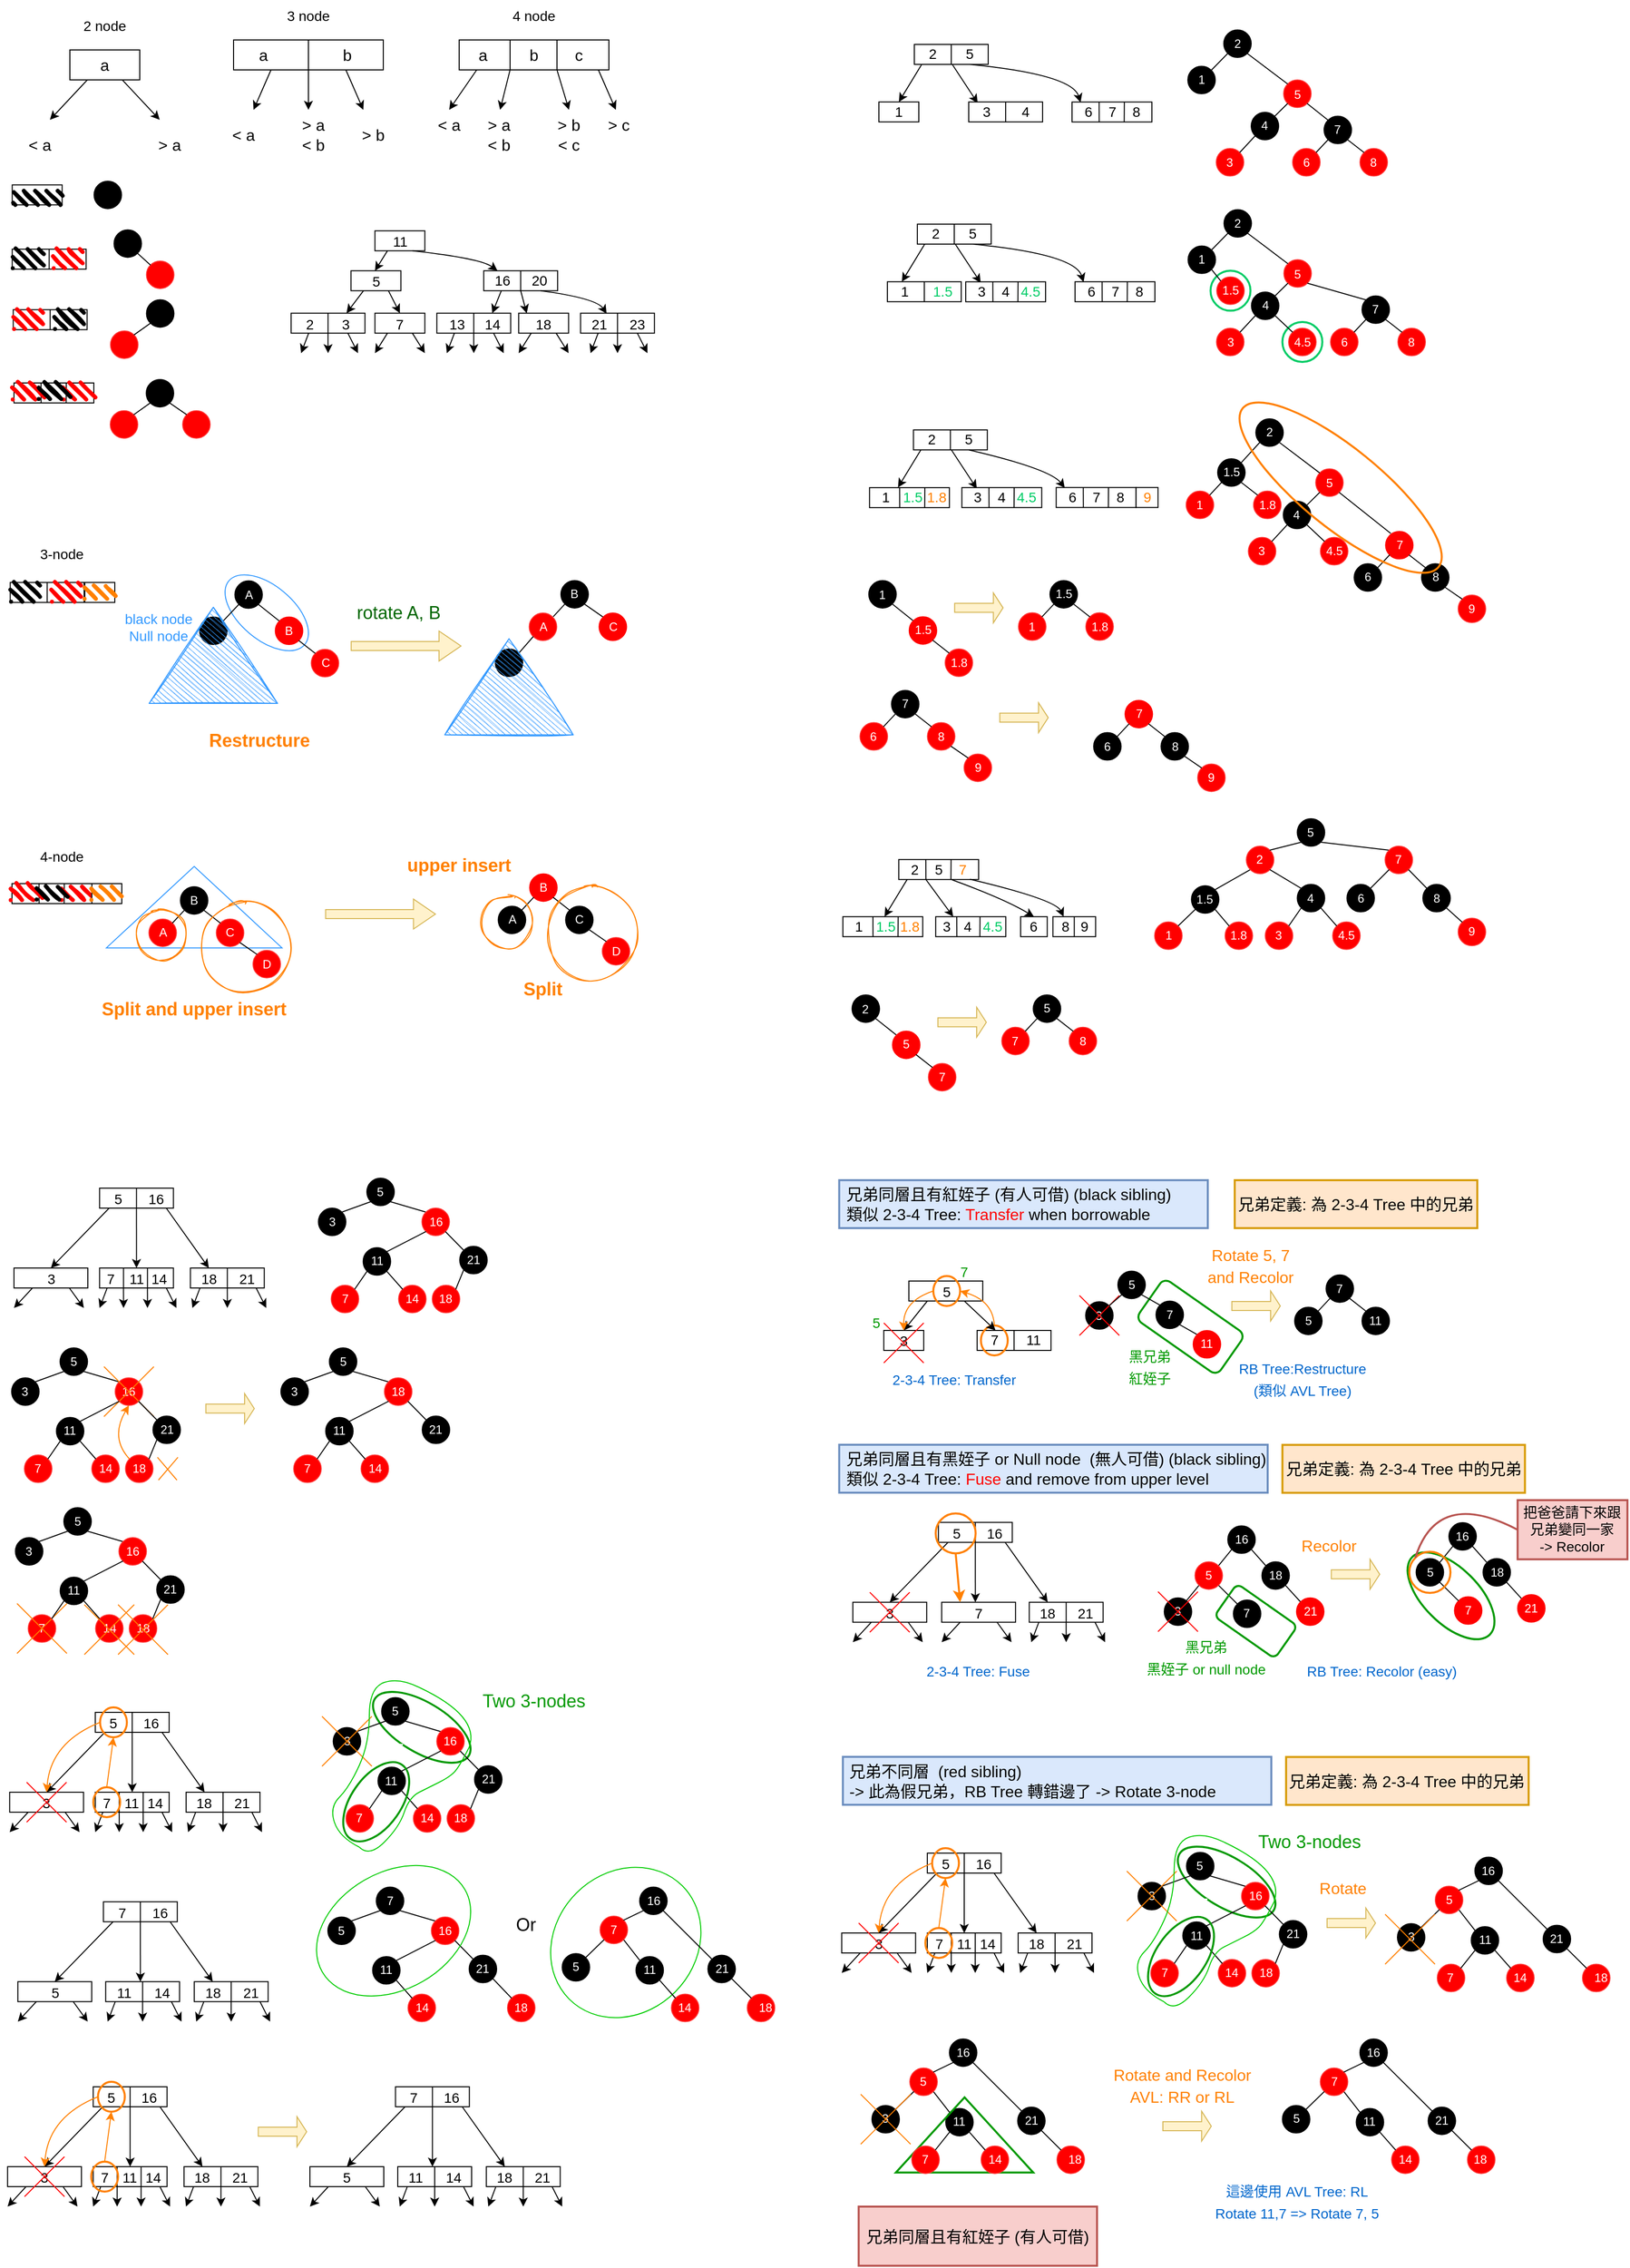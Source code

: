 <mxfile version="20.3.6" type="google"><diagram id="7nP9-YytzGm5RfEgxEci" name="第 1 页"><mxGraphModel grid="1" page="1" gridSize="10" guides="1" tooltips="1" connect="1" arrows="1" fold="1" pageScale="1" pageWidth="827" pageHeight="1169" math="0" shadow="0"><root><mxCell id="0"/><mxCell id="1" parent="0"/><mxCell id="mTJ64TZbGl1Rbh5AmLwv-408" value="" style="rounded=1;whiteSpace=wrap;html=1;strokeColor=#009900;strokeWidth=2;fontSize=18;fontColor=#009900;fillColor=none;rotation=35;" vertex="1" parent="1"><mxGeometry x="1152.96" y="1313.75" width="99.44" height="50.09" as="geometry"/></mxCell><mxCell id="mTJ64TZbGl1Rbh5AmLwv-248" value="" style="ellipse;whiteSpace=wrap;html=1;strokeColor=#009900;fontSize=18;fontColor=#000000;fillColor=none;strokeWidth=2;rotation=31;" vertex="1" parent="1"><mxGeometry x="377.56" y="1714.99" width="110" height="50" as="geometry"/></mxCell><mxCell id="ZoKq6Z9E1SMMeHPXTwT7-31" value="" style="group" vertex="1" connectable="0" parent="1"><mxGeometry x="224" y="10" width="190" height="150" as="geometry"/></mxCell><mxCell id="ZoKq6Z9E1SMMeHPXTwT7-11" value="" style="rounded=0;whiteSpace=wrap;html=1;fillColor=default;" vertex="1" parent="ZoKq6Z9E1SMMeHPXTwT7-31"><mxGeometry x="20" y="40" width="150" height="30" as="geometry"/></mxCell><mxCell id="ZoKq6Z9E1SMMeHPXTwT7-12" value="&lt;font style=&quot;font-size: 14px&quot;&gt;3 node&lt;/font&gt;" style="text;html=1;strokeColor=none;fillColor=none;align=center;verticalAlign=middle;whiteSpace=wrap;rounded=0;fontSize=18;" vertex="1" parent="ZoKq6Z9E1SMMeHPXTwT7-31"><mxGeometry x="65" width="60" height="30" as="geometry"/></mxCell><mxCell id="ZoKq6Z9E1SMMeHPXTwT7-13" value="" style="endArrow=classic;html=1;rounded=0;fontSize=14;exitX=0.25;exitY=1;exitDx=0;exitDy=0;curved=1;" edge="1" parent="ZoKq6Z9E1SMMeHPXTwT7-31" source="ZoKq6Z9E1SMMeHPXTwT7-11"><mxGeometry width="50" height="50" relative="1" as="geometry"><mxPoint x="120" y="330" as="sourcePoint"/><mxPoint x="40" y="110" as="targetPoint"/></mxGeometry></mxCell><mxCell id="ZoKq6Z9E1SMMeHPXTwT7-14" value="" style="endArrow=classic;html=1;rounded=0;fontSize=14;exitX=0.75;exitY=1;exitDx=0;exitDy=0;curved=1;" edge="1" parent="ZoKq6Z9E1SMMeHPXTwT7-31" source="ZoKq6Z9E1SMMeHPXTwT7-11"><mxGeometry width="50" height="50" relative="1" as="geometry"><mxPoint x="120" y="330" as="sourcePoint"/><mxPoint x="150" y="110" as="targetPoint"/></mxGeometry></mxCell><mxCell id="ZoKq6Z9E1SMMeHPXTwT7-15" value="&lt;font style=&quot;font-size: 16px&quot;&gt;&amp;lt; a&lt;/font&gt;" style="text;html=1;strokeColor=none;fillColor=none;align=center;verticalAlign=middle;whiteSpace=wrap;rounded=0;fontSize=14;" vertex="1" parent="ZoKq6Z9E1SMMeHPXTwT7-31"><mxGeometry y="120" width="60" height="30" as="geometry"/></mxCell><mxCell id="ZoKq6Z9E1SMMeHPXTwT7-16" value="&lt;font style=&quot;font-size: 16px&quot;&gt;&amp;gt; b&lt;/font&gt;" style="text;html=1;strokeColor=none;fillColor=none;align=center;verticalAlign=middle;whiteSpace=wrap;rounded=0;fontSize=14;" vertex="1" parent="ZoKq6Z9E1SMMeHPXTwT7-31"><mxGeometry x="130" y="120" width="60" height="30" as="geometry"/></mxCell><mxCell id="ZoKq6Z9E1SMMeHPXTwT7-26" value="" style="endArrow=none;html=1;rounded=0;fontSize=14;exitX=0.5;exitY=0;exitDx=0;exitDy=0;entryX=0.5;entryY=1;entryDx=0;entryDy=0;curved=1;" edge="1" parent="ZoKq6Z9E1SMMeHPXTwT7-31" source="ZoKq6Z9E1SMMeHPXTwT7-11" target="ZoKq6Z9E1SMMeHPXTwT7-11"><mxGeometry width="50" height="50" relative="1" as="geometry"><mxPoint x="110" y="120" as="sourcePoint"/><mxPoint x="160" y="70" as="targetPoint"/></mxGeometry></mxCell><mxCell id="ZoKq6Z9E1SMMeHPXTwT7-27" value="&lt;font style=&quot;font-size: 16px&quot;&gt;a&lt;/font&gt;" style="text;html=1;strokeColor=none;fillColor=none;align=center;verticalAlign=middle;whiteSpace=wrap;rounded=0;fontSize=14;" vertex="1" parent="ZoKq6Z9E1SMMeHPXTwT7-31"><mxGeometry x="20" y="40" width="60" height="30" as="geometry"/></mxCell><mxCell id="ZoKq6Z9E1SMMeHPXTwT7-28" value="b" style="text;html=1;strokeColor=none;fillColor=none;align=center;verticalAlign=middle;whiteSpace=wrap;rounded=0;fontSize=16;" vertex="1" parent="ZoKq6Z9E1SMMeHPXTwT7-31"><mxGeometry x="104" y="40" width="60" height="30" as="geometry"/></mxCell><mxCell id="ZoKq6Z9E1SMMeHPXTwT7-29" value="" style="endArrow=classic;html=1;rounded=0;fontSize=16;exitX=0.5;exitY=1;exitDx=0;exitDy=0;curved=1;" edge="1" parent="ZoKq6Z9E1SMMeHPXTwT7-31" source="ZoKq6Z9E1SMMeHPXTwT7-11"><mxGeometry width="50" height="50" relative="1" as="geometry"><mxPoint x="110" y="110" as="sourcePoint"/><mxPoint x="95" y="110" as="targetPoint"/></mxGeometry></mxCell><mxCell id="ZoKq6Z9E1SMMeHPXTwT7-30" value="&lt;font style=&quot;font-size: 16px&quot;&gt;&amp;gt; a&lt;br&gt;&amp;lt; b&lt;br&gt;&lt;/font&gt;" style="text;html=1;strokeColor=none;fillColor=none;align=center;verticalAlign=middle;whiteSpace=wrap;rounded=0;fontSize=14;" vertex="1" parent="ZoKq6Z9E1SMMeHPXTwT7-31"><mxGeometry x="70" y="120" width="60" height="30" as="geometry"/></mxCell><mxCell id="P4TZ9bPecQJeLsMd70Pg-1" value="" style="group" connectable="0" vertex="1" parent="1"><mxGeometry x="430" y="10" width="230" height="150" as="geometry"/></mxCell><mxCell id="ZoKq6Z9E1SMMeHPXTwT7-33" value="" style="rounded=0;whiteSpace=wrap;html=1;fillColor=default;" vertex="1" parent="P4TZ9bPecQJeLsMd70Pg-1"><mxGeometry x="40" y="40" width="150" height="30" as="geometry"/></mxCell><mxCell id="ZoKq6Z9E1SMMeHPXTwT7-34" value="&lt;font style=&quot;font-size: 14px&quot;&gt;4 node&lt;/font&gt;" style="text;html=1;strokeColor=none;fillColor=none;align=center;verticalAlign=middle;whiteSpace=wrap;rounded=0;fontSize=18;" vertex="1" parent="P4TZ9bPecQJeLsMd70Pg-1"><mxGeometry x="85" width="60" height="30" as="geometry"/></mxCell><mxCell id="ZoKq6Z9E1SMMeHPXTwT7-35" value="" style="endArrow=classic;html=1;rounded=0;fontSize=14;exitX=0.393;exitY=1;exitDx=0;exitDy=0;exitPerimeter=0;curved=1;" edge="1" parent="P4TZ9bPecQJeLsMd70Pg-1" source="ZoKq6Z9E1SMMeHPXTwT7-53"><mxGeometry width="50" height="50" relative="1" as="geometry"><mxPoint x="140" y="330" as="sourcePoint"/><mxPoint x="30" y="110" as="targetPoint"/></mxGeometry></mxCell><mxCell id="ZoKq6Z9E1SMMeHPXTwT7-36" value="" style="endArrow=classic;html=1;rounded=0;fontSize=14;exitX=0.75;exitY=1;exitDx=0;exitDy=0;curved=1;" edge="1" parent="P4TZ9bPecQJeLsMd70Pg-1"><mxGeometry width="50" height="50" relative="1" as="geometry"><mxPoint x="179.5" y="70" as="sourcePoint"/><mxPoint x="197" y="110" as="targetPoint"/></mxGeometry></mxCell><mxCell id="ZoKq6Z9E1SMMeHPXTwT7-37" value="&lt;font style=&quot;font-size: 16px&quot;&gt;&amp;lt; a&lt;/font&gt;" style="text;html=1;strokeColor=none;fillColor=none;align=center;verticalAlign=middle;whiteSpace=wrap;rounded=0;fontSize=14;" vertex="1" parent="P4TZ9bPecQJeLsMd70Pg-1"><mxGeometry y="110" width="60" height="30" as="geometry"/></mxCell><mxCell id="ZoKq6Z9E1SMMeHPXTwT7-38" value="&lt;font style=&quot;font-size: 16px&quot;&gt;&amp;gt; c&lt;/font&gt;" style="text;html=1;strokeColor=none;fillColor=none;align=center;verticalAlign=middle;whiteSpace=wrap;rounded=0;fontSize=14;" vertex="1" parent="P4TZ9bPecQJeLsMd70Pg-1"><mxGeometry x="170" y="110" width="60" height="30" as="geometry"/></mxCell><mxCell id="ZoKq6Z9E1SMMeHPXTwT7-43" value="&lt;font style=&quot;font-size: 16px&quot;&gt;&amp;gt; a&lt;br&gt;&amp;lt; b&lt;br&gt;&lt;/font&gt;" style="text;html=1;strokeColor=none;fillColor=none;align=center;verticalAlign=middle;whiteSpace=wrap;rounded=0;fontSize=14;" vertex="1" parent="P4TZ9bPecQJeLsMd70Pg-1"><mxGeometry x="50" y="120" width="60" height="30" as="geometry"/></mxCell><mxCell id="ZoKq6Z9E1SMMeHPXTwT7-45" value="c" style="text;html=1;strokeColor=none;fillColor=none;align=center;verticalAlign=middle;whiteSpace=wrap;rounded=0;fontSize=16;" vertex="1" parent="P4TZ9bPecQJeLsMd70Pg-1"><mxGeometry x="130" y="40" width="60" height="30" as="geometry"/></mxCell><mxCell id="ZoKq6Z9E1SMMeHPXTwT7-52" value="b" style="text;html=1;strokeColor=none;fillColor=none;align=center;verticalAlign=middle;whiteSpace=wrap;rounded=0;fontSize=16;" vertex="1" parent="P4TZ9bPecQJeLsMd70Pg-1"><mxGeometry x="85" y="40" width="60" height="30" as="geometry"/></mxCell><mxCell id="ZoKq6Z9E1SMMeHPXTwT7-53" value="a" style="text;html=1;strokeColor=none;fillColor=none;align=center;verticalAlign=middle;whiteSpace=wrap;rounded=0;fontSize=16;" vertex="1" parent="P4TZ9bPecQJeLsMd70Pg-1"><mxGeometry x="34" y="40" width="60" height="30" as="geometry"/></mxCell><mxCell id="ZoKq6Z9E1SMMeHPXTwT7-60" value="" style="endArrow=none;html=1;rounded=0;fontSize=16;entryX=0.25;entryY=0;entryDx=0;entryDy=0;exitX=0.25;exitY=1;exitDx=0;exitDy=0;curved=1;" edge="1" parent="P4TZ9bPecQJeLsMd70Pg-1"><mxGeometry width="50" height="50" relative="1" as="geometry"><mxPoint x="91" y="70" as="sourcePoint"/><mxPoint x="91" y="40" as="targetPoint"/></mxGeometry></mxCell><mxCell id="ZoKq6Z9E1SMMeHPXTwT7-61" value="" style="endArrow=none;html=1;rounded=0;fontSize=16;entryX=0.25;entryY=0;entryDx=0;entryDy=0;exitX=0.25;exitY=1;exitDx=0;exitDy=0;curved=1;" edge="1" parent="P4TZ9bPecQJeLsMd70Pg-1"><mxGeometry width="50" height="50" relative="1" as="geometry"><mxPoint x="138" y="70" as="sourcePoint"/><mxPoint x="138" y="40" as="targetPoint"/></mxGeometry></mxCell><mxCell id="ZoKq6Z9E1SMMeHPXTwT7-62" value="" style="endArrow=classic;html=1;rounded=0;fontSize=14;exitX=0.393;exitY=1;exitDx=0;exitDy=0;exitPerimeter=0;curved=1;" edge="1" parent="P4TZ9bPecQJeLsMd70Pg-1"><mxGeometry width="50" height="50" relative="1" as="geometry"><mxPoint x="91.0" y="70" as="sourcePoint"/><mxPoint x="81" y="110" as="targetPoint"/></mxGeometry></mxCell><mxCell id="ZoKq6Z9E1SMMeHPXTwT7-64" value="" style="endArrow=classic;html=1;rounded=0;fontSize=14;exitX=0.75;exitY=1;exitDx=0;exitDy=0;curved=1;" edge="1" parent="P4TZ9bPecQJeLsMd70Pg-1"><mxGeometry width="50" height="50" relative="1" as="geometry"><mxPoint x="138" y="70" as="sourcePoint"/><mxPoint x="150" y="110" as="targetPoint"/></mxGeometry></mxCell><mxCell id="ZoKq6Z9E1SMMeHPXTwT7-65" value="&lt;font style=&quot;font-size: 16px&quot;&gt;&amp;gt; b&lt;br&gt;&amp;lt; c&lt;br&gt;&lt;/font&gt;" style="text;html=1;strokeColor=none;fillColor=none;align=center;verticalAlign=middle;whiteSpace=wrap;rounded=0;fontSize=14;" vertex="1" parent="P4TZ9bPecQJeLsMd70Pg-1"><mxGeometry x="120" y="120" width="60" height="30" as="geometry"/></mxCell><mxCell id="ZoKq6Z9E1SMMeHPXTwT7-68" value="" style="group" vertex="1" connectable="0" parent="1"><mxGeometry x="20" y="20" width="190" height="150" as="geometry"/></mxCell><mxCell id="ZoKq6Z9E1SMMeHPXTwT7-69" value="&lt;font style=&quot;font-size: 16px&quot;&gt;a&lt;/font&gt;" style="rounded=0;whiteSpace=wrap;html=1;fillColor=default;" vertex="1" parent="ZoKq6Z9E1SMMeHPXTwT7-68"><mxGeometry x="60" y="40" width="70" height="30" as="geometry"/></mxCell><mxCell id="ZoKq6Z9E1SMMeHPXTwT7-70" value="&lt;font style=&quot;font-size: 14px&quot;&gt;2 node&lt;/font&gt;" style="text;html=1;strokeColor=none;fillColor=none;align=center;verticalAlign=middle;whiteSpace=wrap;rounded=0;fontSize=18;" vertex="1" parent="ZoKq6Z9E1SMMeHPXTwT7-68"><mxGeometry x="65" width="60" height="30" as="geometry"/></mxCell><mxCell id="ZoKq6Z9E1SMMeHPXTwT7-71" value="" style="endArrow=classic;html=1;rounded=0;fontSize=14;exitX=0.25;exitY=1;exitDx=0;exitDy=0;curved=1;" edge="1" parent="ZoKq6Z9E1SMMeHPXTwT7-68" source="ZoKq6Z9E1SMMeHPXTwT7-69"><mxGeometry width="50" height="50" relative="1" as="geometry"><mxPoint x="120" y="330" as="sourcePoint"/><mxPoint x="40" y="110" as="targetPoint"/></mxGeometry></mxCell><mxCell id="ZoKq6Z9E1SMMeHPXTwT7-72" value="" style="endArrow=classic;html=1;rounded=0;fontSize=14;exitX=0.75;exitY=1;exitDx=0;exitDy=0;curved=1;" edge="1" parent="ZoKq6Z9E1SMMeHPXTwT7-68" source="ZoKq6Z9E1SMMeHPXTwT7-69"><mxGeometry width="50" height="50" relative="1" as="geometry"><mxPoint x="120" y="330" as="sourcePoint"/><mxPoint x="150" y="110" as="targetPoint"/></mxGeometry></mxCell><mxCell id="ZoKq6Z9E1SMMeHPXTwT7-73" value="&lt;font size=&quot;3&quot;&gt;&amp;lt; a&lt;/font&gt;" style="text;html=1;strokeColor=none;fillColor=none;align=center;verticalAlign=middle;whiteSpace=wrap;rounded=0;fontSize=14;" vertex="1" parent="ZoKq6Z9E1SMMeHPXTwT7-68"><mxGeometry y="120" width="60" height="30" as="geometry"/></mxCell><mxCell id="ZoKq6Z9E1SMMeHPXTwT7-74" value="&lt;font style=&quot;font-size: 16px&quot;&gt;&amp;gt; a&lt;/font&gt;" style="text;html=1;strokeColor=none;fillColor=none;align=center;verticalAlign=middle;whiteSpace=wrap;rounded=0;fontSize=14;" vertex="1" parent="ZoKq6Z9E1SMMeHPXTwT7-68"><mxGeometry x="130" y="120" width="60" height="30" as="geometry"/></mxCell><mxCell id="ZoKq6Z9E1SMMeHPXTwT7-154" value="" style="rounded=0;whiteSpace=wrap;html=1;fillColor=default;" vertex="1" parent="1"><mxGeometry x="385.65" y="241.19" width="50" height="20" as="geometry"/></mxCell><mxCell id="ZoKq6Z9E1SMMeHPXTwT7-155" value="" style="endArrow=classic;html=1;rounded=0;fontSize=14;exitX=0.25;exitY=1;exitDx=0;exitDy=0;curved=1;" edge="1" parent="1" source="ZoKq6Z9E1SMMeHPXTwT7-154"><mxGeometry width="50" height="50" relative="1" as="geometry"><mxPoint x="425.65" y="521.19" as="sourcePoint"/><mxPoint x="385.65" y="281.19" as="targetPoint"/></mxGeometry></mxCell><mxCell id="ZoKq6Z9E1SMMeHPXTwT7-156" value="" style="endArrow=classic;html=1;rounded=0;fontSize=14;exitX=0.75;exitY=1;exitDx=0;exitDy=0;entryX=0.25;entryY=0;entryDx=0;entryDy=0;curved=1;" edge="1" parent="1" source="ZoKq6Z9E1SMMeHPXTwT7-154" target="ZoKq6Z9E1SMMeHPXTwT7-190"><mxGeometry width="50" height="50" relative="1" as="geometry"><mxPoint x="425.65" y="521.19" as="sourcePoint"/><mxPoint x="501.65" y="288.69" as="targetPoint"/><Array as="points"><mxPoint x="491.65" y="268.69"/></Array></mxGeometry></mxCell><mxCell id="ZoKq6Z9E1SMMeHPXTwT7-157" value="&lt;font style=&quot;font-size: 14px&quot;&gt;11&lt;/font&gt;" style="text;html=1;strokeColor=none;fillColor=none;align=center;verticalAlign=middle;whiteSpace=wrap;rounded=0;fontSize=16;" vertex="1" parent="1"><mxGeometry x="392.65" y="238.69" width="36" height="25" as="geometry"/></mxCell><mxCell id="ZoKq6Z9E1SMMeHPXTwT7-158" value="" style="rounded=0;whiteSpace=wrap;html=1;fillColor=default;" vertex="1" parent="1"><mxGeometry x="361.65" y="281.19" width="50" height="20" as="geometry"/></mxCell><mxCell id="ZoKq6Z9E1SMMeHPXTwT7-159" value="" style="endArrow=classic;html=1;rounded=0;fontSize=14;exitX=0.25;exitY=1;exitDx=0;exitDy=0;entryX=0.75;entryY=0;entryDx=0;entryDy=0;curved=1;" edge="1" parent="1" source="ZoKq6Z9E1SMMeHPXTwT7-158" target="ZoKq6Z9E1SMMeHPXTwT7-170"><mxGeometry width="50" height="50" relative="1" as="geometry"><mxPoint x="401.65" y="561.19" as="sourcePoint"/><mxPoint x="361.65" y="321.19" as="targetPoint"/></mxGeometry></mxCell><mxCell id="ZoKq6Z9E1SMMeHPXTwT7-160" value="" style="endArrow=classic;html=1;rounded=0;fontSize=14;exitX=0.75;exitY=1;exitDx=0;exitDy=0;entryX=0.5;entryY=0;entryDx=0;entryDy=0;curved=1;" edge="1" parent="1" source="ZoKq6Z9E1SMMeHPXTwT7-158" target="ZoKq6Z9E1SMMeHPXTwT7-177"><mxGeometry width="50" height="50" relative="1" as="geometry"><mxPoint x="401.65" y="561.19" as="sourcePoint"/><mxPoint x="411.65" y="308.69" as="targetPoint"/></mxGeometry></mxCell><mxCell id="ZoKq6Z9E1SMMeHPXTwT7-161" value="&lt;font style=&quot;font-size: 14px&quot;&gt;5&lt;/font&gt;" style="text;html=1;strokeColor=none;fillColor=none;align=center;verticalAlign=middle;whiteSpace=wrap;rounded=0;fontSize=16;" vertex="1" parent="1"><mxGeometry x="368.65" y="278.69" width="36" height="25" as="geometry"/></mxCell><mxCell id="ZoKq6Z9E1SMMeHPXTwT7-170" value="" style="rounded=0;whiteSpace=wrap;html=1;fillColor=default;" vertex="1" parent="1"><mxGeometry x="301.65" y="323.69" width="74" height="20" as="geometry"/></mxCell><mxCell id="ZoKq6Z9E1SMMeHPXTwT7-171" value="" style="endArrow=none;html=1;rounded=0;fontSize=14;exitX=0.5;exitY=0;exitDx=0;exitDy=0;entryX=0.5;entryY=1;entryDx=0;entryDy=0;curved=1;" edge="1" parent="1" source="ZoKq6Z9E1SMMeHPXTwT7-170" target="ZoKq6Z9E1SMMeHPXTwT7-170"><mxGeometry width="50" height="50" relative="1" as="geometry"><mxPoint x="-108.35" y="23.69" as="sourcePoint"/><mxPoint x="-58.35" y="-26.31" as="targetPoint"/></mxGeometry></mxCell><mxCell id="ZoKq6Z9E1SMMeHPXTwT7-173" value="" style="endArrow=classic;html=1;rounded=0;fontSize=14;exitX=0.393;exitY=1;exitDx=0;exitDy=0;exitPerimeter=0;curved=1;" edge="1" parent="1"><mxGeometry width="50" height="50" relative="1" as="geometry"><mxPoint x="319.23" y="343.69" as="sourcePoint"/><mxPoint x="311.65" y="363.69" as="targetPoint"/></mxGeometry></mxCell><mxCell id="ZoKq6Z9E1SMMeHPXTwT7-174" value="" style="endArrow=classic;html=1;rounded=0;fontSize=14;exitX=0.233;exitY=0.833;exitDx=0;exitDy=0;exitPerimeter=0;curved=1;" edge="1" parent="1"><mxGeometry width="50" height="50" relative="1" as="geometry"><mxPoint x="338.63" y="343.68" as="sourcePoint"/><mxPoint x="338.65" y="363.69" as="targetPoint"/></mxGeometry></mxCell><mxCell id="ZoKq6Z9E1SMMeHPXTwT7-175" value="" style="endArrow=classic;html=1;rounded=0;fontSize=14;exitX=0.233;exitY=0.833;exitDx=0;exitDy=0;exitPerimeter=0;curved=1;" edge="1" parent="1"><mxGeometry width="50" height="50" relative="1" as="geometry"><mxPoint x="358.51" y="343.69" as="sourcePoint"/><mxPoint x="368.65" y="363.69" as="targetPoint"/></mxGeometry></mxCell><mxCell id="ZoKq6Z9E1SMMeHPXTwT7-177" value="" style="rounded=0;whiteSpace=wrap;html=1;fillColor=default;" vertex="1" parent="1"><mxGeometry x="385.65" y="323.69" width="50" height="20" as="geometry"/></mxCell><mxCell id="ZoKq6Z9E1SMMeHPXTwT7-178" value="" style="endArrow=classic;html=1;rounded=0;fontSize=14;exitX=0.25;exitY=1;exitDx=0;exitDy=0;curved=1;" edge="1" parent="1" source="ZoKq6Z9E1SMMeHPXTwT7-177"><mxGeometry width="50" height="50" relative="1" as="geometry"><mxPoint x="425.65" y="603.69" as="sourcePoint"/><mxPoint x="385.65" y="363.69" as="targetPoint"/></mxGeometry></mxCell><mxCell id="ZoKq6Z9E1SMMeHPXTwT7-179" value="" style="endArrow=classic;html=1;rounded=0;fontSize=14;exitX=0.75;exitY=1;exitDx=0;exitDy=0;curved=1;" edge="1" parent="1" source="ZoKq6Z9E1SMMeHPXTwT7-177"><mxGeometry width="50" height="50" relative="1" as="geometry"><mxPoint x="425.65" y="603.69" as="sourcePoint"/><mxPoint x="435.65" y="363.69" as="targetPoint"/></mxGeometry></mxCell><mxCell id="ZoKq6Z9E1SMMeHPXTwT7-217" value="&lt;font style=&quot;font-size: 14px&quot;&gt;7&lt;/font&gt;" style="text;html=1;strokeColor=none;fillColor=none;align=center;verticalAlign=middle;whiteSpace=wrap;rounded=0;fontSize=16;" vertex="1" parent="1"><mxGeometry x="402.4" y="328.56" width="16.5" height="10.25" as="geometry"/></mxCell><mxCell id="ZoKq6Z9E1SMMeHPXTwT7-218" value="&lt;font style=&quot;font-size: 14px&quot;&gt;2&lt;/font&gt;" style="text;html=1;strokeColor=none;fillColor=none;align=center;verticalAlign=middle;whiteSpace=wrap;rounded=0;fontSize=16;" vertex="1" parent="1"><mxGeometry x="311.65" y="328.56" width="16.5" height="10.25" as="geometry"/></mxCell><mxCell id="ZoKq6Z9E1SMMeHPXTwT7-219" value="&lt;font style=&quot;font-size: 14px&quot;&gt;3&lt;/font&gt;" style="text;html=1;strokeColor=none;fillColor=none;align=center;verticalAlign=middle;whiteSpace=wrap;rounded=0;fontSize=16;" vertex="1" parent="1"><mxGeometry x="348.15" y="328.56" width="16.5" height="10.25" as="geometry"/></mxCell><mxCell id="ZoKq6Z9E1SMMeHPXTwT7-220" value="" style="group" vertex="1" connectable="0" parent="1"><mxGeometry x="447.65" y="281.19" width="235.0" height="82.5" as="geometry"/></mxCell><mxCell id="ZoKq6Z9E1SMMeHPXTwT7-181" value="" style="group" vertex="1" connectable="0" parent="ZoKq6Z9E1SMMeHPXTwT7-220"><mxGeometry y="37.5" width="74" height="42.5" as="geometry"/></mxCell><mxCell id="ZoKq6Z9E1SMMeHPXTwT7-213" value="" style="group" vertex="1" connectable="0" parent="ZoKq6Z9E1SMMeHPXTwT7-181"><mxGeometry y="5" width="74" height="40" as="geometry"/></mxCell><mxCell id="ZoKq6Z9E1SMMeHPXTwT7-182" value="" style="rounded=0;whiteSpace=wrap;html=1;fillColor=default;" vertex="1" parent="ZoKq6Z9E1SMMeHPXTwT7-213"><mxGeometry width="74" height="20" as="geometry"/></mxCell><mxCell id="ZoKq6Z9E1SMMeHPXTwT7-183" value="" style="endArrow=none;html=1;rounded=0;fontSize=14;exitX=0.5;exitY=0;exitDx=0;exitDy=0;entryX=0.5;entryY=1;entryDx=0;entryDy=0;curved=1;" edge="1" parent="ZoKq6Z9E1SMMeHPXTwT7-213" source="ZoKq6Z9E1SMMeHPXTwT7-182" target="ZoKq6Z9E1SMMeHPXTwT7-182"><mxGeometry width="50" height="50" relative="1" as="geometry"><mxPoint x="-410" y="-300" as="sourcePoint"/><mxPoint x="-360" y="-350" as="targetPoint"/></mxGeometry></mxCell><mxCell id="ZoKq6Z9E1SMMeHPXTwT7-185" value="" style="endArrow=classic;html=1;rounded=0;fontSize=14;exitX=0.393;exitY=1;exitDx=0;exitDy=0;exitPerimeter=0;curved=1;" edge="1" parent="ZoKq6Z9E1SMMeHPXTwT7-213"><mxGeometry width="50" height="50" relative="1" as="geometry"><mxPoint x="17.58" y="20" as="sourcePoint"/><mxPoint x="10" y="40" as="targetPoint"/></mxGeometry></mxCell><mxCell id="ZoKq6Z9E1SMMeHPXTwT7-186" value="" style="endArrow=classic;html=1;rounded=0;fontSize=14;exitX=0.233;exitY=0.833;exitDx=0;exitDy=0;exitPerimeter=0;curved=1;" edge="1" parent="ZoKq6Z9E1SMMeHPXTwT7-213"><mxGeometry width="50" height="50" relative="1" as="geometry"><mxPoint x="36.98" y="19.99" as="sourcePoint"/><mxPoint x="37" y="40" as="targetPoint"/></mxGeometry></mxCell><mxCell id="ZoKq6Z9E1SMMeHPXTwT7-187" value="" style="endArrow=classic;html=1;rounded=0;fontSize=14;exitX=0.233;exitY=0.833;exitDx=0;exitDy=0;exitPerimeter=0;curved=1;" edge="1" parent="ZoKq6Z9E1SMMeHPXTwT7-213"><mxGeometry width="50" height="50" relative="1" as="geometry"><mxPoint x="56.86" y="20.0" as="sourcePoint"/><mxPoint x="67" y="40" as="targetPoint"/></mxGeometry></mxCell><mxCell id="ZoKq6Z9E1SMMeHPXTwT7-207" value="&lt;font style=&quot;font-size: 14px&quot;&gt;14&lt;/font&gt;" style="text;html=1;strokeColor=none;fillColor=none;align=center;verticalAlign=middle;whiteSpace=wrap;rounded=0;fontSize=16;" vertex="1" parent="ZoKq6Z9E1SMMeHPXTwT7-213"><mxGeometry x="47" y="4.87" width="16.5" height="10.25" as="geometry"/></mxCell><mxCell id="ZoKq6Z9E1SMMeHPXTwT7-208" value="&lt;font style=&quot;font-size: 14px&quot;&gt;13&lt;/font&gt;" style="text;html=1;strokeColor=none;fillColor=none;align=center;verticalAlign=middle;whiteSpace=wrap;rounded=0;fontSize=16;" vertex="1" parent="ZoKq6Z9E1SMMeHPXTwT7-213"><mxGeometry x="10" y="4.87" width="20" height="10.25" as="geometry"/></mxCell><mxCell id="ZoKq6Z9E1SMMeHPXTwT7-132" value="" style="rounded=0;whiteSpace=wrap;html=1;fillColor=default;" vertex="1" parent="ZoKq6Z9E1SMMeHPXTwT7-220"><mxGeometry x="47" width="74" height="20" as="geometry"/></mxCell><mxCell id="ZoKq6Z9E1SMMeHPXTwT7-135" value="" style="endArrow=none;html=1;rounded=0;fontSize=14;exitX=0.5;exitY=0;exitDx=0;exitDy=0;entryX=0.5;entryY=1;entryDx=0;entryDy=0;curved=1;" edge="1" parent="ZoKq6Z9E1SMMeHPXTwT7-220" source="ZoKq6Z9E1SMMeHPXTwT7-132" target="ZoKq6Z9E1SMMeHPXTwT7-132"><mxGeometry width="50" height="50" relative="1" as="geometry"><mxPoint x="-363" y="-300" as="sourcePoint"/><mxPoint x="-313" y="-350" as="targetPoint"/></mxGeometry></mxCell><mxCell id="ZoKq6Z9E1SMMeHPXTwT7-140" value="" style="endArrow=classic;html=1;rounded=0;fontSize=14;exitX=0.393;exitY=1;exitDx=0;exitDy=0;exitPerimeter=0;entryX=0.75;entryY=0;entryDx=0;entryDy=0;curved=1;" edge="1" parent="ZoKq6Z9E1SMMeHPXTwT7-220" target="ZoKq6Z9E1SMMeHPXTwT7-182"><mxGeometry width="50" height="50" relative="1" as="geometry"><mxPoint x="64.58" y="20" as="sourcePoint"/><mxPoint x="57" y="40" as="targetPoint"/></mxGeometry></mxCell><mxCell id="ZoKq6Z9E1SMMeHPXTwT7-143" value="" style="endArrow=classic;html=1;rounded=0;fontSize=14;exitX=0.233;exitY=0.833;exitDx=0;exitDy=0;exitPerimeter=0;entryX=0.189;entryY=0.03;entryDx=0;entryDy=0;entryPerimeter=0;curved=1;" edge="1" parent="ZoKq6Z9E1SMMeHPXTwT7-220"><mxGeometry width="50" height="50" relative="1" as="geometry"><mxPoint x="103.86" y="20.0" as="sourcePoint"/><mxPoint x="170.12" y="43.1" as="targetPoint"/><Array as="points"><mxPoint x="160" y="27.5"/></Array></mxGeometry></mxCell><mxCell id="ZoKq6Z9E1SMMeHPXTwT7-137" value="&lt;font style=&quot;font-size: 14px&quot;&gt;20&lt;/font&gt;" style="text;html=1;strokeColor=none;fillColor=none;align=center;verticalAlign=middle;whiteSpace=wrap;rounded=0;fontSize=16;" vertex="1" parent="ZoKq6Z9E1SMMeHPXTwT7-220"><mxGeometry x="93" width="19" height="17.5" as="geometry"/></mxCell><mxCell id="ZoKq6Z9E1SMMeHPXTwT7-190" value="&lt;font style=&quot;font-size: 14px&quot;&gt;16&lt;/font&gt;" style="text;html=1;strokeColor=none;fillColor=none;align=center;verticalAlign=middle;whiteSpace=wrap;rounded=0;fontSize=16;" vertex="1" parent="ZoKq6Z9E1SMMeHPXTwT7-220"><mxGeometry x="56" width="19" height="17.5" as="geometry"/></mxCell><mxCell id="ZoKq6Z9E1SMMeHPXTwT7-215" value="" style="group" vertex="1" connectable="0" parent="ZoKq6Z9E1SMMeHPXTwT7-220"><mxGeometry x="82" y="42.5" width="50" height="40" as="geometry"/></mxCell><mxCell id="ZoKq6Z9E1SMMeHPXTwT7-193" value="" style="rounded=0;whiteSpace=wrap;html=1;fillColor=default;" vertex="1" parent="ZoKq6Z9E1SMMeHPXTwT7-215"><mxGeometry width="50" height="20" as="geometry"/></mxCell><mxCell id="ZoKq6Z9E1SMMeHPXTwT7-194" value="" style="endArrow=classic;html=1;rounded=0;fontSize=14;exitX=0.25;exitY=1;exitDx=0;exitDy=0;curved=1;" edge="1" parent="ZoKq6Z9E1SMMeHPXTwT7-215" source="ZoKq6Z9E1SMMeHPXTwT7-193"><mxGeometry width="50" height="50" relative="1" as="geometry"><mxPoint x="40" y="280" as="sourcePoint"/><mxPoint y="40" as="targetPoint"/></mxGeometry></mxCell><mxCell id="ZoKq6Z9E1SMMeHPXTwT7-195" value="" style="endArrow=classic;html=1;rounded=0;fontSize=14;exitX=0.75;exitY=1;exitDx=0;exitDy=0;curved=1;" edge="1" parent="ZoKq6Z9E1SMMeHPXTwT7-215" source="ZoKq6Z9E1SMMeHPXTwT7-193"><mxGeometry width="50" height="50" relative="1" as="geometry"><mxPoint x="40" y="280" as="sourcePoint"/><mxPoint x="50" y="40" as="targetPoint"/></mxGeometry></mxCell><mxCell id="ZoKq6Z9E1SMMeHPXTwT7-206" value="&lt;span style=&quot;font-size: 14px&quot;&gt;18&lt;/span&gt;" style="text;html=1;strokeColor=none;fillColor=none;align=center;verticalAlign=middle;whiteSpace=wrap;rounded=0;fontSize=16;" vertex="1" parent="ZoKq6Z9E1SMMeHPXTwT7-215"><mxGeometry x="16.75" y="4.87" width="16.5" height="10.25" as="geometry"/></mxCell><mxCell id="ZoKq6Z9E1SMMeHPXTwT7-189" value="" style="endArrow=classic;html=1;rounded=0;fontSize=14;exitX=0.5;exitY=1;exitDx=0;exitDy=0;entryX=0.161;entryY=0.009;entryDx=0;entryDy=0;entryPerimeter=0;curved=1;" edge="1" parent="ZoKq6Z9E1SMMeHPXTwT7-220" source="ZoKq6Z9E1SMMeHPXTwT7-132" target="ZoKq6Z9E1SMMeHPXTwT7-193"><mxGeometry width="50" height="50" relative="1" as="geometry"><mxPoint x="165" y="27.5" as="sourcePoint"/><mxPoint x="90" y="37.5" as="targetPoint"/></mxGeometry></mxCell><mxCell id="ZoKq6Z9E1SMMeHPXTwT7-221" value="" style="rounded=0;whiteSpace=wrap;html=1;fillColor=default;" vertex="1" parent="ZoKq6Z9E1SMMeHPXTwT7-220"><mxGeometry x="144" y="42.5" width="74" height="20" as="geometry"/></mxCell><mxCell id="ZoKq6Z9E1SMMeHPXTwT7-222" value="" style="endArrow=none;html=1;rounded=0;fontSize=14;exitX=0.5;exitY=0;exitDx=0;exitDy=0;entryX=0.5;entryY=1;entryDx=0;entryDy=0;curved=1;" edge="1" parent="ZoKq6Z9E1SMMeHPXTwT7-220" source="ZoKq6Z9E1SMMeHPXTwT7-221" target="ZoKq6Z9E1SMMeHPXTwT7-221"><mxGeometry width="50" height="50" relative="1" as="geometry"><mxPoint x="-266" y="-257.5" as="sourcePoint"/><mxPoint x="-216" y="-307.5" as="targetPoint"/></mxGeometry></mxCell><mxCell id="ZoKq6Z9E1SMMeHPXTwT7-224" value="" style="endArrow=classic;html=1;rounded=0;fontSize=14;exitX=0.393;exitY=1;exitDx=0;exitDy=0;exitPerimeter=0;curved=1;" edge="1" parent="ZoKq6Z9E1SMMeHPXTwT7-220"><mxGeometry width="50" height="50" relative="1" as="geometry"><mxPoint x="161.58" y="62.5" as="sourcePoint"/><mxPoint x="154" y="82.5" as="targetPoint"/></mxGeometry></mxCell><mxCell id="ZoKq6Z9E1SMMeHPXTwT7-225" value="" style="endArrow=classic;html=1;rounded=0;fontSize=14;exitX=0.233;exitY=0.833;exitDx=0;exitDy=0;exitPerimeter=0;curved=1;" edge="1" parent="ZoKq6Z9E1SMMeHPXTwT7-220"><mxGeometry width="50" height="50" relative="1" as="geometry"><mxPoint x="180.98" y="62.49" as="sourcePoint"/><mxPoint x="181" y="82.5" as="targetPoint"/></mxGeometry></mxCell><mxCell id="ZoKq6Z9E1SMMeHPXTwT7-226" value="" style="endArrow=classic;html=1;rounded=0;fontSize=14;exitX=0.233;exitY=0.833;exitDx=0;exitDy=0;exitPerimeter=0;curved=1;" edge="1" parent="ZoKq6Z9E1SMMeHPXTwT7-220"><mxGeometry width="50" height="50" relative="1" as="geometry"><mxPoint x="200.86" y="62.5" as="sourcePoint"/><mxPoint x="211" y="82.5" as="targetPoint"/></mxGeometry></mxCell><mxCell id="ZoKq6Z9E1SMMeHPXTwT7-228" value="&lt;span style=&quot;font-size: 14px&quot;&gt;21&lt;/span&gt;" style="text;html=1;strokeColor=none;fillColor=none;align=center;verticalAlign=middle;whiteSpace=wrap;rounded=0;fontSize=16;" vertex="1" parent="ZoKq6Z9E1SMMeHPXTwT7-220"><mxGeometry x="154" y="47.38" width="16.5" height="10.25" as="geometry"/></mxCell><mxCell id="ZoKq6Z9E1SMMeHPXTwT7-229" value="&lt;span style=&quot;font-size: 14px&quot;&gt;23&lt;/span&gt;" style="text;html=1;strokeColor=none;fillColor=none;align=center;verticalAlign=middle;whiteSpace=wrap;rounded=0;fontSize=16;" vertex="1" parent="ZoKq6Z9E1SMMeHPXTwT7-220"><mxGeometry x="192" y="47.38" width="16.5" height="10.25" as="geometry"/></mxCell><mxCell id="ZoKq6Z9E1SMMeHPXTwT7-256" value="" style="rounded=0;whiteSpace=wrap;html=1;fillColor=default;" vertex="1" parent="1"><mxGeometry x="24" y="393.57" width="80" height="20" as="geometry"/></mxCell><mxCell id="ZoKq6Z9E1SMMeHPXTwT7-257" value="" style="endArrow=none;html=1;rounded=0;fontSize=16;entryX=0.339;entryY=0;entryDx=0;entryDy=0;exitX=0.25;exitY=1;exitDx=0;exitDy=0;entryPerimeter=0;curved=1;" edge="1" parent="1" target="ZoKq6Z9E1SMMeHPXTwT7-256"><mxGeometry width="50" height="50" relative="1" as="geometry"><mxPoint x="51.2" y="413.57" as="sourcePoint"/><mxPoint x="51.2" y="383.57" as="targetPoint"/></mxGeometry></mxCell><mxCell id="ZoKq6Z9E1SMMeHPXTwT7-258" value="" style="endArrow=none;html=1;rounded=0;fontSize=16;entryX=0.655;entryY=-0.003;entryDx=0;entryDy=0;exitX=0.25;exitY=1;exitDx=0;exitDy=0;entryPerimeter=0;curved=1;" edge="1" parent="1" target="ZoKq6Z9E1SMMeHPXTwT7-256"><mxGeometry width="50" height="50" relative="1" as="geometry"><mxPoint x="76.267" y="413.57" as="sourcePoint"/><mxPoint x="76.267" y="383.57" as="targetPoint"/></mxGeometry></mxCell><mxCell id="ZoKq6Z9E1SMMeHPXTwT7-280" value="" style="ellipse;whiteSpace=wrap;html=1;aspect=fixed;fontSize=14;fillColor=#000000;" vertex="1" parent="1"><mxGeometry x="104.25" y="191.44" width="27.5" height="27.5" as="geometry"/></mxCell><mxCell id="ZoKq6Z9E1SMMeHPXTwT7-285" value="" style="ellipse;whiteSpace=wrap;html=1;aspect=fixed;fontSize=14;fillColor=#000000;" vertex="1" parent="1"><mxGeometry x="156.75" y="310.19" width="27.5" height="27.5" as="geometry"/></mxCell><mxCell id="ZoKq6Z9E1SMMeHPXTwT7-286" value="" style="ellipse;whiteSpace=wrap;html=1;aspect=fixed;fontSize=14;fillColor=#FF0000;strokeColor=#FF3333;" vertex="1" parent="1"><mxGeometry x="120.75" y="341.44" width="27.5" height="27.5" as="geometry"/></mxCell><mxCell id="ZoKq6Z9E1SMMeHPXTwT7-287" value="" style="endArrow=none;html=1;rounded=0;fontSize=14;exitX=0;exitY=1;exitDx=0;exitDy=0;entryX=1;entryY=0;entryDx=0;entryDy=0;curved=1;" edge="1" parent="1" source="ZoKq6Z9E1SMMeHPXTwT7-285" target="ZoKq6Z9E1SMMeHPXTwT7-286"><mxGeometry width="50" height="50" relative="1" as="geometry"><mxPoint x="228.75" y="345.19" as="sourcePoint"/><mxPoint x="278.75" y="295.19" as="targetPoint"/></mxGeometry></mxCell><mxCell id="ZoKq6Z9E1SMMeHPXTwT7-296" value="" style="group" vertex="1" connectable="0" parent="1"><mxGeometry x="124.25" y="240.19" width="60" height="58.75" as="geometry"/></mxCell><mxCell id="ZoKq6Z9E1SMMeHPXTwT7-282" value="" style="ellipse;whiteSpace=wrap;html=1;aspect=fixed;fontSize=14;fillColor=#000000;" vertex="1" parent="ZoKq6Z9E1SMMeHPXTwT7-296"><mxGeometry width="27.5" height="27.5" as="geometry"/></mxCell><mxCell id="ZoKq6Z9E1SMMeHPXTwT7-283" value="" style="ellipse;whiteSpace=wrap;html=1;aspect=fixed;fontSize=14;fillColor=#FF0000;strokeColor=#FF3333;" vertex="1" parent="ZoKq6Z9E1SMMeHPXTwT7-296"><mxGeometry x="32.5" y="31.25" width="27.5" height="27.5" as="geometry"/></mxCell><mxCell id="ZoKq6Z9E1SMMeHPXTwT7-284" value="" style="endArrow=none;html=1;rounded=0;fontSize=14;exitX=1;exitY=1;exitDx=0;exitDy=0;entryX=0;entryY=0;entryDx=0;entryDy=0;curved=1;" edge="1" parent="ZoKq6Z9E1SMMeHPXTwT7-296" source="ZoKq6Z9E1SMMeHPXTwT7-282" target="ZoKq6Z9E1SMMeHPXTwT7-283"><mxGeometry width="50" height="50" relative="1" as="geometry"><mxPoint x="60" y="31.25" as="sourcePoint"/><mxPoint x="110" y="-18.75" as="targetPoint"/></mxGeometry></mxCell><mxCell id="ZoKq6Z9E1SMMeHPXTwT7-297" value="" style="rounded=1;whiteSpace=wrap;html=1;strokeWidth=3;fillWeight=4;hachureGap=8;hachureAngle=45;fillColor=#FF0000;sketch=1;fontSize=14;strokeColor=none;" vertex="1" parent="1"><mxGeometry x="22" y="396.82" width="31" height="13.5" as="geometry"/></mxCell><mxCell id="ZoKq6Z9E1SMMeHPXTwT7-298" value="" style="rounded=1;whiteSpace=wrap;html=1;strokeWidth=3;fillWeight=4;hachureGap=8;hachureAngle=45;fillColor=#FF0000;sketch=1;fontSize=14;strokeColor=none;" vertex="1" parent="1"><mxGeometry x="73" y="396.82" width="31" height="13.5" as="geometry"/></mxCell><mxCell id="ZoKq6Z9E1SMMeHPXTwT7-299" value="" style="rounded=1;whiteSpace=wrap;html=1;strokeWidth=3;fillWeight=4;hachureGap=8;hachureAngle=45;fillColor=#000000;sketch=1;fontSize=14;strokeColor=none;" vertex="1" parent="1"><mxGeometry x="48.5" y="396.82" width="31" height="13.5" as="geometry"/></mxCell><mxCell id="ZoKq6Z9E1SMMeHPXTwT7-300" value="" style="ellipse;whiteSpace=wrap;html=1;aspect=fixed;fontSize=14;fillColor=#000000;" vertex="1" parent="1"><mxGeometry x="156.5" y="390.07" width="27.5" height="27.5" as="geometry"/></mxCell><mxCell id="ZoKq6Z9E1SMMeHPXTwT7-301" value="" style="ellipse;whiteSpace=wrap;html=1;aspect=fixed;fontSize=14;fillColor=#FF0000;strokeColor=#FF3333;" vertex="1" parent="1"><mxGeometry x="120.5" y="421.32" width="27.5" height="27.5" as="geometry"/></mxCell><mxCell id="ZoKq6Z9E1SMMeHPXTwT7-302" value="" style="endArrow=none;html=1;rounded=0;fontSize=14;exitX=0;exitY=1;exitDx=0;exitDy=0;entryX=1;entryY=0;entryDx=0;entryDy=0;curved=1;" edge="1" parent="1" source="ZoKq6Z9E1SMMeHPXTwT7-300" target="ZoKq6Z9E1SMMeHPXTwT7-301"><mxGeometry width="50" height="50" relative="1" as="geometry"><mxPoint x="228.5" y="425.07" as="sourcePoint"/><mxPoint x="278.5" y="375.07" as="targetPoint"/></mxGeometry></mxCell><mxCell id="ZoKq6Z9E1SMMeHPXTwT7-305" value="" style="ellipse;whiteSpace=wrap;html=1;aspect=fixed;fontSize=14;fillColor=#FF0000;strokeColor=#FF3333;" vertex="1" parent="1"><mxGeometry x="193" y="421.32" width="27.5" height="27.5" as="geometry"/></mxCell><mxCell id="ZoKq6Z9E1SMMeHPXTwT7-306" value="" style="endArrow=none;html=1;rounded=0;fontSize=14;exitX=1;exitY=1;exitDx=0;exitDy=0;entryX=0;entryY=0;entryDx=0;entryDy=0;curved=1;" edge="1" parent="1" source="ZoKq6Z9E1SMMeHPXTwT7-300" target="ZoKq6Z9E1SMMeHPXTwT7-305"><mxGeometry width="50" height="50" relative="1" as="geometry"><mxPoint x="354" y="381.32" as="sourcePoint"/><mxPoint x="404" y="331.32" as="targetPoint"/></mxGeometry></mxCell><mxCell id="wHBGbazskLnwOvXunfQM-1" value="" style="group" vertex="1" connectable="0" parent="1"><mxGeometry x="22.25" y="195.19" width="50" height="20" as="geometry"/></mxCell><mxCell id="ZoKq6Z9E1SMMeHPXTwT7-252" value="" style="rounded=0;whiteSpace=wrap;html=1;fillColor=default;" vertex="1" parent="wHBGbazskLnwOvXunfQM-1"><mxGeometry width="50" height="20" as="geometry"/></mxCell><mxCell id="orS85BUnplT7g1vRkYvH-1" value="" style="rounded=1;whiteSpace=wrap;html=1;strokeWidth=3;fillWeight=4;hachureGap=8;hachureAngle=45;fillColor=#000000;sketch=1;fontSize=14;strokeColor=none;" vertex="1" parent="wHBGbazskLnwOvXunfQM-1"><mxGeometry x="1" y="6.25" width="49" height="13.75" as="geometry"/></mxCell><mxCell id="wHBGbazskLnwOvXunfQM-2" value="" style="group" vertex="1" connectable="0" parent="1"><mxGeometry x="22.25" y="259.57" width="74" height="20" as="geometry"/></mxCell><mxCell id="ZoKq6Z9E1SMMeHPXTwT7-273" value="" style="rounded=0;whiteSpace=wrap;html=1;fillColor=default;" vertex="1" parent="wHBGbazskLnwOvXunfQM-2"><mxGeometry width="74" height="20" as="geometry"/></mxCell><mxCell id="ZoKq6Z9E1SMMeHPXTwT7-274" value="" style="endArrow=none;html=1;rounded=0;fontSize=14;exitX=0.5;exitY=0;exitDx=0;exitDy=0;entryX=0.5;entryY=1;entryDx=0;entryDy=0;curved=1;" edge="1" parent="wHBGbazskLnwOvXunfQM-2" source="ZoKq6Z9E1SMMeHPXTwT7-273" target="ZoKq6Z9E1SMMeHPXTwT7-273"><mxGeometry width="50" height="50" relative="1" as="geometry"><mxPoint x="-410" y="-300" as="sourcePoint"/><mxPoint x="-360" y="-350" as="targetPoint"/></mxGeometry></mxCell><mxCell id="ZoKq6Z9E1SMMeHPXTwT7-288" value="" style="rounded=1;whiteSpace=wrap;html=1;strokeWidth=3;fillWeight=4;hachureGap=8;hachureAngle=45;fillColor=#000000;sketch=1;fontSize=14;strokeColor=none;" vertex="1" parent="wHBGbazskLnwOvXunfQM-2"><mxGeometry width="30" height="20" as="geometry"/></mxCell><mxCell id="ZoKq6Z9E1SMMeHPXTwT7-291" value="" style="rounded=1;whiteSpace=wrap;html=1;strokeWidth=3;fillWeight=4;hachureGap=8;hachureAngle=45;fillColor=#FF0000;sketch=1;fontSize=14;strokeColor=none;" vertex="1" parent="wHBGbazskLnwOvXunfQM-2"><mxGeometry x="41" width="30" height="20" as="geometry"/></mxCell><mxCell id="wHBGbazskLnwOvXunfQM-3" value="" style="group" vertex="1" connectable="0" parent="1"><mxGeometry x="23.25" y="320.19" width="74" height="20" as="geometry"/></mxCell><mxCell id="ZoKq6Z9E1SMMeHPXTwT7-292" value="" style="rounded=0;whiteSpace=wrap;html=1;fillColor=default;" vertex="1" parent="wHBGbazskLnwOvXunfQM-3"><mxGeometry width="74" height="20" as="geometry"/></mxCell><mxCell id="ZoKq6Z9E1SMMeHPXTwT7-293" value="" style="endArrow=none;html=1;rounded=0;fontSize=14;exitX=0.5;exitY=0;exitDx=0;exitDy=0;entryX=0.5;entryY=1;entryDx=0;entryDy=0;curved=1;" edge="1" parent="wHBGbazskLnwOvXunfQM-3" source="ZoKq6Z9E1SMMeHPXTwT7-292" target="ZoKq6Z9E1SMMeHPXTwT7-292"><mxGeometry width="50" height="50" relative="1" as="geometry"><mxPoint x="-410" y="-300" as="sourcePoint"/><mxPoint x="-360" y="-350" as="targetPoint"/></mxGeometry></mxCell><mxCell id="ZoKq6Z9E1SMMeHPXTwT7-294" value="" style="rounded=1;whiteSpace=wrap;html=1;strokeWidth=3;fillWeight=4;hachureGap=8;hachureAngle=45;fillColor=#FF0000;sketch=1;fontSize=14;strokeColor=none;" vertex="1" parent="wHBGbazskLnwOvXunfQM-3"><mxGeometry width="30" height="20" as="geometry"/></mxCell><mxCell id="ZoKq6Z9E1SMMeHPXTwT7-295" value="" style="rounded=1;whiteSpace=wrap;html=1;strokeWidth=3;fillWeight=4;hachureGap=8;hachureAngle=45;fillColor=#000000;sketch=1;fontSize=14;strokeColor=none;" vertex="1" parent="wHBGbazskLnwOvXunfQM-3"><mxGeometry x="41" width="30" height="20" as="geometry"/></mxCell><mxCell id="wHBGbazskLnwOvXunfQM-33" value="" style="rounded=0;whiteSpace=wrap;html=1;fillColor=default;" vertex="1" parent="1"><mxGeometry x="926.02" y="54.49" width="74" height="20" as="geometry"/></mxCell><mxCell id="wHBGbazskLnwOvXunfQM-34" value="" style="endArrow=none;html=1;rounded=0;fontSize=14;exitX=0.5;exitY=0;exitDx=0;exitDy=0;entryX=0.5;entryY=1;entryDx=0;entryDy=0;curved=1;" edge="1" parent="1" source="wHBGbazskLnwOvXunfQM-33" target="wHBGbazskLnwOvXunfQM-33"><mxGeometry width="50" height="50" relative="1" as="geometry"><mxPoint x="516.02" y="-245.51" as="sourcePoint"/><mxPoint x="566.02" y="-295.51" as="targetPoint"/></mxGeometry></mxCell><mxCell id="wHBGbazskLnwOvXunfQM-37" value="&lt;font style=&quot;font-size: 14px&quot;&gt;5&lt;/font&gt;" style="text;html=1;strokeColor=none;fillColor=none;align=center;verticalAlign=middle;whiteSpace=wrap;rounded=0;fontSize=16;" vertex="1" parent="1"><mxGeometry x="972.02" y="54.49" width="19" height="17.5" as="geometry"/></mxCell><mxCell id="wHBGbazskLnwOvXunfQM-38" value="&lt;font style=&quot;font-size: 14px&quot;&gt;2&lt;/font&gt;" style="text;html=1;strokeColor=none;fillColor=none;align=center;verticalAlign=middle;whiteSpace=wrap;rounded=0;fontSize=16;" vertex="1" parent="1"><mxGeometry x="935.02" y="54.49" width="19" height="17.5" as="geometry"/></mxCell><mxCell id="wHBGbazskLnwOvXunfQM-72" value="" style="endArrow=classic;html=1;rounded=0;exitX=0.101;exitY=0.994;exitDx=0;exitDy=0;exitPerimeter=0;entryX=0.5;entryY=0;entryDx=0;entryDy=0;curved=1;" edge="1" parent="1" source="wHBGbazskLnwOvXunfQM-33" target="wHBGbazskLnwOvXunfQM-40"><mxGeometry width="50" height="50" relative="1" as="geometry"><mxPoint x="944.02" y="84.49" as="sourcePoint"/><mxPoint x="963.02" y="84.49" as="targetPoint"/></mxGeometry></mxCell><mxCell id="wHBGbazskLnwOvXunfQM-73" value="" style="endArrow=classic;html=1;rounded=0;entryX=0.122;entryY=0.062;entryDx=0;entryDy=0;entryPerimeter=0;curved=1;" edge="1" parent="1" target="wHBGbazskLnwOvXunfQM-178"><mxGeometry width="50" height="50" relative="1" as="geometry"><mxPoint x="964.02" y="74.49" as="sourcePoint"/><mxPoint x="1004.02" y="104.49" as="targetPoint"/></mxGeometry></mxCell><mxCell id="wHBGbazskLnwOvXunfQM-40" value="" style="rounded=0;whiteSpace=wrap;html=1;fillColor=default;" vertex="1" parent="1"><mxGeometry x="890.52" y="112.12" width="40" height="20" as="geometry"/></mxCell><mxCell id="wHBGbazskLnwOvXunfQM-77" value="&lt;span style=&quot;font-size: 14px&quot;&gt;1&lt;/span&gt;" style="text;html=1;strokeColor=none;fillColor=none;align=center;verticalAlign=middle;whiteSpace=wrap;rounded=0;fontSize=16;" vertex="1" parent="1"><mxGeometry x="902.27" y="116.0" width="16.5" height="10.25" as="geometry"/></mxCell><mxCell id="wHBGbazskLnwOvXunfQM-156" value="" style="rounded=0;whiteSpace=wrap;html=1;fillColor=default;" vertex="1" parent="1"><mxGeometry x="1084.02" y="112.18" width="80" height="20" as="geometry"/></mxCell><mxCell id="wHBGbazskLnwOvXunfQM-157" value="" style="endArrow=none;html=1;rounded=0;fontSize=16;entryX=0.339;entryY=0;entryDx=0;entryDy=0;exitX=0.25;exitY=1;exitDx=0;exitDy=0;entryPerimeter=0;curved=1;" edge="1" parent="1" target="wHBGbazskLnwOvXunfQM-156"><mxGeometry width="50" height="50" relative="1" as="geometry"><mxPoint x="1111.22" y="132.18" as="sourcePoint"/><mxPoint x="1111.22" y="102.18" as="targetPoint"/></mxGeometry></mxCell><mxCell id="wHBGbazskLnwOvXunfQM-158" value="" style="endArrow=none;html=1;rounded=0;fontSize=16;entryX=0.655;entryY=-0.003;entryDx=0;entryDy=0;exitX=0.25;exitY=1;exitDx=0;exitDy=0;entryPerimeter=0;curved=1;" edge="1" parent="1" target="wHBGbazskLnwOvXunfQM-156"><mxGeometry width="50" height="50" relative="1" as="geometry"><mxPoint x="1136.287" y="132.18" as="sourcePoint"/><mxPoint x="1136.287" y="102.18" as="targetPoint"/></mxGeometry></mxCell><mxCell id="wHBGbazskLnwOvXunfQM-163" value="&lt;span style=&quot;font-size: 14px&quot;&gt;7&lt;/span&gt;" style="text;html=1;strokeColor=none;fillColor=none;align=center;verticalAlign=middle;whiteSpace=wrap;rounded=0;fontSize=16;" vertex="1" parent="1"><mxGeometry x="1115.77" y="116.06" width="16.5" height="10.25" as="geometry"/></mxCell><mxCell id="wHBGbazskLnwOvXunfQM-164" value="&lt;span style=&quot;font-size: 14px&quot;&gt;6&lt;/span&gt;" style="text;html=1;strokeColor=none;fillColor=none;align=center;verticalAlign=middle;whiteSpace=wrap;rounded=0;fontSize=16;" vertex="1" parent="1"><mxGeometry x="1091.52" y="116.06" width="16.5" height="10.25" as="geometry"/></mxCell><mxCell id="wHBGbazskLnwOvXunfQM-165" value="&lt;span style=&quot;font-size: 14px&quot;&gt;8&lt;/span&gt;" style="text;html=1;strokeColor=none;fillColor=none;align=center;verticalAlign=middle;whiteSpace=wrap;rounded=0;fontSize=16;" vertex="1" parent="1"><mxGeometry x="1140.02" y="116.06" width="16.5" height="10.25" as="geometry"/></mxCell><mxCell id="wHBGbazskLnwOvXunfQM-182" value="" style="group" vertex="1" connectable="0" parent="1"><mxGeometry x="980.52" y="112.12" width="74" height="20" as="geometry"/></mxCell><mxCell id="wHBGbazskLnwOvXunfQM-178" value="" style="rounded=0;whiteSpace=wrap;html=1;fillColor=default;" vertex="1" parent="wHBGbazskLnwOvXunfQM-182"><mxGeometry width="74" height="20" as="geometry"/></mxCell><mxCell id="wHBGbazskLnwOvXunfQM-179" value="" style="endArrow=none;html=1;rounded=0;fontSize=14;exitX=0.5;exitY=0;exitDx=0;exitDy=0;entryX=0.5;entryY=1;entryDx=0;entryDy=0;curved=1;" edge="1" parent="wHBGbazskLnwOvXunfQM-182" source="wHBGbazskLnwOvXunfQM-178" target="wHBGbazskLnwOvXunfQM-178"><mxGeometry width="50" height="50" relative="1" as="geometry"><mxPoint x="-410" y="-300" as="sourcePoint"/><mxPoint x="-360" y="-350" as="targetPoint"/></mxGeometry></mxCell><mxCell id="wHBGbazskLnwOvXunfQM-180" value="&lt;span style=&quot;font-size: 14px&quot;&gt;3&lt;/span&gt;" style="text;html=1;strokeColor=none;fillColor=none;align=center;verticalAlign=middle;whiteSpace=wrap;rounded=0;fontSize=16;" vertex="1" parent="wHBGbazskLnwOvXunfQM-182"><mxGeometry x="9" y="3.88" width="16.5" height="10.25" as="geometry"/></mxCell><mxCell id="wHBGbazskLnwOvXunfQM-181" value="&lt;span style=&quot;font-size: 14px&quot;&gt;4&lt;/span&gt;" style="text;html=1;strokeColor=none;fillColor=none;align=center;verticalAlign=middle;whiteSpace=wrap;rounded=0;fontSize=16;" vertex="1" parent="wHBGbazskLnwOvXunfQM-182"><mxGeometry x="48.5" y="3.88" width="16.5" height="10.25" as="geometry"/></mxCell><mxCell id="wHBGbazskLnwOvXunfQM-183" value="" style="endArrow=classic;html=1;rounded=0;fontColor=#FFFFFF;exitX=0.75;exitY=1;exitDx=0;exitDy=0;entryX=0.107;entryY=0.018;entryDx=0;entryDy=0;entryPerimeter=0;curved=1;" edge="1" parent="1" source="wHBGbazskLnwOvXunfQM-33" target="wHBGbazskLnwOvXunfQM-156"><mxGeometry width="50" height="50" relative="1" as="geometry"><mxPoint x="1124.02" y="184.49" as="sourcePoint"/><mxPoint x="1104.02" y="94.49" as="targetPoint"/><Array as="points"><mxPoint x="1084.02" y="84.49"/></Array></mxGeometry></mxCell><mxCell id="wHBGbazskLnwOvXunfQM-242" value="" style="group" vertex="1" connectable="0" parent="1"><mxGeometry x="1200.02" y="40.0" width="200" height="146.25" as="geometry"/></mxCell><mxCell id="wHBGbazskLnwOvXunfQM-81" value="" style="ellipse;whiteSpace=wrap;html=1;aspect=fixed;fontSize=14;fillColor=#000000;strokeColor=#000000;" vertex="1" parent="wHBGbazskLnwOvXunfQM-242"><mxGeometry y="36.38" width="27.5" height="27.5" as="geometry"/></mxCell><mxCell id="wHBGbazskLnwOvXunfQM-82" value="" style="endArrow=none;html=1;rounded=0;fontSize=14;exitX=0;exitY=1;exitDx=0;exitDy=0;entryX=1;entryY=0;entryDx=0;entryDy=0;curved=1;" edge="1" parent="wHBGbazskLnwOvXunfQM-242" source="wHBGbazskLnwOvXunfQM-80" target="wHBGbazskLnwOvXunfQM-81"><mxGeometry width="50" height="50" relative="1" as="geometry"><mxPoint x="108" y="35" as="sourcePoint"/><mxPoint x="158" y="-15" as="targetPoint"/></mxGeometry></mxCell><mxCell id="wHBGbazskLnwOvXunfQM-99" value="&lt;font color=&quot;#ffffff&quot;&gt;1&lt;/font&gt;" style="text;html=1;strokeColor=none;fillColor=none;align=center;verticalAlign=middle;whiteSpace=wrap;rounded=0;" vertex="1" parent="wHBGbazskLnwOvXunfQM-242"><mxGeometry x="8.75" y="45.13" width="10" height="10" as="geometry"/></mxCell><mxCell id="wHBGbazskLnwOvXunfQM-104" value="" style="group" vertex="1" connectable="0" parent="wHBGbazskLnwOvXunfQM-242"><mxGeometry x="36" width="27.5" height="27.5" as="geometry"/></mxCell><mxCell id="wHBGbazskLnwOvXunfQM-80" value="" style="ellipse;whiteSpace=wrap;html=1;aspect=fixed;fontSize=14;fillColor=#000000;" vertex="1" parent="wHBGbazskLnwOvXunfQM-104"><mxGeometry width="27.5" height="27.5" as="geometry"/></mxCell><mxCell id="wHBGbazskLnwOvXunfQM-98" value="&lt;font color=&quot;#ffffff&quot;&gt;2&lt;/font&gt;" style="text;html=1;strokeColor=none;fillColor=none;align=center;verticalAlign=middle;whiteSpace=wrap;rounded=0;" vertex="1" parent="wHBGbazskLnwOvXunfQM-104"><mxGeometry x="8.75" y="8.75" width="10" height="10" as="geometry"/></mxCell><mxCell id="wHBGbazskLnwOvXunfQM-124" value="" style="group" vertex="1" connectable="0" parent="wHBGbazskLnwOvXunfQM-242"><mxGeometry x="96" y="50.13" width="27.5" height="27.5" as="geometry"/></mxCell><mxCell id="wHBGbazskLnwOvXunfQM-83" value="" style="ellipse;whiteSpace=wrap;html=1;aspect=fixed;fontSize=14;fillColor=#FF0000;strokeColor=#FF3333;" vertex="1" parent="wHBGbazskLnwOvXunfQM-124"><mxGeometry width="27.5" height="27.5" as="geometry"/></mxCell><mxCell id="wHBGbazskLnwOvXunfQM-123" value="&lt;font color=&quot;#ffffff&quot;&gt;5&lt;/font&gt;" style="text;html=1;strokeColor=none;fillColor=none;align=center;verticalAlign=middle;whiteSpace=wrap;rounded=0;" vertex="1" parent="wHBGbazskLnwOvXunfQM-124"><mxGeometry x="8.75" y="9.62" width="10" height="10" as="geometry"/></mxCell><mxCell id="wHBGbazskLnwOvXunfQM-84" value="" style="endArrow=none;html=1;rounded=0;fontSize=14;exitX=1;exitY=1;exitDx=0;exitDy=0;entryX=0;entryY=0;entryDx=0;entryDy=0;curved=1;" edge="1" parent="wHBGbazskLnwOvXunfQM-242" source="wHBGbazskLnwOvXunfQM-80" target="wHBGbazskLnwOvXunfQM-83"><mxGeometry width="50" height="50" relative="1" as="geometry"><mxPoint x="233.5" y="-8.75" as="sourcePoint"/><mxPoint x="283.5" y="-58.75" as="targetPoint"/></mxGeometry></mxCell><mxCell id="wHBGbazskLnwOvXunfQM-89" value="" style="endArrow=none;html=1;rounded=0;entryX=1;entryY=1;entryDx=0;entryDy=0;exitX=0;exitY=0;exitDx=0;exitDy=0;curved=1;" edge="1" parent="wHBGbazskLnwOvXunfQM-242" source="wHBGbazskLnwOvXunfQM-86" target="wHBGbazskLnwOvXunfQM-83"><mxGeometry width="50" height="50" relative="1" as="geometry"><mxPoint x="96" y="80" as="sourcePoint"/><mxPoint x="26" y="20" as="targetPoint"/></mxGeometry></mxCell><mxCell id="wHBGbazskLnwOvXunfQM-126" value="&lt;font color=&quot;#ffffff&quot;&gt;7&lt;/font&gt;" style="text;html=1;strokeColor=none;fillColor=none;align=center;verticalAlign=middle;whiteSpace=wrap;rounded=0;" vertex="1" parent="wHBGbazskLnwOvXunfQM-242"><mxGeometry x="173.25" y="108.75" width="10" height="10" as="geometry"/></mxCell><mxCell id="wHBGbazskLnwOvXunfQM-213" value="" style="group" vertex="1" connectable="0" parent="wHBGbazskLnwOvXunfQM-242"><mxGeometry x="172.5" y="118.75" width="27.5" height="27.5" as="geometry"/></mxCell><mxCell id="wHBGbazskLnwOvXunfQM-203" value="" style="ellipse;whiteSpace=wrap;html=1;aspect=fixed;fontSize=14;fillColor=#FF0000;strokeColor=#FF3333;" vertex="1" parent="wHBGbazskLnwOvXunfQM-213"><mxGeometry width="27.5" height="27.5" as="geometry"/></mxCell><mxCell id="wHBGbazskLnwOvXunfQM-204" value="&lt;font color=&quot;#ffffff&quot;&gt;8&lt;/font&gt;" style="text;html=1;strokeColor=none;fillColor=none;align=center;verticalAlign=middle;whiteSpace=wrap;rounded=0;" vertex="1" parent="wHBGbazskLnwOvXunfQM-213"><mxGeometry x="8.75" y="8.75" width="10" height="10" as="geometry"/></mxCell><mxCell id="wHBGbazskLnwOvXunfQM-214" value="" style="group" vertex="1" connectable="0" parent="wHBGbazskLnwOvXunfQM-242"><mxGeometry x="105" y="118.75" width="27.5" height="27.5" as="geometry"/></mxCell><mxCell id="wHBGbazskLnwOvXunfQM-201" value="" style="ellipse;whiteSpace=wrap;html=1;aspect=fixed;fontSize=14;fillColor=#FF0000;strokeColor=#FF3333;" vertex="1" parent="wHBGbazskLnwOvXunfQM-214"><mxGeometry width="27.5" height="27.5" as="geometry"/></mxCell><mxCell id="wHBGbazskLnwOvXunfQM-202" value="&lt;font color=&quot;#ffffff&quot;&gt;6&lt;/font&gt;" style="text;html=1;strokeColor=none;fillColor=none;align=center;verticalAlign=middle;whiteSpace=wrap;rounded=0;" vertex="1" parent="wHBGbazskLnwOvXunfQM-214"><mxGeometry x="8.75" y="8.75" width="10" height="10" as="geometry"/></mxCell><mxCell id="wHBGbazskLnwOvXunfQM-218" value="" style="group" vertex="1" connectable="0" parent="wHBGbazskLnwOvXunfQM-242"><mxGeometry x="28.5" y="118.75" width="27.5" height="27.5" as="geometry"/></mxCell><mxCell id="wHBGbazskLnwOvXunfQM-92" value="" style="ellipse;whiteSpace=wrap;html=1;aspect=fixed;fontSize=14;fillColor=#FF0000;strokeColor=#FF3333;" vertex="1" parent="wHBGbazskLnwOvXunfQM-218"><mxGeometry width="27.5" height="27.5" as="geometry"/></mxCell><mxCell id="wHBGbazskLnwOvXunfQM-200" value="&lt;font color=&quot;#ffffff&quot;&gt;3&lt;/font&gt;" style="text;html=1;strokeColor=none;fillColor=none;align=center;verticalAlign=middle;whiteSpace=wrap;rounded=0;" vertex="1" parent="wHBGbazskLnwOvXunfQM-218"><mxGeometry x="8.75" y="8.75" width="10" height="10" as="geometry"/></mxCell><mxCell id="wHBGbazskLnwOvXunfQM-219" value="" style="group" vertex="1" connectable="0" parent="wHBGbazskLnwOvXunfQM-242"><mxGeometry x="63.5" y="82.5" width="27.5" height="27.5" as="geometry"/></mxCell><mxCell id="wHBGbazskLnwOvXunfQM-91" value="" style="ellipse;whiteSpace=wrap;html=1;aspect=fixed;fontSize=14;fillColor=#000000;" vertex="1" parent="wHBGbazskLnwOvXunfQM-219"><mxGeometry width="27.5" height="27.5" as="geometry"/></mxCell><mxCell id="wHBGbazskLnwOvXunfQM-217" value="&lt;font color=&quot;#ffffff&quot;&gt;4&lt;/font&gt;" style="text;html=1;strokeColor=none;fillColor=none;align=center;verticalAlign=middle;whiteSpace=wrap;rounded=0;" vertex="1" parent="wHBGbazskLnwOvXunfQM-219"><mxGeometry x="8.75" y="8.75" width="10" height="10" as="geometry"/></mxCell><mxCell id="wHBGbazskLnwOvXunfQM-96" value="" style="endArrow=none;html=1;rounded=0;fontSize=14;entryX=1;entryY=0;entryDx=0;entryDy=0;exitX=0;exitY=1;exitDx=0;exitDy=0;curved=1;" edge="1" parent="wHBGbazskLnwOvXunfQM-242" source="wHBGbazskLnwOvXunfQM-83" target="wHBGbazskLnwOvXunfQM-91"><mxGeometry width="50" height="50" relative="1" as="geometry"><mxPoint x="176" y="80" as="sourcePoint"/><mxPoint x="198.61" y="156.955" as="targetPoint"/></mxGeometry></mxCell><mxCell id="wHBGbazskLnwOvXunfQM-93" value="" style="endArrow=none;html=1;rounded=0;fontSize=14;exitX=0;exitY=1;exitDx=0;exitDy=0;entryX=1;entryY=0;entryDx=0;entryDy=0;curved=1;" edge="1" parent="wHBGbazskLnwOvXunfQM-242" source="wHBGbazskLnwOvXunfQM-91" target="wHBGbazskLnwOvXunfQM-92"><mxGeometry width="50" height="50" relative="1" as="geometry"><mxPoint x="120" y="141.12" as="sourcePoint"/><mxPoint x="170" y="91.12" as="targetPoint"/></mxGeometry></mxCell><mxCell id="wHBGbazskLnwOvXunfQM-221" value="" style="group" vertex="1" connectable="0" parent="wHBGbazskLnwOvXunfQM-242"><mxGeometry x="136.5" y="86.38" width="27.5" height="27.5" as="geometry"/></mxCell><mxCell id="wHBGbazskLnwOvXunfQM-86" value="" style="ellipse;whiteSpace=wrap;html=1;aspect=fixed;fontSize=14;fillColor=#000000;" vertex="1" parent="wHBGbazskLnwOvXunfQM-221"><mxGeometry width="27.5" height="27.5" as="geometry"/></mxCell><mxCell id="wHBGbazskLnwOvXunfQM-210" value="&lt;font color=&quot;#ffffff&quot;&gt;7&lt;/font&gt;" style="text;html=1;strokeColor=none;fillColor=none;align=center;verticalAlign=middle;whiteSpace=wrap;rounded=0;" vertex="1" parent="wHBGbazskLnwOvXunfQM-221"><mxGeometry x="8.75" y="8.75" width="10" height="10" as="geometry"/></mxCell><mxCell id="wHBGbazskLnwOvXunfQM-211" value="" style="endArrow=none;html=1;rounded=0;fontSize=14;entryX=0;entryY=0;entryDx=0;entryDy=0;exitX=1;exitY=1;exitDx=0;exitDy=0;curved=1;" edge="1" parent="wHBGbazskLnwOvXunfQM-242" source="wHBGbazskLnwOvXunfQM-86" target="wHBGbazskLnwOvXunfQM-203"><mxGeometry width="50" height="50" relative="1" as="geometry"><mxPoint x="187" y="130" as="sourcePoint"/><mxPoint x="156.973" y="162.847" as="targetPoint"/></mxGeometry></mxCell><mxCell id="wHBGbazskLnwOvXunfQM-88" value="" style="endArrow=none;html=1;rounded=0;fontSize=14;exitX=0;exitY=1;exitDx=0;exitDy=0;entryX=1;entryY=0;entryDx=0;entryDy=0;curved=1;" edge="1" parent="wHBGbazskLnwOvXunfQM-242" source="wHBGbazskLnwOvXunfQM-86" target="wHBGbazskLnwOvXunfQM-201"><mxGeometry width="50" height="50" relative="1" as="geometry"><mxPoint x="167" y="98.88" as="sourcePoint"/><mxPoint x="145.61" y="146.955" as="targetPoint"/></mxGeometry></mxCell><mxCell id="wHBGbazskLnwOvXunfQM-244" value="" style="rounded=0;whiteSpace=wrap;html=1;fillColor=default;" vertex="1" parent="1"><mxGeometry x="929.02" y="234.49" width="74" height="20" as="geometry"/></mxCell><mxCell id="wHBGbazskLnwOvXunfQM-245" value="" style="endArrow=none;html=1;rounded=0;fontSize=14;exitX=0.5;exitY=0;exitDx=0;exitDy=0;entryX=0.5;entryY=1;entryDx=0;entryDy=0;curved=1;" edge="1" parent="1" source="wHBGbazskLnwOvXunfQM-244" target="wHBGbazskLnwOvXunfQM-244"><mxGeometry width="50" height="50" relative="1" as="geometry"><mxPoint x="519.02" y="-65.51" as="sourcePoint"/><mxPoint x="569.02" y="-115.51" as="targetPoint"/></mxGeometry></mxCell><mxCell id="wHBGbazskLnwOvXunfQM-246" value="&lt;font style=&quot;font-size: 14px&quot;&gt;5&lt;/font&gt;" style="text;html=1;strokeColor=none;fillColor=none;align=center;verticalAlign=middle;whiteSpace=wrap;rounded=0;fontSize=16;" vertex="1" parent="1"><mxGeometry x="975.02" y="234.49" width="19" height="17.5" as="geometry"/></mxCell><mxCell id="wHBGbazskLnwOvXunfQM-247" value="&lt;font style=&quot;font-size: 14px&quot;&gt;2&lt;/font&gt;" style="text;html=1;strokeColor=none;fillColor=none;align=center;verticalAlign=middle;whiteSpace=wrap;rounded=0;fontSize=16;" vertex="1" parent="1"><mxGeometry x="938.02" y="234.49" width="19" height="17.5" as="geometry"/></mxCell><mxCell id="wHBGbazskLnwOvXunfQM-248" value="" style="endArrow=classic;html=1;rounded=0;exitX=0.101;exitY=0.994;exitDx=0;exitDy=0;exitPerimeter=0;entryX=0.5;entryY=0;entryDx=0;entryDy=0;curved=1;" edge="1" parent="1" source="wHBGbazskLnwOvXunfQM-244"><mxGeometry width="50" height="50" relative="1" as="geometry"><mxPoint x="947.02" y="264.49" as="sourcePoint"/><mxPoint x="913.52" y="292.12" as="targetPoint"/></mxGeometry></mxCell><mxCell id="wHBGbazskLnwOvXunfQM-249" value="" style="endArrow=classic;html=1;rounded=0;entryX=0.122;entryY=0.062;entryDx=0;entryDy=0;entryPerimeter=0;curved=1;" edge="1" parent="1"><mxGeometry width="50" height="50" relative="1" as="geometry"><mxPoint x="967.02" y="254.49" as="sourcePoint"/><mxPoint x="992.548" y="293.36" as="targetPoint"/></mxGeometry></mxCell><mxCell id="wHBGbazskLnwOvXunfQM-252" value="" style="rounded=0;whiteSpace=wrap;html=1;fillColor=default;" vertex="1" parent="1"><mxGeometry x="1087.02" y="292.18" width="80" height="20" as="geometry"/></mxCell><mxCell id="wHBGbazskLnwOvXunfQM-253" value="" style="endArrow=none;html=1;rounded=0;fontSize=16;entryX=0.339;entryY=0;entryDx=0;entryDy=0;exitX=0.25;exitY=1;exitDx=0;exitDy=0;entryPerimeter=0;curved=1;" edge="1" parent="1" target="wHBGbazskLnwOvXunfQM-252"><mxGeometry width="50" height="50" relative="1" as="geometry"><mxPoint x="1114.22" y="312.18" as="sourcePoint"/><mxPoint x="1114.22" y="282.18" as="targetPoint"/></mxGeometry></mxCell><mxCell id="wHBGbazskLnwOvXunfQM-254" value="" style="endArrow=none;html=1;rounded=0;fontSize=16;entryX=0.655;entryY=-0.003;entryDx=0;entryDy=0;exitX=0.25;exitY=1;exitDx=0;exitDy=0;entryPerimeter=0;curved=1;" edge="1" parent="1" target="wHBGbazskLnwOvXunfQM-252"><mxGeometry width="50" height="50" relative="1" as="geometry"><mxPoint x="1139.287" y="312.18" as="sourcePoint"/><mxPoint x="1139.287" y="282.18" as="targetPoint"/></mxGeometry></mxCell><mxCell id="wHBGbazskLnwOvXunfQM-255" value="&lt;span style=&quot;font-size: 14px&quot;&gt;7&lt;/span&gt;" style="text;html=1;strokeColor=none;fillColor=none;align=center;verticalAlign=middle;whiteSpace=wrap;rounded=0;fontSize=16;" vertex="1" parent="1"><mxGeometry x="1118.77" y="296.06" width="16.5" height="10.25" as="geometry"/></mxCell><mxCell id="wHBGbazskLnwOvXunfQM-256" value="&lt;span style=&quot;font-size: 14px&quot;&gt;6&lt;/span&gt;" style="text;html=1;strokeColor=none;fillColor=none;align=center;verticalAlign=middle;whiteSpace=wrap;rounded=0;fontSize=16;" vertex="1" parent="1"><mxGeometry x="1094.52" y="296.06" width="16.5" height="10.25" as="geometry"/></mxCell><mxCell id="wHBGbazskLnwOvXunfQM-257" value="&lt;span style=&quot;font-size: 14px&quot;&gt;8&lt;/span&gt;" style="text;html=1;strokeColor=none;fillColor=none;align=center;verticalAlign=middle;whiteSpace=wrap;rounded=0;fontSize=16;" vertex="1" parent="1"><mxGeometry x="1143.02" y="296.06" width="16.5" height="10.25" as="geometry"/></mxCell><mxCell id="wHBGbazskLnwOvXunfQM-263" value="" style="endArrow=classic;html=1;rounded=0;fontColor=#FFFFFF;exitX=0.75;exitY=1;exitDx=0;exitDy=0;entryX=0.107;entryY=0.018;entryDx=0;entryDy=0;entryPerimeter=0;curved=1;" edge="1" parent="1" source="wHBGbazskLnwOvXunfQM-244" target="wHBGbazskLnwOvXunfQM-252"><mxGeometry width="50" height="50" relative="1" as="geometry"><mxPoint x="1127.02" y="364.49" as="sourcePoint"/><mxPoint x="1107.02" y="274.49" as="targetPoint"/><Array as="points"><mxPoint x="1087.02" y="264.49"/></Array></mxGeometry></mxCell><mxCell id="wHBGbazskLnwOvXunfQM-224" value="" style="rounded=0;whiteSpace=wrap;html=1;fillColor=default;" vertex="1" parent="1"><mxGeometry x="977.52" y="292.24" width="80" height="20" as="geometry"/></mxCell><mxCell id="wHBGbazskLnwOvXunfQM-225" value="" style="endArrow=none;html=1;rounded=0;fontSize=16;entryX=0.339;entryY=0;entryDx=0;entryDy=0;exitX=0.25;exitY=1;exitDx=0;exitDy=0;entryPerimeter=0;curved=1;" edge="1" parent="1" target="wHBGbazskLnwOvXunfQM-224"><mxGeometry width="50" height="50" relative="1" as="geometry"><mxPoint x="1004.72" y="312.24" as="sourcePoint"/><mxPoint x="1004.72" y="282.24" as="targetPoint"/></mxGeometry></mxCell><mxCell id="wHBGbazskLnwOvXunfQM-226" value="" style="endArrow=none;html=1;rounded=0;fontSize=16;entryX=0.655;entryY=-0.003;entryDx=0;entryDy=0;exitX=0.25;exitY=1;exitDx=0;exitDy=0;entryPerimeter=0;curved=1;" edge="1" parent="1" target="wHBGbazskLnwOvXunfQM-224"><mxGeometry width="50" height="50" relative="1" as="geometry"><mxPoint x="1029.787" y="312.24" as="sourcePoint"/><mxPoint x="1029.787" y="282.24" as="targetPoint"/></mxGeometry></mxCell><mxCell id="wHBGbazskLnwOvXunfQM-227" value="&lt;span style=&quot;font-size: 14px&quot;&gt;4&lt;/span&gt;" style="text;html=1;strokeColor=none;fillColor=none;align=center;verticalAlign=middle;whiteSpace=wrap;rounded=0;fontSize=16;" vertex="1" parent="1"><mxGeometry x="1009.27" y="296.12" width="16.5" height="10.25" as="geometry"/></mxCell><mxCell id="wHBGbazskLnwOvXunfQM-228" value="&lt;span style=&quot;font-size: 14px&quot;&gt;3&lt;/span&gt;" style="text;html=1;strokeColor=none;fillColor=none;align=center;verticalAlign=middle;whiteSpace=wrap;rounded=0;fontSize=16;" vertex="1" parent="1"><mxGeometry x="985.02" y="296.12" width="16.5" height="10.25" as="geometry"/></mxCell><mxCell id="wHBGbazskLnwOvXunfQM-229" value="&lt;span style=&quot;font-size: 14px&quot;&gt;&lt;font color=&quot;#00cc66&quot;&gt;4.5&lt;/font&gt;&lt;/span&gt;" style="text;html=1;strokeColor=none;fillColor=none;align=center;verticalAlign=middle;whiteSpace=wrap;rounded=0;fontSize=16;" vertex="1" parent="1"><mxGeometry x="1033.52" y="296.12" width="16.5" height="10.25" as="geometry"/></mxCell><mxCell id="wHBGbazskLnwOvXunfQM-235" value="" style="group" vertex="1" connectable="0" parent="1"><mxGeometry x="881.15" y="498.4" width="80" height="20" as="geometry"/></mxCell><mxCell id="wHBGbazskLnwOvXunfQM-236" value="" style="rounded=0;whiteSpace=wrap;html=1;fillColor=default;" vertex="1" parent="wHBGbazskLnwOvXunfQM-235"><mxGeometry width="80" height="20" as="geometry"/></mxCell><mxCell id="wHBGbazskLnwOvXunfQM-237" value="" style="endArrow=none;html=1;rounded=0;fontSize=16;entryX=0.339;entryY=0;entryDx=0;entryDy=0;exitX=0.25;exitY=1;exitDx=0;exitDy=0;entryPerimeter=0;curved=1;" edge="1" parent="wHBGbazskLnwOvXunfQM-235"><mxGeometry width="50" height="50" relative="1" as="geometry"><mxPoint x="30.2" y="20" as="sourcePoint"/><mxPoint x="30.12" as="targetPoint"/></mxGeometry></mxCell><mxCell id="wHBGbazskLnwOvXunfQM-238" value="" style="endArrow=none;html=1;rounded=0;fontSize=16;entryX=0.655;entryY=-0.003;entryDx=0;entryDy=0;exitX=0.25;exitY=1;exitDx=0;exitDy=0;entryPerimeter=0;curved=1;" edge="1" parent="wHBGbazskLnwOvXunfQM-235"><mxGeometry width="50" height="50" relative="1" as="geometry"><mxPoint x="55.267" y="20" as="sourcePoint"/><mxPoint x="55.4" y="-0.06" as="targetPoint"/></mxGeometry></mxCell><mxCell id="wHBGbazskLnwOvXunfQM-239" value="&lt;span style=&quot;font-size: 14px&quot;&gt;&lt;font color=&quot;#00cc66&quot;&gt;1.5&lt;/font&gt;&lt;/span&gt;" style="text;html=1;strokeColor=none;fillColor=none;align=center;verticalAlign=middle;whiteSpace=wrap;rounded=0;fontSize=16;" vertex="1" parent="wHBGbazskLnwOvXunfQM-235"><mxGeometry x="34.75" y="3.88" width="16.5" height="10.25" as="geometry"/></mxCell><mxCell id="wHBGbazskLnwOvXunfQM-240" value="&lt;span style=&quot;font-size: 14px&quot;&gt;&lt;font color=&quot;#ff8000&quot;&gt;1.8&lt;/font&gt;&lt;/span&gt;" style="text;html=1;strokeColor=none;fillColor=none;align=center;verticalAlign=middle;whiteSpace=wrap;rounded=0;fontSize=16;" vertex="1" parent="wHBGbazskLnwOvXunfQM-235"><mxGeometry x="59" y="3.88" width="16.5" height="10.25" as="geometry"/></mxCell><mxCell id="wHBGbazskLnwOvXunfQM-241" value="&lt;span style=&quot;font-size: 14px&quot;&gt;1&lt;/span&gt;" style="text;html=1;strokeColor=none;fillColor=none;align=center;verticalAlign=middle;whiteSpace=wrap;rounded=0;fontSize=16;" vertex="1" parent="wHBGbazskLnwOvXunfQM-235"><mxGeometry x="7.75" y="3.88" width="16.5" height="10.25" as="geometry"/></mxCell><mxCell id="wHBGbazskLnwOvXunfQM-231" value="" style="rounded=0;whiteSpace=wrap;html=1;fillColor=default;" vertex="1" parent="1"><mxGeometry x="899.02" y="292.18" width="74" height="20" as="geometry"/></mxCell><mxCell id="wHBGbazskLnwOvXunfQM-232" value="" style="endArrow=none;html=1;rounded=0;fontSize=14;exitX=0.5;exitY=0;exitDx=0;exitDy=0;entryX=0.5;entryY=1;entryDx=0;entryDy=0;curved=1;" edge="1" parent="1" source="wHBGbazskLnwOvXunfQM-231" target="wHBGbazskLnwOvXunfQM-231"><mxGeometry width="50" height="50" relative="1" as="geometry"><mxPoint x="489.02" y="-7.82" as="sourcePoint"/><mxPoint x="539.02" y="-57.82" as="targetPoint"/></mxGeometry></mxCell><mxCell id="wHBGbazskLnwOvXunfQM-233" value="&lt;span style=&quot;font-size: 14px&quot;&gt;1&lt;/span&gt;" style="text;html=1;strokeColor=none;fillColor=none;align=center;verticalAlign=middle;whiteSpace=wrap;rounded=0;fontSize=16;" vertex="1" parent="1"><mxGeometry x="908.02" y="296.06" width="16.5" height="10.25" as="geometry"/></mxCell><mxCell id="wHBGbazskLnwOvXunfQM-234" value="&lt;span style=&quot;font-size: 14px&quot;&gt;&lt;font color=&quot;#00cc66&quot;&gt;1.5&lt;/font&gt;&lt;/span&gt;" style="text;html=1;strokeColor=none;fillColor=none;align=center;verticalAlign=middle;whiteSpace=wrap;rounded=0;fontSize=16;" vertex="1" parent="1"><mxGeometry x="945.52" y="296.06" width="16.5" height="10.25" as="geometry"/></mxCell><mxCell id="wHBGbazskLnwOvXunfQM-265" value="" style="ellipse;whiteSpace=wrap;html=1;aspect=fixed;fontSize=14;fillColor=#000000;strokeColor=#000000;" vertex="1" parent="1"><mxGeometry x="1200.27" y="256.38" width="27.5" height="27.5" as="geometry"/></mxCell><mxCell id="wHBGbazskLnwOvXunfQM-266" value="" style="endArrow=none;html=1;rounded=0;fontSize=14;exitX=0;exitY=1;exitDx=0;exitDy=0;entryX=1;entryY=0;entryDx=0;entryDy=0;curved=1;" edge="1" parent="1" source="wHBGbazskLnwOvXunfQM-269" target="wHBGbazskLnwOvXunfQM-265"><mxGeometry width="50" height="50" relative="1" as="geometry"><mxPoint x="1308.27" y="255.0" as="sourcePoint"/><mxPoint x="1358.27" y="205.0" as="targetPoint"/></mxGeometry></mxCell><mxCell id="wHBGbazskLnwOvXunfQM-267" value="&lt;font color=&quot;#ffffff&quot;&gt;1&lt;/font&gt;" style="text;html=1;strokeColor=none;fillColor=none;align=center;verticalAlign=middle;whiteSpace=wrap;rounded=0;" vertex="1" parent="1"><mxGeometry x="1209.02" y="265.13" width="10" height="10" as="geometry"/></mxCell><mxCell id="wHBGbazskLnwOvXunfQM-268" value="" style="group" vertex="1" connectable="0" parent="1"><mxGeometry x="1236.27" y="220.0" width="27.5" height="27.5" as="geometry"/></mxCell><mxCell id="wHBGbazskLnwOvXunfQM-269" value="" style="ellipse;whiteSpace=wrap;html=1;aspect=fixed;fontSize=14;fillColor=#000000;" vertex="1" parent="wHBGbazskLnwOvXunfQM-268"><mxGeometry width="27.5" height="27.5" as="geometry"/></mxCell><mxCell id="wHBGbazskLnwOvXunfQM-270" value="&lt;font color=&quot;#ffffff&quot;&gt;2&lt;/font&gt;" style="text;html=1;strokeColor=none;fillColor=none;align=center;verticalAlign=middle;whiteSpace=wrap;rounded=0;" vertex="1" parent="wHBGbazskLnwOvXunfQM-268"><mxGeometry x="8.75" y="8.75" width="10" height="10" as="geometry"/></mxCell><mxCell id="wHBGbazskLnwOvXunfQM-271" value="" style="group" vertex="1" connectable="0" parent="1"><mxGeometry x="1296.27" y="270.13" width="27.5" height="27.5" as="geometry"/></mxCell><mxCell id="wHBGbazskLnwOvXunfQM-272" value="" style="ellipse;whiteSpace=wrap;html=1;aspect=fixed;fontSize=14;fillColor=#FF0000;strokeColor=#FF3333;" vertex="1" parent="wHBGbazskLnwOvXunfQM-271"><mxGeometry width="27.5" height="27.5" as="geometry"/></mxCell><mxCell id="wHBGbazskLnwOvXunfQM-273" value="&lt;font color=&quot;#ffffff&quot;&gt;5&lt;/font&gt;" style="text;html=1;strokeColor=none;fillColor=none;align=center;verticalAlign=middle;whiteSpace=wrap;rounded=0;" vertex="1" parent="wHBGbazskLnwOvXunfQM-271"><mxGeometry x="8.75" y="9.62" width="10" height="10" as="geometry"/></mxCell><mxCell id="wHBGbazskLnwOvXunfQM-274" value="" style="endArrow=none;html=1;rounded=0;fontSize=14;exitX=1;exitY=1;exitDx=0;exitDy=0;entryX=0;entryY=0;entryDx=0;entryDy=0;curved=1;" edge="1" parent="1" source="wHBGbazskLnwOvXunfQM-269" target="wHBGbazskLnwOvXunfQM-272"><mxGeometry width="50" height="50" relative="1" as="geometry"><mxPoint x="1433.77" y="211.25" as="sourcePoint"/><mxPoint x="1483.77" y="161.25" as="targetPoint"/></mxGeometry></mxCell><mxCell id="wHBGbazskLnwOvXunfQM-275" value="" style="endArrow=none;html=1;rounded=0;entryX=1;entryY=1;entryDx=0;entryDy=0;exitX=0;exitY=0;exitDx=0;exitDy=0;curved=1;" edge="1" parent="1" source="wHBGbazskLnwOvXunfQM-292" target="wHBGbazskLnwOvXunfQM-272"><mxGeometry width="50" height="50" relative="1" as="geometry"><mxPoint x="1296.27" y="300.0" as="sourcePoint"/><mxPoint x="1226.27" y="240.0" as="targetPoint"/></mxGeometry></mxCell><mxCell id="wHBGbazskLnwOvXunfQM-276" value="&lt;font color=&quot;#ffffff&quot;&gt;7&lt;/font&gt;" style="text;html=1;strokeColor=none;fillColor=none;align=center;verticalAlign=middle;whiteSpace=wrap;rounded=0;" vertex="1" parent="1"><mxGeometry x="1411.27" y="328.75" width="10" height="10" as="geometry"/></mxCell><mxCell id="wHBGbazskLnwOvXunfQM-277" value="" style="group" vertex="1" connectable="0" parent="1"><mxGeometry x="1410.52" y="338.75" width="27.5" height="27.5" as="geometry"/></mxCell><mxCell id="wHBGbazskLnwOvXunfQM-278" value="" style="ellipse;whiteSpace=wrap;html=1;aspect=fixed;fontSize=14;fillColor=#FF0000;strokeColor=#FF3333;" vertex="1" parent="wHBGbazskLnwOvXunfQM-277"><mxGeometry width="27.5" height="27.5" as="geometry"/></mxCell><mxCell id="wHBGbazskLnwOvXunfQM-279" value="&lt;font color=&quot;#ffffff&quot;&gt;8&lt;/font&gt;" style="text;html=1;strokeColor=none;fillColor=none;align=center;verticalAlign=middle;whiteSpace=wrap;rounded=0;" vertex="1" parent="wHBGbazskLnwOvXunfQM-277"><mxGeometry x="8.75" y="8.75" width="10" height="10" as="geometry"/></mxCell><mxCell id="wHBGbazskLnwOvXunfQM-280" value="" style="group" vertex="1" connectable="0" parent="1"><mxGeometry x="1343.02" y="338.75" width="27.5" height="27.5" as="geometry"/></mxCell><mxCell id="wHBGbazskLnwOvXunfQM-281" value="" style="ellipse;whiteSpace=wrap;html=1;aspect=fixed;fontSize=14;fillColor=#FF0000;strokeColor=#FF3333;" vertex="1" parent="wHBGbazskLnwOvXunfQM-280"><mxGeometry width="27.5" height="27.5" as="geometry"/></mxCell><mxCell id="wHBGbazskLnwOvXunfQM-282" value="&lt;font color=&quot;#ffffff&quot;&gt;6&lt;/font&gt;" style="text;html=1;strokeColor=none;fillColor=none;align=center;verticalAlign=middle;whiteSpace=wrap;rounded=0;" vertex="1" parent="wHBGbazskLnwOvXunfQM-280"><mxGeometry x="8.75" y="8.75" width="10" height="10" as="geometry"/></mxCell><mxCell id="wHBGbazskLnwOvXunfQM-283" value="" style="group" vertex="1" connectable="0" parent="1"><mxGeometry x="1228.77" y="338.75" width="27.5" height="27.5" as="geometry"/></mxCell><mxCell id="wHBGbazskLnwOvXunfQM-284" value="" style="ellipse;whiteSpace=wrap;html=1;aspect=fixed;fontSize=14;fillColor=#FF0000;strokeColor=#FF3333;" vertex="1" parent="wHBGbazskLnwOvXunfQM-283"><mxGeometry width="27.5" height="27.5" as="geometry"/></mxCell><mxCell id="wHBGbazskLnwOvXunfQM-285" value="&lt;font color=&quot;#ffffff&quot;&gt;3&lt;/font&gt;" style="text;html=1;strokeColor=none;fillColor=none;align=center;verticalAlign=middle;whiteSpace=wrap;rounded=0;" vertex="1" parent="wHBGbazskLnwOvXunfQM-283"><mxGeometry x="8.75" y="8.75" width="10" height="10" as="geometry"/></mxCell><mxCell id="wHBGbazskLnwOvXunfQM-286" value="" style="group" vertex="1" connectable="0" parent="1"><mxGeometry x="1263.77" y="302.5" width="27.5" height="27.5" as="geometry"/></mxCell><mxCell id="wHBGbazskLnwOvXunfQM-287" value="" style="ellipse;whiteSpace=wrap;html=1;aspect=fixed;fontSize=14;fillColor=#000000;" vertex="1" parent="wHBGbazskLnwOvXunfQM-286"><mxGeometry width="27.5" height="27.5" as="geometry"/></mxCell><mxCell id="wHBGbazskLnwOvXunfQM-288" value="&lt;font color=&quot;#ffffff&quot;&gt;4&lt;/font&gt;" style="text;html=1;strokeColor=none;fillColor=none;align=center;verticalAlign=middle;whiteSpace=wrap;rounded=0;" vertex="1" parent="wHBGbazskLnwOvXunfQM-286"><mxGeometry x="8.75" y="8.75" width="10" height="10" as="geometry"/></mxCell><mxCell id="wHBGbazskLnwOvXunfQM-289" value="" style="endArrow=none;html=1;rounded=0;fontSize=14;entryX=1;entryY=0;entryDx=0;entryDy=0;exitX=0;exitY=1;exitDx=0;exitDy=0;curved=1;" edge="1" parent="1" source="wHBGbazskLnwOvXunfQM-272" target="wHBGbazskLnwOvXunfQM-287"><mxGeometry width="50" height="50" relative="1" as="geometry"><mxPoint x="1376.27" y="300.0" as="sourcePoint"/><mxPoint x="1398.88" y="376.955" as="targetPoint"/></mxGeometry></mxCell><mxCell id="wHBGbazskLnwOvXunfQM-290" value="" style="endArrow=none;html=1;rounded=0;fontSize=14;exitX=0;exitY=1;exitDx=0;exitDy=0;entryX=1;entryY=0;entryDx=0;entryDy=0;curved=1;" edge="1" parent="1" source="wHBGbazskLnwOvXunfQM-287" target="wHBGbazskLnwOvXunfQM-284"><mxGeometry width="50" height="50" relative="1" as="geometry"><mxPoint x="1320.27" y="361.12" as="sourcePoint"/><mxPoint x="1370.27" y="311.12" as="targetPoint"/></mxGeometry></mxCell><mxCell id="wHBGbazskLnwOvXunfQM-291" value="" style="group" vertex="1" connectable="0" parent="1"><mxGeometry x="1374.52" y="306.38" width="27.5" height="27.5" as="geometry"/></mxCell><mxCell id="wHBGbazskLnwOvXunfQM-292" value="" style="ellipse;whiteSpace=wrap;html=1;aspect=fixed;fontSize=14;fillColor=#000000;" vertex="1" parent="wHBGbazskLnwOvXunfQM-291"><mxGeometry width="27.5" height="27.5" as="geometry"/></mxCell><mxCell id="wHBGbazskLnwOvXunfQM-293" value="&lt;font color=&quot;#ffffff&quot;&gt;7&lt;/font&gt;" style="text;html=1;strokeColor=none;fillColor=none;align=center;verticalAlign=middle;whiteSpace=wrap;rounded=0;" vertex="1" parent="wHBGbazskLnwOvXunfQM-291"><mxGeometry x="8.75" y="8.75" width="10" height="10" as="geometry"/></mxCell><mxCell id="wHBGbazskLnwOvXunfQM-294" value="" style="endArrow=none;html=1;rounded=0;fontSize=14;entryX=0;entryY=0;entryDx=0;entryDy=0;exitX=1;exitY=1;exitDx=0;exitDy=0;curved=1;" edge="1" parent="1" source="wHBGbazskLnwOvXunfQM-292" target="wHBGbazskLnwOvXunfQM-278"><mxGeometry width="50" height="50" relative="1" as="geometry"><mxPoint x="1425.02" y="350.0" as="sourcePoint"/><mxPoint x="1394.993" y="382.847" as="targetPoint"/></mxGeometry></mxCell><mxCell id="wHBGbazskLnwOvXunfQM-295" value="" style="endArrow=none;html=1;rounded=0;fontSize=14;exitX=0;exitY=1;exitDx=0;exitDy=0;entryX=1;entryY=0;entryDx=0;entryDy=0;curved=1;" edge="1" parent="1" source="wHBGbazskLnwOvXunfQM-292" target="wHBGbazskLnwOvXunfQM-281"><mxGeometry width="50" height="50" relative="1" as="geometry"><mxPoint x="1405.02" y="318.88" as="sourcePoint"/><mxPoint x="1383.63" y="366.955" as="targetPoint"/></mxGeometry></mxCell><mxCell id="wHBGbazskLnwOvXunfQM-297" value="" style="group" vertex="1" connectable="0" parent="1"><mxGeometry x="1229.02" y="287.43" width="33.75" height="33.75" as="geometry"/></mxCell><mxCell id="wHBGbazskLnwOvXunfQM-298" value="" style="ellipse;whiteSpace=wrap;html=1;aspect=fixed;fontSize=14;fillColor=#FF0000;strokeColor=#FF3333;" vertex="1" parent="wHBGbazskLnwOvXunfQM-297"><mxGeometry width="27.5" height="27.5" as="geometry"/></mxCell><mxCell id="wHBGbazskLnwOvXunfQM-299" value="&lt;font color=&quot;#ffffff&quot;&gt;1.5&lt;/font&gt;" style="text;html=1;strokeColor=none;fillColor=none;align=center;verticalAlign=middle;whiteSpace=wrap;rounded=0;" vertex="1" parent="wHBGbazskLnwOvXunfQM-297"><mxGeometry x="8.75" y="8.75" width="10" height="10" as="geometry"/></mxCell><mxCell id="wHBGbazskLnwOvXunfQM-375" value="" style="ellipse;whiteSpace=wrap;html=1;aspect=fixed;fontColor=#FF8000;strokeColor=#00CC66;strokeWidth=2;fillColor=none;" vertex="1" parent="wHBGbazskLnwOvXunfQM-297"><mxGeometry x="-6.25" y="-6.25" width="40" height="40" as="geometry"/></mxCell><mxCell id="wHBGbazskLnwOvXunfQM-300" value="" style="endArrow=none;html=1;rounded=0;fontSize=14;exitX=1;exitY=1;exitDx=0;exitDy=0;entryX=0;entryY=0;entryDx=0;entryDy=0;curved=1;" edge="1" parent="1" source="wHBGbazskLnwOvXunfQM-265" target="wHBGbazskLnwOvXunfQM-298"><mxGeometry width="50" height="50" relative="1" as="geometry"><mxPoint x="1277.797" y="335.973" as="sourcePoint"/><mxPoint x="1050.27" y="-368.88" as="targetPoint"/></mxGeometry></mxCell><mxCell id="wHBGbazskLnwOvXunfQM-302" value="" style="group" vertex="1" connectable="0" parent="1"><mxGeometry x="1301.02" y="338.75" width="33.75" height="33.75" as="geometry"/></mxCell><mxCell id="wHBGbazskLnwOvXunfQM-303" value="" style="ellipse;whiteSpace=wrap;html=1;aspect=fixed;fontSize=14;fillColor=#FF0000;strokeColor=#FF3333;" vertex="1" parent="wHBGbazskLnwOvXunfQM-302"><mxGeometry width="27.5" height="27.5" as="geometry"/></mxCell><mxCell id="wHBGbazskLnwOvXunfQM-304" value="&lt;font color=&quot;#ffffff&quot;&gt;4.5&lt;/font&gt;" style="text;html=1;strokeColor=none;fillColor=none;align=center;verticalAlign=middle;whiteSpace=wrap;rounded=0;" vertex="1" parent="wHBGbazskLnwOvXunfQM-302"><mxGeometry x="8.75" y="8.75" width="10" height="10" as="geometry"/></mxCell><mxCell id="wHBGbazskLnwOvXunfQM-376" value="" style="ellipse;whiteSpace=wrap;html=1;aspect=fixed;fontColor=#FF8000;strokeColor=#00CC66;strokeWidth=2;fillColor=none;" vertex="1" parent="wHBGbazskLnwOvXunfQM-302"><mxGeometry x="-6.25" y="-6.25" width="40" height="40" as="geometry"/></mxCell><mxCell id="wHBGbazskLnwOvXunfQM-305" value="" style="endArrow=none;html=1;rounded=0;fontSize=14;entryX=0;entryY=0;entryDx=0;entryDy=0;exitX=1;exitY=1;exitDx=0;exitDy=0;curved=1;" edge="1" parent="1" source="wHBGbazskLnwOvXunfQM-287" target="wHBGbazskLnwOvXunfQM-303"><mxGeometry width="50" height="50" relative="1" as="geometry"><mxPoint x="1293.02" y="280.0" as="sourcePoint"/><mxPoint x="1063.02" y="-358.88" as="targetPoint"/></mxGeometry></mxCell><mxCell id="wHBGbazskLnwOvXunfQM-306" value="" style="rounded=0;whiteSpace=wrap;html=1;fillColor=default;" vertex="1" parent="1"><mxGeometry x="925.15" y="440.59" width="74" height="20" as="geometry"/></mxCell><mxCell id="wHBGbazskLnwOvXunfQM-307" value="" style="endArrow=none;html=1;rounded=0;fontSize=14;exitX=0.5;exitY=0;exitDx=0;exitDy=0;entryX=0.5;entryY=1;entryDx=0;entryDy=0;curved=1;" edge="1" parent="1" source="wHBGbazskLnwOvXunfQM-306" target="wHBGbazskLnwOvXunfQM-306"><mxGeometry width="50" height="50" relative="1" as="geometry"><mxPoint x="515.15" y="140.59" as="sourcePoint"/><mxPoint x="565.15" y="90.59" as="targetPoint"/></mxGeometry></mxCell><mxCell id="wHBGbazskLnwOvXunfQM-308" value="&lt;font style=&quot;font-size: 14px&quot;&gt;5&lt;/font&gt;" style="text;html=1;strokeColor=none;fillColor=none;align=center;verticalAlign=middle;whiteSpace=wrap;rounded=0;fontSize=16;" vertex="1" parent="1"><mxGeometry x="971.15" y="440.59" width="19" height="17.5" as="geometry"/></mxCell><mxCell id="wHBGbazskLnwOvXunfQM-309" value="&lt;font style=&quot;font-size: 14px&quot;&gt;2&lt;/font&gt;" style="text;html=1;strokeColor=none;fillColor=none;align=center;verticalAlign=middle;whiteSpace=wrap;rounded=0;fontSize=16;" vertex="1" parent="1"><mxGeometry x="934.15" y="440.59" width="19" height="17.5" as="geometry"/></mxCell><mxCell id="wHBGbazskLnwOvXunfQM-310" value="" style="endArrow=classic;html=1;rounded=0;exitX=0.101;exitY=0.994;exitDx=0;exitDy=0;exitPerimeter=0;entryX=0.5;entryY=0;entryDx=0;entryDy=0;curved=1;" edge="1" parent="1" source="wHBGbazskLnwOvXunfQM-306"><mxGeometry width="50" height="50" relative="1" as="geometry"><mxPoint x="943.15" y="470.59" as="sourcePoint"/><mxPoint x="909.65" y="498.22" as="targetPoint"/></mxGeometry></mxCell><mxCell id="wHBGbazskLnwOvXunfQM-311" value="" style="endArrow=classic;html=1;rounded=0;entryX=0.122;entryY=0.062;entryDx=0;entryDy=0;entryPerimeter=0;curved=1;" edge="1" parent="1"><mxGeometry width="50" height="50" relative="1" as="geometry"><mxPoint x="963.15" y="460.59" as="sourcePoint"/><mxPoint x="988.678" y="499.46" as="targetPoint"/></mxGeometry></mxCell><mxCell id="wHBGbazskLnwOvXunfQM-312" value="" style="rounded=0;whiteSpace=wrap;html=1;fillColor=default;" vertex="1" parent="1"><mxGeometry x="1068.15" y="498.27" width="80" height="20" as="geometry"/></mxCell><mxCell id="wHBGbazskLnwOvXunfQM-313" value="" style="endArrow=none;html=1;rounded=0;fontSize=16;entryX=0.339;entryY=0;entryDx=0;entryDy=0;exitX=0.25;exitY=1;exitDx=0;exitDy=0;entryPerimeter=0;curved=1;" edge="1" parent="1" target="wHBGbazskLnwOvXunfQM-312"><mxGeometry width="50" height="50" relative="1" as="geometry"><mxPoint x="1095.35" y="518.27" as="sourcePoint"/><mxPoint x="1095.35" y="488.27" as="targetPoint"/></mxGeometry></mxCell><mxCell id="wHBGbazskLnwOvXunfQM-314" value="" style="endArrow=none;html=1;rounded=0;fontSize=16;entryX=0.655;entryY=-0.003;entryDx=0;entryDy=0;exitX=0.25;exitY=1;exitDx=0;exitDy=0;entryPerimeter=0;curved=1;" edge="1" parent="1" target="wHBGbazskLnwOvXunfQM-312"><mxGeometry width="50" height="50" relative="1" as="geometry"><mxPoint x="1120.417" y="518.27" as="sourcePoint"/><mxPoint x="1120.417" y="488.27" as="targetPoint"/></mxGeometry></mxCell><mxCell id="wHBGbazskLnwOvXunfQM-315" value="&lt;span style=&quot;font-size: 14px&quot;&gt;7&lt;/span&gt;" style="text;html=1;strokeColor=none;fillColor=none;align=center;verticalAlign=middle;whiteSpace=wrap;rounded=0;fontSize=16;" vertex="1" parent="1"><mxGeometry x="1099.9" y="502.15" width="16.5" height="10.25" as="geometry"/></mxCell><mxCell id="wHBGbazskLnwOvXunfQM-316" value="&lt;span style=&quot;font-size: 14px&quot;&gt;6&lt;/span&gt;" style="text;html=1;strokeColor=none;fillColor=none;align=center;verticalAlign=middle;whiteSpace=wrap;rounded=0;fontSize=16;" vertex="1" parent="1"><mxGeometry x="1075.65" y="502.15" width="16.5" height="10.25" as="geometry"/></mxCell><mxCell id="wHBGbazskLnwOvXunfQM-317" value="&lt;span style=&quot;font-size: 14px&quot;&gt;8&lt;/span&gt;" style="text;html=1;strokeColor=none;fillColor=none;align=center;verticalAlign=middle;whiteSpace=wrap;rounded=0;fontSize=16;" vertex="1" parent="1"><mxGeometry x="1124.15" y="502.15" width="16.5" height="10.25" as="geometry"/></mxCell><mxCell id="wHBGbazskLnwOvXunfQM-318" value="" style="endArrow=classic;html=1;rounded=0;fontColor=#FFFFFF;exitX=0.75;exitY=1;exitDx=0;exitDy=0;entryX=0.107;entryY=0.018;entryDx=0;entryDy=0;entryPerimeter=0;curved=1;" edge="1" parent="1" source="wHBGbazskLnwOvXunfQM-306" target="wHBGbazskLnwOvXunfQM-312"><mxGeometry width="50" height="50" relative="1" as="geometry"><mxPoint x="1123.15" y="570.59" as="sourcePoint"/><mxPoint x="1103.15" y="480.59" as="targetPoint"/><Array as="points"><mxPoint x="1062.15" y="479.52"/></Array></mxGeometry></mxCell><mxCell id="wHBGbazskLnwOvXunfQM-319" value="" style="rounded=0;whiteSpace=wrap;html=1;fillColor=default;" vertex="1" parent="1"><mxGeometry x="973.65" y="498.34" width="80" height="20" as="geometry"/></mxCell><mxCell id="wHBGbazskLnwOvXunfQM-320" value="" style="endArrow=none;html=1;rounded=0;fontSize=16;entryX=0.339;entryY=0;entryDx=0;entryDy=0;exitX=0.25;exitY=1;exitDx=0;exitDy=0;entryPerimeter=0;curved=1;" edge="1" parent="1" target="wHBGbazskLnwOvXunfQM-319"><mxGeometry width="50" height="50" relative="1" as="geometry"><mxPoint x="1000.85" y="518.34" as="sourcePoint"/><mxPoint x="1000.85" y="488.34" as="targetPoint"/></mxGeometry></mxCell><mxCell id="wHBGbazskLnwOvXunfQM-321" value="" style="endArrow=none;html=1;rounded=0;fontSize=16;entryX=0.655;entryY=-0.003;entryDx=0;entryDy=0;exitX=0.25;exitY=1;exitDx=0;exitDy=0;entryPerimeter=0;curved=1;" edge="1" parent="1" target="wHBGbazskLnwOvXunfQM-319"><mxGeometry width="50" height="50" relative="1" as="geometry"><mxPoint x="1025.917" y="518.34" as="sourcePoint"/><mxPoint x="1025.917" y="488.34" as="targetPoint"/></mxGeometry></mxCell><mxCell id="wHBGbazskLnwOvXunfQM-322" value="&lt;span style=&quot;font-size: 14px&quot;&gt;4&lt;/span&gt;" style="text;html=1;strokeColor=none;fillColor=none;align=center;verticalAlign=middle;whiteSpace=wrap;rounded=0;fontSize=16;" vertex="1" parent="1"><mxGeometry x="1005.4" y="502.22" width="16.5" height="10.25" as="geometry"/></mxCell><mxCell id="wHBGbazskLnwOvXunfQM-323" value="&lt;span style=&quot;font-size: 14px&quot;&gt;3&lt;/span&gt;" style="text;html=1;strokeColor=none;fillColor=none;align=center;verticalAlign=middle;whiteSpace=wrap;rounded=0;fontSize=16;" vertex="1" parent="1"><mxGeometry x="981.15" y="502.22" width="16.5" height="10.25" as="geometry"/></mxCell><mxCell id="wHBGbazskLnwOvXunfQM-324" value="&lt;span style=&quot;font-size: 14px&quot;&gt;&lt;font color=&quot;#00cc66&quot;&gt;4.5&lt;/font&gt;&lt;/span&gt;" style="text;html=1;strokeColor=none;fillColor=none;align=center;verticalAlign=middle;whiteSpace=wrap;rounded=0;fontSize=16;" vertex="1" parent="1"><mxGeometry x="1029.65" y="502.22" width="16.5" height="10.25" as="geometry"/></mxCell><mxCell id="wHBGbazskLnwOvXunfQM-378" value="" style="rounded=0;whiteSpace=wrap;html=1;fillColor=default;" vertex="1" parent="1"><mxGeometry x="1148.15" y="498.27" width="22" height="20" as="geometry"/></mxCell><mxCell id="wHBGbazskLnwOvXunfQM-379" value="&lt;span style=&quot;font-size: 14px&quot;&gt;&lt;font color=&quot;#ff8000&quot;&gt;9&lt;/font&gt;&lt;/span&gt;" style="text;html=1;strokeColor=none;fillColor=none;align=center;verticalAlign=middle;whiteSpace=wrap;rounded=0;fontSize=16;" vertex="1" parent="1"><mxGeometry x="1150.9" y="502.15" width="16.5" height="10.25" as="geometry"/></mxCell><mxCell id="wHBGbazskLnwOvXunfQM-436" value="&lt;font color=&quot;#ffffff&quot;&gt;9&lt;/font&gt;" style="text;html=1;strokeColor=none;fillColor=none;align=center;verticalAlign=middle;whiteSpace=wrap;rounded=0;" vertex="1" parent="1"><mxGeometry x="1317.27" y="235.5" width="10" height="10" as="geometry"/></mxCell><mxCell id="wHBGbazskLnwOvXunfQM-500" value="" style="group" vertex="1" connectable="0" parent="1"><mxGeometry x="20.25" y="593.34" width="74" height="20" as="geometry"/></mxCell><mxCell id="wHBGbazskLnwOvXunfQM-501" value="" style="rounded=0;whiteSpace=wrap;html=1;fillColor=default;" vertex="1" parent="wHBGbazskLnwOvXunfQM-500"><mxGeometry width="74" height="20" as="geometry"/></mxCell><mxCell id="wHBGbazskLnwOvXunfQM-502" value="" style="endArrow=none;html=1;rounded=0;fontSize=14;exitX=0.5;exitY=0;exitDx=0;exitDy=0;entryX=0.5;entryY=1;entryDx=0;entryDy=0;curved=1;" edge="1" parent="wHBGbazskLnwOvXunfQM-500" source="wHBGbazskLnwOvXunfQM-501" target="wHBGbazskLnwOvXunfQM-501"><mxGeometry width="50" height="50" relative="1" as="geometry"><mxPoint x="-410" y="-300" as="sourcePoint"/><mxPoint x="-360" y="-350" as="targetPoint"/></mxGeometry></mxCell><mxCell id="wHBGbazskLnwOvXunfQM-503" value="" style="rounded=1;whiteSpace=wrap;html=1;strokeWidth=3;fillWeight=4;hachureGap=8;hachureAngle=45;fillColor=#000000;sketch=1;fontSize=14;strokeColor=none;" vertex="1" parent="wHBGbazskLnwOvXunfQM-500"><mxGeometry width="30" height="20" as="geometry"/></mxCell><mxCell id="wHBGbazskLnwOvXunfQM-504" value="" style="rounded=1;whiteSpace=wrap;html=1;strokeWidth=3;fillWeight=4;hachureGap=8;hachureAngle=45;fillColor=#FF0000;sketch=1;fontSize=14;strokeColor=none;" vertex="1" parent="wHBGbazskLnwOvXunfQM-500"><mxGeometry x="41" width="30" height="20" as="geometry"/></mxCell><mxCell id="wHBGbazskLnwOvXunfQM-505" value="" style="rounded=0;whiteSpace=wrap;html=1;fillColor=default;" vertex="1" parent="1"><mxGeometry x="22" y="894.98" width="80" height="20" as="geometry"/></mxCell><mxCell id="wHBGbazskLnwOvXunfQM-506" value="" style="endArrow=none;html=1;rounded=0;fontSize=16;entryX=0.339;entryY=0;entryDx=0;entryDy=0;exitX=0.25;exitY=1;exitDx=0;exitDy=0;entryPerimeter=0;curved=1;" edge="1" parent="1" target="wHBGbazskLnwOvXunfQM-505"><mxGeometry width="50" height="50" relative="1" as="geometry"><mxPoint x="49.2" y="914.98" as="sourcePoint"/><mxPoint x="49.2" y="884.98" as="targetPoint"/></mxGeometry></mxCell><mxCell id="wHBGbazskLnwOvXunfQM-507" value="" style="endArrow=none;html=1;rounded=0;fontSize=16;entryX=0.655;entryY=-0.003;entryDx=0;entryDy=0;exitX=0.25;exitY=1;exitDx=0;exitDy=0;entryPerimeter=0;curved=1;" edge="1" parent="1" target="wHBGbazskLnwOvXunfQM-505"><mxGeometry width="50" height="50" relative="1" as="geometry"><mxPoint x="74.267" y="914.98" as="sourcePoint"/><mxPoint x="74.267" y="884.98" as="targetPoint"/></mxGeometry></mxCell><mxCell id="wHBGbazskLnwOvXunfQM-508" value="" style="rounded=1;whiteSpace=wrap;html=1;strokeWidth=3;fillWeight=4;hachureGap=8;hachureAngle=45;fillColor=#FF0000;sketch=1;fontSize=14;strokeColor=none;" vertex="1" parent="1"><mxGeometry x="20" y="898.23" width="31" height="13.5" as="geometry"/></mxCell><mxCell id="wHBGbazskLnwOvXunfQM-509" value="" style="rounded=1;whiteSpace=wrap;html=1;strokeWidth=3;fillWeight=4;hachureGap=8;hachureAngle=45;fillColor=#FF0000;sketch=1;fontSize=14;strokeColor=none;" vertex="1" parent="1"><mxGeometry x="71" y="898.23" width="31" height="13.5" as="geometry"/></mxCell><mxCell id="wHBGbazskLnwOvXunfQM-510" value="" style="rounded=1;whiteSpace=wrap;html=1;strokeWidth=3;fillWeight=4;hachureGap=8;hachureAngle=45;fillColor=#000000;sketch=1;fontSize=14;strokeColor=none;" vertex="1" parent="1"><mxGeometry x="46.5" y="898.23" width="31" height="13.5" as="geometry"/></mxCell><mxCell id="wHBGbazskLnwOvXunfQM-518" value="" style="endArrow=none;html=1;rounded=0;entryX=1;entryY=1;entryDx=0;entryDy=0;exitX=0;exitY=0;exitDx=0;exitDy=0;curved=1;" edge="1" parent="1" source="wHBGbazskLnwOvXunfQM-523" target="wHBGbazskLnwOvXunfQM-517"><mxGeometry width="50" height="50" relative="1" as="geometry"><mxPoint x="-81.67" y="111.64" as="sourcePoint"/><mxPoint x="-151.67" y="51.64" as="targetPoint"/></mxGeometry></mxCell><mxCell id="wHBGbazskLnwOvXunfQM-519" value="&lt;font color=&quot;#ffffff&quot;&gt;7&lt;/font&gt;" style="text;html=1;strokeColor=none;fillColor=none;align=center;verticalAlign=middle;whiteSpace=wrap;rounded=0;" vertex="1" parent="1"><mxGeometry x="322.58" y="650.39" width="10" height="10" as="geometry"/></mxCell><mxCell id="wHBGbazskLnwOvXunfQM-520" value="" style="group" vertex="1" connectable="0" parent="1"><mxGeometry x="321.83" y="660.39" width="27.5" height="27.5" as="geometry"/></mxCell><mxCell id="wHBGbazskLnwOvXunfQM-521" value="" style="ellipse;whiteSpace=wrap;html=1;aspect=fixed;fontSize=14;fillColor=#FF0000;strokeColor=#FF3333;" vertex="1" parent="wHBGbazskLnwOvXunfQM-520"><mxGeometry width="27.5" height="27.5" as="geometry"/></mxCell><mxCell id="wHBGbazskLnwOvXunfQM-601" value="&lt;font color=&quot;#ffffff&quot;&gt;C&lt;/font&gt;" style="text;html=1;strokeColor=none;fillColor=none;align=center;verticalAlign=middle;whiteSpace=wrap;rounded=0;" vertex="1" parent="wHBGbazskLnwOvXunfQM-520"><mxGeometry x="10.75" y="8.85" width="6.73" height="10" as="geometry"/></mxCell><mxCell id="wHBGbazskLnwOvXunfQM-522" value="" style="group" vertex="1" connectable="0" parent="1"><mxGeometry x="285.83" y="628.02" width="27.5" height="27.5" as="geometry"/></mxCell><mxCell id="wHBGbazskLnwOvXunfQM-523" value="" style="ellipse;whiteSpace=wrap;html=1;aspect=fixed;fontSize=14;fillColor=#FF0000;strokeColor=#FF0000;" vertex="1" parent="wHBGbazskLnwOvXunfQM-522"><mxGeometry width="27.5" height="27.5" as="geometry"/></mxCell><mxCell id="wHBGbazskLnwOvXunfQM-599" value="&lt;font color=&quot;#ffffff&quot;&gt;B&lt;/font&gt;" style="text;html=1;strokeColor=none;fillColor=none;align=center;verticalAlign=middle;whiteSpace=wrap;rounded=0;" vertex="1" parent="wHBGbazskLnwOvXunfQM-522"><mxGeometry x="10.39" y="8.75" width="6.73" height="10" as="geometry"/></mxCell><mxCell id="wHBGbazskLnwOvXunfQM-525" value="" style="ellipse;whiteSpace=wrap;html=1;fontColor=#FF8000;strokeColor=#3399FF;strokeWidth=1;fillColor=none;rotation=40;" vertex="1" parent="1"><mxGeometry x="227.62" y="596.77" width="99.26" height="53.88" as="geometry"/></mxCell><mxCell id="wHBGbazskLnwOvXunfQM-524" value="" style="endArrow=none;html=1;rounded=0;fontSize=14;entryX=0;entryY=0;entryDx=0;entryDy=0;exitX=1;exitY=1;exitDx=0;exitDy=0;curved=1;" edge="1" parent="1" source="wHBGbazskLnwOvXunfQM-523" target="wHBGbazskLnwOvXunfQM-521"><mxGeometry width="50" height="50" relative="1" as="geometry"><mxPoint x="9.33" y="161.64" as="sourcePoint"/><mxPoint x="-20.697" y="194.487" as="targetPoint"/></mxGeometry></mxCell><mxCell id="wHBGbazskLnwOvXunfQM-526" value="&lt;font color=&quot;#000000&quot; style=&quot;font-size: 14px&quot;&gt;3-node&lt;/font&gt;" style="text;html=1;strokeColor=none;fillColor=none;align=center;verticalAlign=middle;whiteSpace=wrap;rounded=0;fontColor=#FF8000;" vertex="1" parent="1"><mxGeometry x="42" y="550.36" width="60" height="30" as="geometry"/></mxCell><mxCell id="wHBGbazskLnwOvXunfQM-527" value="&lt;font color=&quot;#ffffff&quot;&gt;7&lt;/font&gt;" style="text;html=1;strokeColor=none;fillColor=none;align=center;verticalAlign=middle;whiteSpace=wrap;rounded=0;" vertex="1" parent="1"><mxGeometry x="227.5" y="920.48" width="10" height="10" as="geometry"/></mxCell><mxCell id="wHBGbazskLnwOvXunfQM-528" value="" style="group" vertex="1" connectable="0" parent="1"><mxGeometry x="226.75" y="930.48" width="27.5" height="27.5" as="geometry"/></mxCell><mxCell id="wHBGbazskLnwOvXunfQM-529" value="" style="ellipse;whiteSpace=wrap;html=1;aspect=fixed;fontSize=14;fillColor=#FF0000;strokeColor=#FF3333;" vertex="1" parent="wHBGbazskLnwOvXunfQM-528"><mxGeometry width="27.5" height="27.5" as="geometry"/></mxCell><mxCell id="wHBGbazskLnwOvXunfQM-624" value="&lt;font color=&quot;#ffffff&quot;&gt;C&lt;/font&gt;" style="text;html=1;strokeColor=none;fillColor=none;align=center;verticalAlign=middle;whiteSpace=wrap;rounded=0;" vertex="1" parent="wHBGbazskLnwOvXunfQM-528"><mxGeometry x="10.39" y="8.75" width="6.73" height="10" as="geometry"/></mxCell><mxCell id="wHBGbazskLnwOvXunfQM-530" value="" style="group" vertex="1" connectable="0" parent="1"><mxGeometry x="159.25" y="930.48" width="27.5" height="27.5" as="geometry"/></mxCell><mxCell id="wHBGbazskLnwOvXunfQM-531" value="" style="ellipse;whiteSpace=wrap;html=1;aspect=fixed;fontSize=14;fillColor=#FF0000;strokeColor=#FF3333;" vertex="1" parent="wHBGbazskLnwOvXunfQM-530"><mxGeometry width="27.5" height="27.5" as="geometry"/></mxCell><mxCell id="wHBGbazskLnwOvXunfQM-627" value="&lt;font color=&quot;#ffffff&quot;&gt;A&lt;/font&gt;" style="text;html=1;strokeColor=none;fillColor=none;align=center;verticalAlign=middle;whiteSpace=wrap;rounded=0;" vertex="1" parent="wHBGbazskLnwOvXunfQM-530"><mxGeometry x="10.38" y="8.75" width="6.73" height="10" as="geometry"/></mxCell><mxCell id="wHBGbazskLnwOvXunfQM-532" value="" style="ellipse;whiteSpace=wrap;html=1;aspect=fixed;fontSize=14;fillColor=#000000;" vertex="1" parent="1"><mxGeometry x="190.75" y="898.11" width="27.5" height="27.5" as="geometry"/></mxCell><mxCell id="wHBGbazskLnwOvXunfQM-533" value="" style="triangle;whiteSpace=wrap;html=1;fontColor=#FF8000;strokeColor=#3399FF;strokeWidth=1;fillColor=none;rotation=-90;" vertex="1" parent="1"><mxGeometry x="163.78" y="830.6" width="81.55" height="175.88" as="geometry"/></mxCell><mxCell id="wHBGbazskLnwOvXunfQM-534" value="" style="endArrow=none;html=1;rounded=0;fontSize=14;entryX=0;entryY=0;entryDx=0;entryDy=0;exitX=1;exitY=1;exitDx=0;exitDy=0;curved=1;" edge="1" parent="1" source="wHBGbazskLnwOvXunfQM-532" target="wHBGbazskLnwOvXunfQM-529"><mxGeometry width="50" height="50" relative="1" as="geometry"><mxPoint x="241.25" y="941.73" as="sourcePoint"/><mxPoint x="211.223" y="974.577" as="targetPoint"/></mxGeometry></mxCell><mxCell id="wHBGbazskLnwOvXunfQM-535" value="" style="endArrow=none;html=1;rounded=0;fontSize=14;exitX=0;exitY=1;exitDx=0;exitDy=0;entryX=1;entryY=0;entryDx=0;entryDy=0;curved=1;" edge="1" parent="1" source="wHBGbazskLnwOvXunfQM-532" target="wHBGbazskLnwOvXunfQM-531"><mxGeometry width="50" height="50" relative="1" as="geometry"><mxPoint x="221.25" y="910.61" as="sourcePoint"/><mxPoint x="199.86" y="958.685" as="targetPoint"/></mxGeometry></mxCell><mxCell id="wHBGbazskLnwOvXunfQM-536" value="" style="group" vertex="1" connectable="0" parent="1"><mxGeometry x="263.5" y="961.86" width="27.5" height="27.5" as="geometry"/></mxCell><mxCell id="wHBGbazskLnwOvXunfQM-537" value="" style="ellipse;whiteSpace=wrap;html=1;aspect=fixed;fontSize=14;fillColor=#FF0000;strokeColor=#FF3333;" vertex="1" parent="wHBGbazskLnwOvXunfQM-536"><mxGeometry width="27.5" height="27.5" as="geometry"/></mxCell><mxCell id="wHBGbazskLnwOvXunfQM-625" value="&lt;font color=&quot;#ffffff&quot;&gt;D&lt;/font&gt;" style="text;html=1;strokeColor=none;fillColor=none;align=center;verticalAlign=middle;whiteSpace=wrap;rounded=0;" vertex="1" parent="wHBGbazskLnwOvXunfQM-536"><mxGeometry x="10.38" y="8.75" width="6.73" height="10" as="geometry"/></mxCell><mxCell id="wHBGbazskLnwOvXunfQM-538" value="" style="endArrow=none;html=1;rounded=0;fontSize=14;entryX=0;entryY=0;entryDx=0;entryDy=0;exitX=1;exitY=1;exitDx=0;exitDy=0;curved=1;" edge="1" parent="1" source="wHBGbazskLnwOvXunfQM-529" target="wHBGbazskLnwOvXunfQM-537"><mxGeometry width="50" height="50" relative="1" as="geometry"><mxPoint x="254.253" y="953.953" as="sourcePoint"/><mxPoint x="-69.657" y="505.137" as="targetPoint"/></mxGeometry></mxCell><mxCell id="wHBGbazskLnwOvXunfQM-539" value="&lt;font color=&quot;#000000&quot; style=&quot;font-size: 14px&quot;&gt;4-node&lt;/font&gt;" style="text;html=1;strokeColor=none;fillColor=none;align=center;verticalAlign=middle;whiteSpace=wrap;rounded=0;fontColor=#FF8000;" vertex="1" parent="1"><mxGeometry x="42" y="852.86" width="60" height="30" as="geometry"/></mxCell><mxCell id="wHBGbazskLnwOvXunfQM-540" value="&lt;font color=&quot;#ff8000&quot; size=&quot;1&quot;&gt;&lt;b style=&quot;font-size: 18px&quot;&gt;Split and upper insert&lt;/b&gt;&lt;/font&gt;" style="text;html=1;strokeColor=none;fillColor=none;align=center;verticalAlign=middle;whiteSpace=wrap;rounded=0;fontSize=14;fontColor=#000000;" vertex="1" parent="1"><mxGeometry x="102.11" y="1006.48" width="204.9" height="30" as="geometry"/></mxCell><mxCell id="wHBGbazskLnwOvXunfQM-544" value="" style="rounded=0;whiteSpace=wrap;html=1;fillColor=default;" vertex="1" parent="1"><mxGeometry x="102" y="894.98" width="30" height="20" as="geometry"/></mxCell><mxCell id="wHBGbazskLnwOvXunfQM-553" value="" style="ellipse;whiteSpace=wrap;html=1;aspect=fixed;fontSize=14;fillColor=#000000;" vertex="1" parent="1"><mxGeometry x="210" y="628.02" width="27.5" height="27.5" as="geometry"/></mxCell><mxCell id="wHBGbazskLnwOvXunfQM-555" value="" style="endArrow=none;html=1;rounded=0;fontSize=18;fontColor=#FF8000;entryX=0;entryY=1;entryDx=0;entryDy=0;exitX=1;exitY=0;exitDx=0;exitDy=0;curved=1;" edge="1" parent="1" source="wHBGbazskLnwOvXunfQM-553" target="wHBGbazskLnwOvXunfQM-517"><mxGeometry width="50" height="50" relative="1" as="geometry"><mxPoint x="229.783" y="635.167" as="sourcePoint"/><mxPoint x="216.31" y="620.07" as="targetPoint"/></mxGeometry></mxCell><mxCell id="wHBGbazskLnwOvXunfQM-556" value="" style="triangle;whiteSpace=wrap;html=1;fontSize=18;strokeColor=#3399FF;strokeWidth=1;fillColor=#3399FF;rotation=-90;gradientColor=none;shadow=0;sketch=1;rounded=0;" vertex="1" parent="1"><mxGeometry x="175.62" y="602.01" width="96.25" height="128.68" as="geometry"/></mxCell><mxCell id="wHBGbazskLnwOvXunfQM-557" value="" style="rounded=0;whiteSpace=wrap;html=1;fillColor=default;" vertex="1" parent="1"><mxGeometry x="95" y="593.34" width="30" height="20" as="geometry"/></mxCell><mxCell id="wHBGbazskLnwOvXunfQM-561" value="&lt;font size=&quot;1&quot; color=&quot;#ff8000&quot;&gt;&lt;b style=&quot;font-size: 18px&quot;&gt;Restructure&lt;/b&gt;&lt;/font&gt;" style="text;html=1;strokeColor=none;fillColor=none;align=center;verticalAlign=middle;whiteSpace=wrap;rounded=0;fontSize=14;fontColor=#000000;" vertex="1" parent="1"><mxGeometry x="210.0" y="730.36" width="120.23" height="43.93" as="geometry"/></mxCell><mxCell id="wHBGbazskLnwOvXunfQM-567" value="" style="shape=singleArrow;whiteSpace=wrap;html=1;strokeColor=#d6b656;strokeWidth=1;fillColor=#fff2cc;" vertex="1" parent="1"><mxGeometry x="361.82" y="642.01" width="110" height="30" as="geometry"/></mxCell><mxCell id="wHBGbazskLnwOvXunfQM-580" value="" style="group" vertex="1" connectable="0" parent="1"><mxGeometry x="571.94" y="591.44" width="27.5" height="27.5" as="geometry"/></mxCell><mxCell id="wHBGbazskLnwOvXunfQM-581" value="" style="ellipse;whiteSpace=wrap;html=1;aspect=fixed;fontSize=14;fillColor=#000000;strokeColor=#000000;" vertex="1" parent="wHBGbazskLnwOvXunfQM-580"><mxGeometry width="27.5" height="27.5" as="geometry"/></mxCell><mxCell id="wHBGbazskLnwOvXunfQM-600" value="&lt;font color=&quot;#ffffff&quot;&gt;B&lt;/font&gt;" style="text;html=1;strokeColor=none;fillColor=none;align=center;verticalAlign=middle;whiteSpace=wrap;rounded=0;" vertex="1" parent="wHBGbazskLnwOvXunfQM-580"><mxGeometry x="10.39" y="8.75" width="6.73" height="10" as="geometry"/></mxCell><mxCell id="wHBGbazskLnwOvXunfQM-582" value="" style="endArrow=none;html=1;rounded=0;entryX=1;entryY=1;entryDx=0;entryDy=0;exitX=0;exitY=0;exitDx=0;exitDy=0;curved=1;" edge="1" parent="1" source="wHBGbazskLnwOvXunfQM-587" target="wHBGbazskLnwOvXunfQM-581"><mxGeometry width="50" height="50" relative="1" as="geometry"><mxPoint x="244.94" y="111.31" as="sourcePoint"/><mxPoint x="174.94" y="51.31" as="targetPoint"/></mxGeometry></mxCell><mxCell id="wHBGbazskLnwOvXunfQM-583" value="&lt;font color=&quot;#ffffff&quot;&gt;7&lt;/font&gt;" style="text;html=1;strokeColor=none;fillColor=none;align=center;verticalAlign=middle;whiteSpace=wrap;rounded=0;" vertex="1" parent="1"><mxGeometry x="649.19" y="650.06" width="10" height="10" as="geometry"/></mxCell><mxCell id="wHBGbazskLnwOvXunfQM-586" value="" style="group" vertex="1" connectable="0" parent="1"><mxGeometry x="610.23" y="624.04" width="27.5" height="27.5" as="geometry"/></mxCell><mxCell id="wHBGbazskLnwOvXunfQM-587" value="" style="ellipse;whiteSpace=wrap;html=1;aspect=fixed;fontSize=14;fillColor=#FF0000;strokeColor=#FF0000;" vertex="1" parent="wHBGbazskLnwOvXunfQM-586"><mxGeometry x="-0.01" width="27.5" height="27.5" as="geometry"/></mxCell><mxCell id="wHBGbazskLnwOvXunfQM-602" value="&lt;font color=&quot;#ffffff&quot;&gt;C&lt;/font&gt;" style="text;html=1;strokeColor=none;fillColor=none;align=center;verticalAlign=middle;whiteSpace=wrap;rounded=0;" vertex="1" parent="wHBGbazskLnwOvXunfQM-586"><mxGeometry x="10.37" y="8.75" width="6.73" height="10" as="geometry"/></mxCell><mxCell id="wHBGbazskLnwOvXunfQM-591" value="" style="endArrow=none;html=1;rounded=0;fontSize=18;fontColor=#FF8000;entryX=0;entryY=1;entryDx=0;entryDy=0;exitX=0.872;exitY=0.132;exitDx=0;exitDy=0;exitPerimeter=0;curved=1;" edge="1" parent="1" source="wHBGbazskLnwOvXunfQM-605" target="wHBGbazskLnwOvXunfQM-581"><mxGeometry width="50" height="50" relative="1" as="geometry"><mxPoint x="560.083" y="631.717" as="sourcePoint"/><mxPoint x="542.92" y="619.74" as="targetPoint"/></mxGeometry></mxCell><mxCell id="wHBGbazskLnwOvXunfQM-593" value="&lt;font color=&quot;#006600&quot;&gt;rotate A, B&lt;/font&gt;" style="text;html=1;strokeColor=none;fillColor=none;align=center;verticalAlign=middle;whiteSpace=wrap;rounded=0;shadow=0;sketch=0;fontSize=18;fontColor=#FF8000;" vertex="1" parent="1"><mxGeometry x="361.82" y="608.71" width="94.75" height="30" as="geometry"/></mxCell><mxCell id="wHBGbazskLnwOvXunfQM-517" value="" style="ellipse;whiteSpace=wrap;html=1;aspect=fixed;fontSize=14;fillColor=#000000;strokeColor=#000000;" vertex="1" parent="1"><mxGeometry x="245.33" y="591.77" width="27.5" height="27.5" as="geometry"/></mxCell><mxCell id="wHBGbazskLnwOvXunfQM-598" value="&lt;font color=&quot;#ffffff&quot;&gt;A&lt;/font&gt;" style="text;html=1;strokeColor=none;fillColor=none;align=center;verticalAlign=middle;whiteSpace=wrap;rounded=0;" vertex="1" parent="1"><mxGeometry x="255.71" y="600.52" width="6.73" height="10" as="geometry"/></mxCell><mxCell id="wHBGbazskLnwOvXunfQM-607" value="" style="group" vertex="1" connectable="0" parent="1"><mxGeometry x="540.23" y="624.04" width="27.5" height="27.5" as="geometry"/></mxCell><mxCell id="wHBGbazskLnwOvXunfQM-605" value="" style="ellipse;whiteSpace=wrap;html=1;aspect=fixed;fontSize=14;fillColor=#FF0000;strokeColor=#FF3333;" vertex="1" parent="wHBGbazskLnwOvXunfQM-607"><mxGeometry width="27.5" height="27.5" as="geometry"/></mxCell><mxCell id="wHBGbazskLnwOvXunfQM-606" value="&lt;font color=&quot;#ffffff&quot;&gt;A&lt;/font&gt;" style="text;html=1;strokeColor=none;fillColor=none;align=center;verticalAlign=middle;whiteSpace=wrap;rounded=0;" vertex="1" parent="wHBGbazskLnwOvXunfQM-607"><mxGeometry x="10.38" y="8.75" width="6.73" height="10" as="geometry"/></mxCell><mxCell id="wHBGbazskLnwOvXunfQM-608" value="" style="endArrow=none;html=1;rounded=0;fontSize=18;fontColor=#FF8000;entryX=0;entryY=1;entryDx=0;entryDy=0;exitX=0.872;exitY=0.132;exitDx=0;exitDy=0;exitPerimeter=0;curved=1;" edge="1" parent="1" source="wHBGbazskLnwOvXunfQM-610" target="wHBGbazskLnwOvXunfQM-605"><mxGeometry width="50" height="50" relative="1" as="geometry"><mxPoint x="526.053" y="674.947" as="sourcePoint"/><mxPoint x="540.227" y="651.543" as="targetPoint"/></mxGeometry></mxCell><mxCell id="wHBGbazskLnwOvXunfQM-609" value="" style="group" vertex="1" connectable="0" parent="1"><mxGeometry x="506.2" y="660.06" width="27.5" height="27.5" as="geometry"/></mxCell><mxCell id="wHBGbazskLnwOvXunfQM-610" value="" style="ellipse;whiteSpace=wrap;html=1;aspect=fixed;fontSize=14;fillColor=#000000;strokeColor=#000000;" vertex="1" parent="wHBGbazskLnwOvXunfQM-609"><mxGeometry width="27.5" height="27.5" as="geometry"/></mxCell><mxCell id="wHBGbazskLnwOvXunfQM-615" value="" style="triangle;whiteSpace=wrap;html=1;fontSize=18;strokeColor=#3399FF;strokeWidth=1;fillColor=#3399FF;rotation=-90;gradientColor=none;shadow=0;sketch=1;rounded=0;" vertex="1" parent="1"><mxGeometry x="471.82" y="633.52" width="96.25" height="128.68" as="geometry"/></mxCell><mxCell id="wHBGbazskLnwOvXunfQM-618" value="&lt;font style=&quot;font-size: 14px&quot;&gt;&lt;font color=&quot;#3399ff&quot;&gt;black node&lt;br&gt;Null node&lt;/font&gt;&lt;br&gt;&lt;/font&gt;" style="text;html=1;strokeColor=none;fillColor=none;align=center;verticalAlign=middle;whiteSpace=wrap;rounded=0;fontColor=#FF8000;" vertex="1" parent="1"><mxGeometry x="113.55" y="622.79" width="110.23" height="30" as="geometry"/></mxCell><mxCell id="wHBGbazskLnwOvXunfQM-626" value="&lt;font color=&quot;#ffffff&quot;&gt;B&lt;/font&gt;" style="text;html=1;strokeColor=none;fillColor=none;align=center;verticalAlign=middle;whiteSpace=wrap;rounded=0;" vertex="1" parent="1"><mxGeometry x="201.13" y="906.86" width="6.73" height="10" as="geometry"/></mxCell><mxCell id="wHBGbazskLnwOvXunfQM-628" value="" style="ellipse;whiteSpace=wrap;html=1;aspect=fixed;rounded=0;shadow=0;labelBackgroundColor=#000000;sketch=1;fontSize=18;fontColor=#009900;strokeColor=#FF8000;strokeWidth=1;fillColor=none;gradientColor=none;" vertex="1" parent="1"><mxGeometry x="145.83" y="920.48" width="51.6" height="51.6" as="geometry"/></mxCell><mxCell id="wHBGbazskLnwOvXunfQM-629" value="" style="ellipse;whiteSpace=wrap;html=1;aspect=fixed;rounded=0;shadow=0;labelBackgroundColor=#000000;sketch=1;fontSize=18;fontColor=#009900;strokeColor=#FF8000;strokeWidth=1;fillColor=none;gradientColor=none;" vertex="1" parent="1"><mxGeometry x="210.23" y="912.69" width="91.42" height="91.42" as="geometry"/></mxCell><mxCell id="wHBGbazskLnwOvXunfQM-630" value="" style="rounded=1;whiteSpace=wrap;html=1;strokeWidth=3;fillWeight=4;hachureGap=8;hachureAngle=45;fillColor=#FF8000;sketch=1;fontSize=14;strokeColor=none;" vertex="1" parent="1"><mxGeometry x="94.5" y="597.02" width="31" height="13.5" as="geometry"/></mxCell><mxCell id="wHBGbazskLnwOvXunfQM-632" value="" style="rounded=1;whiteSpace=wrap;html=1;strokeWidth=3;fillWeight=4;hachureGap=8;hachureAngle=45;fillColor=#FF8000;sketch=1;fontSize=14;strokeColor=none;" vertex="1" parent="1"><mxGeometry x="101" y="898.23" width="31" height="13.5" as="geometry"/></mxCell><mxCell id="wHBGbazskLnwOvXunfQM-634" value="" style="shape=singleArrow;whiteSpace=wrap;html=1;strokeColor=#d6b656;strokeWidth=1;fillColor=#fff2cc;" vertex="1" parent="1"><mxGeometry x="336.23" y="910.48" width="110" height="30" as="geometry"/></mxCell><mxCell id="wHBGbazskLnwOvXunfQM-635" value="&lt;font color=&quot;#ffffff&quot;&gt;7&lt;/font&gt;" style="text;html=1;strokeColor=none;fillColor=none;align=center;verticalAlign=middle;whiteSpace=wrap;rounded=0;" vertex="1" parent="1"><mxGeometry x="577.41" y="907.6" width="10" height="10" as="geometry"/></mxCell><mxCell id="wHBGbazskLnwOvXunfQM-636" value="" style="group" vertex="1" connectable="0" parent="1"><mxGeometry x="576.66" y="917.6" width="27.5" height="27.5" as="geometry"/></mxCell><mxCell id="wHBGbazskLnwOvXunfQM-637" value="" style="ellipse;whiteSpace=wrap;html=1;aspect=fixed;fontSize=14;fillColor=#000000;strokeColor=#000000;" vertex="1" parent="wHBGbazskLnwOvXunfQM-636"><mxGeometry width="27.5" height="27.5" as="geometry"/></mxCell><mxCell id="wHBGbazskLnwOvXunfQM-638" value="&lt;font color=&quot;#ffffff&quot;&gt;C&lt;/font&gt;" style="text;html=1;strokeColor=none;fillColor=none;align=center;verticalAlign=middle;whiteSpace=wrap;rounded=0;" vertex="1" parent="wHBGbazskLnwOvXunfQM-636"><mxGeometry x="10.39" y="8.75" width="6.73" height="10" as="geometry"/></mxCell><mxCell id="wHBGbazskLnwOvXunfQM-639" value="" style="group" vertex="1" connectable="0" parent="1"><mxGeometry x="509.16" y="917.6" width="27.5" height="27.5" as="geometry"/></mxCell><mxCell id="wHBGbazskLnwOvXunfQM-640" value="" style="ellipse;whiteSpace=wrap;html=1;aspect=fixed;fontSize=14;fillColor=#000000;strokeColor=#000000;" vertex="1" parent="wHBGbazskLnwOvXunfQM-639"><mxGeometry width="27.5" height="27.5" as="geometry"/></mxCell><mxCell id="wHBGbazskLnwOvXunfQM-641" value="&lt;font color=&quot;#ffffff&quot;&gt;A&lt;/font&gt;" style="text;html=1;strokeColor=none;fillColor=none;align=center;verticalAlign=middle;whiteSpace=wrap;rounded=0;" vertex="1" parent="wHBGbazskLnwOvXunfQM-639"><mxGeometry x="10.38" y="8.75" width="6.73" height="10" as="geometry"/></mxCell><mxCell id="wHBGbazskLnwOvXunfQM-642" value="" style="ellipse;whiteSpace=wrap;html=1;aspect=fixed;fontSize=14;fillColor=#FF0000;strokeColor=#FF0000;" vertex="1" parent="1"><mxGeometry x="540.66" y="885.23" width="27.5" height="27.5" as="geometry"/></mxCell><mxCell id="wHBGbazskLnwOvXunfQM-644" value="" style="endArrow=none;html=1;rounded=0;fontSize=14;entryX=0;entryY=0;entryDx=0;entryDy=0;exitX=1;exitY=1;exitDx=0;exitDy=0;curved=1;" edge="1" parent="1" source="wHBGbazskLnwOvXunfQM-642" target="wHBGbazskLnwOvXunfQM-637"><mxGeometry width="50" height="50" relative="1" as="geometry"><mxPoint x="591.16" y="928.85" as="sourcePoint"/><mxPoint x="561.133" y="961.697" as="targetPoint"/></mxGeometry></mxCell><mxCell id="wHBGbazskLnwOvXunfQM-645" value="" style="endArrow=none;html=1;rounded=0;fontSize=14;exitX=0;exitY=1;exitDx=0;exitDy=0;entryX=1;entryY=0;entryDx=0;entryDy=0;curved=1;" edge="1" parent="1" source="wHBGbazskLnwOvXunfQM-642" target="wHBGbazskLnwOvXunfQM-640"><mxGeometry width="50" height="50" relative="1" as="geometry"><mxPoint x="571.16" y="897.73" as="sourcePoint"/><mxPoint x="549.77" y="945.805" as="targetPoint"/></mxGeometry></mxCell><mxCell id="wHBGbazskLnwOvXunfQM-646" value="" style="group" vertex="1" connectable="0" parent="1"><mxGeometry x="613.41" y="948.98" width="27.5" height="27.5" as="geometry"/></mxCell><mxCell id="wHBGbazskLnwOvXunfQM-647" value="" style="ellipse;whiteSpace=wrap;html=1;aspect=fixed;fontSize=14;fillColor=#FF0000;strokeColor=#FF3333;" vertex="1" parent="wHBGbazskLnwOvXunfQM-646"><mxGeometry width="27.5" height="27.5" as="geometry"/></mxCell><mxCell id="wHBGbazskLnwOvXunfQM-648" value="&lt;font color=&quot;#ffffff&quot;&gt;D&lt;/font&gt;" style="text;html=1;strokeColor=none;fillColor=none;align=center;verticalAlign=middle;whiteSpace=wrap;rounded=0;" vertex="1" parent="wHBGbazskLnwOvXunfQM-646"><mxGeometry x="10.38" y="8.75" width="6.73" height="10" as="geometry"/></mxCell><mxCell id="wHBGbazskLnwOvXunfQM-649" value="" style="endArrow=none;html=1;rounded=0;fontSize=14;entryX=0;entryY=0;entryDx=0;entryDy=0;exitX=1;exitY=1;exitDx=0;exitDy=0;curved=1;" edge="1" parent="1" source="wHBGbazskLnwOvXunfQM-637" target="wHBGbazskLnwOvXunfQM-647"><mxGeometry width="50" height="50" relative="1" as="geometry"><mxPoint x="604.163" y="941.073" as="sourcePoint"/><mxPoint x="280.253" y="492.257" as="targetPoint"/></mxGeometry></mxCell><mxCell id="wHBGbazskLnwOvXunfQM-650" value="&lt;font color=&quot;#ff8000&quot; size=&quot;1&quot;&gt;&lt;b style=&quot;font-size: 18px&quot;&gt;Split&lt;/b&gt;&lt;/font&gt;" style="text;html=1;strokeColor=none;fillColor=none;align=center;verticalAlign=middle;whiteSpace=wrap;rounded=0;fontSize=14;fontColor=#000000;" vertex="1" parent="1"><mxGeometry x="524.41" y="986.48" width="60" height="30" as="geometry"/></mxCell><mxCell id="wHBGbazskLnwOvXunfQM-652" value="&lt;font color=&quot;#ffffff&quot;&gt;B&lt;/font&gt;" style="text;html=1;strokeColor=none;fillColor=none;align=center;verticalAlign=middle;whiteSpace=wrap;rounded=0;" vertex="1" parent="1"><mxGeometry x="551.04" y="893.98" width="6.73" height="10" as="geometry"/></mxCell><mxCell id="wHBGbazskLnwOvXunfQM-653" value="" style="ellipse;whiteSpace=wrap;html=1;aspect=fixed;rounded=0;shadow=0;labelBackgroundColor=#000000;sketch=1;fontSize=18;fontColor=#009900;strokeColor=#FF8000;strokeWidth=1;fillColor=none;gradientColor=none;" vertex="1" parent="1"><mxGeometry x="492.02" y="907.6" width="51.6" height="51.6" as="geometry"/></mxCell><mxCell id="wHBGbazskLnwOvXunfQM-654" value="" style="ellipse;whiteSpace=wrap;html=1;aspect=fixed;rounded=0;shadow=0;labelBackgroundColor=#000000;sketch=1;fontSize=18;fontColor=#009900;strokeColor=#FF8000;strokeWidth=1;fillColor=none;gradientColor=none;" vertex="1" parent="1"><mxGeometry x="557.77" y="899.18" width="91.42" height="91.42" as="geometry"/></mxCell><mxCell id="wHBGbazskLnwOvXunfQM-655" value="&lt;font color=&quot;#ff8000&quot;&gt;&lt;span style=&quot;font-size: 18px&quot;&gt;&lt;b&gt;upper insert&lt;/b&gt;&lt;/span&gt;&lt;/font&gt;" style="text;html=1;strokeColor=none;fillColor=none;align=center;verticalAlign=middle;whiteSpace=wrap;rounded=0;fontSize=14;fontColor=#000000;" vertex="1" parent="1"><mxGeometry x="403" y="861.61" width="133.66" height="30" as="geometry"/></mxCell><mxCell id="wHBGbazskLnwOvXunfQM-718" value="" style="endArrow=none;html=1;rounded=0;fontSize=14;exitX=0;exitY=1;exitDx=0;exitDy=0;entryX=1;entryY=0;entryDx=0;entryDy=0;curved=1;" edge="1" parent="1" source="wHBGbazskLnwOvXunfQM-721" target="wHBGbazskLnwOvXunfQM-1131"><mxGeometry width="50" height="50" relative="1" as="geometry"><mxPoint x="1340.15" y="464.52" as="sourcePoint"/><mxPoint x="1255.623" y="469.927" as="targetPoint"/></mxGeometry></mxCell><mxCell id="wHBGbazskLnwOvXunfQM-719" value="&lt;font color=&quot;#ffffff&quot;&gt;1&lt;/font&gt;" style="text;html=1;strokeColor=none;fillColor=none;align=center;verticalAlign=middle;whiteSpace=wrap;rounded=0;" vertex="1" parent="1"><mxGeometry x="1240.9" y="474.65" width="10" height="10" as="geometry"/></mxCell><mxCell id="wHBGbazskLnwOvXunfQM-720" value="" style="group" vertex="1" connectable="0" parent="1"><mxGeometry x="1268.15" y="429.52" width="27.5" height="27.5" as="geometry"/></mxCell><mxCell id="wHBGbazskLnwOvXunfQM-721" value="" style="ellipse;whiteSpace=wrap;html=1;aspect=fixed;fontSize=14;fillColor=#000000;" vertex="1" parent="wHBGbazskLnwOvXunfQM-720"><mxGeometry width="27.5" height="27.5" as="geometry"/></mxCell><mxCell id="wHBGbazskLnwOvXunfQM-722" value="&lt;font color=&quot;#ffffff&quot;&gt;2&lt;/font&gt;" style="text;html=1;strokeColor=none;fillColor=none;align=center;verticalAlign=middle;whiteSpace=wrap;rounded=0;" vertex="1" parent="wHBGbazskLnwOvXunfQM-720"><mxGeometry x="8.75" y="8.75" width="10" height="10" as="geometry"/></mxCell><mxCell id="wHBGbazskLnwOvXunfQM-723" value="" style="group" vertex="1" connectable="0" parent="1"><mxGeometry x="1328.15" y="479.65" width="27.5" height="27.5" as="geometry"/></mxCell><mxCell id="wHBGbazskLnwOvXunfQM-724" value="" style="ellipse;whiteSpace=wrap;html=1;aspect=fixed;fontSize=14;fillColor=#FF0000;strokeColor=#FF3333;" vertex="1" parent="wHBGbazskLnwOvXunfQM-723"><mxGeometry width="27.5" height="27.5" as="geometry"/></mxCell><mxCell id="wHBGbazskLnwOvXunfQM-725" value="&lt;font color=&quot;#ffffff&quot;&gt;5&lt;/font&gt;" style="text;html=1;strokeColor=none;fillColor=none;align=center;verticalAlign=middle;whiteSpace=wrap;rounded=0;" vertex="1" parent="wHBGbazskLnwOvXunfQM-723"><mxGeometry x="8.75" y="9.62" width="10" height="10" as="geometry"/></mxCell><mxCell id="wHBGbazskLnwOvXunfQM-726" value="" style="endArrow=none;html=1;rounded=0;fontSize=14;exitX=1;exitY=1;exitDx=0;exitDy=0;entryX=0;entryY=0;entryDx=0;entryDy=0;curved=1;" edge="1" parent="1" source="wHBGbazskLnwOvXunfQM-721" target="wHBGbazskLnwOvXunfQM-724"><mxGeometry width="50" height="50" relative="1" as="geometry"><mxPoint x="1465.65" y="420.77" as="sourcePoint"/><mxPoint x="1515.65" y="370.77" as="targetPoint"/></mxGeometry></mxCell><mxCell id="wHBGbazskLnwOvXunfQM-727" value="" style="endArrow=none;html=1;rounded=0;entryX=1;entryY=1;entryDx=0;entryDy=0;exitX=0.188;exitY=0.073;exitDx=0;exitDy=0;exitPerimeter=0;curved=1;" edge="1" parent="1" source="wHBGbazskLnwOvXunfQM-1113" target="wHBGbazskLnwOvXunfQM-724"><mxGeometry width="50" height="50" relative="1" as="geometry"><mxPoint x="1402.15" y="529.52" as="sourcePoint"/><mxPoint x="1258.15" y="449.52" as="targetPoint"/></mxGeometry></mxCell><mxCell id="wHBGbazskLnwOvXunfQM-735" value="" style="group" vertex="1" connectable="0" parent="1"><mxGeometry x="1260.65" y="548.27" width="27.5" height="27.5" as="geometry"/></mxCell><mxCell id="wHBGbazskLnwOvXunfQM-736" value="" style="ellipse;whiteSpace=wrap;html=1;aspect=fixed;fontSize=14;fillColor=#FF0000;strokeColor=#FF3333;" vertex="1" parent="wHBGbazskLnwOvXunfQM-735"><mxGeometry width="27.5" height="27.5" as="geometry"/></mxCell><mxCell id="wHBGbazskLnwOvXunfQM-737" value="&lt;font color=&quot;#ffffff&quot;&gt;3&lt;/font&gt;" style="text;html=1;strokeColor=none;fillColor=none;align=center;verticalAlign=middle;whiteSpace=wrap;rounded=0;" vertex="1" parent="wHBGbazskLnwOvXunfQM-735"><mxGeometry x="8.75" y="8.75" width="10" height="10" as="geometry"/></mxCell><mxCell id="wHBGbazskLnwOvXunfQM-738" value="" style="group" vertex="1" connectable="0" parent="1"><mxGeometry x="1295.65" y="512.02" width="27.5" height="27.5" as="geometry"/></mxCell><mxCell id="wHBGbazskLnwOvXunfQM-739" value="" style="ellipse;whiteSpace=wrap;html=1;aspect=fixed;fontSize=14;fillColor=#000000;" vertex="1" parent="wHBGbazskLnwOvXunfQM-738"><mxGeometry width="27.5" height="27.5" as="geometry"/></mxCell><mxCell id="wHBGbazskLnwOvXunfQM-740" value="&lt;font color=&quot;#ffffff&quot;&gt;4&lt;/font&gt;" style="text;html=1;strokeColor=none;fillColor=none;align=center;verticalAlign=middle;whiteSpace=wrap;rounded=0;" vertex="1" parent="wHBGbazskLnwOvXunfQM-738"><mxGeometry x="8.75" y="8.75" width="10" height="10" as="geometry"/></mxCell><mxCell id="wHBGbazskLnwOvXunfQM-741" value="" style="endArrow=none;html=1;rounded=0;fontSize=14;entryX=1;entryY=0;entryDx=0;entryDy=0;exitX=0;exitY=1;exitDx=0;exitDy=0;curved=1;" edge="1" parent="1" source="wHBGbazskLnwOvXunfQM-724" target="wHBGbazskLnwOvXunfQM-739"><mxGeometry width="50" height="50" relative="1" as="geometry"><mxPoint x="1408.15" y="509.52" as="sourcePoint"/><mxPoint x="1430.76" y="586.475" as="targetPoint"/></mxGeometry></mxCell><mxCell id="wHBGbazskLnwOvXunfQM-742" value="" style="endArrow=none;html=1;rounded=0;fontSize=14;exitX=0;exitY=1;exitDx=0;exitDy=0;entryX=1;entryY=0;entryDx=0;entryDy=0;curved=1;" edge="1" parent="1" source="wHBGbazskLnwOvXunfQM-739" target="wHBGbazskLnwOvXunfQM-736"><mxGeometry width="50" height="50" relative="1" as="geometry"><mxPoint x="1352.15" y="570.64" as="sourcePoint"/><mxPoint x="1402.15" y="520.64" as="targetPoint"/></mxGeometry></mxCell><mxCell id="wHBGbazskLnwOvXunfQM-753" value="" style="group" vertex="1" connectable="0" parent="1"><mxGeometry x="1332.9" y="548.27" width="33.75" height="33.75" as="geometry"/></mxCell><mxCell id="wHBGbazskLnwOvXunfQM-754" value="" style="ellipse;whiteSpace=wrap;html=1;aspect=fixed;fontSize=14;fillColor=#FF0000;strokeColor=#FF3333;" vertex="1" parent="wHBGbazskLnwOvXunfQM-753"><mxGeometry width="27.5" height="27.5" as="geometry"/></mxCell><mxCell id="wHBGbazskLnwOvXunfQM-755" value="&lt;font color=&quot;#ffffff&quot;&gt;4.5&lt;/font&gt;" style="text;html=1;strokeColor=none;fillColor=none;align=center;verticalAlign=middle;whiteSpace=wrap;rounded=0;" vertex="1" parent="wHBGbazskLnwOvXunfQM-753"><mxGeometry x="8.75" y="8.75" width="10" height="10" as="geometry"/></mxCell><mxCell id="wHBGbazskLnwOvXunfQM-757" value="" style="endArrow=none;html=1;rounded=0;fontSize=14;entryX=0;entryY=0;entryDx=0;entryDy=0;exitX=1;exitY=1;exitDx=0;exitDy=0;curved=1;" edge="1" parent="1" source="wHBGbazskLnwOvXunfQM-739" target="wHBGbazskLnwOvXunfQM-754"><mxGeometry width="50" height="50" relative="1" as="geometry"><mxPoint x="1324.9" y="489.52" as="sourcePoint"/><mxPoint x="1094.9" y="-149.36" as="targetPoint"/></mxGeometry></mxCell><mxCell id="wHBGbazskLnwOvXunfQM-1063" value="" style="group" vertex="1" connectable="0" parent="1"><mxGeometry x="880.4" y="591.44" width="27.5" height="27.5" as="geometry"/></mxCell><mxCell id="wHBGbazskLnwOvXunfQM-1064" value="" style="ellipse;whiteSpace=wrap;html=1;aspect=fixed;fontSize=14;fillColor=#000000;strokeColor=#000000;" vertex="1" parent="wHBGbazskLnwOvXunfQM-1063"><mxGeometry width="27.5" height="27.5" as="geometry"/></mxCell><mxCell id="wHBGbazskLnwOvXunfQM-1065" value="&lt;font color=&quot;#ffffff&quot;&gt;1&lt;/font&gt;" style="text;html=1;strokeColor=none;fillColor=none;align=center;verticalAlign=middle;whiteSpace=wrap;rounded=0;" vertex="1" parent="wHBGbazskLnwOvXunfQM-1063"><mxGeometry x="8.75" y="9.62" width="10" height="10" as="geometry"/></mxCell><mxCell id="wHBGbazskLnwOvXunfQM-1066" value="" style="endArrow=none;html=1;rounded=0;entryX=1;entryY=1;entryDx=0;entryDy=0;exitX=0;exitY=0;exitDx=0;exitDy=0;curved=1;" edge="1" parent="1" source="wHBGbazskLnwOvXunfQM-1072" target="wHBGbazskLnwOvXunfQM-1064"><mxGeometry width="50" height="50" relative="1" as="geometry"><mxPoint x="553.4" y="111.31" as="sourcePoint"/><mxPoint x="483.4" y="51.31" as="targetPoint"/></mxGeometry></mxCell><mxCell id="wHBGbazskLnwOvXunfQM-1067" value="&lt;font color=&quot;#ffffff&quot;&gt;7&lt;/font&gt;" style="text;html=1;strokeColor=none;fillColor=none;align=center;verticalAlign=middle;whiteSpace=wrap;rounded=0;" vertex="1" parent="1"><mxGeometry x="957.65" y="650.06" width="10" height="10" as="geometry"/></mxCell><mxCell id="wHBGbazskLnwOvXunfQM-1068" value="" style="group" vertex="1" connectable="0" parent="1"><mxGeometry x="956.9" y="660.06" width="27.5" height="27.5" as="geometry"/></mxCell><mxCell id="wHBGbazskLnwOvXunfQM-1069" value="" style="ellipse;whiteSpace=wrap;html=1;aspect=fixed;fontSize=14;fillColor=#FF0000;strokeColor=#FF3333;" vertex="1" parent="wHBGbazskLnwOvXunfQM-1068"><mxGeometry width="27.5" height="27.5" as="geometry"/></mxCell><mxCell id="wHBGbazskLnwOvXunfQM-1070" value="&lt;font color=&quot;#ffffff&quot;&gt;1.8&lt;/font&gt;" style="text;html=1;strokeColor=none;fillColor=none;align=center;verticalAlign=middle;whiteSpace=wrap;rounded=0;" vertex="1" parent="wHBGbazskLnwOvXunfQM-1068"><mxGeometry x="8.75" y="8.75" width="10" height="10" as="geometry"/></mxCell><mxCell id="wHBGbazskLnwOvXunfQM-1071" value="" style="group" vertex="1" connectable="0" parent="1"><mxGeometry x="920.9" y="627.69" width="27.5" height="27.5" as="geometry"/></mxCell><mxCell id="wHBGbazskLnwOvXunfQM-1072" value="" style="ellipse;whiteSpace=wrap;html=1;aspect=fixed;fontSize=14;fillColor=#FF0000;strokeColor=#FF0000;" vertex="1" parent="wHBGbazskLnwOvXunfQM-1071"><mxGeometry width="27.5" height="27.5" as="geometry"/></mxCell><mxCell id="wHBGbazskLnwOvXunfQM-1073" value="&lt;font color=&quot;#ffffff&quot;&gt;1.5&lt;/font&gt;" style="text;html=1;strokeColor=none;fillColor=none;align=center;verticalAlign=middle;whiteSpace=wrap;rounded=0;" vertex="1" parent="wHBGbazskLnwOvXunfQM-1071"><mxGeometry x="8.75" y="8.75" width="10" height="10" as="geometry"/></mxCell><mxCell id="wHBGbazskLnwOvXunfQM-1074" value="" style="endArrow=none;html=1;rounded=0;fontSize=14;entryX=0;entryY=0;entryDx=0;entryDy=0;exitX=1;exitY=1;exitDx=0;exitDy=0;curved=1;" edge="1" parent="1" source="wHBGbazskLnwOvXunfQM-1072" target="wHBGbazskLnwOvXunfQM-1069"><mxGeometry width="50" height="50" relative="1" as="geometry"><mxPoint x="644.4" y="161.31" as="sourcePoint"/><mxPoint x="614.373" y="194.157" as="targetPoint"/></mxGeometry></mxCell><mxCell id="wHBGbazskLnwOvXunfQM-1075" value="&lt;font color=&quot;#ffffff&quot;&gt;7&lt;/font&gt;" style="text;html=1;strokeColor=none;fillColor=none;align=center;verticalAlign=middle;whiteSpace=wrap;rounded=0;" vertex="1" parent="1"><mxGeometry x="1098.65" y="613.81" width="10" height="10" as="geometry"/></mxCell><mxCell id="wHBGbazskLnwOvXunfQM-1076" value="" style="group" vertex="1" connectable="0" parent="1"><mxGeometry x="1097.9" y="623.81" width="27.5" height="27.5" as="geometry"/></mxCell><mxCell id="wHBGbazskLnwOvXunfQM-1077" value="" style="ellipse;whiteSpace=wrap;html=1;aspect=fixed;fontSize=14;fillColor=#FF0000;strokeColor=#FF3333;" vertex="1" parent="wHBGbazskLnwOvXunfQM-1076"><mxGeometry width="27.5" height="27.5" as="geometry"/></mxCell><mxCell id="wHBGbazskLnwOvXunfQM-1078" value="&lt;font color=&quot;#ffffff&quot;&gt;1.8&lt;/font&gt;" style="text;html=1;strokeColor=none;fillColor=none;align=center;verticalAlign=middle;whiteSpace=wrap;rounded=0;" vertex="1" parent="wHBGbazskLnwOvXunfQM-1076"><mxGeometry x="8.75" y="8.75" width="10" height="10" as="geometry"/></mxCell><mxCell id="wHBGbazskLnwOvXunfQM-1079" value="" style="group" vertex="1" connectable="0" parent="1"><mxGeometry x="1030.4" y="623.81" width="27.5" height="27.5" as="geometry"/></mxCell><mxCell id="wHBGbazskLnwOvXunfQM-1080" value="" style="ellipse;whiteSpace=wrap;html=1;aspect=fixed;fontSize=14;fillColor=#FF0000;strokeColor=#FF3333;" vertex="1" parent="wHBGbazskLnwOvXunfQM-1079"><mxGeometry width="27.5" height="27.5" as="geometry"/></mxCell><mxCell id="wHBGbazskLnwOvXunfQM-1081" value="&lt;font color=&quot;#ffffff&quot;&gt;1&lt;/font&gt;" style="text;html=1;strokeColor=none;fillColor=none;align=center;verticalAlign=middle;whiteSpace=wrap;rounded=0;" vertex="1" parent="wHBGbazskLnwOvXunfQM-1079"><mxGeometry x="8.75" y="8.75" width="10" height="10" as="geometry"/></mxCell><mxCell id="wHBGbazskLnwOvXunfQM-1082" value="" style="group" vertex="1" connectable="0" parent="1"><mxGeometry x="1061.9" y="591.44" width="27.5" height="27.5" as="geometry"/></mxCell><mxCell id="wHBGbazskLnwOvXunfQM-1083" value="" style="ellipse;whiteSpace=wrap;html=1;aspect=fixed;fontSize=14;fillColor=#000000;" vertex="1" parent="wHBGbazskLnwOvXunfQM-1082"><mxGeometry width="27.5" height="27.5" as="geometry"/></mxCell><mxCell id="wHBGbazskLnwOvXunfQM-1084" value="&lt;font color=&quot;#ffffff&quot;&gt;1.5&lt;/font&gt;" style="text;html=1;strokeColor=none;fillColor=none;align=center;verticalAlign=middle;whiteSpace=wrap;rounded=0;" vertex="1" parent="wHBGbazskLnwOvXunfQM-1082"><mxGeometry x="8.75" y="8.75" width="10" height="10" as="geometry"/></mxCell><mxCell id="wHBGbazskLnwOvXunfQM-1085" value="" style="endArrow=none;html=1;rounded=0;fontSize=14;entryX=0;entryY=0;entryDx=0;entryDy=0;exitX=1;exitY=1;exitDx=0;exitDy=0;curved=1;" edge="1" parent="1" source="wHBGbazskLnwOvXunfQM-1083" target="wHBGbazskLnwOvXunfQM-1077"><mxGeometry width="50" height="50" relative="1" as="geometry"><mxPoint x="785.4" y="125.06" as="sourcePoint"/><mxPoint x="755.373" y="157.907" as="targetPoint"/></mxGeometry></mxCell><mxCell id="wHBGbazskLnwOvXunfQM-1086" value="" style="endArrow=none;html=1;rounded=0;fontSize=14;exitX=0;exitY=1;exitDx=0;exitDy=0;entryX=1;entryY=0;entryDx=0;entryDy=0;curved=1;" edge="1" parent="1" source="wHBGbazskLnwOvXunfQM-1083" target="wHBGbazskLnwOvXunfQM-1080"><mxGeometry width="50" height="50" relative="1" as="geometry"><mxPoint x="765.4" y="93.94" as="sourcePoint"/><mxPoint x="744.01" y="142.015" as="targetPoint"/></mxGeometry></mxCell><mxCell id="wHBGbazskLnwOvXunfQM-1087" value="&lt;font color=&quot;#ffffff&quot;&gt;7&lt;/font&gt;" style="text;html=1;strokeColor=none;fillColor=none;align=center;verticalAlign=middle;whiteSpace=wrap;rounded=0;" vertex="1" parent="1"><mxGeometry x="939.9" y="723.81" width="10" height="10" as="geometry"/></mxCell><mxCell id="wHBGbazskLnwOvXunfQM-1088" value="" style="group" vertex="1" connectable="0" parent="1"><mxGeometry x="939.15" y="733.81" width="27.5" height="27.5" as="geometry"/></mxCell><mxCell id="wHBGbazskLnwOvXunfQM-1089" value="" style="ellipse;whiteSpace=wrap;html=1;aspect=fixed;fontSize=14;fillColor=#FF0000;strokeColor=#FF3333;" vertex="1" parent="wHBGbazskLnwOvXunfQM-1088"><mxGeometry width="27.5" height="27.5" as="geometry"/></mxCell><mxCell id="wHBGbazskLnwOvXunfQM-1090" value="&lt;font color=&quot;#ffffff&quot;&gt;8&lt;/font&gt;" style="text;html=1;strokeColor=none;fillColor=none;align=center;verticalAlign=middle;whiteSpace=wrap;rounded=0;" vertex="1" parent="wHBGbazskLnwOvXunfQM-1088"><mxGeometry x="8.75" y="8.75" width="10" height="10" as="geometry"/></mxCell><mxCell id="wHBGbazskLnwOvXunfQM-1091" value="" style="group" vertex="1" connectable="0" parent="1"><mxGeometry x="871.65" y="733.81" width="27.5" height="27.5" as="geometry"/></mxCell><mxCell id="wHBGbazskLnwOvXunfQM-1092" value="" style="ellipse;whiteSpace=wrap;html=1;aspect=fixed;fontSize=14;fillColor=#FF0000;strokeColor=#FF3333;" vertex="1" parent="wHBGbazskLnwOvXunfQM-1091"><mxGeometry width="27.5" height="27.5" as="geometry"/></mxCell><mxCell id="wHBGbazskLnwOvXunfQM-1093" value="&lt;font color=&quot;#ffffff&quot;&gt;6&lt;/font&gt;" style="text;html=1;strokeColor=none;fillColor=none;align=center;verticalAlign=middle;whiteSpace=wrap;rounded=0;" vertex="1" parent="wHBGbazskLnwOvXunfQM-1091"><mxGeometry x="8.75" y="8.75" width="10" height="10" as="geometry"/></mxCell><mxCell id="wHBGbazskLnwOvXunfQM-1094" value="" style="group" vertex="1" connectable="0" parent="1"><mxGeometry x="903.15" y="701.44" width="27.5" height="27.5" as="geometry"/></mxCell><mxCell id="wHBGbazskLnwOvXunfQM-1095" value="" style="ellipse;whiteSpace=wrap;html=1;aspect=fixed;fontSize=14;fillColor=#000000;" vertex="1" parent="wHBGbazskLnwOvXunfQM-1094"><mxGeometry width="27.5" height="27.5" as="geometry"/></mxCell><mxCell id="wHBGbazskLnwOvXunfQM-1096" value="&lt;font color=&quot;#ffffff&quot;&gt;7&lt;/font&gt;" style="text;html=1;strokeColor=none;fillColor=none;align=center;verticalAlign=middle;whiteSpace=wrap;rounded=0;" vertex="1" parent="wHBGbazskLnwOvXunfQM-1094"><mxGeometry x="8.75" y="8.75" width="10" height="10" as="geometry"/></mxCell><mxCell id="wHBGbazskLnwOvXunfQM-1097" value="" style="endArrow=none;html=1;rounded=0;fontSize=14;entryX=0;entryY=0;entryDx=0;entryDy=0;exitX=1;exitY=1;exitDx=0;exitDy=0;curved=1;" edge="1" parent="1" source="wHBGbazskLnwOvXunfQM-1095" target="wHBGbazskLnwOvXunfQM-1089"><mxGeometry width="50" height="50" relative="1" as="geometry"><mxPoint x="953.65" y="745.06" as="sourcePoint"/><mxPoint x="923.623" y="777.907" as="targetPoint"/></mxGeometry></mxCell><mxCell id="wHBGbazskLnwOvXunfQM-1098" value="" style="endArrow=none;html=1;rounded=0;fontSize=14;exitX=0;exitY=1;exitDx=0;exitDy=0;entryX=1;entryY=0;entryDx=0;entryDy=0;curved=1;" edge="1" parent="1" source="wHBGbazskLnwOvXunfQM-1095" target="wHBGbazskLnwOvXunfQM-1092"><mxGeometry width="50" height="50" relative="1" as="geometry"><mxPoint x="933.65" y="713.94" as="sourcePoint"/><mxPoint x="912.26" y="762.015" as="targetPoint"/></mxGeometry></mxCell><mxCell id="wHBGbazskLnwOvXunfQM-1099" value="" style="group" vertex="1" connectable="0" parent="1"><mxGeometry x="975.9" y="765.19" width="27.5" height="27.5" as="geometry"/></mxCell><mxCell id="wHBGbazskLnwOvXunfQM-1100" value="" style="ellipse;whiteSpace=wrap;html=1;aspect=fixed;fontSize=14;fillColor=#FF0000;strokeColor=#FF3333;" vertex="1" parent="wHBGbazskLnwOvXunfQM-1099"><mxGeometry width="27.5" height="27.5" as="geometry"/></mxCell><mxCell id="wHBGbazskLnwOvXunfQM-1101" value="&lt;font color=&quot;#ffffff&quot;&gt;9&lt;/font&gt;" style="text;html=1;strokeColor=none;fillColor=none;align=center;verticalAlign=middle;whiteSpace=wrap;rounded=0;" vertex="1" parent="wHBGbazskLnwOvXunfQM-1099"><mxGeometry x="8.75" y="8.75" width="10" height="10" as="geometry"/></mxCell><mxCell id="wHBGbazskLnwOvXunfQM-1102" value="" style="endArrow=none;html=1;rounded=0;fontSize=14;entryX=0;entryY=0;entryDx=0;entryDy=0;exitX=1;exitY=1;exitDx=0;exitDy=0;curved=1;" edge="1" parent="1" source="wHBGbazskLnwOvXunfQM-1089" target="wHBGbazskLnwOvXunfQM-1100"><mxGeometry width="50" height="50" relative="1" as="geometry"><mxPoint x="966.653" y="757.283" as="sourcePoint"/><mxPoint x="642.743" y="308.467" as="targetPoint"/></mxGeometry></mxCell><mxCell id="wHBGbazskLnwOvXunfQM-1103" value="" style="shape=singleArrow;whiteSpace=wrap;html=1;strokeColor=#d6b656;strokeWidth=1;fillColor=#fff2cc;" vertex="1" parent="1"><mxGeometry x="966.4" y="603.81" width="48.5" height="30" as="geometry"/></mxCell><mxCell id="wHBGbazskLnwOvXunfQM-1104" value="" style="shape=singleArrow;whiteSpace=wrap;html=1;strokeColor=#d6b656;strokeWidth=1;fillColor=#fff2cc;" vertex="1" parent="1"><mxGeometry x="1011.65" y="713.81" width="48.5" height="30" as="geometry"/></mxCell><mxCell id="wHBGbazskLnwOvXunfQM-1105" value="" style="group" vertex="1" connectable="0" parent="1"><mxGeometry x="1366.65" y="542.27" width="131.75" height="91.25" as="geometry"/></mxCell><mxCell id="wHBGbazskLnwOvXunfQM-1106" value="&lt;font color=&quot;#ffffff&quot;&gt;7&lt;/font&gt;" style="text;html=1;strokeColor=none;fillColor=none;align=center;verticalAlign=middle;whiteSpace=wrap;rounded=0;" vertex="1" parent="wHBGbazskLnwOvXunfQM-1105"><mxGeometry x="68.25" y="22.37" width="10" height="10" as="geometry"/></mxCell><mxCell id="wHBGbazskLnwOvXunfQM-1107" value="" style="group" vertex="1" connectable="0" parent="wHBGbazskLnwOvXunfQM-1105"><mxGeometry x="67.5" y="32.37" width="27.5" height="27.5" as="geometry"/></mxCell><mxCell id="wHBGbazskLnwOvXunfQM-1108" value="" style="ellipse;whiteSpace=wrap;html=1;aspect=fixed;fontSize=14;fillColor=#000000;strokeColor=#000000;" vertex="1" parent="wHBGbazskLnwOvXunfQM-1107"><mxGeometry width="27.5" height="27.5" as="geometry"/></mxCell><mxCell id="wHBGbazskLnwOvXunfQM-1109" value="&lt;font color=&quot;#ffffff&quot;&gt;8&lt;/font&gt;" style="text;html=1;strokeColor=none;fillColor=none;align=center;verticalAlign=middle;whiteSpace=wrap;rounded=0;" vertex="1" parent="wHBGbazskLnwOvXunfQM-1107"><mxGeometry x="10.39" y="8.75" width="6.73" height="10" as="geometry"/></mxCell><mxCell id="wHBGbazskLnwOvXunfQM-1110" value="" style="group" vertex="1" connectable="0" parent="wHBGbazskLnwOvXunfQM-1105"><mxGeometry y="32.37" width="27.5" height="27.5" as="geometry"/></mxCell><mxCell id="wHBGbazskLnwOvXunfQM-1111" value="" style="ellipse;whiteSpace=wrap;html=1;aspect=fixed;fontSize=14;fillColor=#000000;strokeColor=#000000;" vertex="1" parent="wHBGbazskLnwOvXunfQM-1110"><mxGeometry width="27.5" height="27.5" as="geometry"/></mxCell><mxCell id="wHBGbazskLnwOvXunfQM-1112" value="&lt;font color=&quot;#ffffff&quot;&gt;6&lt;/font&gt;" style="text;html=1;strokeColor=none;fillColor=none;align=center;verticalAlign=middle;whiteSpace=wrap;rounded=0;" vertex="1" parent="wHBGbazskLnwOvXunfQM-1110"><mxGeometry x="10.38" y="8.75" width="6.73" height="10" as="geometry"/></mxCell><mxCell id="wHBGbazskLnwOvXunfQM-1113" value="" style="ellipse;whiteSpace=wrap;html=1;aspect=fixed;fontSize=14;fillColor=#FF0000;strokeColor=#FF0000;" vertex="1" parent="wHBGbazskLnwOvXunfQM-1105"><mxGeometry x="31.5" width="27.5" height="27.5" as="geometry"/></mxCell><mxCell id="wHBGbazskLnwOvXunfQM-1114" value="" style="endArrow=none;html=1;rounded=0;fontSize=14;entryX=0;entryY=0;entryDx=0;entryDy=0;exitX=1;exitY=1;exitDx=0;exitDy=0;curved=1;" edge="1" parent="wHBGbazskLnwOvXunfQM-1105" source="wHBGbazskLnwOvXunfQM-1113" target="wHBGbazskLnwOvXunfQM-1108"><mxGeometry width="50" height="50" relative="1" as="geometry"><mxPoint x="82" y="43.62" as="sourcePoint"/><mxPoint x="51.973" y="76.467" as="targetPoint"/></mxGeometry></mxCell><mxCell id="wHBGbazskLnwOvXunfQM-1115" value="" style="endArrow=none;html=1;rounded=0;fontSize=14;exitX=0;exitY=1;exitDx=0;exitDy=0;entryX=1;entryY=0;entryDx=0;entryDy=0;curved=1;" edge="1" parent="wHBGbazskLnwOvXunfQM-1105" source="wHBGbazskLnwOvXunfQM-1113" target="wHBGbazskLnwOvXunfQM-1111"><mxGeometry width="50" height="50" relative="1" as="geometry"><mxPoint x="62" y="12.5" as="sourcePoint"/><mxPoint x="40.61" y="60.575" as="targetPoint"/></mxGeometry></mxCell><mxCell id="wHBGbazskLnwOvXunfQM-1116" value="" style="group" vertex="1" connectable="0" parent="wHBGbazskLnwOvXunfQM-1105"><mxGeometry x="104.25" y="63.75" width="27.5" height="27.5" as="geometry"/></mxCell><mxCell id="wHBGbazskLnwOvXunfQM-1117" value="" style="ellipse;whiteSpace=wrap;html=1;aspect=fixed;fontSize=14;fillColor=#FF0000;strokeColor=#FF3333;" vertex="1" parent="wHBGbazskLnwOvXunfQM-1116"><mxGeometry width="27.5" height="27.5" as="geometry"/></mxCell><mxCell id="wHBGbazskLnwOvXunfQM-1118" value="&lt;font color=&quot;#ffffff&quot;&gt;9&lt;/font&gt;" style="text;html=1;strokeColor=none;fillColor=none;align=center;verticalAlign=middle;whiteSpace=wrap;rounded=0;" vertex="1" parent="wHBGbazskLnwOvXunfQM-1116"><mxGeometry x="10.38" y="8.75" width="6.73" height="10" as="geometry"/></mxCell><mxCell id="wHBGbazskLnwOvXunfQM-1119" value="" style="endArrow=none;html=1;rounded=0;fontSize=14;entryX=0;entryY=0;entryDx=0;entryDy=0;exitX=1;exitY=1;exitDx=0;exitDy=0;curved=1;" edge="1" parent="wHBGbazskLnwOvXunfQM-1105" source="wHBGbazskLnwOvXunfQM-1108" target="wHBGbazskLnwOvXunfQM-1117"><mxGeometry width="50" height="50" relative="1" as="geometry"><mxPoint x="95.003" y="55.843" as="sourcePoint"/><mxPoint x="-228.907" y="-392.973" as="targetPoint"/></mxGeometry></mxCell><mxCell id="wHBGbazskLnwOvXunfQM-1120" value="&lt;font color=&quot;#ffffff&quot;&gt;7&lt;/font&gt;" style="text;html=1;strokeColor=none;fillColor=none;align=center;verticalAlign=middle;whiteSpace=wrap;rounded=0;" vertex="1" parent="wHBGbazskLnwOvXunfQM-1105"><mxGeometry x="41.88" y="8.75" width="6.73" height="10" as="geometry"/></mxCell><mxCell id="wHBGbazskLnwOvXunfQM-1121" value="&lt;font color=&quot;#ffffff&quot;&gt;1&lt;/font&gt;" style="text;html=1;strokeColor=none;fillColor=none;align=center;verticalAlign=middle;whiteSpace=wrap;rounded=0;" vertex="1" parent="1"><mxGeometry x="1239.52" y="385.22" width="10" height="10" as="geometry"/></mxCell><mxCell id="wHBGbazskLnwOvXunfQM-1123" value="&lt;font color=&quot;#ffffff&quot;&gt;7&lt;/font&gt;" style="text;html=1;strokeColor=none;fillColor=none;align=center;verticalAlign=middle;whiteSpace=wrap;rounded=0;" vertex="1" parent="1"><mxGeometry x="1266.65" y="491.89" width="10" height="10" as="geometry"/></mxCell><mxCell id="wHBGbazskLnwOvXunfQM-1124" value="" style="group" vertex="1" connectable="0" parent="1"><mxGeometry x="1265.9" y="501.89" width="27.5" height="27.5" as="geometry"/></mxCell><mxCell id="wHBGbazskLnwOvXunfQM-1125" value="" style="ellipse;whiteSpace=wrap;html=1;aspect=fixed;fontSize=14;fillColor=#FF0000;strokeColor=#FF3333;" vertex="1" parent="wHBGbazskLnwOvXunfQM-1124"><mxGeometry width="27.5" height="27.5" as="geometry"/></mxCell><mxCell id="wHBGbazskLnwOvXunfQM-1126" value="&lt;font color=&quot;#ffffff&quot;&gt;1.8&lt;/font&gt;" style="text;html=1;strokeColor=none;fillColor=none;align=center;verticalAlign=middle;whiteSpace=wrap;rounded=0;" vertex="1" parent="wHBGbazskLnwOvXunfQM-1124"><mxGeometry x="8.75" y="8.75" width="10" height="10" as="geometry"/></mxCell><mxCell id="wHBGbazskLnwOvXunfQM-1127" value="" style="group" vertex="1" connectable="0" parent="1"><mxGeometry x="1198.4" y="501.89" width="27.5" height="27.5" as="geometry"/></mxCell><mxCell id="wHBGbazskLnwOvXunfQM-1128" value="" style="ellipse;whiteSpace=wrap;html=1;aspect=fixed;fontSize=14;fillColor=#FF0000;strokeColor=#FF3333;" vertex="1" parent="wHBGbazskLnwOvXunfQM-1127"><mxGeometry width="27.5" height="27.5" as="geometry"/></mxCell><mxCell id="wHBGbazskLnwOvXunfQM-1129" value="&lt;font color=&quot;#ffffff&quot;&gt;1&lt;/font&gt;" style="text;html=1;strokeColor=none;fillColor=none;align=center;verticalAlign=middle;whiteSpace=wrap;rounded=0;" vertex="1" parent="wHBGbazskLnwOvXunfQM-1127"><mxGeometry x="8.75" y="8.75" width="10" height="10" as="geometry"/></mxCell><mxCell id="wHBGbazskLnwOvXunfQM-1130" value="" style="group" vertex="1" connectable="0" parent="1"><mxGeometry x="1229.9" y="469.52" width="27.5" height="27.5" as="geometry"/></mxCell><mxCell id="wHBGbazskLnwOvXunfQM-1131" value="" style="ellipse;whiteSpace=wrap;html=1;aspect=fixed;fontSize=14;fillColor=#000000;" vertex="1" parent="wHBGbazskLnwOvXunfQM-1130"><mxGeometry width="27.5" height="27.5" as="geometry"/></mxCell><mxCell id="wHBGbazskLnwOvXunfQM-1132" value="&lt;font color=&quot;#ffffff&quot;&gt;1.5&lt;/font&gt;" style="text;html=1;strokeColor=none;fillColor=none;align=center;verticalAlign=middle;whiteSpace=wrap;rounded=0;" vertex="1" parent="wHBGbazskLnwOvXunfQM-1130"><mxGeometry x="8.75" y="8.75" width="10" height="10" as="geometry"/></mxCell><mxCell id="wHBGbazskLnwOvXunfQM-1133" value="" style="endArrow=none;html=1;rounded=0;fontSize=14;entryX=0;entryY=0;entryDx=0;entryDy=0;exitX=1;exitY=1;exitDx=0;exitDy=0;curved=1;" edge="1" parent="1" source="wHBGbazskLnwOvXunfQM-1131" target="wHBGbazskLnwOvXunfQM-1125"><mxGeometry width="50" height="50" relative="1" as="geometry"><mxPoint x="953.4" y="3.14" as="sourcePoint"/><mxPoint x="923.373" y="35.987" as="targetPoint"/></mxGeometry></mxCell><mxCell id="wHBGbazskLnwOvXunfQM-1134" value="" style="endArrow=none;html=1;rounded=0;fontSize=14;exitX=0;exitY=1;exitDx=0;exitDy=0;entryX=1;entryY=0;entryDx=0;entryDy=0;curved=1;" edge="1" parent="1" source="wHBGbazskLnwOvXunfQM-1131" target="wHBGbazskLnwOvXunfQM-1128"><mxGeometry width="50" height="50" relative="1" as="geometry"><mxPoint x="933.4" y="-27.98" as="sourcePoint"/><mxPoint x="912.01" y="20.095" as="targetPoint"/></mxGeometry></mxCell><mxCell id="wHBGbazskLnwOvXunfQM-1135" value="" style="group" vertex="1" connectable="0" parent="1"><mxGeometry x="1105.65" y="711.44" width="131.75" height="91.25" as="geometry"/></mxCell><mxCell id="wHBGbazskLnwOvXunfQM-1136" value="&lt;font color=&quot;#ffffff&quot;&gt;7&lt;/font&gt;" style="text;html=1;strokeColor=none;fillColor=none;align=center;verticalAlign=middle;whiteSpace=wrap;rounded=0;" vertex="1" parent="wHBGbazskLnwOvXunfQM-1135"><mxGeometry x="68.25" y="22.37" width="10" height="10" as="geometry"/></mxCell><mxCell id="wHBGbazskLnwOvXunfQM-1137" value="" style="group" vertex="1" connectable="0" parent="wHBGbazskLnwOvXunfQM-1135"><mxGeometry x="67.5" y="32.37" width="27.5" height="27.5" as="geometry"/></mxCell><mxCell id="wHBGbazskLnwOvXunfQM-1138" value="" style="ellipse;whiteSpace=wrap;html=1;aspect=fixed;fontSize=14;fillColor=#000000;strokeColor=#000000;" vertex="1" parent="wHBGbazskLnwOvXunfQM-1137"><mxGeometry width="27.5" height="27.5" as="geometry"/></mxCell><mxCell id="wHBGbazskLnwOvXunfQM-1139" value="&lt;font color=&quot;#ffffff&quot;&gt;8&lt;/font&gt;" style="text;html=1;strokeColor=none;fillColor=none;align=center;verticalAlign=middle;whiteSpace=wrap;rounded=0;" vertex="1" parent="wHBGbazskLnwOvXunfQM-1137"><mxGeometry x="10.39" y="8.75" width="6.73" height="10" as="geometry"/></mxCell><mxCell id="wHBGbazskLnwOvXunfQM-1140" value="" style="group" vertex="1" connectable="0" parent="wHBGbazskLnwOvXunfQM-1135"><mxGeometry y="32.37" width="27.5" height="27.5" as="geometry"/></mxCell><mxCell id="wHBGbazskLnwOvXunfQM-1141" value="" style="ellipse;whiteSpace=wrap;html=1;aspect=fixed;fontSize=14;fillColor=#000000;strokeColor=#000000;" vertex="1" parent="wHBGbazskLnwOvXunfQM-1140"><mxGeometry width="27.5" height="27.5" as="geometry"/></mxCell><mxCell id="wHBGbazskLnwOvXunfQM-1142" value="&lt;font color=&quot;#ffffff&quot;&gt;6&lt;/font&gt;" style="text;html=1;strokeColor=none;fillColor=none;align=center;verticalAlign=middle;whiteSpace=wrap;rounded=0;" vertex="1" parent="wHBGbazskLnwOvXunfQM-1140"><mxGeometry x="10.38" y="8.75" width="6.73" height="10" as="geometry"/></mxCell><mxCell id="wHBGbazskLnwOvXunfQM-1143" value="" style="ellipse;whiteSpace=wrap;html=1;aspect=fixed;fontSize=14;fillColor=#FF0000;strokeColor=#FF0000;" vertex="1" parent="wHBGbazskLnwOvXunfQM-1135"><mxGeometry x="31.5" width="27.5" height="27.5" as="geometry"/></mxCell><mxCell id="wHBGbazskLnwOvXunfQM-1144" value="" style="endArrow=none;html=1;rounded=0;fontSize=14;entryX=0;entryY=0;entryDx=0;entryDy=0;exitX=1;exitY=1;exitDx=0;exitDy=0;curved=1;" edge="1" parent="wHBGbazskLnwOvXunfQM-1135" source="wHBGbazskLnwOvXunfQM-1143" target="wHBGbazskLnwOvXunfQM-1138"><mxGeometry width="50" height="50" relative="1" as="geometry"><mxPoint x="82" y="43.62" as="sourcePoint"/><mxPoint x="51.973" y="76.467" as="targetPoint"/></mxGeometry></mxCell><mxCell id="wHBGbazskLnwOvXunfQM-1145" value="" style="endArrow=none;html=1;rounded=0;fontSize=14;exitX=0;exitY=1;exitDx=0;exitDy=0;entryX=1;entryY=0;entryDx=0;entryDy=0;curved=1;" edge="1" parent="wHBGbazskLnwOvXunfQM-1135" source="wHBGbazskLnwOvXunfQM-1143" target="wHBGbazskLnwOvXunfQM-1141"><mxGeometry width="50" height="50" relative="1" as="geometry"><mxPoint x="62" y="12.5" as="sourcePoint"/><mxPoint x="40.61" y="60.575" as="targetPoint"/></mxGeometry></mxCell><mxCell id="wHBGbazskLnwOvXunfQM-1146" value="" style="group" vertex="1" connectable="0" parent="wHBGbazskLnwOvXunfQM-1135"><mxGeometry x="104.25" y="63.75" width="27.5" height="27.5" as="geometry"/></mxCell><mxCell id="wHBGbazskLnwOvXunfQM-1147" value="" style="ellipse;whiteSpace=wrap;html=1;aspect=fixed;fontSize=14;fillColor=#FF0000;strokeColor=#FF3333;" vertex="1" parent="wHBGbazskLnwOvXunfQM-1146"><mxGeometry width="27.5" height="27.5" as="geometry"/></mxCell><mxCell id="wHBGbazskLnwOvXunfQM-1148" value="&lt;font color=&quot;#ffffff&quot;&gt;9&lt;/font&gt;" style="text;html=1;strokeColor=none;fillColor=none;align=center;verticalAlign=middle;whiteSpace=wrap;rounded=0;" vertex="1" parent="wHBGbazskLnwOvXunfQM-1146"><mxGeometry x="10.38" y="8.75" width="6.73" height="10" as="geometry"/></mxCell><mxCell id="wHBGbazskLnwOvXunfQM-1149" value="" style="endArrow=none;html=1;rounded=0;fontSize=14;entryX=0;entryY=0;entryDx=0;entryDy=0;exitX=1;exitY=1;exitDx=0;exitDy=0;curved=1;" edge="1" parent="wHBGbazskLnwOvXunfQM-1135" source="wHBGbazskLnwOvXunfQM-1138" target="wHBGbazskLnwOvXunfQM-1147"><mxGeometry width="50" height="50" relative="1" as="geometry"><mxPoint x="95.003" y="55.843" as="sourcePoint"/><mxPoint x="-228.907" y="-392.973" as="targetPoint"/></mxGeometry></mxCell><mxCell id="wHBGbazskLnwOvXunfQM-1150" value="&lt;font color=&quot;#ffffff&quot;&gt;7&lt;/font&gt;" style="text;html=1;strokeColor=none;fillColor=none;align=center;verticalAlign=middle;whiteSpace=wrap;rounded=0;" vertex="1" parent="wHBGbazskLnwOvXunfQM-1135"><mxGeometry x="41.88" y="8.75" width="6.73" height="10" as="geometry"/></mxCell><mxCell id="wHBGbazskLnwOvXunfQM-1153" value="" style="ellipse;whiteSpace=wrap;html=1;rounded=0;shadow=0;labelBackgroundColor=#000000;sketch=0;fontSize=18;fontColor=#006600;strokeColor=#FF8000;strokeWidth=2;fillColor=none;gradientColor=none;rotation=39;" vertex="1" parent="1"><mxGeometry x="1226.85" y="458.44" width="252.5" height="79.87" as="geometry"/></mxCell><mxCell id="wHBGbazskLnwOvXunfQM-1391" value="" style="endArrow=classic;html=1;rounded=0;exitX=0.101;exitY=0.994;exitDx=0;exitDy=0;exitPerimeter=0;entryX=0.5;entryY=0;entryDx=0;entryDy=0;curved=1;" edge="1" parent="1"><mxGeometry width="50" height="50" relative="1" as="geometry"><mxPoint x="919.124" y="890.32" as="sourcePoint"/><mxPoint x="896.15" y="928.07" as="targetPoint"/></mxGeometry></mxCell><mxCell id="wHBGbazskLnwOvXunfQM-1392" value="" style="endArrow=classic;html=1;rounded=0;entryX=0.25;entryY=0;entryDx=0;entryDy=0;exitX=0.34;exitY=1;exitDx=0;exitDy=0;exitPerimeter=0;curved=1;" edge="1" parent="1" source="wHBGbazskLnwOvXunfQM-1470" target="wHBGbazskLnwOvXunfQM-1400"><mxGeometry width="50" height="50" relative="1" as="geometry"><mxPoint x="949.65" y="890.44" as="sourcePoint"/><mxPoint x="975.178" y="929.31" as="targetPoint"/></mxGeometry></mxCell><mxCell id="wHBGbazskLnwOvXunfQM-1400" value="" style="rounded=0;whiteSpace=wrap;html=1;fillColor=default;" vertex="1" parent="1"><mxGeometry x="947.42" y="928.12" width="70.23" height="20" as="geometry"/></mxCell><mxCell id="wHBGbazskLnwOvXunfQM-1401" value="" style="endArrow=none;html=1;rounded=0;fontSize=16;entryX=0.339;entryY=0;entryDx=0;entryDy=0;exitX=0.25;exitY=1;exitDx=0;exitDy=0;entryPerimeter=0;curved=1;" edge="1" parent="1"><mxGeometry width="50" height="50" relative="1" as="geometry"><mxPoint x="968.62" y="948.12" as="sourcePoint"/><mxPoint x="968.54" y="928.12" as="targetPoint"/></mxGeometry></mxCell><mxCell id="wHBGbazskLnwOvXunfQM-1402" value="" style="endArrow=none;html=1;rounded=0;fontSize=16;entryX=0.655;entryY=-0.003;entryDx=0;entryDy=0;exitX=0.25;exitY=1;exitDx=0;exitDy=0;entryPerimeter=0;curved=1;" edge="1" parent="1"><mxGeometry width="50" height="50" relative="1" as="geometry"><mxPoint x="991.687" y="948.12" as="sourcePoint"/><mxPoint x="991.82" y="928.06" as="targetPoint"/></mxGeometry></mxCell><mxCell id="wHBGbazskLnwOvXunfQM-1403" value="&lt;span style=&quot;font-size: 14px&quot;&gt;4&lt;/span&gt;" style="text;html=1;strokeColor=none;fillColor=none;align=center;verticalAlign=middle;whiteSpace=wrap;rounded=0;fontSize=16;" vertex="1" parent="1"><mxGeometry x="971.17" y="932.0" width="16.5" height="10.25" as="geometry"/></mxCell><mxCell id="wHBGbazskLnwOvXunfQM-1404" value="&lt;span style=&quot;font-size: 14px&quot;&gt;3&lt;/span&gt;" style="text;html=1;strokeColor=none;fillColor=none;align=center;verticalAlign=middle;whiteSpace=wrap;rounded=0;fontSize=16;" vertex="1" parent="1"><mxGeometry x="949.92" y="932.0" width="16.5" height="10.25" as="geometry"/></mxCell><mxCell id="wHBGbazskLnwOvXunfQM-1405" value="&lt;span style=&quot;font-size: 14px&quot;&gt;&lt;font color=&quot;#00cc66&quot;&gt;4.5&lt;/font&gt;&lt;/span&gt;" style="text;html=1;strokeColor=none;fillColor=none;align=center;verticalAlign=middle;whiteSpace=wrap;rounded=0;fontSize=16;" vertex="1" parent="1"><mxGeometry x="996.42" y="932.0" width="16.5" height="10.25" as="geometry"/></mxCell><mxCell id="wHBGbazskLnwOvXunfQM-1408" value="" style="endArrow=none;html=1;rounded=0;fontSize=14;exitX=0;exitY=1;exitDx=0;exitDy=0;entryX=1;entryY=0;entryDx=0;entryDy=0;curved=1;" edge="1" parent="1" source="wHBGbazskLnwOvXunfQM-1463" target="wHBGbazskLnwOvXunfQM-1454"><mxGeometry width="50" height="50" relative="1" as="geometry"><mxPoint x="1258.677" y="882.843" as="sourcePoint"/><mxPoint x="1242.123" y="899.777" as="targetPoint"/></mxGeometry></mxCell><mxCell id="wHBGbazskLnwOvXunfQM-1409" value="&lt;font color=&quot;#ffffff&quot;&gt;1&lt;/font&gt;" style="text;html=1;strokeColor=none;fillColor=none;align=center;verticalAlign=middle;whiteSpace=wrap;rounded=0;" vertex="1" parent="1"><mxGeometry x="1227.4" y="904.5" width="10" height="10" as="geometry"/></mxCell><mxCell id="wHBGbazskLnwOvXunfQM-1418" value="" style="group" vertex="1" connectable="0" parent="1"><mxGeometry x="1277.65" y="933.37" width="27.5" height="27.5" as="geometry"/></mxCell><mxCell id="wHBGbazskLnwOvXunfQM-1419" value="" style="ellipse;whiteSpace=wrap;html=1;aspect=fixed;fontSize=14;fillColor=#FF0000;strokeColor=#FF3333;" vertex="1" parent="wHBGbazskLnwOvXunfQM-1418"><mxGeometry width="27.5" height="27.5" as="geometry"/></mxCell><mxCell id="wHBGbazskLnwOvXunfQM-1420" value="&lt;font color=&quot;#ffffff&quot;&gt;3&lt;/font&gt;" style="text;html=1;strokeColor=none;fillColor=none;align=center;verticalAlign=middle;whiteSpace=wrap;rounded=0;" vertex="1" parent="wHBGbazskLnwOvXunfQM-1418"><mxGeometry x="8.75" y="8.75" width="10" height="10" as="geometry"/></mxCell><mxCell id="wHBGbazskLnwOvXunfQM-1421" value="" style="group" vertex="1" connectable="0" parent="1"><mxGeometry x="1309.65" y="895.75" width="27.5" height="27.5" as="geometry"/></mxCell><mxCell id="wHBGbazskLnwOvXunfQM-1422" value="" style="ellipse;whiteSpace=wrap;html=1;aspect=fixed;fontSize=14;fillColor=#000000;" vertex="1" parent="wHBGbazskLnwOvXunfQM-1421"><mxGeometry width="27.5" height="27.5" as="geometry"/></mxCell><mxCell id="wHBGbazskLnwOvXunfQM-1423" value="&lt;font color=&quot;#ffffff&quot;&gt;4&lt;/font&gt;" style="text;html=1;strokeColor=none;fillColor=none;align=center;verticalAlign=middle;whiteSpace=wrap;rounded=0;" vertex="1" parent="wHBGbazskLnwOvXunfQM-1421"><mxGeometry x="8.75" y="8.75" width="10" height="10" as="geometry"/></mxCell><mxCell id="wHBGbazskLnwOvXunfQM-1425" value="" style="endArrow=none;html=1;rounded=0;fontSize=14;exitX=0;exitY=1;exitDx=0;exitDy=0;entryX=1;entryY=0;entryDx=0;entryDy=0;curved=1;" edge="1" parent="1" source="wHBGbazskLnwOvXunfQM-1422" target="wHBGbazskLnwOvXunfQM-1419"><mxGeometry width="50" height="50" relative="1" as="geometry"><mxPoint x="1338.65" y="1000.49" as="sourcePoint"/><mxPoint x="1388.65" y="950.49" as="targetPoint"/></mxGeometry></mxCell><mxCell id="wHBGbazskLnwOvXunfQM-1426" value="" style="group" vertex="1" connectable="0" parent="1"><mxGeometry x="1345.15" y="933.37" width="33.75" height="33.75" as="geometry"/></mxCell><mxCell id="wHBGbazskLnwOvXunfQM-1427" value="" style="ellipse;whiteSpace=wrap;html=1;aspect=fixed;fontSize=14;fillColor=#FF0000;strokeColor=#FF3333;" vertex="1" parent="wHBGbazskLnwOvXunfQM-1426"><mxGeometry width="27.5" height="27.5" as="geometry"/></mxCell><mxCell id="wHBGbazskLnwOvXunfQM-1428" value="&lt;font color=&quot;#ffffff&quot;&gt;4.5&lt;/font&gt;" style="text;html=1;strokeColor=none;fillColor=none;align=center;verticalAlign=middle;whiteSpace=wrap;rounded=0;" vertex="1" parent="wHBGbazskLnwOvXunfQM-1426"><mxGeometry x="8.75" y="8.75" width="10" height="10" as="geometry"/></mxCell><mxCell id="wHBGbazskLnwOvXunfQM-1429" value="" style="endArrow=none;html=1;rounded=0;fontSize=14;entryX=0;entryY=0;entryDx=0;entryDy=0;exitX=1;exitY=1;exitDx=0;exitDy=0;curved=1;" edge="1" parent="1" source="wHBGbazskLnwOvXunfQM-1422" target="wHBGbazskLnwOvXunfQM-1427"><mxGeometry width="50" height="50" relative="1" as="geometry"><mxPoint x="1311.4" y="919.37" as="sourcePoint"/><mxPoint x="1081.4" y="280.49" as="targetPoint"/></mxGeometry></mxCell><mxCell id="wHBGbazskLnwOvXunfQM-1446" value="&lt;font color=&quot;#ffffff&quot;&gt;7&lt;/font&gt;" style="text;html=1;strokeColor=none;fillColor=none;align=center;verticalAlign=middle;whiteSpace=wrap;rounded=0;" vertex="1" parent="1"><mxGeometry x="1253.15" y="921.74" width="10" height="10" as="geometry"/></mxCell><mxCell id="wHBGbazskLnwOvXunfQM-1447" value="" style="group" vertex="1" connectable="0" parent="1"><mxGeometry x="1237.4" y="933.37" width="27.5" height="27.5" as="geometry"/></mxCell><mxCell id="wHBGbazskLnwOvXunfQM-1448" value="" style="ellipse;whiteSpace=wrap;html=1;aspect=fixed;fontSize=14;fillColor=#FF0000;strokeColor=#FF3333;" vertex="1" parent="wHBGbazskLnwOvXunfQM-1447"><mxGeometry width="27.5" height="27.5" as="geometry"/></mxCell><mxCell id="wHBGbazskLnwOvXunfQM-1449" value="&lt;font color=&quot;#ffffff&quot;&gt;1.8&lt;/font&gt;" style="text;html=1;strokeColor=none;fillColor=none;align=center;verticalAlign=middle;whiteSpace=wrap;rounded=0;" vertex="1" parent="wHBGbazskLnwOvXunfQM-1447"><mxGeometry x="8.75" y="8.75" width="10" height="10" as="geometry"/></mxCell><mxCell id="wHBGbazskLnwOvXunfQM-1450" value="" style="group" vertex="1" connectable="0" parent="1"><mxGeometry x="1166.8" y="933.37" width="27.5" height="27.5" as="geometry"/></mxCell><mxCell id="wHBGbazskLnwOvXunfQM-1451" value="" style="ellipse;whiteSpace=wrap;html=1;aspect=fixed;fontSize=14;fillColor=#FF0000;strokeColor=#FF3333;" vertex="1" parent="wHBGbazskLnwOvXunfQM-1450"><mxGeometry width="27.5" height="27.5" as="geometry"/></mxCell><mxCell id="wHBGbazskLnwOvXunfQM-1452" value="&lt;font color=&quot;#ffffff&quot;&gt;1&lt;/font&gt;" style="text;html=1;strokeColor=none;fillColor=none;align=center;verticalAlign=middle;whiteSpace=wrap;rounded=0;" vertex="1" parent="wHBGbazskLnwOvXunfQM-1450"><mxGeometry x="8.75" y="8.75" width="10" height="10" as="geometry"/></mxCell><mxCell id="wHBGbazskLnwOvXunfQM-1453" value="" style="group" vertex="1" connectable="0" parent="1"><mxGeometry x="1203.65" y="897.12" width="27.5" height="27.5" as="geometry"/></mxCell><mxCell id="wHBGbazskLnwOvXunfQM-1454" value="" style="ellipse;whiteSpace=wrap;html=1;aspect=fixed;fontSize=14;fillColor=#000000;" vertex="1" parent="wHBGbazskLnwOvXunfQM-1453"><mxGeometry width="27.5" height="27.5" as="geometry"/></mxCell><mxCell id="wHBGbazskLnwOvXunfQM-1455" value="&lt;font color=&quot;#ffffff&quot;&gt;1.5&lt;/font&gt;" style="text;html=1;strokeColor=none;fillColor=none;align=center;verticalAlign=middle;whiteSpace=wrap;rounded=0;" vertex="1" parent="wHBGbazskLnwOvXunfQM-1453"><mxGeometry x="8.75" y="8.75" width="10" height="10" as="geometry"/></mxCell><mxCell id="wHBGbazskLnwOvXunfQM-1456" value="" style="endArrow=none;html=1;rounded=0;fontSize=14;entryX=0;entryY=0;entryDx=0;entryDy=0;exitX=1;exitY=1;exitDx=0;exitDy=0;curved=1;" edge="1" parent="1" source="wHBGbazskLnwOvXunfQM-1454" target="wHBGbazskLnwOvXunfQM-1448"><mxGeometry width="50" height="50" relative="1" as="geometry"><mxPoint x="939.9" y="432.99" as="sourcePoint"/><mxPoint x="909.873" y="465.837" as="targetPoint"/></mxGeometry></mxCell><mxCell id="wHBGbazskLnwOvXunfQM-1457" value="" style="endArrow=none;html=1;rounded=0;fontSize=14;exitX=0;exitY=1;exitDx=0;exitDy=0;entryX=1;entryY=0;entryDx=0;entryDy=0;curved=1;" edge="1" parent="1" source="wHBGbazskLnwOvXunfQM-1454" target="wHBGbazskLnwOvXunfQM-1451"><mxGeometry width="50" height="50" relative="1" as="geometry"><mxPoint x="919.9" y="401.87" as="sourcePoint"/><mxPoint x="898.51" y="449.945" as="targetPoint"/></mxGeometry></mxCell><mxCell id="wHBGbazskLnwOvXunfQM-1458" value="&lt;font color=&quot;#ffffff&quot;&gt;7&lt;/font&gt;" style="text;html=1;strokeColor=none;fillColor=none;align=center;verticalAlign=middle;whiteSpace=wrap;rounded=0;" vertex="1" parent="1"><mxGeometry x="1355.9" y="873.24" width="10" height="10" as="geometry"/></mxCell><mxCell id="wHBGbazskLnwOvXunfQM-1462" value="" style="group" vertex="1" connectable="0" parent="1"><mxGeometry x="1258.65" y="857.5" width="27.5" height="27.5" as="geometry"/></mxCell><mxCell id="wHBGbazskLnwOvXunfQM-1463" value="" style="ellipse;whiteSpace=wrap;html=1;aspect=fixed;fontSize=14;fillColor=#FF0000;strokeColor=#FF3333;" vertex="1" parent="wHBGbazskLnwOvXunfQM-1462"><mxGeometry width="27.5" height="27.5" as="geometry"/></mxCell><mxCell id="wHBGbazskLnwOvXunfQM-1464" value="&lt;font color=&quot;#ffffff&quot;&gt;2&lt;/font&gt;" style="text;html=1;strokeColor=none;fillColor=none;align=center;verticalAlign=middle;whiteSpace=wrap;rounded=0;" vertex="1" parent="wHBGbazskLnwOvXunfQM-1462"><mxGeometry x="8.75" y="8.75" width="10" height="10" as="geometry"/></mxCell><mxCell id="wHBGbazskLnwOvXunfQM-1465" value="" style="group" vertex="1" connectable="0" parent="1"><mxGeometry x="1309.65" y="830" width="27.5" height="27.5" as="geometry"/></mxCell><mxCell id="wHBGbazskLnwOvXunfQM-1466" value="" style="ellipse;whiteSpace=wrap;html=1;aspect=fixed;fontSize=14;fillColor=#000000;" vertex="1" parent="wHBGbazskLnwOvXunfQM-1465"><mxGeometry width="27.5" height="27.5" as="geometry"/></mxCell><mxCell id="wHBGbazskLnwOvXunfQM-1467" value="&lt;font color=&quot;#ffffff&quot;&gt;5&lt;/font&gt;" style="text;html=1;strokeColor=none;fillColor=none;align=center;verticalAlign=middle;whiteSpace=wrap;rounded=0;" vertex="1" parent="wHBGbazskLnwOvXunfQM-1465"><mxGeometry x="8.75" y="8.75" width="10" height="10" as="geometry"/></mxCell><mxCell id="wHBGbazskLnwOvXunfQM-1468" value="" style="endArrow=none;html=1;rounded=0;fontSize=14;entryX=0;entryY=0;entryDx=0;entryDy=0;exitX=1;exitY=1;exitDx=0;exitDy=0;curved=1;" edge="1" parent="1" source="wHBGbazskLnwOvXunfQM-1466" target="wHBGbazskLnwOvXunfQM-1460"><mxGeometry width="50" height="50" relative="1" as="geometry"><mxPoint x="1042.65" y="384.49" as="sourcePoint"/><mxPoint x="1012.623" y="417.337" as="targetPoint"/></mxGeometry></mxCell><mxCell id="wHBGbazskLnwOvXunfQM-1469" value="" style="endArrow=none;html=1;rounded=0;fontSize=14;exitX=0;exitY=1;exitDx=0;exitDy=0;entryX=1;entryY=0;entryDx=0;entryDy=0;curved=1;" edge="1" parent="1" source="wHBGbazskLnwOvXunfQM-1466" target="wHBGbazskLnwOvXunfQM-1463"><mxGeometry width="50" height="50" relative="1" as="geometry"><mxPoint x="1022.65" y="353.37" as="sourcePoint"/><mxPoint x="1001.26" y="401.445" as="targetPoint"/></mxGeometry></mxCell><mxCell id="wHBGbazskLnwOvXunfQM-1470" value="" style="rounded=0;whiteSpace=wrap;html=1;fillColor=default;" vertex="1" parent="1"><mxGeometry x="910.42" y="870.87" width="80" height="20" as="geometry"/></mxCell><mxCell id="wHBGbazskLnwOvXunfQM-1471" value="" style="endArrow=none;html=1;rounded=0;fontSize=16;entryX=0.339;entryY=0;entryDx=0;entryDy=0;exitX=0.25;exitY=1;exitDx=0;exitDy=0;entryPerimeter=0;curved=1;" edge="1" parent="1" target="wHBGbazskLnwOvXunfQM-1470"><mxGeometry width="50" height="50" relative="1" as="geometry"><mxPoint x="937.62" y="890.87" as="sourcePoint"/><mxPoint x="937.62" y="860.87" as="targetPoint"/></mxGeometry></mxCell><mxCell id="wHBGbazskLnwOvXunfQM-1472" value="" style="endArrow=none;html=1;rounded=0;fontSize=16;entryX=0.655;entryY=-0.003;entryDx=0;entryDy=0;exitX=0.25;exitY=1;exitDx=0;exitDy=0;entryPerimeter=0;curved=1;" edge="1" parent="1" target="wHBGbazskLnwOvXunfQM-1470"><mxGeometry width="50" height="50" relative="1" as="geometry"><mxPoint x="962.687" y="890.87" as="sourcePoint"/><mxPoint x="962.687" y="860.87" as="targetPoint"/></mxGeometry></mxCell><mxCell id="wHBGbazskLnwOvXunfQM-1473" value="&lt;span style=&quot;font-size: 14px&quot;&gt;5&lt;/span&gt;" style="text;html=1;strokeColor=none;fillColor=none;align=center;verticalAlign=middle;whiteSpace=wrap;rounded=0;fontSize=16;" vertex="1" parent="1"><mxGeometry x="942.17" y="874.75" width="16.5" height="10.25" as="geometry"/></mxCell><mxCell id="wHBGbazskLnwOvXunfQM-1474" value="&lt;span style=&quot;font-size: 14px&quot;&gt;2&lt;/span&gt;" style="text;html=1;strokeColor=none;fillColor=none;align=center;verticalAlign=middle;whiteSpace=wrap;rounded=0;fontSize=16;" vertex="1" parent="1"><mxGeometry x="917.92" y="874.75" width="16.5" height="10.25" as="geometry"/></mxCell><mxCell id="wHBGbazskLnwOvXunfQM-1475" value="&lt;span style=&quot;font-size: 14px&quot;&gt;&lt;font color=&quot;#ff8000&quot;&gt;7&lt;/font&gt;&lt;/span&gt;" style="text;html=1;strokeColor=none;fillColor=none;align=center;verticalAlign=middle;whiteSpace=wrap;rounded=0;fontSize=16;" vertex="1" parent="1"><mxGeometry x="966.42" y="874.75" width="16.5" height="10.25" as="geometry"/></mxCell><mxCell id="wHBGbazskLnwOvXunfQM-1487" value="" style="rounded=0;whiteSpace=wrap;html=1;fillColor=default;" vertex="1" parent="1"><mxGeometry x="1064.85" y="928.12" width="42.8" height="20" as="geometry"/></mxCell><mxCell id="wHBGbazskLnwOvXunfQM-1488" value="" style="endArrow=none;html=1;rounded=0;fontSize=14;exitX=0.5;exitY=0;exitDx=0;exitDy=0;entryX=0.5;entryY=1;entryDx=0;entryDy=0;curved=1;" edge="1" parent="1" source="wHBGbazskLnwOvXunfQM-1487" target="wHBGbazskLnwOvXunfQM-1487"><mxGeometry width="50" height="50" relative="1" as="geometry"><mxPoint x="654.85" y="628.12" as="sourcePoint"/><mxPoint x="704.85" y="578.12" as="targetPoint"/></mxGeometry></mxCell><mxCell id="wHBGbazskLnwOvXunfQM-1498" value="" style="rounded=0;whiteSpace=wrap;html=1;fillColor=default;" vertex="1" parent="1"><mxGeometry x="1032.49" y="928.12" width="26.68" height="20" as="geometry"/></mxCell><mxCell id="wHBGbazskLnwOvXunfQM-1502" value="&lt;span style=&quot;font-size: 14px&quot;&gt;6&lt;/span&gt;" style="text;html=1;strokeColor=none;fillColor=none;align=center;verticalAlign=middle;whiteSpace=wrap;rounded=0;fontSize=16;" vertex="1" parent="1"><mxGeometry x="1036.99" y="932.0" width="16.5" height="10.25" as="geometry"/></mxCell><mxCell id="wHBGbazskLnwOvXunfQM-1504" value="&lt;span style=&quot;font-size: 14px&quot;&gt;8&lt;/span&gt;" style="text;html=1;strokeColor=none;fillColor=none;align=center;verticalAlign=middle;whiteSpace=wrap;rounded=0;fontSize=16;" vertex="1" parent="1"><mxGeometry x="1068.55" y="932.0" width="16.5" height="10.25" as="geometry"/></mxCell><mxCell id="wHBGbazskLnwOvXunfQM-1505" value="&lt;span style=&quot;font-size: 14px&quot;&gt;9&lt;/span&gt;" style="text;html=1;strokeColor=none;fillColor=none;align=center;verticalAlign=middle;whiteSpace=wrap;rounded=0;fontSize=16;" vertex="1" parent="1"><mxGeometry x="1088.42" y="932.0" width="16.5" height="10.25" as="geometry"/></mxCell><mxCell id="wHBGbazskLnwOvXunfQM-1506" value="" style="endArrow=classic;html=1;rounded=0;fontSize=18;fontColor=#FF8000;exitX=0.666;exitY=1.014;exitDx=0;exitDy=0;exitPerimeter=0;entryX=0.5;entryY=0;entryDx=0;entryDy=0;curved=1;" edge="1" parent="1" source="wHBGbazskLnwOvXunfQM-1470" target="wHBGbazskLnwOvXunfQM-1498"><mxGeometry width="50" height="50" relative="1" as="geometry"><mxPoint x="987.65" y="930.87" as="sourcePoint"/><mxPoint x="1037.65" y="880.87" as="targetPoint"/><Array as="points"><mxPoint x="1017.65" y="910.87"/></Array></mxGeometry></mxCell><mxCell id="wHBGbazskLnwOvXunfQM-1507" value="" style="endArrow=classic;html=1;rounded=0;fontSize=18;fontColor=#FF8000;exitX=0.892;exitY=0.989;exitDx=0;exitDy=0;exitPerimeter=0;entryX=0.25;entryY=0;entryDx=0;entryDy=0;curved=1;" edge="1" parent="1" source="wHBGbazskLnwOvXunfQM-1470" target="wHBGbazskLnwOvXunfQM-1487"><mxGeometry width="50" height="50" relative="1" as="geometry"><mxPoint x="977.65" y="920.87" as="sourcePoint"/><mxPoint x="1027.65" y="870.87" as="targetPoint"/><Array as="points"><mxPoint x="1067.65" y="910.87"/></Array></mxGeometry></mxCell><mxCell id="wHBGbazskLnwOvXunfQM-1560" value="" style="endArrow=none;html=1;rounded=0;fontSize=18;fontColor=#FF8000;exitX=1;exitY=1;exitDx=0;exitDy=0;entryX=0;entryY=0;entryDx=0;entryDy=0;curved=1;" edge="1" parent="1" source="wHBGbazskLnwOvXunfQM-1463" target="wHBGbazskLnwOvXunfQM-1422"><mxGeometry width="50" height="50" relative="1" as="geometry"><mxPoint x="1279.9" y="904.75" as="sourcePoint"/><mxPoint x="1349.9" y="874.75" as="targetPoint"/></mxGeometry></mxCell><mxCell id="wHBGbazskLnwOvXunfQM-1459" value="" style="group" vertex="1" connectable="0" parent="1"><mxGeometry x="1397.65" y="857.5" width="27.5" height="27.5" as="geometry"/></mxCell><mxCell id="wHBGbazskLnwOvXunfQM-1460" value="" style="ellipse;whiteSpace=wrap;html=1;aspect=fixed;fontSize=14;fillColor=#FF0000;strokeColor=#FF3333;" vertex="1" parent="wHBGbazskLnwOvXunfQM-1459"><mxGeometry width="27.5" height="27.5" as="geometry"/></mxCell><mxCell id="wHBGbazskLnwOvXunfQM-1461" value="&lt;font color=&quot;#ffffff&quot;&gt;7&lt;/font&gt;" style="text;html=1;strokeColor=none;fillColor=none;align=center;verticalAlign=middle;whiteSpace=wrap;rounded=0;" vertex="1" parent="wHBGbazskLnwOvXunfQM-1459"><mxGeometry x="8.75" y="8.75" width="10" height="10" as="geometry"/></mxCell><mxCell id="wHBGbazskLnwOvXunfQM-1431" value="&lt;font color=&quot;#ffffff&quot;&gt;7&lt;/font&gt;" style="text;html=1;strokeColor=none;fillColor=none;align=center;verticalAlign=middle;whiteSpace=wrap;rounded=0;" vertex="1" parent="1"><mxGeometry x="1415.9" y="886.99" width="10" height="10" as="geometry"/></mxCell><mxCell id="wHBGbazskLnwOvXunfQM-1432" value="" style="group" vertex="1" connectable="0" parent="1"><mxGeometry x="1435.49" y="895.75" width="27.5" height="27.5" as="geometry"/></mxCell><mxCell id="wHBGbazskLnwOvXunfQM-1433" value="" style="ellipse;whiteSpace=wrap;html=1;aspect=fixed;fontSize=14;fillColor=#000000;strokeColor=#000000;" vertex="1" parent="wHBGbazskLnwOvXunfQM-1432"><mxGeometry width="27.5" height="27.5" as="geometry"/></mxCell><mxCell id="wHBGbazskLnwOvXunfQM-1434" value="&lt;font color=&quot;#ffffff&quot;&gt;8&lt;/font&gt;" style="text;html=1;strokeColor=none;fillColor=none;align=center;verticalAlign=middle;whiteSpace=wrap;rounded=0;" vertex="1" parent="wHBGbazskLnwOvXunfQM-1432"><mxGeometry x="10.39" y="8.75" width="6.73" height="10" as="geometry"/></mxCell><mxCell id="wHBGbazskLnwOvXunfQM-1435" value="" style="group" vertex="1" connectable="0" parent="1"><mxGeometry x="1359.44" y="895.75" width="27.5" height="27.5" as="geometry"/></mxCell><mxCell id="wHBGbazskLnwOvXunfQM-1436" value="" style="ellipse;whiteSpace=wrap;html=1;aspect=fixed;fontSize=14;fillColor=#000000;strokeColor=#000000;" vertex="1" parent="wHBGbazskLnwOvXunfQM-1435"><mxGeometry width="27.5" height="27.5" as="geometry"/></mxCell><mxCell id="wHBGbazskLnwOvXunfQM-1437" value="&lt;font color=&quot;#ffffff&quot;&gt;6&lt;/font&gt;" style="text;html=1;strokeColor=none;fillColor=none;align=center;verticalAlign=middle;whiteSpace=wrap;rounded=0;" vertex="1" parent="wHBGbazskLnwOvXunfQM-1435"><mxGeometry x="10.38" y="8.75" width="6.73" height="10" as="geometry"/></mxCell><mxCell id="wHBGbazskLnwOvXunfQM-1439" value="" style="endArrow=none;html=1;rounded=0;fontSize=14;entryX=0;entryY=0;entryDx=0;entryDy=0;exitX=1;exitY=1;exitDx=0;exitDy=0;curved=1;" edge="1" parent="1" source="wHBGbazskLnwOvXunfQM-1460" target="wHBGbazskLnwOvXunfQM-1433"><mxGeometry width="50" height="50" relative="1" as="geometry"><mxPoint x="1402.623" y="888.093" as="sourcePoint"/><mxPoint x="1399.623" y="941.087" as="targetPoint"/></mxGeometry></mxCell><mxCell id="wHBGbazskLnwOvXunfQM-1440" value="" style="endArrow=none;html=1;rounded=0;fontSize=14;exitX=0;exitY=1;exitDx=0;exitDy=0;entryX=1;entryY=0;entryDx=0;entryDy=0;curved=1;" edge="1" parent="1" source="wHBGbazskLnwOvXunfQM-1460" target="wHBGbazskLnwOvXunfQM-1436"><mxGeometry width="50" height="50" relative="1" as="geometry"><mxPoint x="1383.177" y="888.093" as="sourcePoint"/><mxPoint x="1388.26" y="925.195" as="targetPoint"/></mxGeometry></mxCell><mxCell id="wHBGbazskLnwOvXunfQM-1441" value="" style="group" vertex="1" connectable="0" parent="1"><mxGeometry x="1470.9" y="929.62" width="27.5" height="27.5" as="geometry"/></mxCell><mxCell id="wHBGbazskLnwOvXunfQM-1442" value="" style="ellipse;whiteSpace=wrap;html=1;aspect=fixed;fontSize=14;fillColor=#FF0000;strokeColor=#FF3333;" vertex="1" parent="wHBGbazskLnwOvXunfQM-1441"><mxGeometry width="27.5" height="27.5" as="geometry"/></mxCell><mxCell id="wHBGbazskLnwOvXunfQM-1443" value="&lt;font color=&quot;#ffffff&quot;&gt;9&lt;/font&gt;" style="text;html=1;strokeColor=none;fillColor=none;align=center;verticalAlign=middle;whiteSpace=wrap;rounded=0;" vertex="1" parent="wHBGbazskLnwOvXunfQM-1441"><mxGeometry x="10.38" y="8.75" width="6.73" height="10" as="geometry"/></mxCell><mxCell id="wHBGbazskLnwOvXunfQM-1444" value="" style="endArrow=none;html=1;rounded=0;fontSize=14;entryX=0;entryY=0;entryDx=0;entryDy=0;exitX=1;exitY=1;exitDx=0;exitDy=0;curved=1;" edge="1" parent="1" source="wHBGbazskLnwOvXunfQM-1433" target="wHBGbazskLnwOvXunfQM-1442"><mxGeometry width="50" height="50" relative="1" as="geometry"><mxPoint x="1442.653" y="920.463" as="sourcePoint"/><mxPoint x="1118.743" y="471.647" as="targetPoint"/></mxGeometry></mxCell><mxCell id="d_m02grW2XwTZ1ComSkU-2" value="" style="group" connectable="0" vertex="1" parent="1"><mxGeometry x="854.42" y="928.12" width="80" height="20" as="geometry"/></mxCell><mxCell id="d_m02grW2XwTZ1ComSkU-3" value="" style="rounded=0;whiteSpace=wrap;html=1;fillColor=default;" vertex="1" parent="d_m02grW2XwTZ1ComSkU-2"><mxGeometry width="80" height="20" as="geometry"/></mxCell><mxCell id="d_m02grW2XwTZ1ComSkU-4" value="" style="endArrow=none;html=1;rounded=0;fontSize=16;entryX=0.339;entryY=0;entryDx=0;entryDy=0;exitX=0.25;exitY=1;exitDx=0;exitDy=0;entryPerimeter=0;curved=1;" edge="1" parent="d_m02grW2XwTZ1ComSkU-2"><mxGeometry width="50" height="50" relative="1" as="geometry"><mxPoint x="30.2" y="20" as="sourcePoint"/><mxPoint x="30.12" as="targetPoint"/></mxGeometry></mxCell><mxCell id="d_m02grW2XwTZ1ComSkU-5" value="" style="endArrow=none;html=1;rounded=0;fontSize=16;entryX=0.655;entryY=-0.003;entryDx=0;entryDy=0;exitX=0.25;exitY=1;exitDx=0;exitDy=0;entryPerimeter=0;curved=1;" edge="1" parent="d_m02grW2XwTZ1ComSkU-2"><mxGeometry width="50" height="50" relative="1" as="geometry"><mxPoint x="55.267" y="20" as="sourcePoint"/><mxPoint x="55.4" y="-0.06" as="targetPoint"/></mxGeometry></mxCell><mxCell id="d_m02grW2XwTZ1ComSkU-6" value="&lt;span style=&quot;font-size: 14px&quot;&gt;&lt;font color=&quot;#00cc66&quot;&gt;1.5&lt;/font&gt;&lt;/span&gt;" style="text;html=1;strokeColor=none;fillColor=none;align=center;verticalAlign=middle;whiteSpace=wrap;rounded=0;fontSize=16;" vertex="1" parent="d_m02grW2XwTZ1ComSkU-2"><mxGeometry x="34.75" y="3.88" width="16.5" height="10.25" as="geometry"/></mxCell><mxCell id="d_m02grW2XwTZ1ComSkU-7" value="&lt;span style=&quot;font-size: 14px&quot;&gt;&lt;font color=&quot;#ff8000&quot;&gt;1.8&lt;/font&gt;&lt;/span&gt;" style="text;html=1;strokeColor=none;fillColor=none;align=center;verticalAlign=middle;whiteSpace=wrap;rounded=0;fontSize=16;" vertex="1" parent="d_m02grW2XwTZ1ComSkU-2"><mxGeometry x="59" y="3.88" width="16.5" height="10.25" as="geometry"/></mxCell><mxCell id="d_m02grW2XwTZ1ComSkU-8" value="&lt;span style=&quot;font-size: 14px&quot;&gt;1&lt;/span&gt;" style="text;html=1;strokeColor=none;fillColor=none;align=center;verticalAlign=middle;whiteSpace=wrap;rounded=0;fontSize=16;" vertex="1" parent="d_m02grW2XwTZ1ComSkU-2"><mxGeometry x="7.75" y="3.88" width="16.5" height="10.25" as="geometry"/></mxCell><mxCell id="Me5_A9xeFL138VfVqEkV-2" value="" style="group" connectable="0" vertex="1" parent="1"><mxGeometry x="863.65" y="1006.48" width="27.5" height="27.5" as="geometry"/></mxCell><mxCell id="Me5_A9xeFL138VfVqEkV-3" value="" style="ellipse;whiteSpace=wrap;html=1;aspect=fixed;fontSize=14;fillColor=#000000;strokeColor=#000000;" vertex="1" parent="Me5_A9xeFL138VfVqEkV-2"><mxGeometry width="27.5" height="27.5" as="geometry"/></mxCell><mxCell id="Me5_A9xeFL138VfVqEkV-4" value="&lt;font color=&quot;#ffffff&quot;&gt;2&lt;/font&gt;" style="text;html=1;strokeColor=none;fillColor=none;align=center;verticalAlign=middle;whiteSpace=wrap;rounded=0;" vertex="1" parent="Me5_A9xeFL138VfVqEkV-2"><mxGeometry x="8.75" y="9.62" width="10" height="10" as="geometry"/></mxCell><mxCell id="Me5_A9xeFL138VfVqEkV-5" value="" style="endArrow=none;html=1;rounded=0;entryX=1;entryY=1;entryDx=0;entryDy=0;exitX=0;exitY=0;exitDx=0;exitDy=0;curved=1;" edge="1" parent="1" source="Me5_A9xeFL138VfVqEkV-11" target="Me5_A9xeFL138VfVqEkV-3"><mxGeometry width="50" height="50" relative="1" as="geometry"><mxPoint x="536.65" y="526.35" as="sourcePoint"/><mxPoint x="466.65" y="466.35" as="targetPoint"/></mxGeometry></mxCell><mxCell id="Me5_A9xeFL138VfVqEkV-6" value="&lt;font color=&quot;#ffffff&quot;&gt;7&lt;/font&gt;" style="text;html=1;strokeColor=none;fillColor=none;align=center;verticalAlign=middle;whiteSpace=wrap;rounded=0;" vertex="1" parent="1"><mxGeometry x="940.9" y="1065.1" width="10" height="10" as="geometry"/></mxCell><mxCell id="Me5_A9xeFL138VfVqEkV-7" value="" style="group" connectable="0" vertex="1" parent="1"><mxGeometry x="940.15" y="1075.1" width="27.5" height="27.5" as="geometry"/></mxCell><mxCell id="Me5_A9xeFL138VfVqEkV-8" value="" style="ellipse;whiteSpace=wrap;html=1;aspect=fixed;fontSize=14;fillColor=#FF0000;strokeColor=#FF3333;" vertex="1" parent="Me5_A9xeFL138VfVqEkV-7"><mxGeometry width="27.5" height="27.5" as="geometry"/></mxCell><mxCell id="Me5_A9xeFL138VfVqEkV-9" value="&lt;font color=&quot;#ffffff&quot;&gt;7&lt;/font&gt;" style="text;html=1;strokeColor=none;fillColor=none;align=center;verticalAlign=middle;whiteSpace=wrap;rounded=0;" vertex="1" parent="Me5_A9xeFL138VfVqEkV-7"><mxGeometry x="8.75" y="8.75" width="10" height="10" as="geometry"/></mxCell><mxCell id="Me5_A9xeFL138VfVqEkV-10" value="" style="group" connectable="0" vertex="1" parent="1"><mxGeometry x="904.15" y="1042.73" width="27.5" height="27.5" as="geometry"/></mxCell><mxCell id="Me5_A9xeFL138VfVqEkV-11" value="" style="ellipse;whiteSpace=wrap;html=1;aspect=fixed;fontSize=14;fillColor=#FF0000;strokeColor=#FF0000;" vertex="1" parent="Me5_A9xeFL138VfVqEkV-10"><mxGeometry width="27.5" height="27.5" as="geometry"/></mxCell><mxCell id="Me5_A9xeFL138VfVqEkV-12" value="&lt;font color=&quot;#ffffff&quot;&gt;5&lt;/font&gt;" style="text;html=1;strokeColor=none;fillColor=none;align=center;verticalAlign=middle;whiteSpace=wrap;rounded=0;" vertex="1" parent="Me5_A9xeFL138VfVqEkV-10"><mxGeometry x="8.75" y="8.75" width="10" height="10" as="geometry"/></mxCell><mxCell id="Me5_A9xeFL138VfVqEkV-13" value="" style="endArrow=none;html=1;rounded=0;fontSize=14;entryX=0;entryY=0;entryDx=0;entryDy=0;exitX=1;exitY=1;exitDx=0;exitDy=0;curved=1;" edge="1" parent="1" source="Me5_A9xeFL138VfVqEkV-11" target="Me5_A9xeFL138VfVqEkV-8"><mxGeometry width="50" height="50" relative="1" as="geometry"><mxPoint x="627.65" y="576.35" as="sourcePoint"/><mxPoint x="597.623" y="609.197" as="targetPoint"/></mxGeometry></mxCell><mxCell id="Me5_A9xeFL138VfVqEkV-14" value="&lt;font color=&quot;#ffffff&quot;&gt;7&lt;/font&gt;" style="text;html=1;strokeColor=none;fillColor=none;align=center;verticalAlign=middle;whiteSpace=wrap;rounded=0;" vertex="1" parent="1"><mxGeometry x="1081.9" y="1028.85" width="10" height="10" as="geometry"/></mxCell><mxCell id="Me5_A9xeFL138VfVqEkV-15" value="" style="group" connectable="0" vertex="1" parent="1"><mxGeometry x="1081.15" y="1038.85" width="27.5" height="27.5" as="geometry"/></mxCell><mxCell id="Me5_A9xeFL138VfVqEkV-16" value="" style="ellipse;whiteSpace=wrap;html=1;aspect=fixed;fontSize=14;fillColor=#FF0000;strokeColor=#FF3333;" vertex="1" parent="Me5_A9xeFL138VfVqEkV-15"><mxGeometry width="27.5" height="27.5" as="geometry"/></mxCell><mxCell id="Me5_A9xeFL138VfVqEkV-17" value="&lt;font color=&quot;#ffffff&quot;&gt;8&lt;/font&gt;" style="text;html=1;strokeColor=none;fillColor=none;align=center;verticalAlign=middle;whiteSpace=wrap;rounded=0;" vertex="1" parent="Me5_A9xeFL138VfVqEkV-15"><mxGeometry x="8.75" y="8.75" width="10" height="10" as="geometry"/></mxCell><mxCell id="Me5_A9xeFL138VfVqEkV-18" value="" style="group" connectable="0" vertex="1" parent="1"><mxGeometry x="1013.65" y="1038.85" width="27.5" height="27.5" as="geometry"/></mxCell><mxCell id="Me5_A9xeFL138VfVqEkV-19" value="" style="ellipse;whiteSpace=wrap;html=1;aspect=fixed;fontSize=14;fillColor=#FF0000;strokeColor=#FF3333;" vertex="1" parent="Me5_A9xeFL138VfVqEkV-18"><mxGeometry width="27.5" height="27.5" as="geometry"/></mxCell><mxCell id="Me5_A9xeFL138VfVqEkV-20" value="&lt;font color=&quot;#ffffff&quot;&gt;7&lt;/font&gt;" style="text;html=1;strokeColor=none;fillColor=none;align=center;verticalAlign=middle;whiteSpace=wrap;rounded=0;" vertex="1" parent="Me5_A9xeFL138VfVqEkV-18"><mxGeometry x="8.75" y="8.75" width="10" height="10" as="geometry"/></mxCell><mxCell id="Me5_A9xeFL138VfVqEkV-21" value="" style="group" connectable="0" vertex="1" parent="1"><mxGeometry x="1045.15" y="1006.48" width="27.5" height="27.5" as="geometry"/></mxCell><mxCell id="Me5_A9xeFL138VfVqEkV-22" value="" style="ellipse;whiteSpace=wrap;html=1;aspect=fixed;fontSize=14;fillColor=#000000;" vertex="1" parent="Me5_A9xeFL138VfVqEkV-21"><mxGeometry width="27.5" height="27.5" as="geometry"/></mxCell><mxCell id="Me5_A9xeFL138VfVqEkV-23" value="&lt;font color=&quot;#ffffff&quot;&gt;5&lt;/font&gt;" style="text;html=1;strokeColor=none;fillColor=none;align=center;verticalAlign=middle;whiteSpace=wrap;rounded=0;" vertex="1" parent="Me5_A9xeFL138VfVqEkV-21"><mxGeometry x="8.75" y="8.75" width="10" height="10" as="geometry"/></mxCell><mxCell id="Me5_A9xeFL138VfVqEkV-24" value="" style="endArrow=none;html=1;rounded=0;fontSize=14;entryX=0;entryY=0;entryDx=0;entryDy=0;exitX=1;exitY=1;exitDx=0;exitDy=0;curved=1;" edge="1" parent="1" source="Me5_A9xeFL138VfVqEkV-22" target="Me5_A9xeFL138VfVqEkV-16"><mxGeometry width="50" height="50" relative="1" as="geometry"><mxPoint x="768.65" y="540.1" as="sourcePoint"/><mxPoint x="738.623" y="572.947" as="targetPoint"/></mxGeometry></mxCell><mxCell id="Me5_A9xeFL138VfVqEkV-25" value="" style="endArrow=none;html=1;rounded=0;fontSize=14;exitX=0;exitY=1;exitDx=0;exitDy=0;entryX=1;entryY=0;entryDx=0;entryDy=0;curved=1;" edge="1" parent="1" source="Me5_A9xeFL138VfVqEkV-22" target="Me5_A9xeFL138VfVqEkV-19"><mxGeometry width="50" height="50" relative="1" as="geometry"><mxPoint x="748.65" y="508.98" as="sourcePoint"/><mxPoint x="727.26" y="557.055" as="targetPoint"/></mxGeometry></mxCell><mxCell id="Me5_A9xeFL138VfVqEkV-26" value="" style="shape=singleArrow;whiteSpace=wrap;html=1;strokeColor=#d6b656;strokeWidth=1;fillColor=#fff2cc;" vertex="1" parent="1"><mxGeometry x="949.65" y="1018.85" width="48.5" height="30" as="geometry"/></mxCell><mxCell id="ZHcl7OoxS_ndDLv4OCJJ-3" value="" style="group" connectable="0" vertex="1" parent="1"><mxGeometry x="109.75" y="1200" width="76" height="40" as="geometry"/></mxCell><mxCell id="ZHcl7OoxS_ndDLv4OCJJ-4" value="" style="rounded=0;whiteSpace=wrap;html=1;fillColor=default;" vertex="1" parent="ZHcl7OoxS_ndDLv4OCJJ-3"><mxGeometry width="74" height="20" as="geometry"/></mxCell><mxCell id="ZHcl7OoxS_ndDLv4OCJJ-5" value="" style="endArrow=none;html=1;rounded=0;fontSize=14;exitX=0.5;exitY=0;exitDx=0;exitDy=0;entryX=0.5;entryY=1;entryDx=0;entryDy=0;" edge="1" parent="ZHcl7OoxS_ndDLv4OCJJ-3" source="ZHcl7OoxS_ndDLv4OCJJ-4" target="ZHcl7OoxS_ndDLv4OCJJ-4"><mxGeometry width="50" height="50" relative="1" as="geometry"><mxPoint x="-596" y="-382.5" as="sourcePoint"/><mxPoint x="-546" y="-432.5" as="targetPoint"/></mxGeometry></mxCell><mxCell id="ZHcl7OoxS_ndDLv4OCJJ-6" value="" style="endArrow=classic;html=1;rounded=0;fontSize=14;exitX=0.393;exitY=1;exitDx=0;exitDy=0;exitPerimeter=0;entryX=0.5;entryY=0;entryDx=0;entryDy=0;" edge="1" parent="ZHcl7OoxS_ndDLv4OCJJ-3" target="ZHcl7OoxS_ndDLv4OCJJ-12"><mxGeometry width="50" height="50" relative="1" as="geometry"><mxPoint x="9.58" y="20" as="sourcePoint"/><mxPoint x="2" y="40" as="targetPoint"/></mxGeometry></mxCell><mxCell id="ZHcl7OoxS_ndDLv4OCJJ-7" value="" style="endArrow=classic;html=1;rounded=0;fontSize=14;exitX=0.233;exitY=0.833;exitDx=0;exitDy=0;exitPerimeter=0;entryX=0.5;entryY=0;entryDx=0;entryDy=0;" edge="1" parent="ZHcl7OoxS_ndDLv4OCJJ-3" target="ZHcl7OoxS_ndDLv4OCJJ-17"><mxGeometry width="50" height="50" relative="1" as="geometry"><mxPoint x="36.98" y="19.99" as="sourcePoint"/><mxPoint x="37" y="40" as="targetPoint"/></mxGeometry></mxCell><mxCell id="ZHcl7OoxS_ndDLv4OCJJ-8" value="" style="endArrow=classic;html=1;rounded=0;fontSize=14;exitX=0.233;exitY=0.833;exitDx=0;exitDy=0;exitPerimeter=0;entryX=0.25;entryY=0;entryDx=0;entryDy=0;" edge="1" parent="ZHcl7OoxS_ndDLv4OCJJ-3" target="ZHcl7OoxS_ndDLv4OCJJ-28"><mxGeometry width="50" height="50" relative="1" as="geometry"><mxPoint x="66.86" y="20" as="sourcePoint"/><mxPoint x="86.5" y="40" as="targetPoint"/></mxGeometry></mxCell><mxCell id="ZHcl7OoxS_ndDLv4OCJJ-9" value="&lt;span style=&quot;font-size: 14px;&quot;&gt;5&lt;/span&gt;" style="text;html=1;strokeColor=none;fillColor=none;align=center;verticalAlign=middle;whiteSpace=wrap;rounded=0;fontSize=16;" vertex="1" parent="ZHcl7OoxS_ndDLv4OCJJ-3"><mxGeometry x="10" y="4.88" width="16.5" height="10.25" as="geometry"/></mxCell><mxCell id="ZHcl7OoxS_ndDLv4OCJJ-10" value="&lt;span style=&quot;font-size: 14px&quot;&gt;16&lt;/span&gt;" style="text;html=1;strokeColor=none;fillColor=none;align=center;verticalAlign=middle;whiteSpace=wrap;rounded=0;fontSize=16;" vertex="1" parent="ZHcl7OoxS_ndDLv4OCJJ-3"><mxGeometry x="48" y="4.88" width="16.5" height="10.25" as="geometry"/></mxCell><mxCell id="ZHcl7OoxS_ndDLv4OCJJ-11" value="" style="group" connectable="0" vertex="1" parent="1"><mxGeometry x="24" y="1280" width="74" height="40" as="geometry"/></mxCell><mxCell id="ZHcl7OoxS_ndDLv4OCJJ-12" value="" style="rounded=0;whiteSpace=wrap;html=1;fillColor=default;" vertex="1" parent="ZHcl7OoxS_ndDLv4OCJJ-11"><mxGeometry width="74" height="20" as="geometry"/></mxCell><mxCell id="ZHcl7OoxS_ndDLv4OCJJ-13" value="" style="endArrow=classic;html=1;rounded=0;fontSize=14;exitX=0.25;exitY=1;exitDx=0;exitDy=0;" edge="1" parent="ZHcl7OoxS_ndDLv4OCJJ-11" source="ZHcl7OoxS_ndDLv4OCJJ-12"><mxGeometry width="50" height="50" relative="1" as="geometry"><mxPoint x="17.58" y="50" as="sourcePoint"/><mxPoint y="40" as="targetPoint"/></mxGeometry></mxCell><mxCell id="ZHcl7OoxS_ndDLv4OCJJ-14" value="" style="endArrow=classic;html=1;rounded=0;fontSize=14;exitX=0.75;exitY=1;exitDx=0;exitDy=0;" edge="1" parent="ZHcl7OoxS_ndDLv4OCJJ-11" source="ZHcl7OoxS_ndDLv4OCJJ-12"><mxGeometry width="50" height="50" relative="1" as="geometry"><mxPoint x="73.0" y="40" as="sourcePoint"/><mxPoint x="70" y="40" as="targetPoint"/></mxGeometry></mxCell><mxCell id="ZHcl7OoxS_ndDLv4OCJJ-15" value="&lt;span style=&quot;font-size: 14px;&quot;&gt;3&lt;/span&gt;" style="text;html=1;strokeColor=none;fillColor=none;align=center;verticalAlign=middle;whiteSpace=wrap;rounded=0;fontSize=16;" vertex="1" parent="ZHcl7OoxS_ndDLv4OCJJ-11"><mxGeometry x="28.75" y="4.87" width="16.5" height="10.25" as="geometry"/></mxCell><mxCell id="ZHcl7OoxS_ndDLv4OCJJ-16" value="" style="group" connectable="0" vertex="1" parent="1"><mxGeometry x="109.75" y="1280" width="77" height="40" as="geometry"/></mxCell><mxCell id="ZHcl7OoxS_ndDLv4OCJJ-17" value="" style="rounded=0;whiteSpace=wrap;html=1;fillColor=default;" vertex="1" parent="ZHcl7OoxS_ndDLv4OCJJ-16"><mxGeometry width="74" height="20" as="geometry"/></mxCell><mxCell id="ZHcl7OoxS_ndDLv4OCJJ-18" value="" style="endArrow=classic;html=1;rounded=0;fontSize=14;exitX=0.393;exitY=1;exitDx=0;exitDy=0;exitPerimeter=0;" edge="1" parent="ZHcl7OoxS_ndDLv4OCJJ-16"><mxGeometry width="50" height="50" relative="1" as="geometry"><mxPoint x="7.58" y="20" as="sourcePoint"/><mxPoint y="40" as="targetPoint"/></mxGeometry></mxCell><mxCell id="ZHcl7OoxS_ndDLv4OCJJ-19" value="" style="endArrow=classic;html=1;rounded=0;fontSize=14;exitX=0.233;exitY=0.833;exitDx=0;exitDy=0;exitPerimeter=0;" edge="1" parent="ZHcl7OoxS_ndDLv4OCJJ-16"><mxGeometry width="50" height="50" relative="1" as="geometry"><mxPoint x="23.98" y="19.99" as="sourcePoint"/><mxPoint x="24" y="40" as="targetPoint"/></mxGeometry></mxCell><mxCell id="ZHcl7OoxS_ndDLv4OCJJ-20" value="" style="endArrow=classic;html=1;rounded=0;fontSize=14;exitX=0.233;exitY=0.833;exitDx=0;exitDy=0;exitPerimeter=0;" edge="1" parent="ZHcl7OoxS_ndDLv4OCJJ-16"><mxGeometry width="50" height="50" relative="1" as="geometry"><mxPoint x="66.86" y="20.0" as="sourcePoint"/><mxPoint x="77" y="40" as="targetPoint"/></mxGeometry></mxCell><mxCell id="ZHcl7OoxS_ndDLv4OCJJ-21" value="&lt;font style=&quot;font-size: 14px&quot;&gt;14&lt;/font&gt;" style="text;html=1;strokeColor=none;fillColor=none;align=center;verticalAlign=middle;whiteSpace=wrap;rounded=0;fontSize=16;" vertex="1" parent="ZHcl7OoxS_ndDLv4OCJJ-16"><mxGeometry x="51.5" y="4.81" width="16.5" height="10.25" as="geometry"/></mxCell><mxCell id="ZHcl7OoxS_ndDLv4OCJJ-22" value="&lt;span style=&quot;font-size: 14px;&quot;&gt;7&lt;/span&gt;" style="text;html=1;strokeColor=none;fillColor=none;align=center;verticalAlign=middle;whiteSpace=wrap;rounded=0;fontSize=16;" vertex="1" parent="ZHcl7OoxS_ndDLv4OCJJ-16"><mxGeometry x="3.5" y="4.94" width="16" height="10.12" as="geometry"/></mxCell><mxCell id="ZHcl7OoxS_ndDLv4OCJJ-23" value="&lt;span style=&quot;font-size: 14px;&quot;&gt;11&lt;/span&gt;" style="text;html=1;strokeColor=none;fillColor=none;align=center;verticalAlign=middle;whiteSpace=wrap;rounded=0;fontSize=16;" vertex="1" parent="ZHcl7OoxS_ndDLv4OCJJ-16"><mxGeometry x="29" y="4.94" width="16" height="10.12" as="geometry"/></mxCell><mxCell id="ZHcl7OoxS_ndDLv4OCJJ-24" value="" style="endArrow=classic;html=1;rounded=0;fontSize=14;exitX=0.233;exitY=0.833;exitDx=0;exitDy=0;exitPerimeter=0;" edge="1" parent="ZHcl7OoxS_ndDLv4OCJJ-16"><mxGeometry width="50" height="50" relative="1" as="geometry"><mxPoint x="47.98" y="19.99" as="sourcePoint"/><mxPoint x="48" y="40" as="targetPoint"/></mxGeometry></mxCell><mxCell id="ZHcl7OoxS_ndDLv4OCJJ-25" value="" style="endArrow=none;html=1;rounded=0;entryX=0;entryY=0;entryDx=0;entryDy=0;exitX=0;exitY=1;exitDx=0;exitDy=0;" edge="1" parent="ZHcl7OoxS_ndDLv4OCJJ-16"><mxGeometry width="50" height="50" relative="1" as="geometry"><mxPoint x="24" y="20" as="sourcePoint"/><mxPoint x="24" as="targetPoint"/></mxGeometry></mxCell><mxCell id="ZHcl7OoxS_ndDLv4OCJJ-26" value="" style="endArrow=none;html=1;rounded=0;entryX=1;entryY=0;entryDx=0;entryDy=0;exitX=1;exitY=1;exitDx=0;exitDy=0;" edge="1" parent="ZHcl7OoxS_ndDLv4OCJJ-16"><mxGeometry width="50" height="50" relative="1" as="geometry"><mxPoint x="48" y="20" as="sourcePoint"/><mxPoint x="48" as="targetPoint"/></mxGeometry></mxCell><mxCell id="ZHcl7OoxS_ndDLv4OCJJ-27" value="" style="group" connectable="0" vertex="1" parent="1"><mxGeometry x="200.75" y="1280" width="76" height="40" as="geometry"/></mxCell><mxCell id="ZHcl7OoxS_ndDLv4OCJJ-28" value="" style="rounded=0;whiteSpace=wrap;html=1;fillColor=default;" vertex="1" parent="ZHcl7OoxS_ndDLv4OCJJ-27"><mxGeometry width="74" height="20" as="geometry"/></mxCell><mxCell id="ZHcl7OoxS_ndDLv4OCJJ-29" value="" style="endArrow=none;html=1;rounded=0;fontSize=14;exitX=0.5;exitY=0;exitDx=0;exitDy=0;entryX=0.5;entryY=1;entryDx=0;entryDy=0;" edge="1" parent="ZHcl7OoxS_ndDLv4OCJJ-27" source="ZHcl7OoxS_ndDLv4OCJJ-28" target="ZHcl7OoxS_ndDLv4OCJJ-28"><mxGeometry width="50" height="50" relative="1" as="geometry"><mxPoint x="-596" y="-382.5" as="sourcePoint"/><mxPoint x="-546" y="-432.5" as="targetPoint"/></mxGeometry></mxCell><mxCell id="ZHcl7OoxS_ndDLv4OCJJ-30" value="" style="endArrow=classic;html=1;rounded=0;fontSize=14;exitX=0.393;exitY=1;exitDx=0;exitDy=0;exitPerimeter=0;" edge="1" parent="ZHcl7OoxS_ndDLv4OCJJ-27"><mxGeometry width="50" height="50" relative="1" as="geometry"><mxPoint x="9.58" y="20" as="sourcePoint"/><mxPoint x="2" y="40" as="targetPoint"/></mxGeometry></mxCell><mxCell id="ZHcl7OoxS_ndDLv4OCJJ-31" value="" style="endArrow=classic;html=1;rounded=0;fontSize=14;exitX=0.233;exitY=0.833;exitDx=0;exitDy=0;exitPerimeter=0;" edge="1" parent="ZHcl7OoxS_ndDLv4OCJJ-27"><mxGeometry width="50" height="50" relative="1" as="geometry"><mxPoint x="36.98" y="19.99" as="sourcePoint"/><mxPoint x="37" y="40" as="targetPoint"/></mxGeometry></mxCell><mxCell id="ZHcl7OoxS_ndDLv4OCJJ-32" value="" style="endArrow=classic;html=1;rounded=0;fontSize=14;exitX=0.233;exitY=0.833;exitDx=0;exitDy=0;exitPerimeter=0;" edge="1" parent="ZHcl7OoxS_ndDLv4OCJJ-27"><mxGeometry width="50" height="50" relative="1" as="geometry"><mxPoint x="65.86" y="20" as="sourcePoint"/><mxPoint x="76" y="40" as="targetPoint"/></mxGeometry></mxCell><mxCell id="ZHcl7OoxS_ndDLv4OCJJ-33" value="&lt;span style=&quot;font-size: 14px&quot;&gt;18&lt;/span&gt;" style="text;html=1;strokeColor=none;fillColor=none;align=center;verticalAlign=middle;whiteSpace=wrap;rounded=0;fontSize=16;" vertex="1" parent="ZHcl7OoxS_ndDLv4OCJJ-27"><mxGeometry x="10" y="4.88" width="16.5" height="10.25" as="geometry"/></mxCell><mxCell id="ZHcl7OoxS_ndDLv4OCJJ-34" value="&lt;span style=&quot;font-size: 14px&quot;&gt;21&lt;/span&gt;" style="text;html=1;strokeColor=none;fillColor=none;align=center;verticalAlign=middle;whiteSpace=wrap;rounded=0;fontSize=16;" vertex="1" parent="ZHcl7OoxS_ndDLv4OCJJ-27"><mxGeometry x="48" y="4.88" width="16.5" height="10.25" as="geometry"/></mxCell><mxCell id="ZHcl7OoxS_ndDLv4OCJJ-60" value="&lt;font color=&quot;#ffffff&quot;&gt;7&lt;/font&gt;" style="text;html=1;strokeColor=none;fillColor=none;align=center;verticalAlign=middle;whiteSpace=wrap;rounded=0;" vertex="1" parent="1"><mxGeometry x="391.0" y="1235.74" width="10" height="10" as="geometry"/></mxCell><mxCell id="ZHcl7OoxS_ndDLv4OCJJ-61" value="" style="group" connectable="0" vertex="1" parent="1"><mxGeometry x="329.0" y="1220" width="27.5" height="27.5" as="geometry"/></mxCell><mxCell id="ZHcl7OoxS_ndDLv4OCJJ-62" value="" style="ellipse;whiteSpace=wrap;html=1;aspect=fixed;fontSize=14;fillColor=#000000;strokeColor=#000000;" vertex="1" parent="ZHcl7OoxS_ndDLv4OCJJ-61"><mxGeometry width="27.5" height="27.5" as="geometry"/></mxCell><mxCell id="ZHcl7OoxS_ndDLv4OCJJ-63" value="&lt;font color=&quot;#ffffff&quot;&gt;3&lt;/font&gt;" style="text;html=1;strokeColor=none;fillColor=none;align=center;verticalAlign=middle;whiteSpace=wrap;rounded=0;" vertex="1" parent="ZHcl7OoxS_ndDLv4OCJJ-61"><mxGeometry x="8.75" y="8.75" width="10" height="10" as="geometry"/></mxCell><mxCell id="ZHcl7OoxS_ndDLv4OCJJ-64" value="" style="group" connectable="0" vertex="1" parent="1"><mxGeometry x="377.53" y="1190" width="27.5" height="27.5" as="geometry"/></mxCell><mxCell id="ZHcl7OoxS_ndDLv4OCJJ-65" value="" style="ellipse;whiteSpace=wrap;html=1;aspect=fixed;fontSize=14;fillColor=#000000;" vertex="1" parent="ZHcl7OoxS_ndDLv4OCJJ-64"><mxGeometry width="27.5" height="27.5" as="geometry"/></mxCell><mxCell id="ZHcl7OoxS_ndDLv4OCJJ-66" value="&lt;font color=&quot;#ffffff&quot;&gt;5&lt;/font&gt;" style="text;html=1;strokeColor=none;fillColor=none;align=center;verticalAlign=middle;whiteSpace=wrap;rounded=0;" vertex="1" parent="ZHcl7OoxS_ndDLv4OCJJ-64"><mxGeometry x="8.75" y="8.75" width="10" height="10" as="geometry"/></mxCell><mxCell id="ZHcl7OoxS_ndDLv4OCJJ-67" value="" style="endArrow=none;html=1;rounded=0;fontSize=14;entryX=0;entryY=0;entryDx=0;entryDy=0;exitX=1;exitY=1;exitDx=0;exitDy=0;curved=1;" edge="1" parent="1" source="ZHcl7OoxS_ndDLv4OCJJ-65" target="ZHcl7OoxS_ndDLv4OCJJ-71"><mxGeometry width="50" height="50" relative="1" as="geometry"><mxPoint x="110.53" y="744.49" as="sourcePoint"/><mxPoint x="80.503" y="777.337" as="targetPoint"/></mxGeometry></mxCell><mxCell id="ZHcl7OoxS_ndDLv4OCJJ-68" value="" style="endArrow=none;html=1;rounded=0;fontSize=14;exitX=0;exitY=1;exitDx=0;exitDy=0;entryX=1;entryY=0;entryDx=0;entryDy=0;curved=1;" edge="1" parent="1" source="ZHcl7OoxS_ndDLv4OCJJ-65" target="ZHcl7OoxS_ndDLv4OCJJ-62"><mxGeometry width="50" height="50" relative="1" as="geometry"><mxPoint x="90.53" y="713.37" as="sourcePoint"/><mxPoint x="69.14" y="761.445" as="targetPoint"/></mxGeometry></mxCell><mxCell id="ZHcl7OoxS_ndDLv4OCJJ-70" value="" style="group" connectable="0" vertex="1" parent="1"><mxGeometry x="432.75" y="1220" width="27.5" height="27.5" as="geometry"/></mxCell><mxCell id="ZHcl7OoxS_ndDLv4OCJJ-71" value="" style="ellipse;whiteSpace=wrap;html=1;aspect=fixed;fontSize=14;fillColor=#FF0000;strokeColor=#FF3333;" vertex="1" parent="ZHcl7OoxS_ndDLv4OCJJ-70"><mxGeometry width="27.5" height="27.5" as="geometry"/></mxCell><mxCell id="ZHcl7OoxS_ndDLv4OCJJ-72" value="&lt;font color=&quot;#ffffff&quot;&gt;16&lt;/font&gt;" style="text;html=1;strokeColor=none;fillColor=none;align=center;verticalAlign=middle;whiteSpace=wrap;rounded=0;" vertex="1" parent="ZHcl7OoxS_ndDLv4OCJJ-70"><mxGeometry x="8.75" y="8.75" width="10" height="10" as="geometry"/></mxCell><mxCell id="ZHcl7OoxS_ndDLv4OCJJ-73" value="&lt;font color=&quot;#ffffff&quot;&gt;7&lt;/font&gt;" style="text;html=1;strokeColor=none;fillColor=none;align=center;verticalAlign=middle;whiteSpace=wrap;rounded=0;" vertex="1" parent="1"><mxGeometry x="451.0" y="1249.49" width="10" height="10" as="geometry"/></mxCell><mxCell id="ZHcl7OoxS_ndDLv4OCJJ-74" value="" style="group" connectable="0" vertex="1" parent="1"><mxGeometry x="470.59" y="1258.25" width="27.5" height="27.5" as="geometry"/></mxCell><mxCell id="ZHcl7OoxS_ndDLv4OCJJ-75" value="" style="ellipse;whiteSpace=wrap;html=1;aspect=fixed;fontSize=14;fillColor=#000000;strokeColor=#000000;" vertex="1" parent="ZHcl7OoxS_ndDLv4OCJJ-74"><mxGeometry width="27.5" height="27.5" as="geometry"/></mxCell><mxCell id="ZHcl7OoxS_ndDLv4OCJJ-76" value="&lt;font color=&quot;#ffffff&quot;&gt;21&lt;/font&gt;" style="text;html=1;strokeColor=none;fillColor=none;align=center;verticalAlign=middle;whiteSpace=wrap;rounded=0;" vertex="1" parent="ZHcl7OoxS_ndDLv4OCJJ-74"><mxGeometry x="10.39" y="8.75" width="6.73" height="10" as="geometry"/></mxCell><mxCell id="ZHcl7OoxS_ndDLv4OCJJ-80" value="" style="endArrow=none;html=1;rounded=0;fontSize=14;entryX=0;entryY=0;entryDx=0;entryDy=0;exitX=1;exitY=1;exitDx=0;exitDy=0;curved=1;" edge="1" parent="1" source="ZHcl7OoxS_ndDLv4OCJJ-71" target="ZHcl7OoxS_ndDLv4OCJJ-75"><mxGeometry width="50" height="50" relative="1" as="geometry"><mxPoint x="437.723" y="1250.593" as="sourcePoint"/><mxPoint x="434.723" y="1303.587" as="targetPoint"/></mxGeometry></mxCell><mxCell id="ZHcl7OoxS_ndDLv4OCJJ-81" value="" style="endArrow=none;html=1;rounded=0;fontSize=14;exitX=0;exitY=1;exitDx=0;exitDy=0;entryX=1;entryY=0;entryDx=0;entryDy=0;curved=1;" edge="1" parent="1" source="ZHcl7OoxS_ndDLv4OCJJ-71" target="ZHcl7OoxS_ndDLv4OCJJ-90"><mxGeometry width="50" height="50" relative="1" as="geometry"><mxPoint x="418.277" y="1250.593" as="sourcePoint"/><mxPoint x="418.013" y="1262.277" as="targetPoint"/></mxGeometry></mxCell><mxCell id="ZHcl7OoxS_ndDLv4OCJJ-82" value="" style="group" connectable="0" vertex="1" parent="1"><mxGeometry x="443.09" y="1297.24" width="27.5" height="27.5" as="geometry"/></mxCell><mxCell id="ZHcl7OoxS_ndDLv4OCJJ-83" value="" style="ellipse;whiteSpace=wrap;html=1;aspect=fixed;fontSize=14;fillColor=#FF0000;strokeColor=#FF3333;" vertex="1" parent="ZHcl7OoxS_ndDLv4OCJJ-82"><mxGeometry width="27.5" height="27.5" as="geometry"/></mxCell><mxCell id="ZHcl7OoxS_ndDLv4OCJJ-84" value="&lt;font color=&quot;#ffffff&quot;&gt;18&lt;/font&gt;" style="text;html=1;strokeColor=none;fillColor=none;align=center;verticalAlign=middle;whiteSpace=wrap;rounded=0;" vertex="1" parent="ZHcl7OoxS_ndDLv4OCJJ-82"><mxGeometry x="10.38" y="8.75" width="6.73" height="10" as="geometry"/></mxCell><mxCell id="ZHcl7OoxS_ndDLv4OCJJ-85" value="" style="endArrow=none;html=1;rounded=0;fontSize=14;entryX=1;entryY=0;entryDx=0;entryDy=0;exitX=0;exitY=1;exitDx=0;exitDy=0;curved=1;" edge="1" parent="1" source="ZHcl7OoxS_ndDLv4OCJJ-75" target="ZHcl7OoxS_ndDLv4OCJJ-83"><mxGeometry width="50" height="50" relative="1" as="geometry"><mxPoint x="477.753" y="1282.963" as="sourcePoint"/><mxPoint x="153.843" y="834.147" as="targetPoint"/></mxGeometry></mxCell><mxCell id="ZHcl7OoxS_ndDLv4OCJJ-86" value="" style="group" connectable="0" vertex="1" parent="1"><mxGeometry x="341.84" y="1297.24" width="27.5" height="27.5" as="geometry"/></mxCell><mxCell id="ZHcl7OoxS_ndDLv4OCJJ-87" value="" style="ellipse;whiteSpace=wrap;html=1;aspect=fixed;fontSize=14;fillColor=#FF0000;strokeColor=#FF3333;" vertex="1" parent="ZHcl7OoxS_ndDLv4OCJJ-86"><mxGeometry width="27.5" height="27.5" as="geometry"/></mxCell><mxCell id="ZHcl7OoxS_ndDLv4OCJJ-88" value="&lt;font color=&quot;#ffffff&quot;&gt;7&lt;/font&gt;" style="text;html=1;strokeColor=none;fillColor=none;align=center;verticalAlign=middle;whiteSpace=wrap;rounded=0;" vertex="1" parent="ZHcl7OoxS_ndDLv4OCJJ-86"><mxGeometry x="8.75" y="8.75" width="10" height="10" as="geometry"/></mxCell><mxCell id="ZHcl7OoxS_ndDLv4OCJJ-89" value="" style="group" connectable="0" vertex="1" parent="1"><mxGeometry x="373.84" y="1259.62" width="27.5" height="27.5" as="geometry"/></mxCell><mxCell id="ZHcl7OoxS_ndDLv4OCJJ-90" value="" style="ellipse;whiteSpace=wrap;html=1;aspect=fixed;fontSize=14;fillColor=#000000;" vertex="1" parent="ZHcl7OoxS_ndDLv4OCJJ-89"><mxGeometry width="27.5" height="27.5" as="geometry"/></mxCell><mxCell id="ZHcl7OoxS_ndDLv4OCJJ-91" value="&lt;font color=&quot;#ffffff&quot;&gt;11&lt;/font&gt;" style="text;html=1;strokeColor=none;fillColor=none;align=center;verticalAlign=middle;whiteSpace=wrap;rounded=0;" vertex="1" parent="ZHcl7OoxS_ndDLv4OCJJ-89"><mxGeometry x="8.75" y="8.75" width="10" height="10" as="geometry"/></mxCell><mxCell id="ZHcl7OoxS_ndDLv4OCJJ-92" value="" style="endArrow=none;html=1;rounded=0;fontSize=14;exitX=0;exitY=1;exitDx=0;exitDy=0;entryX=1;entryY=0;entryDx=0;entryDy=0;curved=1;" edge="1" parent="1" source="ZHcl7OoxS_ndDLv4OCJJ-90" target="ZHcl7OoxS_ndDLv4OCJJ-87"><mxGeometry width="50" height="50" relative="1" as="geometry"><mxPoint x="402.84" y="1364.36" as="sourcePoint"/><mxPoint x="452.84" y="1314.36" as="targetPoint"/></mxGeometry></mxCell><mxCell id="ZHcl7OoxS_ndDLv4OCJJ-94" value="" style="ellipse;whiteSpace=wrap;html=1;aspect=fixed;fontSize=14;fillColor=#FF0000;strokeColor=#FF3333;" vertex="1" parent="1"><mxGeometry x="409.34" y="1297.24" width="27.5" height="27.5" as="geometry"/></mxCell><mxCell id="ZHcl7OoxS_ndDLv4OCJJ-95" value="&lt;font color=&quot;#ffffff&quot;&gt;14&lt;/font&gt;" style="text;html=1;strokeColor=none;fillColor=none;align=center;verticalAlign=middle;whiteSpace=wrap;rounded=0;" vertex="1" parent="1"><mxGeometry x="418.09" y="1305.99" width="10" height="10" as="geometry"/></mxCell><mxCell id="ZHcl7OoxS_ndDLv4OCJJ-96" value="" style="endArrow=none;html=1;rounded=0;fontSize=14;entryX=0;entryY=0;entryDx=0;entryDy=0;exitX=1;exitY=1;exitDx=0;exitDy=0;curved=1;" edge="1" parent="1" source="ZHcl7OoxS_ndDLv4OCJJ-90" target="ZHcl7OoxS_ndDLv4OCJJ-94"><mxGeometry width="50" height="50" relative="1" as="geometry"><mxPoint x="375.59" y="1283.24" as="sourcePoint"/><mxPoint x="145.59" y="644.36" as="targetPoint"/></mxGeometry></mxCell><mxCell id="ZHcl7OoxS_ndDLv4OCJJ-97" value="&lt;font color=&quot;#ffffff&quot;&gt;7&lt;/font&gt;" style="text;html=1;strokeColor=none;fillColor=none;align=center;verticalAlign=middle;whiteSpace=wrap;rounded=0;" vertex="1" parent="1"><mxGeometry x="83.66" y="1405.74" width="10" height="10" as="geometry"/></mxCell><mxCell id="ZHcl7OoxS_ndDLv4OCJJ-98" value="" style="group" connectable="0" vertex="1" parent="1"><mxGeometry x="21.66" y="1390" width="27.5" height="27.5" as="geometry"/></mxCell><mxCell id="ZHcl7OoxS_ndDLv4OCJJ-99" value="" style="ellipse;whiteSpace=wrap;html=1;aspect=fixed;fontSize=14;fillColor=#000000;strokeColor=#000000;" vertex="1" parent="ZHcl7OoxS_ndDLv4OCJJ-98"><mxGeometry width="27.5" height="27.5" as="geometry"/></mxCell><mxCell id="ZHcl7OoxS_ndDLv4OCJJ-100" value="&lt;font color=&quot;#ffffff&quot;&gt;3&lt;/font&gt;" style="text;html=1;strokeColor=none;fillColor=none;align=center;verticalAlign=middle;whiteSpace=wrap;rounded=0;" vertex="1" parent="ZHcl7OoxS_ndDLv4OCJJ-98"><mxGeometry x="8.75" y="8.75" width="10" height="10" as="geometry"/></mxCell><mxCell id="ZHcl7OoxS_ndDLv4OCJJ-101" value="" style="group" connectable="0" vertex="1" parent="1"><mxGeometry x="70.19" y="1360" width="27.5" height="27.5" as="geometry"/></mxCell><mxCell id="ZHcl7OoxS_ndDLv4OCJJ-102" value="" style="ellipse;whiteSpace=wrap;html=1;aspect=fixed;fontSize=14;fillColor=#000000;" vertex="1" parent="ZHcl7OoxS_ndDLv4OCJJ-101"><mxGeometry width="27.5" height="27.5" as="geometry"/></mxCell><mxCell id="ZHcl7OoxS_ndDLv4OCJJ-103" value="&lt;font color=&quot;#ffffff&quot;&gt;5&lt;/font&gt;" style="text;html=1;strokeColor=none;fillColor=none;align=center;verticalAlign=middle;whiteSpace=wrap;rounded=0;" vertex="1" parent="ZHcl7OoxS_ndDLv4OCJJ-101"><mxGeometry x="8.75" y="8.75" width="10" height="10" as="geometry"/></mxCell><mxCell id="ZHcl7OoxS_ndDLv4OCJJ-104" value="" style="endArrow=none;html=1;rounded=0;fontSize=14;entryX=0;entryY=0;entryDx=0;entryDy=0;exitX=1;exitY=1;exitDx=0;exitDy=0;curved=1;" edge="1" parent="1" source="ZHcl7OoxS_ndDLv4OCJJ-102" target="ZHcl7OoxS_ndDLv4OCJJ-107"><mxGeometry width="50" height="50" relative="1" as="geometry"><mxPoint x="-196.81" y="914.49" as="sourcePoint"/><mxPoint x="-226.837" y="947.337" as="targetPoint"/></mxGeometry></mxCell><mxCell id="ZHcl7OoxS_ndDLv4OCJJ-105" value="" style="endArrow=none;html=1;rounded=0;fontSize=14;exitX=0;exitY=1;exitDx=0;exitDy=0;entryX=1;entryY=0;entryDx=0;entryDy=0;curved=1;" edge="1" parent="1" source="ZHcl7OoxS_ndDLv4OCJJ-102" target="ZHcl7OoxS_ndDLv4OCJJ-99"><mxGeometry width="50" height="50" relative="1" as="geometry"><mxPoint x="-216.81" y="883.37" as="sourcePoint"/><mxPoint x="-238.2" y="931.445" as="targetPoint"/></mxGeometry></mxCell><mxCell id="ZHcl7OoxS_ndDLv4OCJJ-106" value="" style="group;rotation=90;" connectable="0" vertex="1" parent="1"><mxGeometry x="125.41" y="1390" width="27.5" height="27.5" as="geometry"/></mxCell><mxCell id="ZHcl7OoxS_ndDLv4OCJJ-107" value="" style="ellipse;whiteSpace=wrap;html=1;aspect=fixed;fontSize=14;fillColor=#FF0000;strokeColor=#FF3333;" vertex="1" parent="ZHcl7OoxS_ndDLv4OCJJ-106"><mxGeometry width="27.5" height="27.5" as="geometry"/></mxCell><mxCell id="ZHcl7OoxS_ndDLv4OCJJ-108" value="&lt;font color=&quot;#ffffff&quot;&gt;16&lt;/font&gt;" style="text;html=1;strokeColor=none;fillColor=none;align=center;verticalAlign=middle;whiteSpace=wrap;rounded=0;" vertex="1" parent="ZHcl7OoxS_ndDLv4OCJJ-106"><mxGeometry x="8.75" y="8.75" width="10" height="10" as="geometry"/></mxCell><mxCell id="ZHcl7OoxS_ndDLv4OCJJ-129" value="" style="endArrow=none;html=1;strokeWidth=1;fontColor=#FF0000;strokeColor=#FF8000;curved=1;" edge="1" parent="ZHcl7OoxS_ndDLv4OCJJ-106"><mxGeometry width="50" height="50" relative="1" as="geometry"><mxPoint x="-11.25" y="38.75" as="sourcePoint"/><mxPoint x="38.75" y="-11.25" as="targetPoint"/></mxGeometry></mxCell><mxCell id="ZHcl7OoxS_ndDLv4OCJJ-130" value="" style="endArrow=none;html=1;strokeWidth=1;fontColor=#FF0000;strokeColor=#FF8000;curved=1;" edge="1" parent="ZHcl7OoxS_ndDLv4OCJJ-106"><mxGeometry width="50" height="50" relative="1" as="geometry"><mxPoint x="38.75" y="38.75" as="sourcePoint"/><mxPoint x="-11.25" y="-11.25" as="targetPoint"/></mxGeometry></mxCell><mxCell id="ZHcl7OoxS_ndDLv4OCJJ-109" value="&lt;font color=&quot;#ffffff&quot;&gt;7&lt;/font&gt;" style="text;html=1;strokeColor=none;fillColor=none;align=center;verticalAlign=middle;whiteSpace=wrap;rounded=0;" vertex="1" parent="1"><mxGeometry x="143.66" y="1419.49" width="10" height="10" as="geometry"/></mxCell><mxCell id="ZHcl7OoxS_ndDLv4OCJJ-110" value="" style="group" connectable="0" vertex="1" parent="1"><mxGeometry x="163.25" y="1428.25" width="27.5" height="27.5" as="geometry"/></mxCell><mxCell id="ZHcl7OoxS_ndDLv4OCJJ-111" value="" style="ellipse;whiteSpace=wrap;html=1;aspect=fixed;fontSize=14;fillColor=#000000;strokeColor=#000000;" vertex="1" parent="ZHcl7OoxS_ndDLv4OCJJ-110"><mxGeometry width="27.5" height="27.5" as="geometry"/></mxCell><mxCell id="ZHcl7OoxS_ndDLv4OCJJ-112" value="&lt;font color=&quot;#ffffff&quot;&gt;21&lt;/font&gt;" style="text;html=1;strokeColor=none;fillColor=none;align=center;verticalAlign=middle;whiteSpace=wrap;rounded=0;" vertex="1" parent="ZHcl7OoxS_ndDLv4OCJJ-110"><mxGeometry x="10.39" y="8.75" width="6.73" height="10" as="geometry"/></mxCell><mxCell id="ZHcl7OoxS_ndDLv4OCJJ-113" value="" style="endArrow=none;html=1;rounded=0;fontSize=14;entryX=0;entryY=0;entryDx=0;entryDy=0;exitX=1;exitY=1;exitDx=0;exitDy=0;curved=1;" edge="1" parent="1" source="ZHcl7OoxS_ndDLv4OCJJ-107" target="ZHcl7OoxS_ndDLv4OCJJ-111"><mxGeometry width="50" height="50" relative="1" as="geometry"><mxPoint x="130.383" y="1420.593" as="sourcePoint"/><mxPoint x="127.383" y="1473.587" as="targetPoint"/></mxGeometry></mxCell><mxCell id="ZHcl7OoxS_ndDLv4OCJJ-114" value="" style="endArrow=none;html=1;rounded=0;fontSize=14;exitX=0;exitY=1;exitDx=0;exitDy=0;entryX=1;entryY=0;entryDx=0;entryDy=0;curved=1;" edge="1" parent="1" source="ZHcl7OoxS_ndDLv4OCJJ-107" target="ZHcl7OoxS_ndDLv4OCJJ-123"><mxGeometry width="50" height="50" relative="1" as="geometry"><mxPoint x="110.937" y="1420.593" as="sourcePoint"/><mxPoint x="110.673" y="1432.277" as="targetPoint"/></mxGeometry></mxCell><mxCell id="ZHcl7OoxS_ndDLv4OCJJ-115" value="" style="group" connectable="0" vertex="1" parent="1"><mxGeometry x="135.75" y="1467.24" width="27.5" height="27.5" as="geometry"/></mxCell><mxCell id="ZHcl7OoxS_ndDLv4OCJJ-116" value="" style="ellipse;whiteSpace=wrap;html=1;aspect=fixed;fontSize=14;fillColor=#FF0000;strokeColor=#FF3333;" vertex="1" parent="ZHcl7OoxS_ndDLv4OCJJ-115"><mxGeometry width="27.5" height="27.5" as="geometry"/></mxCell><mxCell id="ZHcl7OoxS_ndDLv4OCJJ-117" value="&lt;font color=&quot;#ffffff&quot;&gt;18&lt;/font&gt;" style="text;html=1;strokeColor=none;fillColor=none;align=center;verticalAlign=middle;whiteSpace=wrap;rounded=0;" vertex="1" parent="ZHcl7OoxS_ndDLv4OCJJ-115"><mxGeometry x="10.38" y="8.75" width="6.73" height="10" as="geometry"/></mxCell><mxCell id="ZHcl7OoxS_ndDLv4OCJJ-133" value="" style="endArrow=none;html=1;strokeWidth=1;fontColor=#FF0000;strokeColor=#FF8000;curved=1;" edge="1" parent="ZHcl7OoxS_ndDLv4OCJJ-115"><mxGeometry width="50" height="50" relative="1" as="geometry"><mxPoint x="51.5" y="25.13" as="sourcePoint"/><mxPoint x="32.0" y="2.37" as="targetPoint"/></mxGeometry></mxCell><mxCell id="ZHcl7OoxS_ndDLv4OCJJ-134" value="" style="endArrow=none;html=1;strokeWidth=1;fontColor=#FF0000;strokeColor=#FF8000;curved=1;" edge="1" parent="ZHcl7OoxS_ndDLv4OCJJ-115"><mxGeometry width="50" height="50" relative="1" as="geometry"><mxPoint x="33.0" y="25.13" as="sourcePoint"/><mxPoint x="52.5" y="2.37" as="targetPoint"/></mxGeometry></mxCell><mxCell id="ZHcl7OoxS_ndDLv4OCJJ-118" value="" style="endArrow=none;html=1;rounded=0;fontSize=14;entryX=1;entryY=0;entryDx=0;entryDy=0;exitX=0;exitY=1;exitDx=0;exitDy=0;curved=1;" edge="1" parent="1" source="ZHcl7OoxS_ndDLv4OCJJ-111" target="ZHcl7OoxS_ndDLv4OCJJ-116"><mxGeometry width="50" height="50" relative="1" as="geometry"><mxPoint x="170.413" y="1452.963" as="sourcePoint"/><mxPoint x="-153.497" y="1004.147" as="targetPoint"/></mxGeometry></mxCell><mxCell id="ZHcl7OoxS_ndDLv4OCJJ-119" value="" style="group" connectable="0" vertex="1" parent="1"><mxGeometry x="34.5" y="1467.24" width="27.5" height="27.5" as="geometry"/></mxCell><mxCell id="ZHcl7OoxS_ndDLv4OCJJ-120" value="" style="ellipse;whiteSpace=wrap;html=1;aspect=fixed;fontSize=14;fillColor=#FF0000;strokeColor=#FF3333;" vertex="1" parent="ZHcl7OoxS_ndDLv4OCJJ-119"><mxGeometry width="27.5" height="27.5" as="geometry"/></mxCell><mxCell id="ZHcl7OoxS_ndDLv4OCJJ-121" value="&lt;font color=&quot;#ffffff&quot;&gt;7&lt;/font&gt;" style="text;html=1;strokeColor=none;fillColor=none;align=center;verticalAlign=middle;whiteSpace=wrap;rounded=0;" vertex="1" parent="ZHcl7OoxS_ndDLv4OCJJ-119"><mxGeometry x="8.75" y="8.75" width="10" height="10" as="geometry"/></mxCell><mxCell id="ZHcl7OoxS_ndDLv4OCJJ-122" value="" style="group" connectable="0" vertex="1" parent="1"><mxGeometry x="66.5" y="1429.62" width="27.5" height="27.5" as="geometry"/></mxCell><mxCell id="ZHcl7OoxS_ndDLv4OCJJ-123" value="" style="ellipse;whiteSpace=wrap;html=1;aspect=fixed;fontSize=14;fillColor=#000000;" vertex="1" parent="ZHcl7OoxS_ndDLv4OCJJ-122"><mxGeometry width="27.5" height="27.5" as="geometry"/></mxCell><mxCell id="ZHcl7OoxS_ndDLv4OCJJ-124" value="&lt;font color=&quot;#ffffff&quot;&gt;11&lt;/font&gt;" style="text;html=1;strokeColor=none;fillColor=none;align=center;verticalAlign=middle;whiteSpace=wrap;rounded=0;" vertex="1" parent="ZHcl7OoxS_ndDLv4OCJJ-122"><mxGeometry x="8.75" y="8.75" width="10" height="10" as="geometry"/></mxCell><mxCell id="ZHcl7OoxS_ndDLv4OCJJ-125" value="" style="endArrow=none;html=1;rounded=0;fontSize=14;exitX=0;exitY=1;exitDx=0;exitDy=0;entryX=1;entryY=0;entryDx=0;entryDy=0;curved=1;" edge="1" parent="1" source="ZHcl7OoxS_ndDLv4OCJJ-123" target="ZHcl7OoxS_ndDLv4OCJJ-120"><mxGeometry width="50" height="50" relative="1" as="geometry"><mxPoint x="95.5" y="1534.36" as="sourcePoint"/><mxPoint x="145.5" y="1484.36" as="targetPoint"/></mxGeometry></mxCell><mxCell id="ZHcl7OoxS_ndDLv4OCJJ-126" value="" style="ellipse;whiteSpace=wrap;html=1;aspect=fixed;fontSize=14;fillColor=#FF0000;strokeColor=#FF3333;" vertex="1" parent="1"><mxGeometry x="102.0" y="1467.24" width="27.5" height="27.5" as="geometry"/></mxCell><mxCell id="ZHcl7OoxS_ndDLv4OCJJ-127" value="&lt;font color=&quot;#ffffff&quot;&gt;14&lt;/font&gt;" style="text;html=1;strokeColor=none;fillColor=none;align=center;verticalAlign=middle;whiteSpace=wrap;rounded=0;" vertex="1" parent="1"><mxGeometry x="110.75" y="1475.99" width="10" height="10" as="geometry"/></mxCell><mxCell id="ZHcl7OoxS_ndDLv4OCJJ-128" value="" style="endArrow=none;html=1;rounded=0;fontSize=14;entryX=0;entryY=0;entryDx=0;entryDy=0;exitX=1;exitY=1;exitDx=0;exitDy=0;curved=1;" edge="1" parent="1" source="ZHcl7OoxS_ndDLv4OCJJ-123" target="ZHcl7OoxS_ndDLv4OCJJ-126"><mxGeometry width="50" height="50" relative="1" as="geometry"><mxPoint x="68.25" y="1453.24" as="sourcePoint"/><mxPoint x="-161.75" y="814.36" as="targetPoint"/></mxGeometry></mxCell><mxCell id="ZHcl7OoxS_ndDLv4OCJJ-132" value="" style="endArrow=classic;html=1;strokeColor=#FF8000;strokeWidth=1;fontColor=#FF0000;curved=1;exitX=0;exitY=0;exitDx=0;exitDy=0;entryX=0.5;entryY=1;entryDx=0;entryDy=0;" edge="1" parent="1" source="ZHcl7OoxS_ndDLv4OCJJ-116" target="ZHcl7OoxS_ndDLv4OCJJ-107"><mxGeometry width="50" height="50" relative="1" as="geometry"><mxPoint x="130" y="1470" as="sourcePoint"/><mxPoint x="180" y="1420" as="targetPoint"/><Array as="points"><mxPoint x="120" y="1450"/></Array></mxGeometry></mxCell><mxCell id="ZHcl7OoxS_ndDLv4OCJJ-135" value="&lt;font color=&quot;#ffffff&quot;&gt;7&lt;/font&gt;" style="text;html=1;strokeColor=none;fillColor=none;align=center;verticalAlign=middle;whiteSpace=wrap;rounded=0;" vertex="1" parent="1"><mxGeometry x="353.44" y="1405.74" width="10" height="10" as="geometry"/></mxCell><mxCell id="ZHcl7OoxS_ndDLv4OCJJ-136" value="" style="group" connectable="0" vertex="1" parent="1"><mxGeometry x="291.44" y="1390" width="27.5" height="27.5" as="geometry"/></mxCell><mxCell id="ZHcl7OoxS_ndDLv4OCJJ-137" value="" style="ellipse;whiteSpace=wrap;html=1;aspect=fixed;fontSize=14;fillColor=#000000;strokeColor=#000000;" vertex="1" parent="ZHcl7OoxS_ndDLv4OCJJ-136"><mxGeometry width="27.5" height="27.5" as="geometry"/></mxCell><mxCell id="ZHcl7OoxS_ndDLv4OCJJ-138" value="&lt;font color=&quot;#ffffff&quot;&gt;3&lt;/font&gt;" style="text;html=1;strokeColor=none;fillColor=none;align=center;verticalAlign=middle;whiteSpace=wrap;rounded=0;" vertex="1" parent="ZHcl7OoxS_ndDLv4OCJJ-136"><mxGeometry x="8.75" y="8.75" width="10" height="10" as="geometry"/></mxCell><mxCell id="ZHcl7OoxS_ndDLv4OCJJ-139" value="" style="group" connectable="0" vertex="1" parent="1"><mxGeometry x="339.97" y="1360" width="27.5" height="27.5" as="geometry"/></mxCell><mxCell id="ZHcl7OoxS_ndDLv4OCJJ-140" value="" style="ellipse;whiteSpace=wrap;html=1;aspect=fixed;fontSize=14;fillColor=#000000;" vertex="1" parent="ZHcl7OoxS_ndDLv4OCJJ-139"><mxGeometry width="27.5" height="27.5" as="geometry"/></mxCell><mxCell id="ZHcl7OoxS_ndDLv4OCJJ-141" value="&lt;font color=&quot;#ffffff&quot;&gt;5&lt;/font&gt;" style="text;html=1;strokeColor=none;fillColor=none;align=center;verticalAlign=middle;whiteSpace=wrap;rounded=0;" vertex="1" parent="ZHcl7OoxS_ndDLv4OCJJ-139"><mxGeometry x="8.75" y="8.75" width="10" height="10" as="geometry"/></mxCell><mxCell id="ZHcl7OoxS_ndDLv4OCJJ-142" value="" style="endArrow=none;html=1;rounded=0;fontSize=14;entryX=0;entryY=0;entryDx=0;entryDy=0;exitX=1;exitY=1;exitDx=0;exitDy=0;curved=1;" edge="1" parent="1" source="ZHcl7OoxS_ndDLv4OCJJ-140" target="ZHcl7OoxS_ndDLv4OCJJ-145"><mxGeometry width="50" height="50" relative="1" as="geometry"><mxPoint x="72.97" y="914.49" as="sourcePoint"/><mxPoint x="42.943" y="947.337" as="targetPoint"/></mxGeometry></mxCell><mxCell id="ZHcl7OoxS_ndDLv4OCJJ-143" value="" style="endArrow=none;html=1;rounded=0;fontSize=14;exitX=0;exitY=1;exitDx=0;exitDy=0;entryX=1;entryY=0;entryDx=0;entryDy=0;curved=1;" edge="1" parent="1" source="ZHcl7OoxS_ndDLv4OCJJ-140" target="ZHcl7OoxS_ndDLv4OCJJ-137"><mxGeometry width="50" height="50" relative="1" as="geometry"><mxPoint x="52.97" y="883.37" as="sourcePoint"/><mxPoint x="31.58" y="931.445" as="targetPoint"/></mxGeometry></mxCell><mxCell id="ZHcl7OoxS_ndDLv4OCJJ-144" value="" style="group;rotation=90;" connectable="0" vertex="1" parent="1"><mxGeometry x="395.19" y="1390" width="27.5" height="27.5" as="geometry"/></mxCell><mxCell id="ZHcl7OoxS_ndDLv4OCJJ-145" value="" style="ellipse;whiteSpace=wrap;html=1;aspect=fixed;fontSize=14;fillColor=#FF0000;strokeColor=#FF3333;" vertex="1" parent="ZHcl7OoxS_ndDLv4OCJJ-144"><mxGeometry width="27.5" height="27.5" as="geometry"/></mxCell><mxCell id="ZHcl7OoxS_ndDLv4OCJJ-146" value="&lt;font color=&quot;#ffffff&quot;&gt;18&lt;/font&gt;" style="text;html=1;strokeColor=none;fillColor=none;align=center;verticalAlign=middle;whiteSpace=wrap;rounded=0;" vertex="1" parent="ZHcl7OoxS_ndDLv4OCJJ-144"><mxGeometry x="8.75" y="8.75" width="10" height="10" as="geometry"/></mxCell><mxCell id="ZHcl7OoxS_ndDLv4OCJJ-149" value="&lt;font color=&quot;#ffffff&quot;&gt;7&lt;/font&gt;" style="text;html=1;strokeColor=none;fillColor=none;align=center;verticalAlign=middle;whiteSpace=wrap;rounded=0;" vertex="1" parent="1"><mxGeometry x="413.44" y="1419.49" width="10" height="10" as="geometry"/></mxCell><mxCell id="ZHcl7OoxS_ndDLv4OCJJ-150" value="" style="group" connectable="0" vertex="1" parent="1"><mxGeometry x="433.03" y="1428.25" width="27.5" height="27.5" as="geometry"/></mxCell><mxCell id="ZHcl7OoxS_ndDLv4OCJJ-151" value="" style="ellipse;whiteSpace=wrap;html=1;aspect=fixed;fontSize=14;fillColor=#000000;strokeColor=#000000;" vertex="1" parent="ZHcl7OoxS_ndDLv4OCJJ-150"><mxGeometry width="27.5" height="27.5" as="geometry"/></mxCell><mxCell id="ZHcl7OoxS_ndDLv4OCJJ-152" value="&lt;font color=&quot;#ffffff&quot;&gt;21&lt;/font&gt;" style="text;html=1;strokeColor=none;fillColor=none;align=center;verticalAlign=middle;whiteSpace=wrap;rounded=0;" vertex="1" parent="ZHcl7OoxS_ndDLv4OCJJ-150"><mxGeometry x="10.39" y="8.75" width="6.73" height="10" as="geometry"/></mxCell><mxCell id="ZHcl7OoxS_ndDLv4OCJJ-153" value="" style="endArrow=none;html=1;rounded=0;fontSize=14;entryX=0;entryY=0;entryDx=0;entryDy=0;exitX=1;exitY=1;exitDx=0;exitDy=0;curved=1;" edge="1" parent="1" source="ZHcl7OoxS_ndDLv4OCJJ-145" target="ZHcl7OoxS_ndDLv4OCJJ-151"><mxGeometry width="50" height="50" relative="1" as="geometry"><mxPoint x="400.163" y="1420.593" as="sourcePoint"/><mxPoint x="397.163" y="1473.587" as="targetPoint"/></mxGeometry></mxCell><mxCell id="ZHcl7OoxS_ndDLv4OCJJ-154" value="" style="endArrow=none;html=1;rounded=0;fontSize=14;exitX=0;exitY=1;exitDx=0;exitDy=0;entryX=1;entryY=0;entryDx=0;entryDy=0;curved=1;" edge="1" parent="1" source="ZHcl7OoxS_ndDLv4OCJJ-145" target="ZHcl7OoxS_ndDLv4OCJJ-165"><mxGeometry width="50" height="50" relative="1" as="geometry"><mxPoint x="380.717" y="1420.593" as="sourcePoint"/><mxPoint x="380.453" y="1432.277" as="targetPoint"/></mxGeometry></mxCell><mxCell id="ZHcl7OoxS_ndDLv4OCJJ-161" value="" style="group" connectable="0" vertex="1" parent="1"><mxGeometry x="304.28" y="1467.24" width="27.5" height="27.5" as="geometry"/></mxCell><mxCell id="ZHcl7OoxS_ndDLv4OCJJ-162" value="" style="ellipse;whiteSpace=wrap;html=1;aspect=fixed;fontSize=14;fillColor=#FF0000;strokeColor=#FF3333;" vertex="1" parent="ZHcl7OoxS_ndDLv4OCJJ-161"><mxGeometry width="27.5" height="27.5" as="geometry"/></mxCell><mxCell id="ZHcl7OoxS_ndDLv4OCJJ-163" value="&lt;font color=&quot;#ffffff&quot;&gt;7&lt;/font&gt;" style="text;html=1;strokeColor=none;fillColor=none;align=center;verticalAlign=middle;whiteSpace=wrap;rounded=0;" vertex="1" parent="ZHcl7OoxS_ndDLv4OCJJ-161"><mxGeometry x="8.75" y="8.75" width="10" height="10" as="geometry"/></mxCell><mxCell id="ZHcl7OoxS_ndDLv4OCJJ-164" value="" style="group" connectable="0" vertex="1" parent="1"><mxGeometry x="336.28" y="1429.62" width="27.5" height="27.5" as="geometry"/></mxCell><mxCell id="ZHcl7OoxS_ndDLv4OCJJ-165" value="" style="ellipse;whiteSpace=wrap;html=1;aspect=fixed;fontSize=14;fillColor=#000000;" vertex="1" parent="ZHcl7OoxS_ndDLv4OCJJ-164"><mxGeometry width="27.5" height="27.5" as="geometry"/></mxCell><mxCell id="ZHcl7OoxS_ndDLv4OCJJ-166" value="&lt;font color=&quot;#ffffff&quot;&gt;11&lt;/font&gt;" style="text;html=1;strokeColor=none;fillColor=none;align=center;verticalAlign=middle;whiteSpace=wrap;rounded=0;" vertex="1" parent="ZHcl7OoxS_ndDLv4OCJJ-164"><mxGeometry x="8.75" y="8.75" width="10" height="10" as="geometry"/></mxCell><mxCell id="ZHcl7OoxS_ndDLv4OCJJ-167" value="" style="endArrow=none;html=1;rounded=0;fontSize=14;exitX=0;exitY=1;exitDx=0;exitDy=0;entryX=1;entryY=0;entryDx=0;entryDy=0;curved=1;" edge="1" parent="1" source="ZHcl7OoxS_ndDLv4OCJJ-165" target="ZHcl7OoxS_ndDLv4OCJJ-162"><mxGeometry width="50" height="50" relative="1" as="geometry"><mxPoint x="365.28" y="1534.36" as="sourcePoint"/><mxPoint x="415.28" y="1484.36" as="targetPoint"/></mxGeometry></mxCell><mxCell id="ZHcl7OoxS_ndDLv4OCJJ-168" value="" style="ellipse;whiteSpace=wrap;html=1;aspect=fixed;fontSize=14;fillColor=#FF0000;strokeColor=#FF3333;" vertex="1" parent="1"><mxGeometry x="371.78" y="1467.24" width="27.5" height="27.5" as="geometry"/></mxCell><mxCell id="ZHcl7OoxS_ndDLv4OCJJ-169" value="&lt;font color=&quot;#ffffff&quot;&gt;14&lt;/font&gt;" style="text;html=1;strokeColor=none;fillColor=none;align=center;verticalAlign=middle;whiteSpace=wrap;rounded=0;" vertex="1" parent="1"><mxGeometry x="380.53" y="1475.99" width="10" height="10" as="geometry"/></mxCell><mxCell id="ZHcl7OoxS_ndDLv4OCJJ-170" value="" style="endArrow=none;html=1;rounded=0;fontSize=14;entryX=0;entryY=0;entryDx=0;entryDy=0;exitX=1;exitY=1;exitDx=0;exitDy=0;curved=1;" edge="1" parent="1" source="ZHcl7OoxS_ndDLv4OCJJ-165" target="ZHcl7OoxS_ndDLv4OCJJ-168"><mxGeometry width="50" height="50" relative="1" as="geometry"><mxPoint x="338.03" y="1453.24" as="sourcePoint"/><mxPoint x="108.03" y="814.36" as="targetPoint"/></mxGeometry></mxCell><mxCell id="ZHcl7OoxS_ndDLv4OCJJ-175" value="&lt;font color=&quot;#ffffff&quot;&gt;7&lt;/font&gt;" style="text;html=1;strokeColor=none;fillColor=none;align=center;verticalAlign=middle;whiteSpace=wrap;rounded=0;" vertex="1" parent="1"><mxGeometry x="87.45" y="1565.74" width="10" height="10" as="geometry"/></mxCell><mxCell id="ZHcl7OoxS_ndDLv4OCJJ-176" value="" style="group" connectable="0" vertex="1" parent="1"><mxGeometry x="25.45" y="1550" width="27.5" height="27.5" as="geometry"/></mxCell><mxCell id="ZHcl7OoxS_ndDLv4OCJJ-177" value="" style="ellipse;whiteSpace=wrap;html=1;aspect=fixed;fontSize=14;fillColor=#000000;strokeColor=#000000;" vertex="1" parent="ZHcl7OoxS_ndDLv4OCJJ-176"><mxGeometry width="27.5" height="27.5" as="geometry"/></mxCell><mxCell id="ZHcl7OoxS_ndDLv4OCJJ-178" value="&lt;font color=&quot;#ffffff&quot;&gt;3&lt;/font&gt;" style="text;html=1;strokeColor=none;fillColor=none;align=center;verticalAlign=middle;whiteSpace=wrap;rounded=0;" vertex="1" parent="ZHcl7OoxS_ndDLv4OCJJ-176"><mxGeometry x="8.75" y="8.75" width="10" height="10" as="geometry"/></mxCell><mxCell id="ZHcl7OoxS_ndDLv4OCJJ-179" value="" style="group" connectable="0" vertex="1" parent="1"><mxGeometry x="73.98" y="1520" width="27.5" height="27.5" as="geometry"/></mxCell><mxCell id="ZHcl7OoxS_ndDLv4OCJJ-180" value="" style="ellipse;whiteSpace=wrap;html=1;aspect=fixed;fontSize=14;fillColor=#000000;" vertex="1" parent="ZHcl7OoxS_ndDLv4OCJJ-179"><mxGeometry width="27.5" height="27.5" as="geometry"/></mxCell><mxCell id="ZHcl7OoxS_ndDLv4OCJJ-181" value="&lt;font color=&quot;#ffffff&quot;&gt;5&lt;/font&gt;" style="text;html=1;strokeColor=none;fillColor=none;align=center;verticalAlign=middle;whiteSpace=wrap;rounded=0;" vertex="1" parent="ZHcl7OoxS_ndDLv4OCJJ-179"><mxGeometry x="8.75" y="8.75" width="10" height="10" as="geometry"/></mxCell><mxCell id="ZHcl7OoxS_ndDLv4OCJJ-182" value="" style="endArrow=none;html=1;rounded=0;fontSize=14;entryX=0;entryY=0;entryDx=0;entryDy=0;exitX=1;exitY=1;exitDx=0;exitDy=0;curved=1;" edge="1" parent="1" source="ZHcl7OoxS_ndDLv4OCJJ-180" target="ZHcl7OoxS_ndDLv4OCJJ-185"><mxGeometry width="50" height="50" relative="1" as="geometry"><mxPoint x="-193.02" y="1074.49" as="sourcePoint"/><mxPoint x="-223.047" y="1107.337" as="targetPoint"/></mxGeometry></mxCell><mxCell id="ZHcl7OoxS_ndDLv4OCJJ-183" value="" style="endArrow=none;html=1;rounded=0;fontSize=14;exitX=0;exitY=1;exitDx=0;exitDy=0;entryX=1;entryY=0;entryDx=0;entryDy=0;curved=1;" edge="1" parent="1" source="ZHcl7OoxS_ndDLv4OCJJ-180" target="ZHcl7OoxS_ndDLv4OCJJ-177"><mxGeometry width="50" height="50" relative="1" as="geometry"><mxPoint x="-213.02" y="1043.37" as="sourcePoint"/><mxPoint x="-234.41" y="1091.445" as="targetPoint"/></mxGeometry></mxCell><mxCell id="ZHcl7OoxS_ndDLv4OCJJ-184" value="" style="group" connectable="0" vertex="1" parent="1"><mxGeometry x="129.2" y="1550" width="27.5" height="27.5" as="geometry"/></mxCell><mxCell id="ZHcl7OoxS_ndDLv4OCJJ-185" value="" style="ellipse;whiteSpace=wrap;html=1;aspect=fixed;fontSize=14;fillColor=#FF0000;strokeColor=#FF3333;" vertex="1" parent="ZHcl7OoxS_ndDLv4OCJJ-184"><mxGeometry width="27.5" height="27.5" as="geometry"/></mxCell><mxCell id="ZHcl7OoxS_ndDLv4OCJJ-186" value="&lt;font color=&quot;#ffffff&quot;&gt;16&lt;/font&gt;" style="text;html=1;strokeColor=none;fillColor=none;align=center;verticalAlign=middle;whiteSpace=wrap;rounded=0;" vertex="1" parent="ZHcl7OoxS_ndDLv4OCJJ-184"><mxGeometry x="8.75" y="8.75" width="10" height="10" as="geometry"/></mxCell><mxCell id="ZHcl7OoxS_ndDLv4OCJJ-187" value="&lt;font color=&quot;#ffffff&quot;&gt;7&lt;/font&gt;" style="text;html=1;strokeColor=none;fillColor=none;align=center;verticalAlign=middle;whiteSpace=wrap;rounded=0;" vertex="1" parent="1"><mxGeometry x="147.45" y="1579.49" width="10" height="10" as="geometry"/></mxCell><mxCell id="ZHcl7OoxS_ndDLv4OCJJ-188" value="" style="group" connectable="0" vertex="1" parent="1"><mxGeometry x="167.04" y="1588.25" width="27.5" height="27.5" as="geometry"/></mxCell><mxCell id="ZHcl7OoxS_ndDLv4OCJJ-189" value="" style="ellipse;whiteSpace=wrap;html=1;aspect=fixed;fontSize=14;fillColor=#000000;strokeColor=#000000;" vertex="1" parent="ZHcl7OoxS_ndDLv4OCJJ-188"><mxGeometry width="27.5" height="27.5" as="geometry"/></mxCell><mxCell id="ZHcl7OoxS_ndDLv4OCJJ-190" value="&lt;font color=&quot;#ffffff&quot;&gt;21&lt;/font&gt;" style="text;html=1;strokeColor=none;fillColor=none;align=center;verticalAlign=middle;whiteSpace=wrap;rounded=0;" vertex="1" parent="ZHcl7OoxS_ndDLv4OCJJ-188"><mxGeometry x="10.39" y="8.75" width="6.73" height="10" as="geometry"/></mxCell><mxCell id="ZHcl7OoxS_ndDLv4OCJJ-191" value="" style="endArrow=none;html=1;rounded=0;fontSize=14;entryX=0;entryY=0;entryDx=0;entryDy=0;exitX=1;exitY=1;exitDx=0;exitDy=0;curved=1;" edge="1" parent="1" source="ZHcl7OoxS_ndDLv4OCJJ-185" target="ZHcl7OoxS_ndDLv4OCJJ-189"><mxGeometry width="50" height="50" relative="1" as="geometry"><mxPoint x="134.173" y="1580.593" as="sourcePoint"/><mxPoint x="131.173" y="1633.587" as="targetPoint"/></mxGeometry></mxCell><mxCell id="ZHcl7OoxS_ndDLv4OCJJ-192" value="" style="endArrow=none;html=1;rounded=0;fontSize=14;exitX=0;exitY=1;exitDx=0;exitDy=0;entryX=1;entryY=0;entryDx=0;entryDy=0;curved=1;" edge="1" parent="1" source="ZHcl7OoxS_ndDLv4OCJJ-185" target="ZHcl7OoxS_ndDLv4OCJJ-201"><mxGeometry width="50" height="50" relative="1" as="geometry"><mxPoint x="114.727" y="1580.593" as="sourcePoint"/><mxPoint x="114.463" y="1592.277" as="targetPoint"/></mxGeometry></mxCell><mxCell id="ZHcl7OoxS_ndDLv4OCJJ-193" value="" style="group" connectable="0" vertex="1" parent="1"><mxGeometry x="139.54" y="1627.24" width="27.5" height="27.5" as="geometry"/></mxCell><mxCell id="ZHcl7OoxS_ndDLv4OCJJ-194" value="" style="ellipse;whiteSpace=wrap;html=1;aspect=fixed;fontSize=14;fillColor=#FF0000;strokeColor=#FF3333;" vertex="1" parent="ZHcl7OoxS_ndDLv4OCJJ-193"><mxGeometry width="27.5" height="27.5" as="geometry"/></mxCell><mxCell id="ZHcl7OoxS_ndDLv4OCJJ-195" value="&lt;font color=&quot;#ffffff&quot;&gt;18&lt;/font&gt;" style="text;html=1;strokeColor=none;fillColor=none;align=center;verticalAlign=middle;whiteSpace=wrap;rounded=0;" vertex="1" parent="ZHcl7OoxS_ndDLv4OCJJ-193"><mxGeometry x="10.38" y="8.75" width="6.73" height="10" as="geometry"/></mxCell><mxCell id="ZHcl7OoxS_ndDLv4OCJJ-196" value="" style="endArrow=none;html=1;rounded=0;fontSize=14;entryX=1;entryY=0;entryDx=0;entryDy=0;exitX=0;exitY=1;exitDx=0;exitDy=0;curved=1;" edge="1" parent="1" source="ZHcl7OoxS_ndDLv4OCJJ-189" target="ZHcl7OoxS_ndDLv4OCJJ-194"><mxGeometry width="50" height="50" relative="1" as="geometry"><mxPoint x="174.203" y="1612.963" as="sourcePoint"/><mxPoint x="-149.707" y="1164.147" as="targetPoint"/></mxGeometry></mxCell><mxCell id="ZHcl7OoxS_ndDLv4OCJJ-197" value="" style="group" connectable="0" vertex="1" parent="1"><mxGeometry x="38.29" y="1627.24" width="27.5" height="27.5" as="geometry"/></mxCell><mxCell id="ZHcl7OoxS_ndDLv4OCJJ-198" value="" style="ellipse;whiteSpace=wrap;html=1;aspect=fixed;fontSize=14;fillColor=#FF0000;strokeColor=#FF3333;" vertex="1" parent="ZHcl7OoxS_ndDLv4OCJJ-197"><mxGeometry width="27.5" height="27.5" as="geometry"/></mxCell><mxCell id="ZHcl7OoxS_ndDLv4OCJJ-199" value="&lt;font color=&quot;#ffffff&quot;&gt;7&lt;/font&gt;" style="text;html=1;strokeColor=none;fillColor=none;align=center;verticalAlign=middle;whiteSpace=wrap;rounded=0;" vertex="1" parent="ZHcl7OoxS_ndDLv4OCJJ-197"><mxGeometry x="8.75" y="8.75" width="10" height="10" as="geometry"/></mxCell><mxCell id="ZHcl7OoxS_ndDLv4OCJJ-207" value="" style="endArrow=none;html=1;strokeWidth=1;fontColor=#FF0000;strokeColor=#FF8000;curved=1;" edge="1" parent="ZHcl7OoxS_ndDLv4OCJJ-197"><mxGeometry width="50" height="50" relative="1" as="geometry"><mxPoint x="-11.25" y="38.75" as="sourcePoint"/><mxPoint x="38.75" y="-11.25" as="targetPoint"/></mxGeometry></mxCell><mxCell id="ZHcl7OoxS_ndDLv4OCJJ-208" value="" style="endArrow=none;html=1;strokeWidth=1;fontColor=#FF0000;strokeColor=#FF8000;curved=1;" edge="1" parent="ZHcl7OoxS_ndDLv4OCJJ-197"><mxGeometry width="50" height="50" relative="1" as="geometry"><mxPoint x="38.75" y="38.75" as="sourcePoint"/><mxPoint x="-11.25" y="-11.25" as="targetPoint"/></mxGeometry></mxCell><mxCell id="ZHcl7OoxS_ndDLv4OCJJ-200" value="" style="group" connectable="0" vertex="1" parent="1"><mxGeometry x="70.29" y="1589.62" width="27.5" height="27.5" as="geometry"/></mxCell><mxCell id="ZHcl7OoxS_ndDLv4OCJJ-201" value="" style="ellipse;whiteSpace=wrap;html=1;aspect=fixed;fontSize=14;fillColor=#000000;" vertex="1" parent="ZHcl7OoxS_ndDLv4OCJJ-200"><mxGeometry width="27.5" height="27.5" as="geometry"/></mxCell><mxCell id="ZHcl7OoxS_ndDLv4OCJJ-202" value="&lt;font color=&quot;#ffffff&quot;&gt;11&lt;/font&gt;" style="text;html=1;strokeColor=none;fillColor=none;align=center;verticalAlign=middle;whiteSpace=wrap;rounded=0;" vertex="1" parent="ZHcl7OoxS_ndDLv4OCJJ-200"><mxGeometry x="8.75" y="8.75" width="10" height="10" as="geometry"/></mxCell><mxCell id="ZHcl7OoxS_ndDLv4OCJJ-203" value="" style="endArrow=none;html=1;rounded=0;fontSize=14;exitX=0;exitY=1;exitDx=0;exitDy=0;entryX=1;entryY=0;entryDx=0;entryDy=0;curved=1;" edge="1" parent="1" source="ZHcl7OoxS_ndDLv4OCJJ-201" target="ZHcl7OoxS_ndDLv4OCJJ-198"><mxGeometry width="50" height="50" relative="1" as="geometry"><mxPoint x="99.29" y="1694.36" as="sourcePoint"/><mxPoint x="149.29" y="1644.36" as="targetPoint"/></mxGeometry></mxCell><mxCell id="ZHcl7OoxS_ndDLv4OCJJ-204" value="" style="ellipse;whiteSpace=wrap;html=1;aspect=fixed;fontSize=14;fillColor=#FF0000;strokeColor=#FF3333;" vertex="1" parent="1"><mxGeometry x="105.79" y="1627.24" width="27.5" height="27.5" as="geometry"/></mxCell><mxCell id="ZHcl7OoxS_ndDLv4OCJJ-205" value="&lt;font color=&quot;#ffffff&quot;&gt;14&lt;/font&gt;" style="text;html=1;strokeColor=none;fillColor=none;align=center;verticalAlign=middle;whiteSpace=wrap;rounded=0;" vertex="1" parent="1"><mxGeometry x="114.54" y="1635.99" width="10" height="10" as="geometry"/></mxCell><mxCell id="ZHcl7OoxS_ndDLv4OCJJ-206" value="" style="endArrow=none;html=1;rounded=0;fontSize=14;entryX=0;entryY=0;entryDx=0;entryDy=0;exitX=1;exitY=1;exitDx=0;exitDy=0;curved=1;" edge="1" parent="1" source="ZHcl7OoxS_ndDLv4OCJJ-201" target="ZHcl7OoxS_ndDLv4OCJJ-204"><mxGeometry width="50" height="50" relative="1" as="geometry"><mxPoint x="72.04" y="1613.24" as="sourcePoint"/><mxPoint x="-157.96" y="974.36" as="targetPoint"/></mxGeometry></mxCell><mxCell id="ZHcl7OoxS_ndDLv4OCJJ-209" value="" style="endArrow=none;html=1;strokeWidth=1;fontColor=#FF0000;strokeColor=#FF8000;curved=1;" edge="1" parent="1"><mxGeometry width="50" height="50" relative="1" as="geometry"><mxPoint x="94.5" y="1667.12" as="sourcePoint"/><mxPoint x="144.5" y="1617.12" as="targetPoint"/></mxGeometry></mxCell><mxCell id="ZHcl7OoxS_ndDLv4OCJJ-210" value="" style="endArrow=none;html=1;strokeWidth=1;fontColor=#FF0000;strokeColor=#FF8000;curved=1;" edge="1" parent="1"><mxGeometry width="50" height="50" relative="1" as="geometry"><mxPoint x="144.5" y="1667.12" as="sourcePoint"/><mxPoint x="94.5" y="1617.12" as="targetPoint"/></mxGeometry></mxCell><mxCell id="ZHcl7OoxS_ndDLv4OCJJ-211" value="" style="endArrow=none;html=1;strokeWidth=1;fontColor=#FF0000;strokeColor=#FF8000;curved=1;" edge="1" parent="1"><mxGeometry width="50" height="50" relative="1" as="geometry"><mxPoint x="128.29" y="1667.12" as="sourcePoint"/><mxPoint x="178.29" y="1617.12" as="targetPoint"/></mxGeometry></mxCell><mxCell id="ZHcl7OoxS_ndDLv4OCJJ-212" value="" style="endArrow=none;html=1;strokeWidth=1;fontColor=#FF0000;strokeColor=#FF8000;curved=1;" edge="1" parent="1"><mxGeometry width="50" height="50" relative="1" as="geometry"><mxPoint x="178.29" y="1667.12" as="sourcePoint"/><mxPoint x="128.29" y="1617.12" as="targetPoint"/></mxGeometry></mxCell><mxCell id="mTJ64TZbGl1Rbh5AmLwv-67" value="" style="group" connectable="0" vertex="1" parent="1"><mxGeometry x="105.44" y="1724.99" width="76" height="40" as="geometry"/></mxCell><mxCell id="mTJ64TZbGl1Rbh5AmLwv-68" value="" style="rounded=0;whiteSpace=wrap;html=1;fillColor=default;" vertex="1" parent="mTJ64TZbGl1Rbh5AmLwv-67"><mxGeometry width="74" height="20" as="geometry"/></mxCell><mxCell id="mTJ64TZbGl1Rbh5AmLwv-69" value="" style="endArrow=none;html=1;rounded=0;fontSize=14;exitX=0.5;exitY=0;exitDx=0;exitDy=0;entryX=0.5;entryY=1;entryDx=0;entryDy=0;" edge="1" parent="mTJ64TZbGl1Rbh5AmLwv-67" source="mTJ64TZbGl1Rbh5AmLwv-68" target="mTJ64TZbGl1Rbh5AmLwv-68"><mxGeometry width="50" height="50" relative="1" as="geometry"><mxPoint x="-596" y="-382.5" as="sourcePoint"/><mxPoint x="-546" y="-432.5" as="targetPoint"/></mxGeometry></mxCell><mxCell id="mTJ64TZbGl1Rbh5AmLwv-70" value="" style="endArrow=classic;html=1;rounded=0;fontSize=14;exitX=0.393;exitY=1;exitDx=0;exitDy=0;exitPerimeter=0;entryX=0.5;entryY=0;entryDx=0;entryDy=0;" edge="1" parent="mTJ64TZbGl1Rbh5AmLwv-67" target="mTJ64TZbGl1Rbh5AmLwv-77"><mxGeometry width="50" height="50" relative="1" as="geometry"><mxPoint x="9.58" y="20" as="sourcePoint"/><mxPoint x="2" y="40" as="targetPoint"/></mxGeometry></mxCell><mxCell id="mTJ64TZbGl1Rbh5AmLwv-71" value="" style="endArrow=classic;html=1;rounded=0;fontSize=14;exitX=0.233;exitY=0.833;exitDx=0;exitDy=0;exitPerimeter=0;entryX=0.5;entryY=0;entryDx=0;entryDy=0;" edge="1" parent="mTJ64TZbGl1Rbh5AmLwv-67" target="mTJ64TZbGl1Rbh5AmLwv-84"><mxGeometry width="50" height="50" relative="1" as="geometry"><mxPoint x="36.98" y="19.99" as="sourcePoint"/><mxPoint x="37" y="40" as="targetPoint"/></mxGeometry></mxCell><mxCell id="mTJ64TZbGl1Rbh5AmLwv-72" value="" style="endArrow=classic;html=1;rounded=0;fontSize=14;exitX=0.233;exitY=0.833;exitDx=0;exitDy=0;exitPerimeter=0;entryX=0.25;entryY=0;entryDx=0;entryDy=0;" edge="1" parent="mTJ64TZbGl1Rbh5AmLwv-67" target="mTJ64TZbGl1Rbh5AmLwv-96"><mxGeometry width="50" height="50" relative="1" as="geometry"><mxPoint x="66.86" y="20" as="sourcePoint"/><mxPoint x="86.5" y="40" as="targetPoint"/></mxGeometry></mxCell><mxCell id="mTJ64TZbGl1Rbh5AmLwv-73" value="&lt;span style=&quot;font-size: 14px;&quot;&gt;5&lt;/span&gt;" style="text;html=1;strokeColor=none;fillColor=none;align=center;verticalAlign=middle;whiteSpace=wrap;rounded=0;fontSize=16;" vertex="1" parent="mTJ64TZbGl1Rbh5AmLwv-67"><mxGeometry x="10" y="4.88" width="16.5" height="10.25" as="geometry"/></mxCell><mxCell id="mTJ64TZbGl1Rbh5AmLwv-74" value="&lt;span style=&quot;font-size: 14px&quot;&gt;16&lt;/span&gt;" style="text;html=1;strokeColor=none;fillColor=none;align=center;verticalAlign=middle;whiteSpace=wrap;rounded=0;fontSize=16;" vertex="1" parent="mTJ64TZbGl1Rbh5AmLwv-67"><mxGeometry x="48" y="4.88" width="16.5" height="10.25" as="geometry"/></mxCell><mxCell id="mTJ64TZbGl1Rbh5AmLwv-75" value="" style="ellipse;whiteSpace=wrap;html=1;strokeColor=#FF8000;fontSize=14;fontColor=#FF0000;fillColor=none;strokeWidth=2;" vertex="1" parent="mTJ64TZbGl1Rbh5AmLwv-67"><mxGeometry x="4.81" y="-4.99" width="26.88" height="30" as="geometry"/></mxCell><mxCell id="mTJ64TZbGl1Rbh5AmLwv-76" value="" style="group" connectable="0" vertex="1" parent="1"><mxGeometry x="19.69" y="1804.99" width="74" height="40" as="geometry"/></mxCell><mxCell id="mTJ64TZbGl1Rbh5AmLwv-77" value="" style="rounded=0;whiteSpace=wrap;html=1;fillColor=default;" vertex="1" parent="mTJ64TZbGl1Rbh5AmLwv-76"><mxGeometry width="74" height="20" as="geometry"/></mxCell><mxCell id="mTJ64TZbGl1Rbh5AmLwv-78" value="" style="endArrow=classic;html=1;rounded=0;fontSize=14;exitX=0.25;exitY=1;exitDx=0;exitDy=0;" edge="1" parent="mTJ64TZbGl1Rbh5AmLwv-76" source="mTJ64TZbGl1Rbh5AmLwv-77"><mxGeometry width="50" height="50" relative="1" as="geometry"><mxPoint x="17.58" y="50" as="sourcePoint"/><mxPoint y="40" as="targetPoint"/></mxGeometry></mxCell><mxCell id="mTJ64TZbGl1Rbh5AmLwv-79" value="" style="endArrow=classic;html=1;rounded=0;fontSize=14;exitX=0.75;exitY=1;exitDx=0;exitDy=0;" edge="1" parent="mTJ64TZbGl1Rbh5AmLwv-76" source="mTJ64TZbGl1Rbh5AmLwv-77"><mxGeometry width="50" height="50" relative="1" as="geometry"><mxPoint x="73.0" y="40" as="sourcePoint"/><mxPoint x="70" y="40" as="targetPoint"/></mxGeometry></mxCell><mxCell id="mTJ64TZbGl1Rbh5AmLwv-80" value="&lt;span style=&quot;font-size: 14px;&quot;&gt;3&lt;/span&gt;" style="text;html=1;strokeColor=none;fillColor=none;align=center;verticalAlign=middle;whiteSpace=wrap;rounded=0;fontSize=16;" vertex="1" parent="mTJ64TZbGl1Rbh5AmLwv-76"><mxGeometry x="28.75" y="4.87" width="16.5" height="10.25" as="geometry"/></mxCell><mxCell id="mTJ64TZbGl1Rbh5AmLwv-81" value="" style="endArrow=none;html=1;strokeWidth=1;rounded=0;strokeColor=#FF0000;fontSize=14;fontColor=#FF0000;" edge="1" parent="mTJ64TZbGl1Rbh5AmLwv-76"><mxGeometry width="50" height="50" relative="1" as="geometry"><mxPoint x="17.0" y="30" as="sourcePoint"/><mxPoint x="57.0" y="-10" as="targetPoint"/></mxGeometry></mxCell><mxCell id="mTJ64TZbGl1Rbh5AmLwv-82" value="" style="endArrow=none;html=1;strokeWidth=1;rounded=0;strokeColor=#FF0000;fontSize=14;fontColor=#FF0000;" edge="1" parent="mTJ64TZbGl1Rbh5AmLwv-76"><mxGeometry width="50" height="50" relative="1" as="geometry"><mxPoint x="57.0" y="30" as="sourcePoint"/><mxPoint x="17.0" y="-10" as="targetPoint"/></mxGeometry></mxCell><mxCell id="mTJ64TZbGl1Rbh5AmLwv-83" value="" style="group" connectable="0" vertex="1" parent="1"><mxGeometry x="105.44" y="1804.99" width="77" height="40" as="geometry"/></mxCell><mxCell id="mTJ64TZbGl1Rbh5AmLwv-84" value="" style="rounded=0;whiteSpace=wrap;html=1;fillColor=default;" vertex="1" parent="mTJ64TZbGl1Rbh5AmLwv-83"><mxGeometry width="74" height="20" as="geometry"/></mxCell><mxCell id="mTJ64TZbGl1Rbh5AmLwv-85" value="" style="endArrow=classic;html=1;rounded=0;fontSize=14;exitX=0.393;exitY=1;exitDx=0;exitDy=0;exitPerimeter=0;" edge="1" parent="mTJ64TZbGl1Rbh5AmLwv-83"><mxGeometry width="50" height="50" relative="1" as="geometry"><mxPoint x="7.58" y="20" as="sourcePoint"/><mxPoint y="40" as="targetPoint"/></mxGeometry></mxCell><mxCell id="mTJ64TZbGl1Rbh5AmLwv-86" value="" style="endArrow=classic;html=1;rounded=0;fontSize=14;exitX=0.233;exitY=0.833;exitDx=0;exitDy=0;exitPerimeter=0;" edge="1" parent="mTJ64TZbGl1Rbh5AmLwv-83"><mxGeometry width="50" height="50" relative="1" as="geometry"><mxPoint x="23.98" y="19.99" as="sourcePoint"/><mxPoint x="24" y="40" as="targetPoint"/></mxGeometry></mxCell><mxCell id="mTJ64TZbGl1Rbh5AmLwv-87" value="" style="endArrow=classic;html=1;rounded=0;fontSize=14;exitX=0.233;exitY=0.833;exitDx=0;exitDy=0;exitPerimeter=0;" edge="1" parent="mTJ64TZbGl1Rbh5AmLwv-83"><mxGeometry width="50" height="50" relative="1" as="geometry"><mxPoint x="66.86" y="20.0" as="sourcePoint"/><mxPoint x="77" y="40" as="targetPoint"/></mxGeometry></mxCell><mxCell id="mTJ64TZbGl1Rbh5AmLwv-88" value="&lt;font style=&quot;font-size: 14px&quot;&gt;14&lt;/font&gt;" style="text;html=1;strokeColor=none;fillColor=none;align=center;verticalAlign=middle;whiteSpace=wrap;rounded=0;fontSize=16;" vertex="1" parent="mTJ64TZbGl1Rbh5AmLwv-83"><mxGeometry x="51.5" y="4.81" width="16.5" height="10.25" as="geometry"/></mxCell><mxCell id="mTJ64TZbGl1Rbh5AmLwv-89" value="&lt;span style=&quot;font-size: 14px;&quot;&gt;7&lt;/span&gt;" style="text;html=1;strokeColor=none;fillColor=none;align=center;verticalAlign=middle;whiteSpace=wrap;rounded=0;fontSize=16;" vertex="1" parent="mTJ64TZbGl1Rbh5AmLwv-83"><mxGeometry x="3.5" y="4.94" width="16" height="10.12" as="geometry"/></mxCell><mxCell id="mTJ64TZbGl1Rbh5AmLwv-90" value="&lt;span style=&quot;font-size: 14px;&quot;&gt;11&lt;/span&gt;" style="text;html=1;strokeColor=none;fillColor=none;align=center;verticalAlign=middle;whiteSpace=wrap;rounded=0;fontSize=16;" vertex="1" parent="mTJ64TZbGl1Rbh5AmLwv-83"><mxGeometry x="29" y="4.94" width="16" height="10.12" as="geometry"/></mxCell><mxCell id="mTJ64TZbGl1Rbh5AmLwv-91" value="" style="endArrow=classic;html=1;rounded=0;fontSize=14;exitX=0.233;exitY=0.833;exitDx=0;exitDy=0;exitPerimeter=0;" edge="1" parent="mTJ64TZbGl1Rbh5AmLwv-83"><mxGeometry width="50" height="50" relative="1" as="geometry"><mxPoint x="47.98" y="19.99" as="sourcePoint"/><mxPoint x="48" y="40" as="targetPoint"/></mxGeometry></mxCell><mxCell id="mTJ64TZbGl1Rbh5AmLwv-92" value="" style="endArrow=none;html=1;rounded=0;entryX=0;entryY=0;entryDx=0;entryDy=0;exitX=0;exitY=1;exitDx=0;exitDy=0;" edge="1" parent="mTJ64TZbGl1Rbh5AmLwv-83"><mxGeometry width="50" height="50" relative="1" as="geometry"><mxPoint x="24" y="20" as="sourcePoint"/><mxPoint x="24" as="targetPoint"/></mxGeometry></mxCell><mxCell id="mTJ64TZbGl1Rbh5AmLwv-93" value="" style="endArrow=none;html=1;rounded=0;entryX=1;entryY=0;entryDx=0;entryDy=0;exitX=1;exitY=1;exitDx=0;exitDy=0;" edge="1" parent="mTJ64TZbGl1Rbh5AmLwv-83"><mxGeometry width="50" height="50" relative="1" as="geometry"><mxPoint x="48" y="20" as="sourcePoint"/><mxPoint x="48" as="targetPoint"/></mxGeometry></mxCell><mxCell id="mTJ64TZbGl1Rbh5AmLwv-94" value="" style="ellipse;whiteSpace=wrap;html=1;strokeColor=#FF8000;fontSize=14;fontColor=#FF0000;fillColor=none;strokeWidth=2;" vertex="1" parent="mTJ64TZbGl1Rbh5AmLwv-83"><mxGeometry x="-1.94" y="-5" width="26.88" height="30" as="geometry"/></mxCell><mxCell id="mTJ64TZbGl1Rbh5AmLwv-95" value="" style="group" connectable="0" vertex="1" parent="1"><mxGeometry x="196.44" y="1804.99" width="76" height="40" as="geometry"/></mxCell><mxCell id="mTJ64TZbGl1Rbh5AmLwv-96" value="" style="rounded=0;whiteSpace=wrap;html=1;fillColor=default;" vertex="1" parent="mTJ64TZbGl1Rbh5AmLwv-95"><mxGeometry width="74" height="20" as="geometry"/></mxCell><mxCell id="mTJ64TZbGl1Rbh5AmLwv-97" value="" style="endArrow=none;html=1;rounded=0;fontSize=14;exitX=0.5;exitY=0;exitDx=0;exitDy=0;entryX=0.5;entryY=1;entryDx=0;entryDy=0;" edge="1" parent="mTJ64TZbGl1Rbh5AmLwv-95" source="mTJ64TZbGl1Rbh5AmLwv-96" target="mTJ64TZbGl1Rbh5AmLwv-96"><mxGeometry width="50" height="50" relative="1" as="geometry"><mxPoint x="-596" y="-382.5" as="sourcePoint"/><mxPoint x="-546" y="-432.5" as="targetPoint"/></mxGeometry></mxCell><mxCell id="mTJ64TZbGl1Rbh5AmLwv-98" value="" style="endArrow=classic;html=1;rounded=0;fontSize=14;exitX=0.393;exitY=1;exitDx=0;exitDy=0;exitPerimeter=0;" edge="1" parent="mTJ64TZbGl1Rbh5AmLwv-95"><mxGeometry width="50" height="50" relative="1" as="geometry"><mxPoint x="9.58" y="20" as="sourcePoint"/><mxPoint x="2" y="40" as="targetPoint"/></mxGeometry></mxCell><mxCell id="mTJ64TZbGl1Rbh5AmLwv-99" value="" style="endArrow=classic;html=1;rounded=0;fontSize=14;exitX=0.233;exitY=0.833;exitDx=0;exitDy=0;exitPerimeter=0;" edge="1" parent="mTJ64TZbGl1Rbh5AmLwv-95"><mxGeometry width="50" height="50" relative="1" as="geometry"><mxPoint x="36.98" y="19.99" as="sourcePoint"/><mxPoint x="37" y="40" as="targetPoint"/></mxGeometry></mxCell><mxCell id="mTJ64TZbGl1Rbh5AmLwv-100" value="" style="endArrow=classic;html=1;rounded=0;fontSize=14;exitX=0.233;exitY=0.833;exitDx=0;exitDy=0;exitPerimeter=0;" edge="1" parent="mTJ64TZbGl1Rbh5AmLwv-95"><mxGeometry width="50" height="50" relative="1" as="geometry"><mxPoint x="65.86" y="20" as="sourcePoint"/><mxPoint x="76" y="40" as="targetPoint"/></mxGeometry></mxCell><mxCell id="mTJ64TZbGl1Rbh5AmLwv-101" value="&lt;span style=&quot;font-size: 14px&quot;&gt;18&lt;/span&gt;" style="text;html=1;strokeColor=none;fillColor=none;align=center;verticalAlign=middle;whiteSpace=wrap;rounded=0;fontSize=16;" vertex="1" parent="mTJ64TZbGl1Rbh5AmLwv-95"><mxGeometry x="10" y="4.88" width="16.5" height="10.25" as="geometry"/></mxCell><mxCell id="mTJ64TZbGl1Rbh5AmLwv-102" value="&lt;span style=&quot;font-size: 14px&quot;&gt;21&lt;/span&gt;" style="text;html=1;strokeColor=none;fillColor=none;align=center;verticalAlign=middle;whiteSpace=wrap;rounded=0;fontSize=16;" vertex="1" parent="mTJ64TZbGl1Rbh5AmLwv-95"><mxGeometry x="48" y="4.88" width="16.5" height="10.25" as="geometry"/></mxCell><mxCell id="mTJ64TZbGl1Rbh5AmLwv-103" value="" style="endArrow=classic;html=1;rounded=0;strokeColor=#FF8000;strokeWidth=1;fontSize=14;fontColor=#FF0000;exitX=0.5;exitY=0;exitDx=0;exitDy=0;entryX=0.5;entryY=1;entryDx=0;entryDy=0;" edge="1" parent="1" source="mTJ64TZbGl1Rbh5AmLwv-94" target="mTJ64TZbGl1Rbh5AmLwv-75"><mxGeometry width="50" height="50" relative="1" as="geometry"><mxPoint x="160.57" y="1804.99" as="sourcePoint"/><mxPoint x="210.57" y="1754.99" as="targetPoint"/></mxGeometry></mxCell><mxCell id="mTJ64TZbGl1Rbh5AmLwv-104" value="" style="endArrow=classic;html=1;strokeColor=#FF8000;strokeWidth=1;fontSize=14;fontColor=#FF0000;exitX=0;exitY=0.5;exitDx=0;exitDy=0;entryX=0.5;entryY=0;entryDx=0;entryDy=0;curved=1;" edge="1" parent="1" source="mTJ64TZbGl1Rbh5AmLwv-75" target="mTJ64TZbGl1Rbh5AmLwv-77"><mxGeometry width="50" height="50" relative="1" as="geometry"><mxPoint x="140.57" y="1804.99" as="sourcePoint"/><mxPoint x="190.57" y="1754.99" as="targetPoint"/><Array as="points"><mxPoint x="60.57" y="1754.99"/></Array></mxGeometry></mxCell><mxCell id="mTJ64TZbGl1Rbh5AmLwv-105" value="" style="group" connectable="0" vertex="1" parent="1"><mxGeometry x="113.62" y="1914.74" width="76" height="40" as="geometry"/></mxCell><mxCell id="mTJ64TZbGl1Rbh5AmLwv-106" value="" style="rounded=0;whiteSpace=wrap;html=1;fillColor=default;" vertex="1" parent="mTJ64TZbGl1Rbh5AmLwv-105"><mxGeometry width="74" height="20" as="geometry"/></mxCell><mxCell id="mTJ64TZbGl1Rbh5AmLwv-107" value="" style="endArrow=none;html=1;rounded=0;fontSize=14;exitX=0.5;exitY=0;exitDx=0;exitDy=0;entryX=0.5;entryY=1;entryDx=0;entryDy=0;" edge="1" parent="mTJ64TZbGl1Rbh5AmLwv-105" source="mTJ64TZbGl1Rbh5AmLwv-106" target="mTJ64TZbGl1Rbh5AmLwv-106"><mxGeometry width="50" height="50" relative="1" as="geometry"><mxPoint x="-596" y="-382.5" as="sourcePoint"/><mxPoint x="-546" y="-432.5" as="targetPoint"/></mxGeometry></mxCell><mxCell id="mTJ64TZbGl1Rbh5AmLwv-108" value="" style="endArrow=classic;html=1;rounded=0;fontSize=14;exitX=0.393;exitY=1;exitDx=0;exitDy=0;exitPerimeter=0;entryX=0.5;entryY=0;entryDx=0;entryDy=0;" edge="1" parent="mTJ64TZbGl1Rbh5AmLwv-105" target="mTJ64TZbGl1Rbh5AmLwv-114"><mxGeometry width="50" height="50" relative="1" as="geometry"><mxPoint x="9.58" y="20" as="sourcePoint"/><mxPoint x="2" y="40" as="targetPoint"/></mxGeometry></mxCell><mxCell id="mTJ64TZbGl1Rbh5AmLwv-109" value="" style="endArrow=classic;html=1;rounded=0;fontSize=14;exitX=0.233;exitY=0.833;exitDx=0;exitDy=0;exitPerimeter=0;entryX=0.5;entryY=0;entryDx=0;entryDy=0;" edge="1" parent="mTJ64TZbGl1Rbh5AmLwv-105"><mxGeometry width="50" height="50" relative="1" as="geometry"><mxPoint x="36.98" y="19.99" as="sourcePoint"/><mxPoint x="37.0" y="80" as="targetPoint"/></mxGeometry></mxCell><mxCell id="mTJ64TZbGl1Rbh5AmLwv-110" value="" style="endArrow=classic;html=1;rounded=0;fontSize=14;exitX=0.233;exitY=0.833;exitDx=0;exitDy=0;exitPerimeter=0;entryX=0.25;entryY=0;entryDx=0;entryDy=0;" edge="1" parent="mTJ64TZbGl1Rbh5AmLwv-105" target="mTJ64TZbGl1Rbh5AmLwv-119"><mxGeometry width="50" height="50" relative="1" as="geometry"><mxPoint x="66.86" y="20" as="sourcePoint"/><mxPoint x="86.5" y="40" as="targetPoint"/></mxGeometry></mxCell><mxCell id="mTJ64TZbGl1Rbh5AmLwv-111" value="&lt;span style=&quot;font-size: 14px;&quot;&gt;7&lt;/span&gt;" style="text;html=1;strokeColor=none;fillColor=none;align=center;verticalAlign=middle;whiteSpace=wrap;rounded=0;fontSize=16;" vertex="1" parent="mTJ64TZbGl1Rbh5AmLwv-105"><mxGeometry x="10" y="4.88" width="16.5" height="10.25" as="geometry"/></mxCell><mxCell id="mTJ64TZbGl1Rbh5AmLwv-112" value="&lt;span style=&quot;font-size: 14px&quot;&gt;16&lt;/span&gt;" style="text;html=1;strokeColor=none;fillColor=none;align=center;verticalAlign=middle;whiteSpace=wrap;rounded=0;fontSize=16;" vertex="1" parent="mTJ64TZbGl1Rbh5AmLwv-105"><mxGeometry x="48" y="4.88" width="16.5" height="10.25" as="geometry"/></mxCell><mxCell id="mTJ64TZbGl1Rbh5AmLwv-113" value="" style="group" connectable="0" vertex="1" parent="1"><mxGeometry x="27.87" y="1994.74" width="74" height="40" as="geometry"/></mxCell><mxCell id="mTJ64TZbGl1Rbh5AmLwv-114" value="" style="rounded=0;whiteSpace=wrap;html=1;fillColor=default;" vertex="1" parent="mTJ64TZbGl1Rbh5AmLwv-113"><mxGeometry width="74" height="20" as="geometry"/></mxCell><mxCell id="mTJ64TZbGl1Rbh5AmLwv-115" value="" style="endArrow=classic;html=1;rounded=0;fontSize=14;exitX=0.25;exitY=1;exitDx=0;exitDy=0;" edge="1" parent="mTJ64TZbGl1Rbh5AmLwv-113" source="mTJ64TZbGl1Rbh5AmLwv-114"><mxGeometry width="50" height="50" relative="1" as="geometry"><mxPoint x="17.58" y="50" as="sourcePoint"/><mxPoint y="40" as="targetPoint"/></mxGeometry></mxCell><mxCell id="mTJ64TZbGl1Rbh5AmLwv-116" value="" style="endArrow=classic;html=1;rounded=0;fontSize=14;exitX=0.75;exitY=1;exitDx=0;exitDy=0;" edge="1" parent="mTJ64TZbGl1Rbh5AmLwv-113" source="mTJ64TZbGl1Rbh5AmLwv-114"><mxGeometry width="50" height="50" relative="1" as="geometry"><mxPoint x="73.0" y="40" as="sourcePoint"/><mxPoint x="70" y="40" as="targetPoint"/></mxGeometry></mxCell><mxCell id="mTJ64TZbGl1Rbh5AmLwv-117" value="&lt;span style=&quot;font-size: 14px;&quot;&gt;5&lt;/span&gt;" style="text;html=1;strokeColor=none;fillColor=none;align=center;verticalAlign=middle;whiteSpace=wrap;rounded=0;fontSize=16;" vertex="1" parent="mTJ64TZbGl1Rbh5AmLwv-113"><mxGeometry x="28.75" y="4.87" width="16.5" height="10.25" as="geometry"/></mxCell><mxCell id="mTJ64TZbGl1Rbh5AmLwv-118" value="" style="group" connectable="0" vertex="1" parent="1"><mxGeometry x="204.62" y="1994.74" width="76" height="40" as="geometry"/></mxCell><mxCell id="mTJ64TZbGl1Rbh5AmLwv-119" value="" style="rounded=0;whiteSpace=wrap;html=1;fillColor=default;" vertex="1" parent="mTJ64TZbGl1Rbh5AmLwv-118"><mxGeometry width="74" height="20" as="geometry"/></mxCell><mxCell id="mTJ64TZbGl1Rbh5AmLwv-120" value="" style="endArrow=none;html=1;rounded=0;fontSize=14;exitX=0.5;exitY=0;exitDx=0;exitDy=0;entryX=0.5;entryY=1;entryDx=0;entryDy=0;" edge="1" parent="mTJ64TZbGl1Rbh5AmLwv-118" source="mTJ64TZbGl1Rbh5AmLwv-119" target="mTJ64TZbGl1Rbh5AmLwv-119"><mxGeometry width="50" height="50" relative="1" as="geometry"><mxPoint x="-596" y="-382.5" as="sourcePoint"/><mxPoint x="-546" y="-432.5" as="targetPoint"/></mxGeometry></mxCell><mxCell id="mTJ64TZbGl1Rbh5AmLwv-121" value="" style="endArrow=classic;html=1;rounded=0;fontSize=14;exitX=0.393;exitY=1;exitDx=0;exitDy=0;exitPerimeter=0;" edge="1" parent="mTJ64TZbGl1Rbh5AmLwv-118"><mxGeometry width="50" height="50" relative="1" as="geometry"><mxPoint x="9.58" y="20" as="sourcePoint"/><mxPoint x="2" y="40" as="targetPoint"/></mxGeometry></mxCell><mxCell id="mTJ64TZbGl1Rbh5AmLwv-122" value="" style="endArrow=classic;html=1;rounded=0;fontSize=14;exitX=0.233;exitY=0.833;exitDx=0;exitDy=0;exitPerimeter=0;" edge="1" parent="mTJ64TZbGl1Rbh5AmLwv-118"><mxGeometry width="50" height="50" relative="1" as="geometry"><mxPoint x="36.98" y="19.99" as="sourcePoint"/><mxPoint x="37" y="40" as="targetPoint"/></mxGeometry></mxCell><mxCell id="mTJ64TZbGl1Rbh5AmLwv-123" value="" style="endArrow=classic;html=1;rounded=0;fontSize=14;exitX=0.233;exitY=0.833;exitDx=0;exitDy=0;exitPerimeter=0;" edge="1" parent="mTJ64TZbGl1Rbh5AmLwv-118"><mxGeometry width="50" height="50" relative="1" as="geometry"><mxPoint x="65.86" y="20" as="sourcePoint"/><mxPoint x="76" y="40" as="targetPoint"/></mxGeometry></mxCell><mxCell id="mTJ64TZbGl1Rbh5AmLwv-124" value="&lt;span style=&quot;font-size: 14px&quot;&gt;18&lt;/span&gt;" style="text;html=1;strokeColor=none;fillColor=none;align=center;verticalAlign=middle;whiteSpace=wrap;rounded=0;fontSize=16;" vertex="1" parent="mTJ64TZbGl1Rbh5AmLwv-118"><mxGeometry x="10" y="4.88" width="16.5" height="10.25" as="geometry"/></mxCell><mxCell id="mTJ64TZbGl1Rbh5AmLwv-125" value="&lt;span style=&quot;font-size: 14px&quot;&gt;21&lt;/span&gt;" style="text;html=1;strokeColor=none;fillColor=none;align=center;verticalAlign=middle;whiteSpace=wrap;rounded=0;fontSize=16;" vertex="1" parent="mTJ64TZbGl1Rbh5AmLwv-118"><mxGeometry x="48" y="4.88" width="16.5" height="10.25" as="geometry"/></mxCell><mxCell id="mTJ64TZbGl1Rbh5AmLwv-126" value="" style="group" connectable="0" vertex="1" parent="1"><mxGeometry x="115.87" y="1994.74" width="76" height="40" as="geometry"/></mxCell><mxCell id="mTJ64TZbGl1Rbh5AmLwv-127" value="" style="rounded=0;whiteSpace=wrap;html=1;fillColor=default;" vertex="1" parent="mTJ64TZbGl1Rbh5AmLwv-126"><mxGeometry width="74" height="20" as="geometry"/></mxCell><mxCell id="mTJ64TZbGl1Rbh5AmLwv-128" value="" style="endArrow=none;html=1;rounded=0;fontSize=14;exitX=0.5;exitY=0;exitDx=0;exitDy=0;entryX=0.5;entryY=1;entryDx=0;entryDy=0;" edge="1" parent="mTJ64TZbGl1Rbh5AmLwv-126" source="mTJ64TZbGl1Rbh5AmLwv-127" target="mTJ64TZbGl1Rbh5AmLwv-127"><mxGeometry width="50" height="50" relative="1" as="geometry"><mxPoint x="-596" y="-382.5" as="sourcePoint"/><mxPoint x="-546" y="-432.5" as="targetPoint"/></mxGeometry></mxCell><mxCell id="mTJ64TZbGl1Rbh5AmLwv-129" value="" style="endArrow=classic;html=1;rounded=0;fontSize=14;exitX=0.393;exitY=1;exitDx=0;exitDy=0;exitPerimeter=0;" edge="1" parent="mTJ64TZbGl1Rbh5AmLwv-126"><mxGeometry width="50" height="50" relative="1" as="geometry"><mxPoint x="9.58" y="20" as="sourcePoint"/><mxPoint x="2" y="40" as="targetPoint"/></mxGeometry></mxCell><mxCell id="mTJ64TZbGl1Rbh5AmLwv-130" value="" style="endArrow=classic;html=1;rounded=0;fontSize=14;exitX=0.233;exitY=0.833;exitDx=0;exitDy=0;exitPerimeter=0;" edge="1" parent="mTJ64TZbGl1Rbh5AmLwv-126"><mxGeometry width="50" height="50" relative="1" as="geometry"><mxPoint x="36.98" y="19.99" as="sourcePoint"/><mxPoint x="37" y="40" as="targetPoint"/></mxGeometry></mxCell><mxCell id="mTJ64TZbGl1Rbh5AmLwv-131" value="" style="endArrow=classic;html=1;rounded=0;fontSize=14;exitX=0.233;exitY=0.833;exitDx=0;exitDy=0;exitPerimeter=0;" edge="1" parent="mTJ64TZbGl1Rbh5AmLwv-126"><mxGeometry width="50" height="50" relative="1" as="geometry"><mxPoint x="65.86" y="20" as="sourcePoint"/><mxPoint x="76" y="40" as="targetPoint"/></mxGeometry></mxCell><mxCell id="mTJ64TZbGl1Rbh5AmLwv-132" value="&lt;span style=&quot;font-size: 14px;&quot;&gt;11&lt;/span&gt;" style="text;html=1;strokeColor=none;fillColor=none;align=center;verticalAlign=middle;whiteSpace=wrap;rounded=0;fontSize=16;" vertex="1" parent="mTJ64TZbGl1Rbh5AmLwv-126"><mxGeometry x="10" y="4.88" width="16.5" height="10.25" as="geometry"/></mxCell><mxCell id="mTJ64TZbGl1Rbh5AmLwv-133" value="&lt;span style=&quot;font-size: 14px;&quot;&gt;14&lt;/span&gt;" style="text;html=1;strokeColor=none;fillColor=none;align=center;verticalAlign=middle;whiteSpace=wrap;rounded=0;fontSize=16;" vertex="1" parent="mTJ64TZbGl1Rbh5AmLwv-126"><mxGeometry x="48" y="4.88" width="16.5" height="10.25" as="geometry"/></mxCell><mxCell id="mTJ64TZbGl1Rbh5AmLwv-135" value="&lt;font color=&quot;#ffffff&quot;&gt;7&lt;/font&gt;" style="text;html=1;strokeColor=none;fillColor=none;align=center;verticalAlign=middle;whiteSpace=wrap;rounded=0;" vertex="1" parent="1"><mxGeometry x="405.83" y="1755.99" width="10" height="10" as="geometry"/></mxCell><mxCell id="mTJ64TZbGl1Rbh5AmLwv-136" value="" style="group" connectable="0" vertex="1" parent="1"><mxGeometry x="343.83" y="1740.25" width="27.5" height="27.5" as="geometry"/></mxCell><mxCell id="mTJ64TZbGl1Rbh5AmLwv-137" value="" style="ellipse;whiteSpace=wrap;html=1;aspect=fixed;fontSize=14;fillColor=#000000;strokeColor=#000000;" vertex="1" parent="mTJ64TZbGl1Rbh5AmLwv-136"><mxGeometry width="27.5" height="27.5" as="geometry"/></mxCell><mxCell id="mTJ64TZbGl1Rbh5AmLwv-138" value="&lt;font color=&quot;#ffffff&quot;&gt;3&lt;/font&gt;" style="text;html=1;strokeColor=none;fillColor=none;align=center;verticalAlign=middle;whiteSpace=wrap;rounded=0;" vertex="1" parent="mTJ64TZbGl1Rbh5AmLwv-136"><mxGeometry x="8.75" y="8.75" width="10" height="10" as="geometry"/></mxCell><mxCell id="mTJ64TZbGl1Rbh5AmLwv-142" value="" style="endArrow=none;html=1;rounded=0;fontSize=14;entryX=0;entryY=0;entryDx=0;entryDy=0;exitX=1;exitY=1;exitDx=0;exitDy=0;curved=1;" edge="1" parent="1" source="mTJ64TZbGl1Rbh5AmLwv-140" target="mTJ64TZbGl1Rbh5AmLwv-145"><mxGeometry width="50" height="50" relative="1" as="geometry"><mxPoint x="125.36" y="1264.74" as="sourcePoint"/><mxPoint x="95.333" y="1297.587" as="targetPoint"/></mxGeometry></mxCell><mxCell id="mTJ64TZbGl1Rbh5AmLwv-143" value="" style="endArrow=none;html=1;rounded=0;fontSize=14;exitX=0;exitY=1;exitDx=0;exitDy=0;entryX=1;entryY=0;entryDx=0;entryDy=0;curved=1;" edge="1" parent="1" source="mTJ64TZbGl1Rbh5AmLwv-140" target="mTJ64TZbGl1Rbh5AmLwv-137"><mxGeometry width="50" height="50" relative="1" as="geometry"><mxPoint x="105.36" y="1233.62" as="sourcePoint"/><mxPoint x="83.97" y="1281.695" as="targetPoint"/></mxGeometry></mxCell><mxCell id="mTJ64TZbGl1Rbh5AmLwv-144" value="" style="group" connectable="0" vertex="1" parent="1"><mxGeometry x="447.58" y="1740.25" width="27.5" height="27.5" as="geometry"/></mxCell><mxCell id="mTJ64TZbGl1Rbh5AmLwv-145" value="" style="ellipse;whiteSpace=wrap;html=1;aspect=fixed;fontSize=14;fillColor=#FF0000;strokeColor=#FF3333;" vertex="1" parent="mTJ64TZbGl1Rbh5AmLwv-144"><mxGeometry width="27.5" height="27.5" as="geometry"/></mxCell><mxCell id="mTJ64TZbGl1Rbh5AmLwv-146" value="&lt;font color=&quot;#ffffff&quot;&gt;16&lt;/font&gt;" style="text;html=1;strokeColor=none;fillColor=none;align=center;verticalAlign=middle;whiteSpace=wrap;rounded=0;" vertex="1" parent="mTJ64TZbGl1Rbh5AmLwv-144"><mxGeometry x="8.75" y="8.75" width="10" height="10" as="geometry"/></mxCell><mxCell id="mTJ64TZbGl1Rbh5AmLwv-148" value="" style="group" connectable="0" vertex="1" parent="1"><mxGeometry x="485.42" y="1778.5" width="27.5" height="27.5" as="geometry"/></mxCell><mxCell id="mTJ64TZbGl1Rbh5AmLwv-149" value="" style="ellipse;whiteSpace=wrap;html=1;aspect=fixed;fontSize=14;fillColor=#000000;strokeColor=#000000;" vertex="1" parent="mTJ64TZbGl1Rbh5AmLwv-148"><mxGeometry width="27.5" height="27.5" as="geometry"/></mxCell><mxCell id="mTJ64TZbGl1Rbh5AmLwv-150" value="&lt;font color=&quot;#ffffff&quot;&gt;21&lt;/font&gt;" style="text;html=1;strokeColor=none;fillColor=none;align=center;verticalAlign=middle;whiteSpace=wrap;rounded=0;" vertex="1" parent="mTJ64TZbGl1Rbh5AmLwv-148"><mxGeometry x="10.39" y="8.75" width="6.73" height="10" as="geometry"/></mxCell><mxCell id="mTJ64TZbGl1Rbh5AmLwv-151" value="" style="endArrow=none;html=1;rounded=0;fontSize=14;entryX=0;entryY=0;entryDx=0;entryDy=0;exitX=1;exitY=1;exitDx=0;exitDy=0;curved=1;" edge="1" parent="1" source="mTJ64TZbGl1Rbh5AmLwv-145" target="mTJ64TZbGl1Rbh5AmLwv-149"><mxGeometry width="50" height="50" relative="1" as="geometry"><mxPoint x="452.553" y="1770.843" as="sourcePoint"/><mxPoint x="449.553" y="1823.837" as="targetPoint"/></mxGeometry></mxCell><mxCell id="mTJ64TZbGl1Rbh5AmLwv-152" value="" style="endArrow=none;html=1;rounded=0;fontSize=14;exitX=0;exitY=1;exitDx=0;exitDy=0;entryX=1;entryY=0;entryDx=0;entryDy=0;curved=1;" edge="1" parent="1" source="mTJ64TZbGl1Rbh5AmLwv-145" target="mTJ64TZbGl1Rbh5AmLwv-161"><mxGeometry width="50" height="50" relative="1" as="geometry"><mxPoint x="433.107" y="1770.843" as="sourcePoint"/><mxPoint x="432.843" y="1782.527" as="targetPoint"/></mxGeometry></mxCell><mxCell id="mTJ64TZbGl1Rbh5AmLwv-153" value="" style="group" connectable="0" vertex="1" parent="1"><mxGeometry x="457.92" y="1817.49" width="27.5" height="27.5" as="geometry"/></mxCell><mxCell id="mTJ64TZbGl1Rbh5AmLwv-154" value="" style="ellipse;whiteSpace=wrap;html=1;aspect=fixed;fontSize=14;fillColor=#FF0000;strokeColor=#FF3333;" vertex="1" parent="mTJ64TZbGl1Rbh5AmLwv-153"><mxGeometry width="27.5" height="27.5" as="geometry"/></mxCell><mxCell id="mTJ64TZbGl1Rbh5AmLwv-155" value="&lt;font color=&quot;#ffffff&quot;&gt;18&lt;/font&gt;" style="text;html=1;strokeColor=none;fillColor=none;align=center;verticalAlign=middle;whiteSpace=wrap;rounded=0;" vertex="1" parent="mTJ64TZbGl1Rbh5AmLwv-153"><mxGeometry x="10.38" y="8.75" width="6.73" height="10" as="geometry"/></mxCell><mxCell id="mTJ64TZbGl1Rbh5AmLwv-156" value="" style="endArrow=none;html=1;rounded=0;fontSize=14;entryX=1;entryY=0;entryDx=0;entryDy=0;exitX=0;exitY=1;exitDx=0;exitDy=0;curved=1;" edge="1" parent="1" source="mTJ64TZbGl1Rbh5AmLwv-149" target="mTJ64TZbGl1Rbh5AmLwv-154"><mxGeometry width="50" height="50" relative="1" as="geometry"><mxPoint x="492.583" y="1803.213" as="sourcePoint"/><mxPoint x="168.673" y="1354.397" as="targetPoint"/></mxGeometry></mxCell><mxCell id="mTJ64TZbGl1Rbh5AmLwv-157" value="" style="group" connectable="0" vertex="1" parent="1"><mxGeometry x="356.67" y="1817.49" width="27.5" height="27.5" as="geometry"/></mxCell><mxCell id="mTJ64TZbGl1Rbh5AmLwv-158" value="" style="ellipse;whiteSpace=wrap;html=1;aspect=fixed;fontSize=14;fillColor=#FF0000;strokeColor=#FF3333;" vertex="1" parent="mTJ64TZbGl1Rbh5AmLwv-157"><mxGeometry width="27.5" height="27.5" as="geometry"/></mxCell><mxCell id="mTJ64TZbGl1Rbh5AmLwv-159" value="&lt;font color=&quot;#ffffff&quot;&gt;7&lt;/font&gt;" style="text;html=1;strokeColor=none;fillColor=none;align=center;verticalAlign=middle;whiteSpace=wrap;rounded=0;" vertex="1" parent="mTJ64TZbGl1Rbh5AmLwv-157"><mxGeometry x="8.75" y="8.75" width="10" height="10" as="geometry"/></mxCell><mxCell id="mTJ64TZbGl1Rbh5AmLwv-160" value="" style="group" connectable="0" vertex="1" parent="1"><mxGeometry x="388.67" y="1779.87" width="27.5" height="27.5" as="geometry"/></mxCell><mxCell id="mTJ64TZbGl1Rbh5AmLwv-161" value="" style="ellipse;whiteSpace=wrap;html=1;aspect=fixed;fontSize=14;fillColor=#000000;" vertex="1" parent="mTJ64TZbGl1Rbh5AmLwv-160"><mxGeometry width="27.5" height="27.5" as="geometry"/></mxCell><mxCell id="mTJ64TZbGl1Rbh5AmLwv-162" value="&lt;font color=&quot;#ffffff&quot;&gt;11&lt;/font&gt;" style="text;html=1;strokeColor=none;fillColor=none;align=center;verticalAlign=middle;whiteSpace=wrap;rounded=0;" vertex="1" parent="mTJ64TZbGl1Rbh5AmLwv-160"><mxGeometry x="8.75" y="8.75" width="10" height="10" as="geometry"/></mxCell><mxCell id="mTJ64TZbGl1Rbh5AmLwv-163" value="" style="endArrow=none;html=1;rounded=0;fontSize=14;exitX=0;exitY=1;exitDx=0;exitDy=0;entryX=1;entryY=0;entryDx=0;entryDy=0;curved=1;" edge="1" parent="1" source="mTJ64TZbGl1Rbh5AmLwv-161" target="mTJ64TZbGl1Rbh5AmLwv-158"><mxGeometry width="50" height="50" relative="1" as="geometry"><mxPoint x="417.67" y="1884.61" as="sourcePoint"/><mxPoint x="467.67" y="1834.61" as="targetPoint"/></mxGeometry></mxCell><mxCell id="mTJ64TZbGl1Rbh5AmLwv-164" value="" style="ellipse;whiteSpace=wrap;html=1;aspect=fixed;fontSize=14;fillColor=#FF0000;strokeColor=#FF3333;" vertex="1" parent="1"><mxGeometry x="424.17" y="1817.49" width="27.5" height="27.5" as="geometry"/></mxCell><mxCell id="mTJ64TZbGl1Rbh5AmLwv-165" value="&lt;font color=&quot;#ffffff&quot;&gt;14&lt;/font&gt;" style="text;html=1;strokeColor=none;fillColor=none;align=center;verticalAlign=middle;whiteSpace=wrap;rounded=0;" vertex="1" parent="1"><mxGeometry x="432.92" y="1826.24" width="10" height="10" as="geometry"/></mxCell><mxCell id="mTJ64TZbGl1Rbh5AmLwv-166" value="" style="endArrow=none;html=1;rounded=0;fontSize=14;entryX=0;entryY=0;entryDx=0;entryDy=0;exitX=1;exitY=1;exitDx=0;exitDy=0;curved=1;" edge="1" parent="1" source="mTJ64TZbGl1Rbh5AmLwv-161" target="mTJ64TZbGl1Rbh5AmLwv-164"><mxGeometry width="50" height="50" relative="1" as="geometry"><mxPoint x="390.42" y="1803.49" as="sourcePoint"/><mxPoint x="160.42" y="1164.61" as="targetPoint"/></mxGeometry></mxCell><mxCell id="mTJ64TZbGl1Rbh5AmLwv-167" value="" style="endArrow=none;html=1;strokeWidth=1;fontColor=#FF0000;strokeColor=#FF8000;curved=1;" edge="1" parent="1"><mxGeometry width="50" height="50" relative="1" as="geometry"><mxPoint x="332.58" y="1779" as="sourcePoint"/><mxPoint x="382.58" y="1729" as="targetPoint"/></mxGeometry></mxCell><mxCell id="mTJ64TZbGl1Rbh5AmLwv-168" value="" style="endArrow=none;html=1;strokeWidth=1;fontColor=#FF0000;strokeColor=#FF8000;curved=1;" edge="1" parent="1"><mxGeometry width="50" height="50" relative="1" as="geometry"><mxPoint x="382.58" y="1779" as="sourcePoint"/><mxPoint x="332.58" y="1729" as="targetPoint"/></mxGeometry></mxCell><mxCell id="mTJ64TZbGl1Rbh5AmLwv-170" value="&lt;font color=&quot;#ffffff&quot;&gt;7&lt;/font&gt;" style="text;html=1;strokeColor=none;fillColor=none;align=center;verticalAlign=middle;whiteSpace=wrap;rounded=0;" vertex="1" parent="1"><mxGeometry x="400.47" y="1945.74" width="10" height="10" as="geometry"/></mxCell><mxCell id="mTJ64TZbGl1Rbh5AmLwv-171" value="" style="group" connectable="0" vertex="1" parent="1"><mxGeometry x="338.47" y="1930" width="27.5" height="27.5" as="geometry"/></mxCell><mxCell id="mTJ64TZbGl1Rbh5AmLwv-172" value="" style="ellipse;whiteSpace=wrap;html=1;aspect=fixed;fontSize=14;fillColor=#000000;strokeColor=#000000;" vertex="1" parent="mTJ64TZbGl1Rbh5AmLwv-171"><mxGeometry width="27.5" height="27.5" as="geometry"/></mxCell><mxCell id="mTJ64TZbGl1Rbh5AmLwv-173" value="&lt;font color=&quot;#ffffff&quot;&gt;5&lt;/font&gt;" style="text;html=1;strokeColor=none;fillColor=none;align=center;verticalAlign=middle;whiteSpace=wrap;rounded=0;" vertex="1" parent="mTJ64TZbGl1Rbh5AmLwv-171"><mxGeometry x="8.75" y="8.75" width="10" height="10" as="geometry"/></mxCell><mxCell id="mTJ64TZbGl1Rbh5AmLwv-174" value="" style="group" connectable="0" vertex="1" parent="1"><mxGeometry x="387.0" y="1900" width="27.5" height="27.5" as="geometry"/></mxCell><mxCell id="mTJ64TZbGl1Rbh5AmLwv-175" value="" style="ellipse;whiteSpace=wrap;html=1;aspect=fixed;fontSize=14;fillColor=#000000;" vertex="1" parent="mTJ64TZbGl1Rbh5AmLwv-174"><mxGeometry width="27.5" height="27.5" as="geometry"/></mxCell><mxCell id="mTJ64TZbGl1Rbh5AmLwv-176" value="&lt;font color=&quot;#ffffff&quot;&gt;7&lt;/font&gt;" style="text;html=1;strokeColor=none;fillColor=none;align=center;verticalAlign=middle;whiteSpace=wrap;rounded=0;" vertex="1" parent="mTJ64TZbGl1Rbh5AmLwv-174"><mxGeometry x="8.75" y="8.75" width="10" height="10" as="geometry"/></mxCell><mxCell id="mTJ64TZbGl1Rbh5AmLwv-177" value="" style="endArrow=none;html=1;rounded=0;fontSize=14;entryX=0;entryY=0;entryDx=0;entryDy=0;exitX=1;exitY=1;exitDx=0;exitDy=0;curved=1;" edge="1" parent="1" source="mTJ64TZbGl1Rbh5AmLwv-175" target="mTJ64TZbGl1Rbh5AmLwv-180"><mxGeometry width="50" height="50" relative="1" as="geometry"><mxPoint x="120.0" y="1454.49" as="sourcePoint"/><mxPoint x="89.973" y="1487.337" as="targetPoint"/></mxGeometry></mxCell><mxCell id="mTJ64TZbGl1Rbh5AmLwv-178" value="" style="endArrow=none;html=1;rounded=0;fontSize=14;exitX=0;exitY=1;exitDx=0;exitDy=0;entryX=1;entryY=0;entryDx=0;entryDy=0;curved=1;" edge="1" parent="1" source="mTJ64TZbGl1Rbh5AmLwv-175" target="mTJ64TZbGl1Rbh5AmLwv-172"><mxGeometry width="50" height="50" relative="1" as="geometry"><mxPoint x="100.0" y="1423.37" as="sourcePoint"/><mxPoint x="78.61" y="1471.445" as="targetPoint"/></mxGeometry></mxCell><mxCell id="mTJ64TZbGl1Rbh5AmLwv-179" value="" style="group;rotation=90;" connectable="0" vertex="1" parent="1"><mxGeometry x="442.22" y="1930" width="27.5" height="27.5" as="geometry"/></mxCell><mxCell id="mTJ64TZbGl1Rbh5AmLwv-180" value="" style="ellipse;whiteSpace=wrap;html=1;aspect=fixed;fontSize=14;fillColor=#FF0000;strokeColor=#FF3333;" vertex="1" parent="mTJ64TZbGl1Rbh5AmLwv-179"><mxGeometry width="27.5" height="27.5" as="geometry"/></mxCell><mxCell id="mTJ64TZbGl1Rbh5AmLwv-181" value="&lt;font color=&quot;#ffffff&quot;&gt;16&lt;/font&gt;" style="text;html=1;strokeColor=none;fillColor=none;align=center;verticalAlign=middle;whiteSpace=wrap;rounded=0;" vertex="1" parent="mTJ64TZbGl1Rbh5AmLwv-179"><mxGeometry x="8.75" y="8.75" width="10" height="10" as="geometry"/></mxCell><mxCell id="mTJ64TZbGl1Rbh5AmLwv-182" value="&lt;font color=&quot;#ffffff&quot;&gt;7&lt;/font&gt;" style="text;html=1;strokeColor=none;fillColor=none;align=center;verticalAlign=middle;whiteSpace=wrap;rounded=0;" vertex="1" parent="1"><mxGeometry x="460.47" y="1959.49" width="10" height="10" as="geometry"/></mxCell><mxCell id="mTJ64TZbGl1Rbh5AmLwv-183" value="" style="group" connectable="0" vertex="1" parent="1"><mxGeometry x="480.06" y="1968.25" width="27.5" height="27.5" as="geometry"/></mxCell><mxCell id="mTJ64TZbGl1Rbh5AmLwv-184" value="" style="ellipse;whiteSpace=wrap;html=1;aspect=fixed;fontSize=14;fillColor=#000000;strokeColor=#000000;" vertex="1" parent="mTJ64TZbGl1Rbh5AmLwv-183"><mxGeometry width="27.5" height="27.5" as="geometry"/></mxCell><mxCell id="mTJ64TZbGl1Rbh5AmLwv-185" value="&lt;font color=&quot;#ffffff&quot;&gt;21&lt;/font&gt;" style="text;html=1;strokeColor=none;fillColor=none;align=center;verticalAlign=middle;whiteSpace=wrap;rounded=0;" vertex="1" parent="mTJ64TZbGl1Rbh5AmLwv-183"><mxGeometry x="10.39" y="8.75" width="6.73" height="10" as="geometry"/></mxCell><mxCell id="mTJ64TZbGl1Rbh5AmLwv-186" value="" style="endArrow=none;html=1;rounded=0;fontSize=14;entryX=0;entryY=0;entryDx=0;entryDy=0;exitX=1;exitY=1;exitDx=0;exitDy=0;curved=1;" edge="1" parent="1" source="mTJ64TZbGl1Rbh5AmLwv-180" target="mTJ64TZbGl1Rbh5AmLwv-184"><mxGeometry width="50" height="50" relative="1" as="geometry"><mxPoint x="447.193" y="1960.593" as="sourcePoint"/><mxPoint x="444.193" y="2013.587" as="targetPoint"/></mxGeometry></mxCell><mxCell id="mTJ64TZbGl1Rbh5AmLwv-187" value="" style="endArrow=none;html=1;rounded=0;fontSize=14;exitX=0;exitY=1;exitDx=0;exitDy=0;entryX=1;entryY=0;entryDx=0;entryDy=0;curved=1;" edge="1" parent="1" source="mTJ64TZbGl1Rbh5AmLwv-180" target="mTJ64TZbGl1Rbh5AmLwv-192"><mxGeometry width="50" height="50" relative="1" as="geometry"><mxPoint x="427.747" y="1960.593" as="sourcePoint"/><mxPoint x="427.483" y="1972.277" as="targetPoint"/></mxGeometry></mxCell><mxCell id="mTJ64TZbGl1Rbh5AmLwv-191" value="" style="group" connectable="0" vertex="1" parent="1"><mxGeometry x="383.31" y="1969.62" width="27.5" height="27.5" as="geometry"/></mxCell><mxCell id="mTJ64TZbGl1Rbh5AmLwv-192" value="" style="ellipse;whiteSpace=wrap;html=1;aspect=fixed;fontSize=14;fillColor=#000000;" vertex="1" parent="mTJ64TZbGl1Rbh5AmLwv-191"><mxGeometry width="27.5" height="27.5" as="geometry"/></mxCell><mxCell id="mTJ64TZbGl1Rbh5AmLwv-193" value="&lt;font color=&quot;#ffffff&quot;&gt;11&lt;/font&gt;" style="text;html=1;strokeColor=none;fillColor=none;align=center;verticalAlign=middle;whiteSpace=wrap;rounded=0;" vertex="1" parent="mTJ64TZbGl1Rbh5AmLwv-191"><mxGeometry x="8.75" y="8.75" width="10" height="10" as="geometry"/></mxCell><mxCell id="mTJ64TZbGl1Rbh5AmLwv-195" value="" style="ellipse;whiteSpace=wrap;html=1;aspect=fixed;fontSize=14;fillColor=#FF0000;strokeColor=#FF3333;" vertex="1" parent="1"><mxGeometry x="418.81" y="2007.24" width="27.5" height="27.5" as="geometry"/></mxCell><mxCell id="mTJ64TZbGl1Rbh5AmLwv-196" value="&lt;font color=&quot;#ffffff&quot;&gt;14&lt;/font&gt;" style="text;html=1;strokeColor=none;fillColor=none;align=center;verticalAlign=middle;whiteSpace=wrap;rounded=0;" vertex="1" parent="1"><mxGeometry x="427.56" y="2015.99" width="10" height="10" as="geometry"/></mxCell><mxCell id="mTJ64TZbGl1Rbh5AmLwv-197" value="" style="endArrow=none;html=1;rounded=0;fontSize=14;entryX=0;entryY=0;entryDx=0;entryDy=0;exitX=1;exitY=1;exitDx=0;exitDy=0;curved=1;" edge="1" parent="1" source="mTJ64TZbGl1Rbh5AmLwv-192" target="mTJ64TZbGl1Rbh5AmLwv-195"><mxGeometry width="50" height="50" relative="1" as="geometry"><mxPoint x="385.06" y="1993.24" as="sourcePoint"/><mxPoint x="155.06" y="1354.36" as="targetPoint"/></mxGeometry></mxCell><mxCell id="mTJ64TZbGl1Rbh5AmLwv-199" value="" style="ellipse;whiteSpace=wrap;html=1;aspect=fixed;fontSize=14;fillColor=#FF0000;strokeColor=#FF3333;" vertex="1" parent="1"><mxGeometry x="518.47" y="2007.24" width="27.5" height="27.5" as="geometry"/></mxCell><mxCell id="mTJ64TZbGl1Rbh5AmLwv-200" value="&lt;font color=&quot;#ffffff&quot;&gt;18&lt;/font&gt;" style="text;html=1;strokeColor=none;fillColor=none;align=center;verticalAlign=middle;whiteSpace=wrap;rounded=0;" vertex="1" parent="1"><mxGeometry x="527.22" y="2015.99" width="10" height="10" as="geometry"/></mxCell><mxCell id="mTJ64TZbGl1Rbh5AmLwv-201" value="" style="endArrow=none;html=1;rounded=0;entryX=0.821;entryY=0.809;entryDx=0;entryDy=0;exitX=0;exitY=0;exitDx=0;exitDy=0;entryPerimeter=0;" edge="1" parent="1" source="mTJ64TZbGl1Rbh5AmLwv-199" target="mTJ64TZbGl1Rbh5AmLwv-184"><mxGeometry width="50" height="50" relative="1" as="geometry"><mxPoint x="388.47" y="2027.38" as="sourcePoint"/><mxPoint x="438.47" y="1977.38" as="targetPoint"/></mxGeometry></mxCell><mxCell id="mTJ64TZbGl1Rbh5AmLwv-202" value="&lt;font style=&quot;font-size: 18px;&quot;&gt;Or&lt;/font&gt;" style="text;html=1;align=center;verticalAlign=middle;whiteSpace=wrap;rounded=0;" vertex="1" parent="1"><mxGeometry x="507.29" y="1922.99" width="60" height="30" as="geometry"/></mxCell><mxCell id="mTJ64TZbGl1Rbh5AmLwv-203" value="&lt;font color=&quot;#ffffff&quot;&gt;7&lt;/font&gt;" style="text;html=1;strokeColor=none;fillColor=none;align=center;verticalAlign=middle;whiteSpace=wrap;rounded=0;" vertex="1" parent="1"><mxGeometry x="664.32" y="1945.74" width="10" height="10" as="geometry"/></mxCell><mxCell id="mTJ64TZbGl1Rbh5AmLwv-204" value="" style="group" connectable="0" vertex="1" parent="1"><mxGeometry x="573.23" y="1966.63" width="27.5" height="27.5" as="geometry"/></mxCell><mxCell id="mTJ64TZbGl1Rbh5AmLwv-205" value="" style="ellipse;whiteSpace=wrap;html=1;aspect=fixed;fontSize=14;fillColor=#000000;strokeColor=#000000;" vertex="1" parent="mTJ64TZbGl1Rbh5AmLwv-204"><mxGeometry width="27.5" height="27.5" as="geometry"/></mxCell><mxCell id="mTJ64TZbGl1Rbh5AmLwv-206" value="&lt;font color=&quot;#ffffff&quot;&gt;5&lt;/font&gt;" style="text;html=1;strokeColor=none;fillColor=none;align=center;verticalAlign=middle;whiteSpace=wrap;rounded=0;" vertex="1" parent="mTJ64TZbGl1Rbh5AmLwv-204"><mxGeometry x="8.75" y="8.75" width="10" height="10" as="geometry"/></mxCell><mxCell id="mTJ64TZbGl1Rbh5AmLwv-207" value="" style="group" connectable="0" vertex="1" parent="1"><mxGeometry x="650.85" y="1900" width="66.27" height="125.48" as="geometry"/></mxCell><mxCell id="mTJ64TZbGl1Rbh5AmLwv-208" value="" style="ellipse;whiteSpace=wrap;html=1;aspect=fixed;fontSize=14;fillColor=#000000;" vertex="1" parent="mTJ64TZbGl1Rbh5AmLwv-207"><mxGeometry width="27.5" height="27.5" as="geometry"/></mxCell><mxCell id="mTJ64TZbGl1Rbh5AmLwv-209" value="&lt;font color=&quot;#ffffff&quot;&gt;16&lt;/font&gt;" style="text;html=1;strokeColor=none;fillColor=none;align=center;verticalAlign=middle;whiteSpace=wrap;rounded=0;" vertex="1" parent="mTJ64TZbGl1Rbh5AmLwv-207"><mxGeometry x="8.75" y="8.75" width="10" height="10" as="geometry"/></mxCell><mxCell id="mTJ64TZbGl1Rbh5AmLwv-247" value="" style="ellipse;whiteSpace=wrap;html=1;strokeColor=#00CC00;fontSize=18;fontColor=#000000;fillColor=none;rotation=-45;" vertex="1" parent="mTJ64TZbGl1Rbh5AmLwv-207"><mxGeometry x="-94.09" y="-14.52" width="160.36" height="140" as="geometry"/></mxCell><mxCell id="mTJ64TZbGl1Rbh5AmLwv-215" value="&lt;font color=&quot;#ffffff&quot;&gt;7&lt;/font&gt;" style="text;html=1;strokeColor=none;fillColor=none;align=center;verticalAlign=middle;whiteSpace=wrap;rounded=0;" vertex="1" parent="1"><mxGeometry x="724.32" y="1959.49" width="10" height="10" as="geometry"/></mxCell><mxCell id="mTJ64TZbGl1Rbh5AmLwv-216" value="" style="group" connectable="0" vertex="1" parent="1"><mxGeometry x="719.23" y="1968.25" width="27.5" height="27.5" as="geometry"/></mxCell><mxCell id="mTJ64TZbGl1Rbh5AmLwv-217" value="" style="ellipse;whiteSpace=wrap;html=1;aspect=fixed;fontSize=14;fillColor=#000000;strokeColor=#000000;" vertex="1" parent="mTJ64TZbGl1Rbh5AmLwv-216"><mxGeometry width="27.5" height="27.5" as="geometry"/></mxCell><mxCell id="mTJ64TZbGl1Rbh5AmLwv-218" value="&lt;font color=&quot;#ffffff&quot;&gt;21&lt;/font&gt;" style="text;html=1;strokeColor=none;fillColor=none;align=center;verticalAlign=middle;whiteSpace=wrap;rounded=0;" vertex="1" parent="mTJ64TZbGl1Rbh5AmLwv-216"><mxGeometry x="10.39" y="8.75" width="6.73" height="10" as="geometry"/></mxCell><mxCell id="mTJ64TZbGl1Rbh5AmLwv-219" value="" style="endArrow=none;html=1;rounded=0;fontSize=14;entryX=0;entryY=0;entryDx=0;entryDy=0;exitX=1;exitY=1;exitDx=0;exitDy=0;curved=1;" edge="1" parent="1" source="mTJ64TZbGl1Rbh5AmLwv-208" target="mTJ64TZbGl1Rbh5AmLwv-217"><mxGeometry width="50" height="50" relative="1" as="geometry"><mxPoint x="729.543" y="1953.473" as="sourcePoint"/><mxPoint x="708.043" y="2013.587" as="targetPoint"/></mxGeometry></mxCell><mxCell id="mTJ64TZbGl1Rbh5AmLwv-220" value="" style="endArrow=none;html=1;rounded=0;fontSize=14;exitX=1;exitY=1;exitDx=0;exitDy=0;entryX=0;entryY=0;entryDx=0;entryDy=0;curved=1;" edge="1" parent="1" source="mTJ64TZbGl1Rbh5AmLwv-232" target="mTJ64TZbGl1Rbh5AmLwv-222"><mxGeometry width="50" height="50" relative="1" as="geometry"><mxPoint x="710.097" y="1953.473" as="sourcePoint"/><mxPoint x="691.333" y="1972.277" as="targetPoint"/></mxGeometry></mxCell><mxCell id="mTJ64TZbGl1Rbh5AmLwv-221" value="" style="group" connectable="0" vertex="1" parent="1"><mxGeometry x="647.16" y="1969.62" width="27.5" height="27.5" as="geometry"/></mxCell><mxCell id="mTJ64TZbGl1Rbh5AmLwv-222" value="" style="ellipse;whiteSpace=wrap;html=1;aspect=fixed;fontSize=14;fillColor=#000000;" vertex="1" parent="mTJ64TZbGl1Rbh5AmLwv-221"><mxGeometry width="27.5" height="27.5" as="geometry"/></mxCell><mxCell id="mTJ64TZbGl1Rbh5AmLwv-223" value="&lt;font color=&quot;#ffffff&quot;&gt;11&lt;/font&gt;" style="text;html=1;strokeColor=none;fillColor=none;align=center;verticalAlign=middle;whiteSpace=wrap;rounded=0;" vertex="1" parent="mTJ64TZbGl1Rbh5AmLwv-221"><mxGeometry x="8.75" y="8.75" width="10" height="10" as="geometry"/></mxCell><mxCell id="mTJ64TZbGl1Rbh5AmLwv-224" value="" style="ellipse;whiteSpace=wrap;html=1;aspect=fixed;fontSize=14;fillColor=#FF0000;strokeColor=#FF3333;" vertex="1" parent="1"><mxGeometry x="682.66" y="2007.24" width="27.5" height="27.5" as="geometry"/></mxCell><mxCell id="mTJ64TZbGl1Rbh5AmLwv-225" value="&lt;font color=&quot;#ffffff&quot;&gt;14&lt;/font&gt;" style="text;html=1;strokeColor=none;fillColor=none;align=center;verticalAlign=middle;whiteSpace=wrap;rounded=0;" vertex="1" parent="1"><mxGeometry x="691.41" y="2015.99" width="10" height="10" as="geometry"/></mxCell><mxCell id="mTJ64TZbGl1Rbh5AmLwv-226" value="" style="endArrow=none;html=1;rounded=0;fontSize=14;entryX=0;entryY=0;entryDx=0;entryDy=0;exitX=1;exitY=1;exitDx=0;exitDy=0;curved=1;" edge="1" parent="1" source="mTJ64TZbGl1Rbh5AmLwv-222" target="mTJ64TZbGl1Rbh5AmLwv-224"><mxGeometry width="50" height="50" relative="1" as="geometry"><mxPoint x="648.91" y="1993.24" as="sourcePoint"/><mxPoint x="418.91" y="1354.36" as="targetPoint"/></mxGeometry></mxCell><mxCell id="mTJ64TZbGl1Rbh5AmLwv-227" value="" style="ellipse;whiteSpace=wrap;html=1;aspect=fixed;fontSize=14;fillColor=#FF0000;strokeColor=#FF3333;" vertex="1" parent="1"><mxGeometry x="758.67" y="2007.24" width="27.5" height="27.5" as="geometry"/></mxCell><mxCell id="mTJ64TZbGl1Rbh5AmLwv-228" value="&lt;font color=&quot;#ffffff&quot;&gt;18&lt;/font&gt;" style="text;html=1;strokeColor=none;fillColor=none;align=center;verticalAlign=middle;whiteSpace=wrap;rounded=0;" vertex="1" parent="1"><mxGeometry x="772.14" y="2015.99" width="10" height="10" as="geometry"/></mxCell><mxCell id="mTJ64TZbGl1Rbh5AmLwv-229" value="" style="endArrow=none;html=1;rounded=0;entryX=0.821;entryY=0.809;entryDx=0;entryDy=0;exitX=0;exitY=0;exitDx=0;exitDy=0;entryPerimeter=0;" edge="1" parent="1" source="mTJ64TZbGl1Rbh5AmLwv-227" target="mTJ64TZbGl1Rbh5AmLwv-217"><mxGeometry width="50" height="50" relative="1" as="geometry"><mxPoint x="627.64" y="2027.38" as="sourcePoint"/><mxPoint x="677.64" y="1977.38" as="targetPoint"/></mxGeometry></mxCell><mxCell id="mTJ64TZbGl1Rbh5AmLwv-231" value="" style="group;rotation=90;" connectable="0" vertex="1" parent="1"><mxGeometry x="611.21" y="1929.13" width="27.5" height="27.5" as="geometry"/></mxCell><mxCell id="mTJ64TZbGl1Rbh5AmLwv-232" value="" style="ellipse;whiteSpace=wrap;html=1;aspect=fixed;fontSize=14;fillColor=#FF0000;strokeColor=#FF3333;" vertex="1" parent="mTJ64TZbGl1Rbh5AmLwv-231"><mxGeometry width="27.5" height="27.5" as="geometry"/></mxCell><mxCell id="mTJ64TZbGl1Rbh5AmLwv-233" value="&lt;font color=&quot;#ffffff&quot;&gt;7&lt;/font&gt;" style="text;html=1;strokeColor=none;fillColor=none;align=center;verticalAlign=middle;whiteSpace=wrap;rounded=0;" vertex="1" parent="mTJ64TZbGl1Rbh5AmLwv-231"><mxGeometry x="8.75" y="8.75" width="10" height="10" as="geometry"/></mxCell><mxCell id="mTJ64TZbGl1Rbh5AmLwv-234" value="" style="endArrow=none;html=1;rounded=0;fontSize=14;entryX=1;entryY=0;entryDx=0;entryDy=0;exitX=0;exitY=1;exitDx=0;exitDy=0;curved=1;" edge="1" parent="1" source="mTJ64TZbGl1Rbh5AmLwv-232" target="mTJ64TZbGl1Rbh5AmLwv-205"><mxGeometry width="50" height="50" relative="1" as="geometry"><mxPoint x="684.323" y="1933.473" as="sourcePoint"/><mxPoint x="720.097" y="1944.027" as="targetPoint"/></mxGeometry></mxCell><mxCell id="mTJ64TZbGl1Rbh5AmLwv-235" value="" style="endArrow=none;html=1;rounded=0;fontSize=14;entryX=1;entryY=0;entryDx=0;entryDy=0;exitX=0;exitY=1;exitDx=0;exitDy=0;curved=1;" edge="1" parent="1" source="mTJ64TZbGl1Rbh5AmLwv-208" target="mTJ64TZbGl1Rbh5AmLwv-232"><mxGeometry width="50" height="50" relative="1" as="geometry"><mxPoint x="684.323" y="1933.473" as="sourcePoint"/><mxPoint x="720.097" y="1944.027" as="targetPoint"/></mxGeometry></mxCell><mxCell id="mTJ64TZbGl1Rbh5AmLwv-242" value="" style="endArrow=none;html=1;fontSize=18;fontColor=#000000;curved=1;strokeColor=#00CC00;" edge="1" parent="1"><mxGeometry width="50" height="50" relative="1" as="geometry"><mxPoint x="370" y="1860" as="sourcePoint"/><mxPoint x="430" y="1700" as="targetPoint"/><Array as="points"><mxPoint x="350" y="1850"/><mxPoint x="340" y="1820"/><mxPoint x="360" y="1800"/><mxPoint x="380" y="1756"/><mxPoint x="380" y="1700"/><mxPoint x="410" y="1690"/></Array></mxGeometry></mxCell><mxCell id="mTJ64TZbGl1Rbh5AmLwv-243" value="" style="endArrow=none;html=1;fontSize=18;fontColor=#000000;curved=1;strokeColor=#00CC00;" edge="1" parent="1"><mxGeometry width="50" height="50" relative="1" as="geometry"><mxPoint x="430" y="1700" as="sourcePoint"/><mxPoint x="480" y="1760" as="targetPoint"/><Array as="points"><mxPoint x="491.51" y="1729"/></Array></mxGeometry></mxCell><mxCell id="mTJ64TZbGl1Rbh5AmLwv-140" value="" style="ellipse;whiteSpace=wrap;html=1;aspect=fixed;fontSize=14;fillColor=#000000;" vertex="1" parent="1"><mxGeometry x="392.36" y="1710.25" width="27.5" height="27.5" as="geometry"/></mxCell><mxCell id="mTJ64TZbGl1Rbh5AmLwv-141" value="&lt;font color=&quot;#ffffff&quot;&gt;5&lt;/font&gt;" style="text;html=1;strokeColor=none;fillColor=none;align=center;verticalAlign=middle;whiteSpace=wrap;rounded=0;" vertex="1" parent="1"><mxGeometry x="401.11" y="1719" width="10" height="10" as="geometry"/></mxCell><mxCell id="mTJ64TZbGl1Rbh5AmLwv-245" value="" style="endArrow=none;html=1;fontSize=18;fontColor=#000000;curved=1;strokeColor=#00CC00;" edge="1" parent="1"><mxGeometry width="50" height="50" relative="1" as="geometry"><mxPoint x="370" y="1860" as="sourcePoint"/><mxPoint x="480" y="1760" as="targetPoint"/><Array as="points"><mxPoint x="380" y="1870"/><mxPoint x="410" y="1840"/><mxPoint x="420" y="1810"/><mxPoint x="440" y="1800"/><mxPoint x="460" y="1790"/><mxPoint x="470" y="1780"/></Array></mxGeometry></mxCell><mxCell id="mTJ64TZbGl1Rbh5AmLwv-246" value="" style="ellipse;whiteSpace=wrap;html=1;fontSize=18;fontColor=#000000;fillColor=none;rotation=-30;strokeColor=#00CC00;" vertex="1" parent="1"><mxGeometry x="321.83" y="1885.19" width="165" height="117.12" as="geometry"/></mxCell><mxCell id="mTJ64TZbGl1Rbh5AmLwv-250" value="" style="ellipse;whiteSpace=wrap;html=1;strokeColor=#009900;fontSize=18;fontColor=#000000;fillColor=none;strokeWidth=2;rotation=-55;" vertex="1" parent="1"><mxGeometry x="341.74" y="1789.58" width="90.33" height="50" as="geometry"/></mxCell><mxCell id="mTJ64TZbGl1Rbh5AmLwv-252" value="&lt;font color=&quot;#009900&quot;&gt;Two 3-nodes&lt;/font&gt;" style="text;html=1;strokeColor=none;fillColor=none;align=center;verticalAlign=middle;whiteSpace=wrap;rounded=0;strokeWidth=2;fontSize=18;fontColor=#000000;" vertex="1" parent="1"><mxGeometry x="481.81" y="1699" width="126.38" height="30" as="geometry"/></mxCell><mxCell id="mTJ64TZbGl1Rbh5AmLwv-253" value="" style="group" connectable="0" vertex="1" parent="1"><mxGeometry x="920.56" y="1293" width="76" height="40" as="geometry"/></mxCell><mxCell id="mTJ64TZbGl1Rbh5AmLwv-254" value="" style="rounded=0;whiteSpace=wrap;html=1;fillColor=default;" vertex="1" parent="mTJ64TZbGl1Rbh5AmLwv-253"><mxGeometry width="74" height="20" as="geometry"/></mxCell><mxCell id="mTJ64TZbGl1Rbh5AmLwv-259" value="&lt;span style=&quot;font-size: 14px;&quot;&gt;5&lt;/span&gt;" style="text;html=1;strokeColor=none;fillColor=none;align=center;verticalAlign=middle;whiteSpace=wrap;rounded=0;fontSize=16;" vertex="1" parent="mTJ64TZbGl1Rbh5AmLwv-253"><mxGeometry x="29.75" y="4.87" width="16.5" height="10.25" as="geometry"/></mxCell><mxCell id="mTJ64TZbGl1Rbh5AmLwv-286" value="" style="group" connectable="0" vertex="1" parent="1"><mxGeometry x="1097.65" y="1313.75" width="33.75" height="33.75" as="geometry"/></mxCell><mxCell id="mTJ64TZbGl1Rbh5AmLwv-287" value="" style="ellipse;whiteSpace=wrap;html=1;aspect=fixed;fontSize=14;fillColor=#000000;strokeColor=#000000;" vertex="1" parent="mTJ64TZbGl1Rbh5AmLwv-286"><mxGeometry width="27.5" height="27.5" as="geometry"/></mxCell><mxCell id="mTJ64TZbGl1Rbh5AmLwv-288" value="&lt;font color=&quot;#ffffff&quot;&gt;3&lt;/font&gt;" style="text;html=1;strokeColor=none;fillColor=none;align=center;verticalAlign=middle;whiteSpace=wrap;rounded=0;" vertex="1" parent="mTJ64TZbGl1Rbh5AmLwv-286"><mxGeometry x="8.75" y="8.75" width="10" height="10" as="geometry"/></mxCell><mxCell id="mTJ64TZbGl1Rbh5AmLwv-392" value="" style="group" connectable="0" vertex="1" parent="mTJ64TZbGl1Rbh5AmLwv-286"><mxGeometry x="-6.25" y="-6.25" width="40" height="40" as="geometry"/></mxCell><mxCell id="mTJ64TZbGl1Rbh5AmLwv-393" value="" style="endArrow=none;html=1;strokeWidth=1;rounded=0;strokeColor=#FF0000;fontSize=14;fontColor=#FF0000;" edge="1" parent="mTJ64TZbGl1Rbh5AmLwv-392"><mxGeometry width="50" height="50" relative="1" as="geometry"><mxPoint y="40" as="sourcePoint"/><mxPoint x="40" as="targetPoint"/></mxGeometry></mxCell><mxCell id="mTJ64TZbGl1Rbh5AmLwv-394" value="" style="endArrow=none;html=1;strokeWidth=1;rounded=0;strokeColor=#FF0000;fontSize=14;fontColor=#FF0000;" edge="1" parent="mTJ64TZbGl1Rbh5AmLwv-392"><mxGeometry width="50" height="50" relative="1" as="geometry"><mxPoint x="40" y="40" as="sourcePoint"/><mxPoint as="targetPoint"/></mxGeometry></mxCell><mxCell id="mTJ64TZbGl1Rbh5AmLwv-289" value="" style="group" connectable="0" vertex="1" parent="1"><mxGeometry x="1129.93" y="1283.12" width="27.5" height="27.5" as="geometry"/></mxCell><mxCell id="mTJ64TZbGl1Rbh5AmLwv-290" value="" style="ellipse;whiteSpace=wrap;html=1;aspect=fixed;fontSize=14;fillColor=#000000;" vertex="1" parent="mTJ64TZbGl1Rbh5AmLwv-289"><mxGeometry width="27.5" height="27.5" as="geometry"/></mxCell><mxCell id="mTJ64TZbGl1Rbh5AmLwv-291" value="&lt;font color=&quot;#ffffff&quot;&gt;5&lt;/font&gt;" style="text;html=1;strokeColor=none;fillColor=none;align=center;verticalAlign=middle;whiteSpace=wrap;rounded=0;" vertex="1" parent="mTJ64TZbGl1Rbh5AmLwv-289"><mxGeometry x="8.75" y="8.75" width="10" height="10" as="geometry"/></mxCell><mxCell id="mTJ64TZbGl1Rbh5AmLwv-292" value="" style="endArrow=none;html=1;rounded=0;fontSize=14;entryX=0;entryY=0;entryDx=0;entryDy=0;exitX=1;exitY=1;exitDx=0;exitDy=0;curved=1;" edge="1" parent="1" source="mTJ64TZbGl1Rbh5AmLwv-290" target="mTJ64TZbGl1Rbh5AmLwv-295"><mxGeometry width="50" height="50" relative="1" as="geometry"><mxPoint x="862.93" y="837.61" as="sourcePoint"/><mxPoint x="832.903" y="870.457" as="targetPoint"/></mxGeometry></mxCell><mxCell id="mTJ64TZbGl1Rbh5AmLwv-293" value="" style="endArrow=none;html=1;rounded=0;fontSize=14;exitX=0;exitY=1;exitDx=0;exitDy=0;entryX=1;entryY=0;entryDx=0;entryDy=0;curved=1;" edge="1" parent="1" source="mTJ64TZbGl1Rbh5AmLwv-290" target="mTJ64TZbGl1Rbh5AmLwv-287"><mxGeometry width="50" height="50" relative="1" as="geometry"><mxPoint x="842.93" y="806.49" as="sourcePoint"/><mxPoint x="821.54" y="854.565" as="targetPoint"/></mxGeometry></mxCell><mxCell id="mTJ64TZbGl1Rbh5AmLwv-294" value="" style="group;strokeColor=none;" connectable="0" vertex="1" parent="1"><mxGeometry x="1168.15" y="1313.12" width="27.5" height="27.5" as="geometry"/></mxCell><mxCell id="mTJ64TZbGl1Rbh5AmLwv-295" value="" style="ellipse;whiteSpace=wrap;html=1;aspect=fixed;fontSize=14;fillColor=#000000;strokeColor=#000000;" vertex="1" parent="mTJ64TZbGl1Rbh5AmLwv-294"><mxGeometry width="27.5" height="27.5" as="geometry"/></mxCell><mxCell id="mTJ64TZbGl1Rbh5AmLwv-296" value="&lt;font color=&quot;#ffffff&quot;&gt;7&lt;/font&gt;" style="text;html=1;strokeColor=none;fillColor=none;align=center;verticalAlign=middle;whiteSpace=wrap;rounded=0;" vertex="1" parent="mTJ64TZbGl1Rbh5AmLwv-294"><mxGeometry x="8.75" y="8.75" width="10" height="10" as="geometry"/></mxCell><mxCell id="mTJ64TZbGl1Rbh5AmLwv-302" value="" style="endArrow=none;html=1;rounded=0;fontSize=14;exitX=1;exitY=1;exitDx=0;exitDy=0;entryX=0;entryY=0;entryDx=0;entryDy=0;curved=1;" edge="1" parent="1" source="mTJ64TZbGl1Rbh5AmLwv-295" target="mTJ64TZbGl1Rbh5AmLwv-311"><mxGeometry width="50" height="50" relative="1" as="geometry"><mxPoint x="1170.677" y="1343.713" as="sourcePoint"/><mxPoint x="1170.413" y="1355.397" as="targetPoint"/></mxGeometry></mxCell><mxCell id="mTJ64TZbGl1Rbh5AmLwv-310" value="" style="group" connectable="0" vertex="1" parent="1"><mxGeometry x="1205.4" y="1342.62" width="27.5" height="27.5" as="geometry"/></mxCell><mxCell id="mTJ64TZbGl1Rbh5AmLwv-311" value="" style="ellipse;whiteSpace=wrap;html=1;aspect=fixed;fontSize=14;fillColor=#FF0000;strokeColor=#FF0000;" vertex="1" parent="mTJ64TZbGl1Rbh5AmLwv-310"><mxGeometry width="27.5" height="27.5" as="geometry"/></mxCell><mxCell id="mTJ64TZbGl1Rbh5AmLwv-312" value="&lt;font color=&quot;#ffffff&quot;&gt;11&lt;/font&gt;" style="text;html=1;strokeColor=none;fillColor=none;align=center;verticalAlign=middle;whiteSpace=wrap;rounded=0;" vertex="1" parent="mTJ64TZbGl1Rbh5AmLwv-310"><mxGeometry x="8.75" y="8.75" width="10" height="10" as="geometry"/></mxCell><mxCell id="mTJ64TZbGl1Rbh5AmLwv-317" value="" style="group" connectable="0" vertex="1" parent="1"><mxGeometry x="988.92" y="1342.49" width="74" height="32.5" as="geometry"/></mxCell><mxCell id="mTJ64TZbGl1Rbh5AmLwv-318" value="" style="rounded=0;whiteSpace=wrap;html=1;fillColor=default;" vertex="1" parent="mTJ64TZbGl1Rbh5AmLwv-317"><mxGeometry width="74" height="20" as="geometry"/></mxCell><mxCell id="mTJ64TZbGl1Rbh5AmLwv-319" value="" style="endArrow=none;html=1;rounded=0;fontSize=14;exitX=0.5;exitY=0;exitDx=0;exitDy=0;entryX=0.5;entryY=1;entryDx=0;entryDy=0;curved=1;" edge="1" parent="mTJ64TZbGl1Rbh5AmLwv-317" source="mTJ64TZbGl1Rbh5AmLwv-318" target="mTJ64TZbGl1Rbh5AmLwv-318"><mxGeometry width="50" height="50" relative="1" as="geometry"><mxPoint x="-410" y="-300" as="sourcePoint"/><mxPoint x="-360" y="-350" as="targetPoint"/></mxGeometry></mxCell><mxCell id="mTJ64TZbGl1Rbh5AmLwv-320" value="&lt;span style=&quot;font-size: 14px;&quot;&gt;7&lt;/span&gt;" style="text;html=1;strokeColor=none;fillColor=none;align=center;verticalAlign=middle;whiteSpace=wrap;rounded=0;fontSize=16;" vertex="1" parent="mTJ64TZbGl1Rbh5AmLwv-317"><mxGeometry x="9" y="3.88" width="16.5" height="10.25" as="geometry"/></mxCell><mxCell id="mTJ64TZbGl1Rbh5AmLwv-321" value="&lt;span style=&quot;font-size: 14px;&quot;&gt;11&lt;/span&gt;" style="text;html=1;strokeColor=none;fillColor=none;align=center;verticalAlign=middle;whiteSpace=wrap;rounded=0;fontSize=16;" vertex="1" parent="mTJ64TZbGl1Rbh5AmLwv-317"><mxGeometry x="48.5" y="3.88" width="16.5" height="10.25" as="geometry"/></mxCell><mxCell id="mTJ64TZbGl1Rbh5AmLwv-262" value="" style="rounded=0;whiteSpace=wrap;html=1;fillColor=default;" vertex="1" parent="mTJ64TZbGl1Rbh5AmLwv-317"><mxGeometry x="-93.5" y="2.274e-13" width="40" height="20" as="geometry"/></mxCell><mxCell id="mTJ64TZbGl1Rbh5AmLwv-265" value="&lt;span style=&quot;font-size: 14px;&quot;&gt;3&lt;/span&gt;" style="text;html=1;strokeColor=none;fillColor=none;align=center;verticalAlign=middle;whiteSpace=wrap;rounded=0;fontSize=16;" vertex="1" parent="mTJ64TZbGl1Rbh5AmLwv-317"><mxGeometry x="-81.75" y="4.88" width="16.5" height="10.25" as="geometry"/></mxCell><mxCell id="mTJ64TZbGl1Rbh5AmLwv-383" value="" style="ellipse;whiteSpace=wrap;html=1;strokeColor=#FF8000;fontSize=14;fontColor=#FF0000;fillColor=none;strokeWidth=2;" vertex="1" parent="mTJ64TZbGl1Rbh5AmLwv-317"><mxGeometry x="3.81" y="-4.99" width="26.88" height="30" as="geometry"/></mxCell><mxCell id="mTJ64TZbGl1Rbh5AmLwv-386" value="" style="group" connectable="0" vertex="1" parent="mTJ64TZbGl1Rbh5AmLwv-317"><mxGeometry x="-93.5" y="-7.5" width="40" height="40" as="geometry"/></mxCell><mxCell id="mTJ64TZbGl1Rbh5AmLwv-384" value="" style="endArrow=none;html=1;strokeWidth=1;rounded=0;strokeColor=#FF0000;fontSize=14;fontColor=#FF0000;" edge="1" parent="mTJ64TZbGl1Rbh5AmLwv-386"><mxGeometry width="50" height="50" relative="1" as="geometry"><mxPoint y="40" as="sourcePoint"/><mxPoint x="40" as="targetPoint"/></mxGeometry></mxCell><mxCell id="mTJ64TZbGl1Rbh5AmLwv-385" value="" style="endArrow=none;html=1;strokeWidth=1;rounded=0;strokeColor=#FF0000;fontSize=14;fontColor=#FF0000;" edge="1" parent="mTJ64TZbGl1Rbh5AmLwv-386"><mxGeometry width="50" height="50" relative="1" as="geometry"><mxPoint x="40" y="40" as="sourcePoint"/><mxPoint as="targetPoint"/></mxGeometry></mxCell><mxCell id="mTJ64TZbGl1Rbh5AmLwv-325" value="" style="endArrow=classic;html=1;strokeColor=#000000;fontSize=18;fontColor=#009900;rounded=0;exitX=0.75;exitY=1;exitDx=0;exitDy=0;entryX=0.25;entryY=0;entryDx=0;entryDy=0;" edge="1" parent="1" source="mTJ64TZbGl1Rbh5AmLwv-254" target="mTJ64TZbGl1Rbh5AmLwv-318"><mxGeometry width="50" height="50" relative="1" as="geometry"><mxPoint x="1006" y="1433" as="sourcePoint"/><mxPoint x="1056" y="1383" as="targetPoint"/></mxGeometry></mxCell><mxCell id="mTJ64TZbGl1Rbh5AmLwv-256" value="" style="endArrow=classic;html=1;rounded=0;fontSize=14;exitX=0.25;exitY=1;exitDx=0;exitDy=0;entryX=0.5;entryY=0;entryDx=0;entryDy=0;" edge="1" parent="1" source="mTJ64TZbGl1Rbh5AmLwv-254" target="mTJ64TZbGl1Rbh5AmLwv-262"><mxGeometry width="50" height="50" relative="1" as="geometry"><mxPoint x="930.14" y="1313" as="sourcePoint"/><mxPoint x="922.56" y="1333" as="targetPoint"/></mxGeometry></mxCell><mxCell id="mTJ64TZbGl1Rbh5AmLwv-380" value="" style="endArrow=classic;html=1;strokeColor=#FF8000;strokeWidth=1;fontSize=14;fontColor=#FF0000;exitX=0.5;exitY=0;exitDx=0;exitDy=0;entryX=1;entryY=0.5;entryDx=0;entryDy=0;curved=1;" edge="1" parent="1" source="mTJ64TZbGl1Rbh5AmLwv-383" target="mTJ64TZbGl1Rbh5AmLwv-382"><mxGeometry width="50" height="50" relative="1" as="geometry"><mxPoint x="995.34" y="1373" as="sourcePoint"/><mxPoint x="1045.34" y="1323" as="targetPoint"/><Array as="points"><mxPoint x="1005" y="1313"/></Array></mxGeometry></mxCell><mxCell id="mTJ64TZbGl1Rbh5AmLwv-382" value="" style="ellipse;whiteSpace=wrap;html=1;strokeColor=#FF8000;fontSize=14;fontColor=#FF0000;fillColor=none;strokeWidth=2;" vertex="1" parent="1"><mxGeometry x="945.02" y="1288.01" width="26.88" height="30" as="geometry"/></mxCell><mxCell id="mTJ64TZbGl1Rbh5AmLwv-387" value="" style="endArrow=classic;html=1;strokeColor=#FF8000;fontSize=18;fontColor=#009900;curved=1;exitX=0;exitY=0.5;exitDx=0;exitDy=0;entryX=0.5;entryY=0;entryDx=0;entryDy=0;" edge="1" parent="1" source="mTJ64TZbGl1Rbh5AmLwv-382" target="mTJ64TZbGl1Rbh5AmLwv-262"><mxGeometry width="50" height="50" relative="1" as="geometry"><mxPoint x="1005" y="1373" as="sourcePoint"/><mxPoint x="1055" y="1323" as="targetPoint"/><Array as="points"><mxPoint x="915" y="1313"/></Array></mxGeometry></mxCell><mxCell id="mTJ64TZbGl1Rbh5AmLwv-388" value="&lt;span style=&quot;font-size: 14px;&quot;&gt;&lt;font color=&quot;#009900&quot;&gt;7&lt;/font&gt;&lt;/span&gt;" style="text;html=1;strokeColor=none;fillColor=none;align=center;verticalAlign=middle;whiteSpace=wrap;rounded=0;fontSize=16;" vertex="1" parent="1"><mxGeometry x="968.15" y="1277.89" width="16" height="10.12" as="geometry"/></mxCell><mxCell id="mTJ64TZbGl1Rbh5AmLwv-389" value="&lt;font color=&quot;#009900&quot;&gt;&lt;span style=&quot;font-size: 14px;&quot;&gt;5&lt;/span&gt;&lt;/font&gt;" style="text;html=1;strokeColor=none;fillColor=none;align=center;verticalAlign=middle;whiteSpace=wrap;rounded=0;fontSize=16;" vertex="1" parent="1"><mxGeometry x="880.15" y="1328.74" width="16" height="10.12" as="geometry"/></mxCell><mxCell id="mTJ64TZbGl1Rbh5AmLwv-395" value="" style="shape=singleArrow;whiteSpace=wrap;html=1;strokeColor=#d6b656;strokeWidth=1;fillColor=#fff2cc;" vertex="1" parent="1"><mxGeometry x="1244.15" y="1303" width="48.5" height="30" as="geometry"/></mxCell><mxCell id="mTJ64TZbGl1Rbh5AmLwv-396" value="&lt;font color=&quot;#ffffff&quot;&gt;7&lt;/font&gt;" style="text;html=1;strokeColor=none;fillColor=none;align=center;verticalAlign=middle;whiteSpace=wrap;rounded=0;" vertex="1" parent="1"><mxGeometry x="1375.27" y="1309.19" width="10" height="10" as="geometry"/></mxCell><mxCell id="mTJ64TZbGl1Rbh5AmLwv-397" value="" style="group" connectable="0" vertex="1" parent="1"><mxGeometry x="1374.52" y="1319.19" width="27.5" height="27.5" as="geometry"/></mxCell><mxCell id="mTJ64TZbGl1Rbh5AmLwv-398" value="" style="ellipse;whiteSpace=wrap;html=1;aspect=fixed;fontSize=14;fillColor=#000000;strokeColor=#000000;" vertex="1" parent="mTJ64TZbGl1Rbh5AmLwv-397"><mxGeometry width="27.5" height="27.5" as="geometry"/></mxCell><mxCell id="mTJ64TZbGl1Rbh5AmLwv-399" value="&lt;font color=&quot;#ffffff&quot;&gt;11&lt;/font&gt;" style="text;html=1;strokeColor=none;fillColor=none;align=center;verticalAlign=middle;whiteSpace=wrap;rounded=0;" vertex="1" parent="mTJ64TZbGl1Rbh5AmLwv-397"><mxGeometry x="8.75" y="8.75" width="10" height="10" as="geometry"/></mxCell><mxCell id="mTJ64TZbGl1Rbh5AmLwv-400" value="" style="group" connectable="0" vertex="1" parent="1"><mxGeometry x="1307.02" y="1319.19" width="27.5" height="27.5" as="geometry"/></mxCell><mxCell id="mTJ64TZbGl1Rbh5AmLwv-401" value="" style="ellipse;whiteSpace=wrap;html=1;aspect=fixed;fontSize=14;fillColor=#000000;strokeColor=#000000;" vertex="1" parent="mTJ64TZbGl1Rbh5AmLwv-400"><mxGeometry width="27.5" height="27.5" as="geometry"/></mxCell><mxCell id="mTJ64TZbGl1Rbh5AmLwv-402" value="&lt;font color=&quot;#ffffff&quot;&gt;5&lt;/font&gt;" style="text;html=1;strokeColor=none;fillColor=none;align=center;verticalAlign=middle;whiteSpace=wrap;rounded=0;" vertex="1" parent="mTJ64TZbGl1Rbh5AmLwv-400"><mxGeometry x="8.75" y="8.75" width="10" height="10" as="geometry"/></mxCell><mxCell id="mTJ64TZbGl1Rbh5AmLwv-403" value="" style="group" connectable="0" vertex="1" parent="1"><mxGeometry x="1338.52" y="1286.82" width="27.5" height="27.5" as="geometry"/></mxCell><mxCell id="mTJ64TZbGl1Rbh5AmLwv-404" value="" style="ellipse;whiteSpace=wrap;html=1;aspect=fixed;fontSize=14;fillColor=#000000;" vertex="1" parent="mTJ64TZbGl1Rbh5AmLwv-403"><mxGeometry width="27.5" height="27.5" as="geometry"/></mxCell><mxCell id="mTJ64TZbGl1Rbh5AmLwv-405" value="&lt;font color=&quot;#ffffff&quot;&gt;7&lt;/font&gt;" style="text;html=1;strokeColor=none;fillColor=none;align=center;verticalAlign=middle;whiteSpace=wrap;rounded=0;" vertex="1" parent="mTJ64TZbGl1Rbh5AmLwv-403"><mxGeometry x="8.75" y="8.75" width="10" height="10" as="geometry"/></mxCell><mxCell id="mTJ64TZbGl1Rbh5AmLwv-406" value="" style="endArrow=none;html=1;rounded=0;fontSize=14;entryX=0;entryY=0;entryDx=0;entryDy=0;exitX=1;exitY=1;exitDx=0;exitDy=0;curved=1;" edge="1" parent="1" source="mTJ64TZbGl1Rbh5AmLwv-404" target="mTJ64TZbGl1Rbh5AmLwv-398"><mxGeometry width="50" height="50" relative="1" as="geometry"><mxPoint x="1062.02" y="820.44" as="sourcePoint"/><mxPoint x="1031.993" y="853.287" as="targetPoint"/></mxGeometry></mxCell><mxCell id="mTJ64TZbGl1Rbh5AmLwv-407" value="" style="endArrow=none;html=1;rounded=0;fontSize=14;exitX=0;exitY=1;exitDx=0;exitDy=0;entryX=1;entryY=0;entryDx=0;entryDy=0;curved=1;" edge="1" parent="1" source="mTJ64TZbGl1Rbh5AmLwv-404" target="mTJ64TZbGl1Rbh5AmLwv-401"><mxGeometry width="50" height="50" relative="1" as="geometry"><mxPoint x="1042.02" y="789.32" as="sourcePoint"/><mxPoint x="1020.63" y="837.395" as="targetPoint"/></mxGeometry></mxCell><mxCell id="mTJ64TZbGl1Rbh5AmLwv-409" value="&lt;font style=&quot;font-size: 14px;&quot;&gt;黑兄弟&lt;br&gt;紅姪子&lt;/font&gt;" style="text;html=1;strokeColor=none;fillColor=none;align=center;verticalAlign=middle;whiteSpace=wrap;rounded=0;strokeWidth=2;fontSize=18;fontColor=#009900;" vertex="1" parent="1"><mxGeometry x="1116.4" y="1363.84" width="91.73" height="30" as="geometry"/></mxCell><mxCell id="mTJ64TZbGl1Rbh5AmLwv-414" value="&lt;font style=&quot;font-size: 16px;&quot;&gt;Rotate 5, 7&lt;br&gt;and Recolor&lt;/font&gt;" style="text;html=1;strokeColor=none;fillColor=none;align=center;verticalAlign=middle;whiteSpace=wrap;rounded=0;shadow=0;sketch=0;fontSize=18;fontColor=#FF8000;" vertex="1" parent="1"><mxGeometry x="1193.79" y="1263" width="138.48" height="30" as="geometry"/></mxCell><mxCell id="mTJ64TZbGl1Rbh5AmLwv-415" value="兄弟同層且有紅姪子 (有人可借) (black sibling)&lt;br style=&quot;font-size: 16px;&quot;&gt;類似 2-3-4 Tree: &lt;font color=&quot;#ff0000&quot;&gt;Transfer&lt;/font&gt; when borrowable" style="text;html=1;strokeColor=#6c8ebf;fillColor=#dae8fc;align=left;verticalAlign=middle;whiteSpace=wrap;rounded=0;strokeWidth=2;fontSize=16;spacingBottom=2;spacingTop=2;spacingLeft=5;" vertex="1" parent="1"><mxGeometry x="850.75" y="1192" width="369.25" height="48" as="geometry"/></mxCell><mxCell id="mTJ64TZbGl1Rbh5AmLwv-416" value="" style="group" connectable="0" vertex="1" parent="1"><mxGeometry x="950.15" y="1534.74" width="76" height="40" as="geometry"/></mxCell><mxCell id="mTJ64TZbGl1Rbh5AmLwv-417" value="" style="rounded=0;whiteSpace=wrap;html=1;fillColor=default;" vertex="1" parent="mTJ64TZbGl1Rbh5AmLwv-416"><mxGeometry width="74" height="20" as="geometry"/></mxCell><mxCell id="mTJ64TZbGl1Rbh5AmLwv-418" value="" style="endArrow=none;html=1;rounded=0;fontSize=14;exitX=0.5;exitY=0;exitDx=0;exitDy=0;entryX=0.5;entryY=1;entryDx=0;entryDy=0;" edge="1" parent="mTJ64TZbGl1Rbh5AmLwv-416" source="mTJ64TZbGl1Rbh5AmLwv-417" target="mTJ64TZbGl1Rbh5AmLwv-417"><mxGeometry width="50" height="50" relative="1" as="geometry"><mxPoint x="-596" y="-382.5" as="sourcePoint"/><mxPoint x="-546" y="-432.5" as="targetPoint"/></mxGeometry></mxCell><mxCell id="mTJ64TZbGl1Rbh5AmLwv-419" value="" style="endArrow=classic;html=1;rounded=0;fontSize=14;exitX=0.393;exitY=1;exitDx=0;exitDy=0;exitPerimeter=0;entryX=0.5;entryY=0;entryDx=0;entryDy=0;" edge="1" parent="mTJ64TZbGl1Rbh5AmLwv-416" target="mTJ64TZbGl1Rbh5AmLwv-426"><mxGeometry width="50" height="50" relative="1" as="geometry"><mxPoint x="9.58" y="20" as="sourcePoint"/><mxPoint x="2" y="40" as="targetPoint"/></mxGeometry></mxCell><mxCell id="mTJ64TZbGl1Rbh5AmLwv-420" value="" style="endArrow=classic;html=1;rounded=0;fontSize=14;exitX=0.233;exitY=0.833;exitDx=0;exitDy=0;exitPerimeter=0;entryX=0.5;entryY=0;entryDx=0;entryDy=0;" edge="1" parent="mTJ64TZbGl1Rbh5AmLwv-416"><mxGeometry width="50" height="50" relative="1" as="geometry"><mxPoint x="36.98" y="19.99" as="sourcePoint"/><mxPoint x="37.0" y="80" as="targetPoint"/></mxGeometry></mxCell><mxCell id="mTJ64TZbGl1Rbh5AmLwv-421" value="" style="endArrow=classic;html=1;rounded=0;fontSize=14;exitX=0.233;exitY=0.833;exitDx=0;exitDy=0;exitPerimeter=0;entryX=0.25;entryY=0;entryDx=0;entryDy=0;" edge="1" parent="mTJ64TZbGl1Rbh5AmLwv-416"><mxGeometry width="50" height="50" relative="1" as="geometry"><mxPoint x="66.86" y="20" as="sourcePoint"/><mxPoint x="109.5" y="80" as="targetPoint"/></mxGeometry></mxCell><mxCell id="mTJ64TZbGl1Rbh5AmLwv-422" value="&lt;span style=&quot;font-size: 14px;&quot;&gt;5&lt;/span&gt;" style="text;html=1;strokeColor=none;fillColor=none;align=center;verticalAlign=middle;whiteSpace=wrap;rounded=0;fontSize=16;" vertex="1" parent="mTJ64TZbGl1Rbh5AmLwv-416"><mxGeometry x="10" y="4.88" width="16.5" height="10.25" as="geometry"/></mxCell><mxCell id="mTJ64TZbGl1Rbh5AmLwv-423" value="&lt;span style=&quot;font-size: 14px;&quot;&gt;16&lt;/span&gt;" style="text;html=1;strokeColor=none;fillColor=none;align=center;verticalAlign=middle;whiteSpace=wrap;rounded=0;fontSize=16;" vertex="1" parent="mTJ64TZbGl1Rbh5AmLwv-416"><mxGeometry x="48" y="4.88" width="16.5" height="10.25" as="geometry"/></mxCell><mxCell id="mTJ64TZbGl1Rbh5AmLwv-425" value="" style="group" connectable="0" vertex="1" parent="1"><mxGeometry x="864.4" y="1614.74" width="74" height="40" as="geometry"/></mxCell><mxCell id="mTJ64TZbGl1Rbh5AmLwv-426" value="" style="rounded=0;whiteSpace=wrap;html=1;fillColor=default;" vertex="1" parent="mTJ64TZbGl1Rbh5AmLwv-425"><mxGeometry width="74" height="20" as="geometry"/></mxCell><mxCell id="mTJ64TZbGl1Rbh5AmLwv-427" value="" style="endArrow=classic;html=1;rounded=0;fontSize=14;exitX=0.25;exitY=1;exitDx=0;exitDy=0;" edge="1" parent="mTJ64TZbGl1Rbh5AmLwv-425" source="mTJ64TZbGl1Rbh5AmLwv-426"><mxGeometry width="50" height="50" relative="1" as="geometry"><mxPoint x="17.58" y="50" as="sourcePoint"/><mxPoint y="40" as="targetPoint"/></mxGeometry></mxCell><mxCell id="mTJ64TZbGl1Rbh5AmLwv-428" value="" style="endArrow=classic;html=1;rounded=0;fontSize=14;exitX=0.75;exitY=1;exitDx=0;exitDy=0;" edge="1" parent="mTJ64TZbGl1Rbh5AmLwv-425" source="mTJ64TZbGl1Rbh5AmLwv-426"><mxGeometry width="50" height="50" relative="1" as="geometry"><mxPoint x="73.0" y="40" as="sourcePoint"/><mxPoint x="70" y="40" as="targetPoint"/></mxGeometry></mxCell><mxCell id="mTJ64TZbGl1Rbh5AmLwv-429" value="&lt;span style=&quot;font-size: 14px;&quot;&gt;3&lt;/span&gt;" style="text;html=1;strokeColor=none;fillColor=none;align=center;verticalAlign=middle;whiteSpace=wrap;rounded=0;fontSize=16;" vertex="1" parent="mTJ64TZbGl1Rbh5AmLwv-425"><mxGeometry x="28.75" y="4.87" width="16.5" height="10.25" as="geometry"/></mxCell><mxCell id="mTJ64TZbGl1Rbh5AmLwv-597" value="" style="endArrow=none;html=1;strokeWidth=1;rounded=0;strokeColor=#FF0000;fontSize=14;fontColor=#FF0000;" edge="1" parent="mTJ64TZbGl1Rbh5AmLwv-425"><mxGeometry width="50" height="50" relative="1" as="geometry"><mxPoint x="17" y="30" as="sourcePoint"/><mxPoint x="57" y="-10" as="targetPoint"/></mxGeometry></mxCell><mxCell id="mTJ64TZbGl1Rbh5AmLwv-598" value="" style="endArrow=none;html=1;strokeWidth=1;rounded=0;strokeColor=#FF0000;fontSize=14;fontColor=#FF0000;" edge="1" parent="mTJ64TZbGl1Rbh5AmLwv-425"><mxGeometry width="50" height="50" relative="1" as="geometry"><mxPoint x="57" y="30" as="sourcePoint"/><mxPoint x="17" y="-10" as="targetPoint"/></mxGeometry></mxCell><mxCell id="mTJ64TZbGl1Rbh5AmLwv-430" value="" style="group" connectable="0" vertex="1" parent="1"><mxGeometry x="953.4" y="1614.74" width="106.24" height="83" as="geometry"/></mxCell><mxCell id="mTJ64TZbGl1Rbh5AmLwv-431" value="" style="rounded=0;whiteSpace=wrap;html=1;fillColor=default;" vertex="1" parent="mTJ64TZbGl1Rbh5AmLwv-430"><mxGeometry width="74" height="20" as="geometry"/></mxCell><mxCell id="mTJ64TZbGl1Rbh5AmLwv-432" value="" style="endArrow=classic;html=1;rounded=0;fontSize=14;exitX=0.25;exitY=1;exitDx=0;exitDy=0;" edge="1" parent="mTJ64TZbGl1Rbh5AmLwv-430" source="mTJ64TZbGl1Rbh5AmLwv-431"><mxGeometry width="50" height="50" relative="1" as="geometry"><mxPoint x="17.58" y="50" as="sourcePoint"/><mxPoint y="40" as="targetPoint"/></mxGeometry></mxCell><mxCell id="mTJ64TZbGl1Rbh5AmLwv-433" value="" style="endArrow=classic;html=1;rounded=0;fontSize=14;exitX=0.75;exitY=1;exitDx=0;exitDy=0;" edge="1" parent="mTJ64TZbGl1Rbh5AmLwv-430" source="mTJ64TZbGl1Rbh5AmLwv-431"><mxGeometry width="50" height="50" relative="1" as="geometry"><mxPoint x="73.0" y="40" as="sourcePoint"/><mxPoint x="70" y="40" as="targetPoint"/></mxGeometry></mxCell><mxCell id="mTJ64TZbGl1Rbh5AmLwv-434" value="&lt;span style=&quot;font-size: 14px;&quot;&gt;7&lt;/span&gt;" style="text;html=1;strokeColor=none;fillColor=none;align=center;verticalAlign=middle;whiteSpace=wrap;rounded=0;fontSize=16;" vertex="1" parent="mTJ64TZbGl1Rbh5AmLwv-430"><mxGeometry x="28.75" y="4.87" width="16.5" height="10.25" as="geometry"/></mxCell><mxCell id="mTJ64TZbGl1Rbh5AmLwv-643" value="&lt;font color=&quot;#0066cc&quot; style=&quot;font-size: 14px;&quot;&gt;2-3-4 Tree: Fuse&lt;/font&gt;" style="text;html=1;strokeColor=none;fillColor=none;align=center;verticalAlign=middle;whiteSpace=wrap;rounded=0;shadow=0;sketch=0;fontSize=18;fontColor=#FF8000;" vertex="1" parent="mTJ64TZbGl1Rbh5AmLwv-430"><mxGeometry x="-32.24" y="53" width="138.48" height="30" as="geometry"/></mxCell><mxCell id="mTJ64TZbGl1Rbh5AmLwv-644" value="&lt;font color=&quot;#0066cc&quot; style=&quot;font-size: 14px;&quot;&gt;RB Tree: Recolor (easy)&lt;br&gt;&lt;/font&gt;" style="text;html=1;strokeColor=none;fillColor=none;align=center;verticalAlign=middle;whiteSpace=wrap;rounded=0;shadow=0;sketch=0;fontSize=18;fontColor=#FF8000;" vertex="1" parent="mTJ64TZbGl1Rbh5AmLwv-430"><mxGeometry x="359.27" y="53" width="162.97" height="30" as="geometry"/></mxCell><mxCell id="mTJ64TZbGl1Rbh5AmLwv-484" value="" style="group" connectable="0" vertex="1" parent="1"><mxGeometry x="1041.15" y="1614.74" width="76" height="40" as="geometry"/></mxCell><mxCell id="mTJ64TZbGl1Rbh5AmLwv-485" value="" style="rounded=0;whiteSpace=wrap;html=1;fillColor=default;" vertex="1" parent="mTJ64TZbGl1Rbh5AmLwv-484"><mxGeometry width="74" height="20" as="geometry"/></mxCell><mxCell id="mTJ64TZbGl1Rbh5AmLwv-486" value="" style="endArrow=none;html=1;rounded=0;fontSize=14;exitX=0.5;exitY=0;exitDx=0;exitDy=0;entryX=0.5;entryY=1;entryDx=0;entryDy=0;" edge="1" parent="mTJ64TZbGl1Rbh5AmLwv-484" source="mTJ64TZbGl1Rbh5AmLwv-485" target="mTJ64TZbGl1Rbh5AmLwv-485"><mxGeometry width="50" height="50" relative="1" as="geometry"><mxPoint x="-596" y="-382.5" as="sourcePoint"/><mxPoint x="-546" y="-432.5" as="targetPoint"/></mxGeometry></mxCell><mxCell id="mTJ64TZbGl1Rbh5AmLwv-487" value="" style="endArrow=classic;html=1;rounded=0;fontSize=14;exitX=0.393;exitY=1;exitDx=0;exitDy=0;exitPerimeter=0;" edge="1" parent="mTJ64TZbGl1Rbh5AmLwv-484"><mxGeometry width="50" height="50" relative="1" as="geometry"><mxPoint x="9.58" y="20" as="sourcePoint"/><mxPoint x="2" y="40" as="targetPoint"/></mxGeometry></mxCell><mxCell id="mTJ64TZbGl1Rbh5AmLwv-488" value="" style="endArrow=classic;html=1;rounded=0;fontSize=14;exitX=0.233;exitY=0.833;exitDx=0;exitDy=0;exitPerimeter=0;" edge="1" parent="mTJ64TZbGl1Rbh5AmLwv-484"><mxGeometry width="50" height="50" relative="1" as="geometry"><mxPoint x="36.98" y="19.99" as="sourcePoint"/><mxPoint x="37" y="40" as="targetPoint"/></mxGeometry></mxCell><mxCell id="mTJ64TZbGl1Rbh5AmLwv-489" value="" style="endArrow=classic;html=1;rounded=0;fontSize=14;exitX=0.233;exitY=0.833;exitDx=0;exitDy=0;exitPerimeter=0;" edge="1" parent="mTJ64TZbGl1Rbh5AmLwv-484"><mxGeometry width="50" height="50" relative="1" as="geometry"><mxPoint x="65.86" y="20" as="sourcePoint"/><mxPoint x="76" y="40" as="targetPoint"/></mxGeometry></mxCell><mxCell id="mTJ64TZbGl1Rbh5AmLwv-490" value="&lt;span style=&quot;font-size: 14px;&quot;&gt;18&lt;/span&gt;" style="text;html=1;strokeColor=none;fillColor=none;align=center;verticalAlign=middle;whiteSpace=wrap;rounded=0;fontSize=16;" vertex="1" parent="mTJ64TZbGl1Rbh5AmLwv-484"><mxGeometry x="10" y="4.88" width="16.5" height="10.25" as="geometry"/></mxCell><mxCell id="mTJ64TZbGl1Rbh5AmLwv-491" value="&lt;span style=&quot;font-size: 14px;&quot;&gt;21&lt;/span&gt;" style="text;html=1;strokeColor=none;fillColor=none;align=center;verticalAlign=middle;whiteSpace=wrap;rounded=0;fontSize=16;" vertex="1" parent="mTJ64TZbGl1Rbh5AmLwv-484"><mxGeometry x="48" y="4.88" width="16.5" height="10.25" as="geometry"/></mxCell><mxCell id="mTJ64TZbGl1Rbh5AmLwv-543" value="" style="endArrow=none;html=1;rounded=0;fontSize=14;exitX=0;exitY=1;exitDx=0;exitDy=0;entryX=1;entryY=0;entryDx=0;entryDy=0;curved=1;" edge="1" parent="1" source="mTJ64TZbGl1Rbh5AmLwv-570"><mxGeometry width="50" height="50" relative="1" as="geometry"><mxPoint x="1189.097" y="1591.093" as="sourcePoint"/><mxPoint x="1195.873" y="1616.517" as="targetPoint"/></mxGeometry></mxCell><mxCell id="mTJ64TZbGl1Rbh5AmLwv-548" value="" style="group" connectable="0" vertex="1" parent="1"><mxGeometry x="1245.65" y="1612.49" width="27.5" height="27.5" as="geometry"/></mxCell><mxCell id="mTJ64TZbGl1Rbh5AmLwv-549" value="" style="ellipse;whiteSpace=wrap;html=1;aspect=fixed;fontSize=14;fillColor=#000000;" vertex="1" parent="mTJ64TZbGl1Rbh5AmLwv-548"><mxGeometry width="27.5" height="27.5" as="geometry"/></mxCell><mxCell id="mTJ64TZbGl1Rbh5AmLwv-550" value="&lt;font color=&quot;#ffffff&quot;&gt;7&lt;/font&gt;" style="text;html=1;strokeColor=none;fillColor=none;align=center;verticalAlign=middle;whiteSpace=wrap;rounded=0;" vertex="1" parent="mTJ64TZbGl1Rbh5AmLwv-548"><mxGeometry x="8.75" y="8.75" width="10" height="10" as="geometry"/></mxCell><mxCell id="mTJ64TZbGl1Rbh5AmLwv-568" value="&lt;font color=&quot;#ffffff&quot;&gt;7&lt;/font&gt;" style="text;html=1;strokeColor=none;fillColor=none;align=center;verticalAlign=middle;whiteSpace=wrap;rounded=0;" vertex="1" parent="1"><mxGeometry x="1267.57" y="1577.46" width="10" height="10" as="geometry"/></mxCell><mxCell id="mTJ64TZbGl1Rbh5AmLwv-572" value="" style="group" connectable="0" vertex="1" parent="1"><mxGeometry x="1240.07" y="1538.25" width="27.5" height="27.5" as="geometry"/></mxCell><mxCell id="mTJ64TZbGl1Rbh5AmLwv-573" value="" style="ellipse;whiteSpace=wrap;html=1;aspect=fixed;fontSize=14;fillColor=#000000;" vertex="1" parent="mTJ64TZbGl1Rbh5AmLwv-572"><mxGeometry width="27.5" height="27.5" as="geometry"/></mxCell><mxCell id="mTJ64TZbGl1Rbh5AmLwv-574" value="&lt;font color=&quot;#ffffff&quot;&gt;16&lt;/font&gt;" style="text;html=1;strokeColor=none;fillColor=none;align=center;verticalAlign=middle;whiteSpace=wrap;rounded=0;" vertex="1" parent="mTJ64TZbGl1Rbh5AmLwv-572"><mxGeometry x="8.75" y="8.75" width="10" height="10" as="geometry"/></mxCell><mxCell id="mTJ64TZbGl1Rbh5AmLwv-575" value="" style="endArrow=none;html=1;rounded=0;fontSize=14;entryX=0;entryY=0;entryDx=0;entryDy=0;exitX=1;exitY=1;exitDx=0;exitDy=0;curved=1;" edge="1" parent="1" source="mTJ64TZbGl1Rbh5AmLwv-573" target="mTJ64TZbGl1Rbh5AmLwv-579"><mxGeometry width="50" height="50" relative="1" as="geometry"><mxPoint x="973.07" y="1092.74" as="sourcePoint"/><mxPoint x="943.043" y="1125.587" as="targetPoint"/></mxGeometry></mxCell><mxCell id="mTJ64TZbGl1Rbh5AmLwv-576" value="" style="endArrow=none;html=1;rounded=0;fontSize=14;exitX=0;exitY=1;exitDx=0;exitDy=0;entryX=1;entryY=0;entryDx=0;entryDy=0;curved=1;" edge="1" parent="1" source="mTJ64TZbGl1Rbh5AmLwv-573" target="mTJ64TZbGl1Rbh5AmLwv-570"><mxGeometry width="50" height="50" relative="1" as="geometry"><mxPoint x="953.07" y="1061.62" as="sourcePoint"/><mxPoint x="931.68" y="1109.695" as="targetPoint"/></mxGeometry></mxCell><mxCell id="mTJ64TZbGl1Rbh5AmLwv-577" value="" style="endArrow=none;html=1;rounded=0;fontSize=18;fontColor=#FF8000;exitX=1;exitY=1;exitDx=0;exitDy=0;entryX=0;entryY=0;entryDx=0;entryDy=0;curved=1;" edge="1" parent="1" source="mTJ64TZbGl1Rbh5AmLwv-570" target="mTJ64TZbGl1Rbh5AmLwv-549"><mxGeometry width="50" height="50" relative="1" as="geometry"><mxPoint x="1210.32" y="1613" as="sourcePoint"/><mxPoint x="1280.32" y="1583" as="targetPoint"/></mxGeometry></mxCell><mxCell id="mTJ64TZbGl1Rbh5AmLwv-588" value="" style="endArrow=none;html=1;rounded=0;fontSize=14;entryX=0;entryY=0;entryDx=0;entryDy=0;exitX=1;exitY=1;exitDx=0;exitDy=0;curved=1;" edge="1" parent="1" source="mTJ64TZbGl1Rbh5AmLwv-579" target="mTJ64TZbGl1Rbh5AmLwv-583"><mxGeometry width="50" height="50" relative="1" as="geometry"><mxPoint x="1279.223" y="1604.813" as="sourcePoint"/><mxPoint x="1316.117" y="1605.747" as="targetPoint"/></mxGeometry></mxCell><mxCell id="mTJ64TZbGl1Rbh5AmLwv-595" value="" style="group" connectable="0" vertex="1" parent="1"><mxGeometry x="1274.25" y="1574.22" width="27.5" height="27.5" as="geometry"/></mxCell><mxCell id="mTJ64TZbGl1Rbh5AmLwv-579" value="" style="ellipse;whiteSpace=wrap;html=1;aspect=fixed;fontSize=14;fillColor=#000000;strokeColor=#000000;" vertex="1" parent="mTJ64TZbGl1Rbh5AmLwv-595"><mxGeometry width="27.5" height="27.5" as="geometry"/></mxCell><mxCell id="mTJ64TZbGl1Rbh5AmLwv-580" value="&lt;font color=&quot;#ffffff&quot;&gt;18&lt;/font&gt;" style="text;html=1;strokeColor=none;fillColor=none;align=center;verticalAlign=middle;whiteSpace=wrap;rounded=0;" vertex="1" parent="mTJ64TZbGl1Rbh5AmLwv-595"><mxGeometry x="8.75" y="8.75" width="10" height="10" as="geometry"/></mxCell><mxCell id="mTJ64TZbGl1Rbh5AmLwv-569" value="" style="group" connectable="0" vertex="1" parent="mTJ64TZbGl1Rbh5AmLwv-595"><mxGeometry x="-67.0" width="52.19" height="27.5" as="geometry"/></mxCell><mxCell id="mTJ64TZbGl1Rbh5AmLwv-570" value="" style="ellipse;whiteSpace=wrap;html=1;aspect=fixed;fontSize=14;fillColor=#FF0000;strokeColor=#FF3333;" vertex="1" parent="mTJ64TZbGl1Rbh5AmLwv-569"><mxGeometry width="27.5" height="27.5" as="geometry"/></mxCell><mxCell id="mTJ64TZbGl1Rbh5AmLwv-571" value="&lt;font color=&quot;#ffffff&quot;&gt;5&lt;/font&gt;" style="text;html=1;strokeColor=none;fillColor=none;align=center;verticalAlign=middle;whiteSpace=wrap;rounded=0;" vertex="1" parent="mTJ64TZbGl1Rbh5AmLwv-569"><mxGeometry x="8.75" y="8.75" width="10" height="10" as="geometry"/></mxCell><mxCell id="mTJ64TZbGl1Rbh5AmLwv-596" value="" style="group" connectable="0" vertex="1" parent="1"><mxGeometry x="1308.9" y="1610.37" width="27.5" height="27.5" as="geometry"/></mxCell><mxCell id="mTJ64TZbGl1Rbh5AmLwv-583" value="" style="ellipse;whiteSpace=wrap;html=1;aspect=fixed;fontSize=14;fillColor=#FF0000;strokeColor=#FF0000;" vertex="1" parent="mTJ64TZbGl1Rbh5AmLwv-596"><mxGeometry width="27.5" height="27.5" as="geometry"/></mxCell><mxCell id="mTJ64TZbGl1Rbh5AmLwv-584" value="&lt;font color=&quot;#ffffff&quot;&gt;21&lt;/font&gt;" style="text;html=1;strokeColor=none;fillColor=none;align=center;verticalAlign=middle;whiteSpace=wrap;rounded=0;" vertex="1" parent="mTJ64TZbGl1Rbh5AmLwv-596"><mxGeometry x="7.81" y="6.5" width="11.88" height="14.5" as="geometry"/></mxCell><mxCell id="mTJ64TZbGl1Rbh5AmLwv-599" value="" style="ellipse;whiteSpace=wrap;html=1;aspect=fixed;strokeColor=#FF8000;strokeWidth=2;fontSize=16;fontColor=#000000;fillColor=none;" vertex="1" parent="1"><mxGeometry x="947.42" y="1525.75" width="40" height="40" as="geometry"/></mxCell><mxCell id="mTJ64TZbGl1Rbh5AmLwv-600" value="" style="endArrow=classic;html=1;strokeColor=#FF8000;strokeWidth=2;fontSize=16;fontColor=#000000;curved=1;exitX=0.5;exitY=1;exitDx=0;exitDy=0;entryX=0.25;entryY=0;entryDx=0;entryDy=0;" edge="1" parent="1" source="mTJ64TZbGl1Rbh5AmLwv-599" target="mTJ64TZbGl1Rbh5AmLwv-431"><mxGeometry width="50" height="50" relative="1" as="geometry"><mxPoint x="1060" y="1670" as="sourcePoint"/><mxPoint x="1110" y="1620" as="targetPoint"/></mxGeometry></mxCell><mxCell id="mTJ64TZbGl1Rbh5AmLwv-601" value="" style="group" connectable="0" vertex="1" parent="1"><mxGeometry x="1176.4" y="1610.37" width="33.75" height="33.75" as="geometry"/></mxCell><mxCell id="mTJ64TZbGl1Rbh5AmLwv-602" value="" style="ellipse;whiteSpace=wrap;html=1;aspect=fixed;fontSize=14;fillColor=#000000;strokeColor=#000000;" vertex="1" parent="mTJ64TZbGl1Rbh5AmLwv-601"><mxGeometry width="27.5" height="27.5" as="geometry"/></mxCell><mxCell id="mTJ64TZbGl1Rbh5AmLwv-603" value="&lt;font color=&quot;#ffffff&quot;&gt;3&lt;/font&gt;" style="text;html=1;strokeColor=none;fillColor=none;align=center;verticalAlign=middle;whiteSpace=wrap;rounded=0;" vertex="1" parent="mTJ64TZbGl1Rbh5AmLwv-601"><mxGeometry x="8.75" y="8.75" width="10" height="10" as="geometry"/></mxCell><mxCell id="mTJ64TZbGl1Rbh5AmLwv-604" value="" style="group" connectable="0" vertex="1" parent="mTJ64TZbGl1Rbh5AmLwv-601"><mxGeometry x="-6.25" y="-6.25" width="40" height="40" as="geometry"/></mxCell><mxCell id="mTJ64TZbGl1Rbh5AmLwv-605" value="" style="endArrow=none;html=1;strokeWidth=1;rounded=0;strokeColor=#FF0000;fontSize=14;fontColor=#FF0000;" edge="1" parent="mTJ64TZbGl1Rbh5AmLwv-604"><mxGeometry width="50" height="50" relative="1" as="geometry"><mxPoint y="40" as="sourcePoint"/><mxPoint x="40" as="targetPoint"/></mxGeometry></mxCell><mxCell id="mTJ64TZbGl1Rbh5AmLwv-606" value="" style="endArrow=none;html=1;strokeWidth=1;rounded=0;strokeColor=#FF0000;fontSize=14;fontColor=#FF0000;" edge="1" parent="mTJ64TZbGl1Rbh5AmLwv-604"><mxGeometry width="50" height="50" relative="1" as="geometry"><mxPoint x="40" y="40" as="sourcePoint"/><mxPoint as="targetPoint"/></mxGeometry></mxCell><mxCell id="mTJ64TZbGl1Rbh5AmLwv-607" value="" style="shape=singleArrow;whiteSpace=wrap;html=1;strokeColor=#d6b656;strokeWidth=1;fillColor=#fff2cc;" vertex="1" parent="1"><mxGeometry x="1343.76" y="1571.72" width="48.5" height="30" as="geometry"/></mxCell><mxCell id="mTJ64TZbGl1Rbh5AmLwv-608" value="&lt;font style=&quot;font-size: 16px;&quot;&gt;Recolor&lt;/font&gt;" style="text;html=1;strokeColor=none;fillColor=none;align=center;verticalAlign=middle;whiteSpace=wrap;rounded=0;shadow=0;sketch=0;fontSize=18;fontColor=#FF8000;" vertex="1" parent="1"><mxGeometry x="1297.53" y="1543.44" width="86.6" height="28.28" as="geometry"/></mxCell><mxCell id="mTJ64TZbGl1Rbh5AmLwv-610" value="" style="group" connectable="0" vertex="1" parent="1"><mxGeometry x="1467.15" y="1609.28" width="27.5" height="27.5" as="geometry"/></mxCell><mxCell id="mTJ64TZbGl1Rbh5AmLwv-611" value="" style="ellipse;whiteSpace=wrap;html=1;aspect=fixed;fontSize=14;fillColor=#FF0000;strokeColor=#FF0000;" vertex="1" parent="mTJ64TZbGl1Rbh5AmLwv-610"><mxGeometry width="27.5" height="27.5" as="geometry"/></mxCell><mxCell id="mTJ64TZbGl1Rbh5AmLwv-612" value="&lt;font color=&quot;#ffffff&quot;&gt;7&lt;/font&gt;" style="text;html=1;strokeColor=none;fillColor=none;align=center;verticalAlign=middle;whiteSpace=wrap;rounded=0;" vertex="1" parent="mTJ64TZbGl1Rbh5AmLwv-610"><mxGeometry x="8.75" y="8.75" width="10" height="10" as="geometry"/></mxCell><mxCell id="mTJ64TZbGl1Rbh5AmLwv-613" value="&lt;font color=&quot;#ffffff&quot;&gt;7&lt;/font&gt;" style="text;html=1;strokeColor=none;fillColor=none;align=center;verticalAlign=middle;whiteSpace=wrap;rounded=0;" vertex="1" parent="1"><mxGeometry x="1489.07" y="1574.25" width="10" height="10" as="geometry"/></mxCell><mxCell id="mTJ64TZbGl1Rbh5AmLwv-614" value="" style="group" connectable="0" vertex="1" parent="1"><mxGeometry x="1461.57" y="1535.04" width="27.5" height="27.5" as="geometry"/></mxCell><mxCell id="mTJ64TZbGl1Rbh5AmLwv-615" value="" style="ellipse;whiteSpace=wrap;html=1;aspect=fixed;fontSize=14;fillColor=#000000;" vertex="1" parent="mTJ64TZbGl1Rbh5AmLwv-614"><mxGeometry width="27.5" height="27.5" as="geometry"/></mxCell><mxCell id="mTJ64TZbGl1Rbh5AmLwv-616" value="&lt;font color=&quot;#ffffff&quot;&gt;16&lt;/font&gt;" style="text;html=1;strokeColor=none;fillColor=none;align=center;verticalAlign=middle;whiteSpace=wrap;rounded=0;" vertex="1" parent="mTJ64TZbGl1Rbh5AmLwv-614"><mxGeometry x="8.75" y="8.75" width="10" height="10" as="geometry"/></mxCell><mxCell id="mTJ64TZbGl1Rbh5AmLwv-617" value="" style="endArrow=none;html=1;rounded=0;fontSize=14;entryX=0;entryY=0;entryDx=0;entryDy=0;exitX=1;exitY=1;exitDx=0;exitDy=0;curved=1;" edge="1" parent="1" source="mTJ64TZbGl1Rbh5AmLwv-615" target="mTJ64TZbGl1Rbh5AmLwv-622"><mxGeometry width="50" height="50" relative="1" as="geometry"><mxPoint x="1194.57" y="1089.53" as="sourcePoint"/><mxPoint x="1164.543" y="1122.377" as="targetPoint"/></mxGeometry></mxCell><mxCell id="mTJ64TZbGl1Rbh5AmLwv-618" value="" style="endArrow=none;html=1;rounded=0;fontSize=14;exitX=0;exitY=1;exitDx=0;exitDy=0;entryX=1;entryY=0;entryDx=0;entryDy=0;curved=1;" edge="1" parent="1" source="mTJ64TZbGl1Rbh5AmLwv-615" target="mTJ64TZbGl1Rbh5AmLwv-625"><mxGeometry width="50" height="50" relative="1" as="geometry"><mxPoint x="1174.57" y="1058.41" as="sourcePoint"/><mxPoint x="1153.18" y="1106.485" as="targetPoint"/></mxGeometry></mxCell><mxCell id="mTJ64TZbGl1Rbh5AmLwv-619" value="" style="endArrow=none;html=1;rounded=0;fontSize=18;fontColor=#FF8000;exitX=1;exitY=1;exitDx=0;exitDy=0;entryX=0;entryY=0;entryDx=0;entryDy=0;curved=1;" edge="1" parent="1" source="mTJ64TZbGl1Rbh5AmLwv-625" target="mTJ64TZbGl1Rbh5AmLwv-611"><mxGeometry width="50" height="50" relative="1" as="geometry"><mxPoint x="1431.82" y="1609.79" as="sourcePoint"/><mxPoint x="1501.82" y="1579.79" as="targetPoint"/></mxGeometry></mxCell><mxCell id="mTJ64TZbGl1Rbh5AmLwv-620" value="" style="endArrow=none;html=1;rounded=0;fontSize=14;entryX=0;entryY=0;entryDx=0;entryDy=0;exitX=1;exitY=1;exitDx=0;exitDy=0;curved=1;" edge="1" parent="1" source="mTJ64TZbGl1Rbh5AmLwv-622" target="mTJ64TZbGl1Rbh5AmLwv-628"><mxGeometry width="50" height="50" relative="1" as="geometry"><mxPoint x="1500.723" y="1601.603" as="sourcePoint"/><mxPoint x="1537.617" y="1602.537" as="targetPoint"/></mxGeometry></mxCell><mxCell id="mTJ64TZbGl1Rbh5AmLwv-621" value="" style="group" connectable="0" vertex="1" parent="1"><mxGeometry x="1495.75" y="1571.01" width="27.5" height="74.5" as="geometry"/></mxCell><mxCell id="mTJ64TZbGl1Rbh5AmLwv-622" value="" style="ellipse;whiteSpace=wrap;html=1;aspect=fixed;fontSize=14;fillColor=#000000;strokeColor=#000000;" vertex="1" parent="mTJ64TZbGl1Rbh5AmLwv-621"><mxGeometry width="27.5" height="27.5" as="geometry"/></mxCell><mxCell id="mTJ64TZbGl1Rbh5AmLwv-623" value="&lt;font color=&quot;#ffffff&quot;&gt;18&lt;/font&gt;" style="text;html=1;strokeColor=none;fillColor=none;align=center;verticalAlign=middle;whiteSpace=wrap;rounded=0;" vertex="1" parent="mTJ64TZbGl1Rbh5AmLwv-621"><mxGeometry x="8.75" y="8.75" width="10" height="10" as="geometry"/></mxCell><mxCell id="mTJ64TZbGl1Rbh5AmLwv-624" value="" style="group" connectable="0" vertex="1" parent="mTJ64TZbGl1Rbh5AmLwv-621"><mxGeometry x="-67.0" width="89.91" height="74.5" as="geometry"/></mxCell><mxCell id="mTJ64TZbGl1Rbh5AmLwv-625" value="" style="ellipse;whiteSpace=wrap;html=1;aspect=fixed;fontSize=14;fillColor=#000000;strokeColor=#000000;" vertex="1" parent="mTJ64TZbGl1Rbh5AmLwv-624"><mxGeometry width="27.5" height="27.5" as="geometry"/></mxCell><mxCell id="mTJ64TZbGl1Rbh5AmLwv-626" value="&lt;font color=&quot;#ffffff&quot;&gt;5&lt;/font&gt;" style="text;html=1;strokeColor=none;fillColor=none;align=center;verticalAlign=middle;whiteSpace=wrap;rounded=0;" vertex="1" parent="mTJ64TZbGl1Rbh5AmLwv-624"><mxGeometry x="8.75" y="8.75" width="10" height="10" as="geometry"/></mxCell><mxCell id="mTJ64TZbGl1Rbh5AmLwv-627" value="" style="group" connectable="0" vertex="1" parent="1"><mxGeometry x="1530.4" y="1607.16" width="27.5" height="27.5" as="geometry"/></mxCell><mxCell id="mTJ64TZbGl1Rbh5AmLwv-628" value="" style="ellipse;whiteSpace=wrap;html=1;aspect=fixed;fontSize=14;fillColor=#FF0000;strokeColor=#FF0000;" vertex="1" parent="mTJ64TZbGl1Rbh5AmLwv-627"><mxGeometry width="27.5" height="27.5" as="geometry"/></mxCell><mxCell id="mTJ64TZbGl1Rbh5AmLwv-629" value="&lt;font color=&quot;#ffffff&quot;&gt;21&lt;/font&gt;" style="text;html=1;strokeColor=none;fillColor=none;align=center;verticalAlign=middle;whiteSpace=wrap;rounded=0;" vertex="1" parent="mTJ64TZbGl1Rbh5AmLwv-627"><mxGeometry x="7.81" y="6.5" width="11.88" height="14.5" as="geometry"/></mxCell><mxCell id="mTJ64TZbGl1Rbh5AmLwv-636" value="兄弟同層且有黑姪子 or Null node&amp;nbsp; (無人可借) (black sibling)&lt;br style=&quot;font-size: 16px;&quot;&gt;類似 2-3-4 Tree: &lt;font color=&quot;#ff0000&quot;&gt;Fuse&lt;/font&gt; and remove from upper level" style="text;html=1;strokeColor=#6c8ebf;fillColor=#dae8fc;align=left;verticalAlign=middle;whiteSpace=wrap;rounded=0;strokeWidth=2;fontSize=16;spacingBottom=2;spacingTop=2;spacingLeft=5;" vertex="1" parent="1"><mxGeometry x="850.75" y="1456.99" width="429.25" height="48" as="geometry"/></mxCell><mxCell id="mTJ64TZbGl1Rbh5AmLwv-637" value="兄弟定義: 為 2-3-4 Tree 中的兄弟" style="text;html=1;strokeColor=#d79b00;fillColor=#ffe6cc;align=center;verticalAlign=middle;whiteSpace=wrap;rounded=0;strokeWidth=2;fontSize=16;" vertex="1" parent="1"><mxGeometry x="1247.02" y="1192" width="242.98" height="48" as="geometry"/></mxCell><mxCell id="mTJ64TZbGl1Rbh5AmLwv-638" value="兄弟定義: 為 2-3-4 Tree 中的兄弟" style="text;html=1;strokeColor=#d79b00;fillColor=#ffe6cc;align=center;verticalAlign=middle;whiteSpace=wrap;rounded=0;strokeWidth=2;fontSize=16;" vertex="1" parent="1"><mxGeometry x="1294.78" y="1457.12" width="242.98" height="48" as="geometry"/></mxCell><mxCell id="mTJ64TZbGl1Rbh5AmLwv-639" value="兄弟不同層&amp;nbsp; (red sibling)&lt;br style=&quot;font-size: 16px;&quot;&gt;-&amp;gt; 此為假兄弟，RB Tree 轉錯邊了 -&amp;gt; Rotate 3-node" style="text;html=1;strokeColor=#6c8ebf;fillColor=#dae8fc;align=left;verticalAlign=middle;whiteSpace=wrap;rounded=0;strokeWidth=2;fontSize=16;spacingBottom=2;spacingTop=2;spacingLeft=5;" vertex="1" parent="1"><mxGeometry x="854.42" y="1769.56" width="429.25" height="48" as="geometry"/></mxCell><mxCell id="mTJ64TZbGl1Rbh5AmLwv-640" value="兄弟定義: 為 2-3-4 Tree 中的兄弟" style="text;html=1;strokeColor=#d79b00;fillColor=#ffe6cc;align=center;verticalAlign=middle;whiteSpace=wrap;rounded=0;strokeWidth=2;fontSize=16;" vertex="1" parent="1"><mxGeometry x="1298.45" y="1769.69" width="242.98" height="48" as="geometry"/></mxCell><mxCell id="mTJ64TZbGl1Rbh5AmLwv-641" value="&lt;font color=&quot;#0066cc&quot; style=&quot;font-size: 14px;&quot;&gt;2-3-4 Tree: Transfer&lt;/font&gt;" style="text;html=1;strokeColor=none;fillColor=none;align=center;verticalAlign=middle;whiteSpace=wrap;rounded=0;shadow=0;sketch=0;fontSize=18;fontColor=#FF8000;" vertex="1" parent="1"><mxGeometry x="896.78" y="1375.74" width="138.48" height="30" as="geometry"/></mxCell><mxCell id="mTJ64TZbGl1Rbh5AmLwv-642" value="&lt;font color=&quot;#0066cc&quot; style=&quot;font-size: 14px;&quot;&gt;RB Tree:Restructure&lt;br&gt;(類似 AVL Tree)&lt;br&gt;&lt;/font&gt;" style="text;html=1;strokeColor=none;fillColor=none;align=center;verticalAlign=middle;whiteSpace=wrap;rounded=0;shadow=0;sketch=0;fontSize=18;fontColor=#FF8000;" vertex="1" parent="1"><mxGeometry x="1245.65" y="1375.74" width="138.48" height="30" as="geometry"/></mxCell><mxCell id="mTJ64TZbGl1Rbh5AmLwv-645" value="" style="rounded=1;whiteSpace=wrap;html=1;strokeColor=#009900;strokeWidth=2;fontSize=18;fontColor=#009900;fillColor=none;rotation=35;" vertex="1" parent="1"><mxGeometry x="1231.19" y="1613.62" width="74" height="40" as="geometry"/></mxCell><mxCell id="mTJ64TZbGl1Rbh5AmLwv-646" value="&lt;font style=&quot;font-size: 14px;&quot;&gt;黑兄弟&lt;br&gt;黑姪子 or null node&lt;/font&gt;" style="text;html=1;strokeColor=none;fillColor=none;align=center;verticalAlign=middle;whiteSpace=wrap;rounded=0;strokeWidth=2;fontSize=18;fontColor=#009900;" vertex="1" parent="1"><mxGeometry x="1131.73" y="1654.74" width="173.46" height="30" as="geometry"/></mxCell><mxCell id="mTJ64TZbGl1Rbh5AmLwv-648" value="" style="ellipse;whiteSpace=wrap;html=1;strokeColor=#009900;strokeWidth=2;fontSize=14;fontColor=#0066CC;fillColor=none;rotation=45;" vertex="1" parent="1"><mxGeometry x="1408.75" y="1580.51" width="109.91" height="55.5" as="geometry"/></mxCell><mxCell id="mTJ64TZbGl1Rbh5AmLwv-649" value="" style="ellipse;whiteSpace=wrap;html=1;aspect=fixed;strokeColor=#FF8000;strokeWidth=2;fontSize=14;fontColor=#0066CC;fillColor=none;" vertex="1" parent="1"><mxGeometry x="1421.88" y="1564.14" width="41.25" height="41.25" as="geometry"/></mxCell><mxCell id="mTJ64TZbGl1Rbh5AmLwv-650" value="把爸爸請下來跟兄弟變同一家&lt;br&gt;-&amp;gt; Recolor" style="text;html=1;strokeColor=#b85450;fillColor=#f8cecc;align=center;verticalAlign=middle;whiteSpace=wrap;rounded=0;strokeWidth=2;fontSize=14;" vertex="1" parent="1"><mxGeometry x="1530.4" y="1512.47" width="110" height="59.25" as="geometry"/></mxCell><mxCell id="mTJ64TZbGl1Rbh5AmLwv-652" value="" style="endArrow=none;html=1;strokeColor=#B85450;strokeWidth=2;fontSize=14;fontColor=#000000;curved=1;exitX=0;exitY=0.5;exitDx=0;exitDy=0;entryX=0;entryY=0;entryDx=0;entryDy=0;" edge="1" parent="1" source="mTJ64TZbGl1Rbh5AmLwv-650" target="mTJ64TZbGl1Rbh5AmLwv-649"><mxGeometry width="50" height="50" relative="1" as="geometry"><mxPoint x="1586.65" y="1709" as="sourcePoint"/><mxPoint x="1266.65" y="1799" as="targetPoint"/><Array as="points"><mxPoint x="1450" y="1500"/></Array></mxGeometry></mxCell><mxCell id="mTJ64TZbGl1Rbh5AmLwv-975" value="" style="ellipse;whiteSpace=wrap;html=1;strokeColor=#009900;fontSize=18;fontColor=#000000;fillColor=none;strokeWidth=2;rotation=31;" vertex="1" parent="1"><mxGeometry x="1183.87" y="1869.98" width="110" height="50" as="geometry"/></mxCell><mxCell id="mTJ64TZbGl1Rbh5AmLwv-1043" value="&lt;font color=&quot;#ffffff&quot;&gt;7&lt;/font&gt;" style="text;html=1;strokeColor=none;fillColor=none;align=center;verticalAlign=middle;whiteSpace=wrap;rounded=0;" vertex="1" parent="1"><mxGeometry x="1212.14" y="1910.98" width="10" height="10" as="geometry"/></mxCell><mxCell id="mTJ64TZbGl1Rbh5AmLwv-1044" value="" style="group" connectable="0" vertex="1" parent="1"><mxGeometry x="1150.14" y="1895.24" width="27.5" height="27.5" as="geometry"/></mxCell><mxCell id="mTJ64TZbGl1Rbh5AmLwv-1045" value="" style="ellipse;whiteSpace=wrap;html=1;aspect=fixed;fontSize=14;fillColor=#000000;strokeColor=#000000;" vertex="1" parent="mTJ64TZbGl1Rbh5AmLwv-1044"><mxGeometry width="27.5" height="27.5" as="geometry"/></mxCell><mxCell id="mTJ64TZbGl1Rbh5AmLwv-1046" value="&lt;font color=&quot;#ffffff&quot;&gt;3&lt;/font&gt;" style="text;html=1;strokeColor=none;fillColor=none;align=center;verticalAlign=middle;whiteSpace=wrap;rounded=0;" vertex="1" parent="mTJ64TZbGl1Rbh5AmLwv-1044"><mxGeometry x="8.75" y="8.75" width="10" height="10" as="geometry"/></mxCell><mxCell id="mTJ64TZbGl1Rbh5AmLwv-1047" value="" style="endArrow=none;html=1;rounded=0;fontSize=14;entryX=0;entryY=0;entryDx=0;entryDy=0;exitX=1;exitY=1;exitDx=0;exitDy=0;curved=1;" edge="1" parent="1" source="mTJ64TZbGl1Rbh5AmLwv-1131" target="mTJ64TZbGl1Rbh5AmLwv-1050"><mxGeometry width="50" height="50" relative="1" as="geometry"><mxPoint x="931.67" y="1419.73" as="sourcePoint"/><mxPoint x="901.643" y="1452.577" as="targetPoint"/></mxGeometry></mxCell><mxCell id="mTJ64TZbGl1Rbh5AmLwv-1048" value="" style="endArrow=none;html=1;rounded=0;fontSize=14;exitX=0;exitY=1;exitDx=0;exitDy=0;entryX=1;entryY=0;entryDx=0;entryDy=0;curved=1;" edge="1" parent="1" source="mTJ64TZbGl1Rbh5AmLwv-1131" target="mTJ64TZbGl1Rbh5AmLwv-1045"><mxGeometry width="50" height="50" relative="1" as="geometry"><mxPoint x="911.67" y="1388.61" as="sourcePoint"/><mxPoint x="890.28" y="1436.685" as="targetPoint"/></mxGeometry></mxCell><mxCell id="mTJ64TZbGl1Rbh5AmLwv-1049" value="" style="group" connectable="0" vertex="1" parent="1"><mxGeometry x="1253.89" y="1895.24" width="27.5" height="27.5" as="geometry"/></mxCell><mxCell id="mTJ64TZbGl1Rbh5AmLwv-1050" value="" style="ellipse;whiteSpace=wrap;html=1;aspect=fixed;fontSize=14;fillColor=#FF0000;strokeColor=#FF3333;" vertex="1" parent="mTJ64TZbGl1Rbh5AmLwv-1049"><mxGeometry width="27.5" height="27.5" as="geometry"/></mxCell><mxCell id="mTJ64TZbGl1Rbh5AmLwv-1051" value="&lt;font color=&quot;#ffffff&quot;&gt;16&lt;/font&gt;" style="text;html=1;strokeColor=none;fillColor=none;align=center;verticalAlign=middle;whiteSpace=wrap;rounded=0;" vertex="1" parent="mTJ64TZbGl1Rbh5AmLwv-1049"><mxGeometry x="8.75" y="8.75" width="10" height="10" as="geometry"/></mxCell><mxCell id="mTJ64TZbGl1Rbh5AmLwv-1052" value="" style="group" connectable="0" vertex="1" parent="1"><mxGeometry x="1291.73" y="1933.49" width="27.5" height="27.5" as="geometry"/></mxCell><mxCell id="mTJ64TZbGl1Rbh5AmLwv-1053" value="" style="ellipse;whiteSpace=wrap;html=1;aspect=fixed;fontSize=14;fillColor=#000000;strokeColor=#000000;" vertex="1" parent="mTJ64TZbGl1Rbh5AmLwv-1052"><mxGeometry width="27.5" height="27.5" as="geometry"/></mxCell><mxCell id="mTJ64TZbGl1Rbh5AmLwv-1054" value="&lt;font color=&quot;#ffffff&quot;&gt;21&lt;/font&gt;" style="text;html=1;strokeColor=none;fillColor=none;align=center;verticalAlign=middle;whiteSpace=wrap;rounded=0;" vertex="1" parent="mTJ64TZbGl1Rbh5AmLwv-1052"><mxGeometry x="10.39" y="8.75" width="6.73" height="10" as="geometry"/></mxCell><mxCell id="mTJ64TZbGl1Rbh5AmLwv-1055" value="" style="endArrow=none;html=1;rounded=0;fontSize=14;entryX=0;entryY=0;entryDx=0;entryDy=0;exitX=1;exitY=1;exitDx=0;exitDy=0;curved=1;" edge="1" parent="1" source="mTJ64TZbGl1Rbh5AmLwv-1050" target="mTJ64TZbGl1Rbh5AmLwv-1053"><mxGeometry width="50" height="50" relative="1" as="geometry"><mxPoint x="1258.863" y="1925.833" as="sourcePoint"/><mxPoint x="1255.863" y="1978.827" as="targetPoint"/></mxGeometry></mxCell><mxCell id="mTJ64TZbGl1Rbh5AmLwv-1056" value="" style="endArrow=none;html=1;rounded=0;fontSize=14;exitX=0;exitY=1;exitDx=0;exitDy=0;entryX=1;entryY=0;entryDx=0;entryDy=0;curved=1;" edge="1" parent="1" source="mTJ64TZbGl1Rbh5AmLwv-1050" target="mTJ64TZbGl1Rbh5AmLwv-1065"><mxGeometry width="50" height="50" relative="1" as="geometry"><mxPoint x="1239.417" y="1925.833" as="sourcePoint"/><mxPoint x="1239.153" y="1937.517" as="targetPoint"/></mxGeometry></mxCell><mxCell id="mTJ64TZbGl1Rbh5AmLwv-1057" value="" style="group" connectable="0" vertex="1" parent="1"><mxGeometry x="1264.23" y="1972.48" width="27.5" height="27.5" as="geometry"/></mxCell><mxCell id="mTJ64TZbGl1Rbh5AmLwv-1058" value="" style="ellipse;whiteSpace=wrap;html=1;aspect=fixed;fontSize=14;fillColor=#FF0000;strokeColor=#FF3333;" vertex="1" parent="mTJ64TZbGl1Rbh5AmLwv-1057"><mxGeometry width="27.5" height="27.5" as="geometry"/></mxCell><mxCell id="mTJ64TZbGl1Rbh5AmLwv-1059" value="&lt;font color=&quot;#ffffff&quot;&gt;18&lt;/font&gt;" style="text;html=1;strokeColor=none;fillColor=none;align=center;verticalAlign=middle;whiteSpace=wrap;rounded=0;" vertex="1" parent="mTJ64TZbGl1Rbh5AmLwv-1057"><mxGeometry x="10.38" y="8.75" width="6.73" height="10" as="geometry"/></mxCell><mxCell id="mTJ64TZbGl1Rbh5AmLwv-1060" value="" style="endArrow=none;html=1;rounded=0;fontSize=14;entryX=1;entryY=0;entryDx=0;entryDy=0;exitX=0;exitY=1;exitDx=0;exitDy=0;curved=1;" edge="1" parent="1" source="mTJ64TZbGl1Rbh5AmLwv-1053" target="mTJ64TZbGl1Rbh5AmLwv-1058"><mxGeometry width="50" height="50" relative="1" as="geometry"><mxPoint x="1298.893" y="1958.203" as="sourcePoint"/><mxPoint x="974.983" y="1509.387" as="targetPoint"/></mxGeometry></mxCell><mxCell id="mTJ64TZbGl1Rbh5AmLwv-1061" value="" style="group" connectable="0" vertex="1" parent="1"><mxGeometry x="1162.98" y="1972.48" width="27.5" height="27.5" as="geometry"/></mxCell><mxCell id="mTJ64TZbGl1Rbh5AmLwv-1062" value="" style="ellipse;whiteSpace=wrap;html=1;aspect=fixed;fontSize=14;fillColor=#FF0000;strokeColor=#FF3333;" vertex="1" parent="mTJ64TZbGl1Rbh5AmLwv-1061"><mxGeometry width="27.5" height="27.5" as="geometry"/></mxCell><mxCell id="mTJ64TZbGl1Rbh5AmLwv-1063" value="&lt;font color=&quot;#ffffff&quot;&gt;7&lt;/font&gt;" style="text;html=1;strokeColor=none;fillColor=none;align=center;verticalAlign=middle;whiteSpace=wrap;rounded=0;" vertex="1" parent="mTJ64TZbGl1Rbh5AmLwv-1061"><mxGeometry x="8.75" y="8.75" width="10" height="10" as="geometry"/></mxCell><mxCell id="mTJ64TZbGl1Rbh5AmLwv-1064" value="" style="group" connectable="0" vertex="1" parent="1"><mxGeometry x="1194.98" y="1934.86" width="27.5" height="27.5" as="geometry"/></mxCell><mxCell id="mTJ64TZbGl1Rbh5AmLwv-1065" value="" style="ellipse;whiteSpace=wrap;html=1;aspect=fixed;fontSize=14;fillColor=#000000;" vertex="1" parent="mTJ64TZbGl1Rbh5AmLwv-1064"><mxGeometry width="27.5" height="27.5" as="geometry"/></mxCell><mxCell id="mTJ64TZbGl1Rbh5AmLwv-1066" value="&lt;font color=&quot;#ffffff&quot;&gt;11&lt;/font&gt;" style="text;html=1;strokeColor=none;fillColor=none;align=center;verticalAlign=middle;whiteSpace=wrap;rounded=0;" vertex="1" parent="mTJ64TZbGl1Rbh5AmLwv-1064"><mxGeometry x="8.75" y="8.75" width="10" height="10" as="geometry"/></mxCell><mxCell id="mTJ64TZbGl1Rbh5AmLwv-1067" value="" style="endArrow=none;html=1;rounded=0;fontSize=14;exitX=0;exitY=1;exitDx=0;exitDy=0;entryX=1;entryY=0;entryDx=0;entryDy=0;curved=1;" edge="1" parent="1" source="mTJ64TZbGl1Rbh5AmLwv-1065" target="mTJ64TZbGl1Rbh5AmLwv-1062"><mxGeometry width="50" height="50" relative="1" as="geometry"><mxPoint x="1223.98" y="2039.6" as="sourcePoint"/><mxPoint x="1273.98" y="1989.6" as="targetPoint"/></mxGeometry></mxCell><mxCell id="mTJ64TZbGl1Rbh5AmLwv-1068" value="" style="ellipse;whiteSpace=wrap;html=1;aspect=fixed;fontSize=14;fillColor=#FF0000;strokeColor=#FF3333;" vertex="1" parent="1"><mxGeometry x="1230.48" y="1972.48" width="27.5" height="27.5" as="geometry"/></mxCell><mxCell id="mTJ64TZbGl1Rbh5AmLwv-1069" value="&lt;font color=&quot;#ffffff&quot;&gt;14&lt;/font&gt;" style="text;html=1;strokeColor=none;fillColor=none;align=center;verticalAlign=middle;whiteSpace=wrap;rounded=0;" vertex="1" parent="1"><mxGeometry x="1239.23" y="1981.23" width="10" height="10" as="geometry"/></mxCell><mxCell id="mTJ64TZbGl1Rbh5AmLwv-1070" value="" style="endArrow=none;html=1;rounded=0;fontSize=14;entryX=0;entryY=0;entryDx=0;entryDy=0;exitX=1;exitY=1;exitDx=0;exitDy=0;curved=1;" edge="1" parent="1" source="mTJ64TZbGl1Rbh5AmLwv-1065" target="mTJ64TZbGl1Rbh5AmLwv-1068"><mxGeometry width="50" height="50" relative="1" as="geometry"><mxPoint x="1196.73" y="1958.48" as="sourcePoint"/><mxPoint x="966.73" y="1319.6" as="targetPoint"/></mxGeometry></mxCell><mxCell id="mTJ64TZbGl1Rbh5AmLwv-1071" value="" style="endArrow=none;html=1;strokeWidth=1;fontColor=#FF0000;strokeColor=#FF8000;curved=1;" edge="1" parent="1"><mxGeometry width="50" height="50" relative="1" as="geometry"><mxPoint x="1138.89" y="1933.99" as="sourcePoint"/><mxPoint x="1188.89" y="1883.99" as="targetPoint"/></mxGeometry></mxCell><mxCell id="mTJ64TZbGl1Rbh5AmLwv-1072" value="" style="endArrow=none;html=1;strokeWidth=1;fontColor=#FF0000;strokeColor=#FF8000;curved=1;" edge="1" parent="1"><mxGeometry width="50" height="50" relative="1" as="geometry"><mxPoint x="1188.89" y="1933.99" as="sourcePoint"/><mxPoint x="1138.89" y="1883.99" as="targetPoint"/></mxGeometry></mxCell><mxCell id="mTJ64TZbGl1Rbh5AmLwv-1101" value="&lt;font color=&quot;#ffffff&quot;&gt;7&lt;/font&gt;" style="text;html=1;strokeColor=none;fillColor=none;align=center;verticalAlign=middle;whiteSpace=wrap;rounded=0;" vertex="1" parent="1"><mxGeometry x="1385.87" y="2097.85" width="10" height="10" as="geometry"/></mxCell><mxCell id="mTJ64TZbGl1Rbh5AmLwv-1102" value="" style="group" connectable="0" vertex="1" parent="1"><mxGeometry x="1294.78" y="2118.74" width="27.5" height="27.5" as="geometry"/></mxCell><mxCell id="mTJ64TZbGl1Rbh5AmLwv-1103" value="" style="ellipse;whiteSpace=wrap;html=1;aspect=fixed;fontSize=14;fillColor=#000000;strokeColor=#000000;" vertex="1" parent="mTJ64TZbGl1Rbh5AmLwv-1102"><mxGeometry width="27.5" height="27.5" as="geometry"/></mxCell><mxCell id="mTJ64TZbGl1Rbh5AmLwv-1104" value="&lt;font color=&quot;#ffffff&quot;&gt;5&lt;/font&gt;" style="text;html=1;strokeColor=none;fillColor=none;align=center;verticalAlign=middle;whiteSpace=wrap;rounded=0;" vertex="1" parent="mTJ64TZbGl1Rbh5AmLwv-1102"><mxGeometry x="8.75" y="8.75" width="10" height="10" as="geometry"/></mxCell><mxCell id="mTJ64TZbGl1Rbh5AmLwv-1105" value="" style="group" connectable="0" vertex="1" parent="1"><mxGeometry x="1372.4" y="2052.11" width="66.27" height="125.48" as="geometry"/></mxCell><mxCell id="mTJ64TZbGl1Rbh5AmLwv-1106" value="" style="ellipse;whiteSpace=wrap;html=1;aspect=fixed;fontSize=14;fillColor=#000000;" vertex="1" parent="mTJ64TZbGl1Rbh5AmLwv-1105"><mxGeometry width="27.5" height="27.5" as="geometry"/></mxCell><mxCell id="mTJ64TZbGl1Rbh5AmLwv-1107" value="&lt;font color=&quot;#ffffff&quot;&gt;16&lt;/font&gt;" style="text;html=1;strokeColor=none;fillColor=none;align=center;verticalAlign=middle;whiteSpace=wrap;rounded=0;" vertex="1" parent="mTJ64TZbGl1Rbh5AmLwv-1105"><mxGeometry x="8.75" y="8.75" width="10" height="10" as="geometry"/></mxCell><mxCell id="mTJ64TZbGl1Rbh5AmLwv-1109" value="&lt;font color=&quot;#ffffff&quot;&gt;7&lt;/font&gt;" style="text;html=1;strokeColor=none;fillColor=none;align=center;verticalAlign=middle;whiteSpace=wrap;rounded=0;" vertex="1" parent="1"><mxGeometry x="1445.87" y="2111.6" width="10" height="10" as="geometry"/></mxCell><mxCell id="mTJ64TZbGl1Rbh5AmLwv-1110" value="" style="group" connectable="0" vertex="1" parent="1"><mxGeometry x="1440.78" y="2120.36" width="27.5" height="27.5" as="geometry"/></mxCell><mxCell id="mTJ64TZbGl1Rbh5AmLwv-1111" value="" style="ellipse;whiteSpace=wrap;html=1;aspect=fixed;fontSize=14;fillColor=#000000;strokeColor=#000000;" vertex="1" parent="mTJ64TZbGl1Rbh5AmLwv-1110"><mxGeometry width="27.5" height="27.5" as="geometry"/></mxCell><mxCell id="mTJ64TZbGl1Rbh5AmLwv-1112" value="&lt;font color=&quot;#ffffff&quot;&gt;21&lt;/font&gt;" style="text;html=1;strokeColor=none;fillColor=none;align=center;verticalAlign=middle;whiteSpace=wrap;rounded=0;" vertex="1" parent="mTJ64TZbGl1Rbh5AmLwv-1110"><mxGeometry x="10.39" y="8.75" width="6.73" height="10" as="geometry"/></mxCell><mxCell id="mTJ64TZbGl1Rbh5AmLwv-1113" value="" style="endArrow=none;html=1;rounded=0;fontSize=14;entryX=0;entryY=0;entryDx=0;entryDy=0;exitX=1;exitY=1;exitDx=0;exitDy=0;curved=1;" edge="1" parent="1" source="mTJ64TZbGl1Rbh5AmLwv-1106" target="mTJ64TZbGl1Rbh5AmLwv-1111"><mxGeometry width="50" height="50" relative="1" as="geometry"><mxPoint x="1451.093" y="2105.583" as="sourcePoint"/><mxPoint x="1429.593" y="2165.697" as="targetPoint"/></mxGeometry></mxCell><mxCell id="mTJ64TZbGl1Rbh5AmLwv-1114" value="" style="endArrow=none;html=1;rounded=0;fontSize=14;exitX=1;exitY=1;exitDx=0;exitDy=0;entryX=0;entryY=0;entryDx=0;entryDy=0;curved=1;" edge="1" parent="1" source="mTJ64TZbGl1Rbh5AmLwv-1125" target="mTJ64TZbGl1Rbh5AmLwv-1116"><mxGeometry width="50" height="50" relative="1" as="geometry"><mxPoint x="1431.647" y="2105.583" as="sourcePoint"/><mxPoint x="1412.883" y="2124.387" as="targetPoint"/></mxGeometry></mxCell><mxCell id="mTJ64TZbGl1Rbh5AmLwv-1115" value="" style="group" connectable="0" vertex="1" parent="1"><mxGeometry x="1368.71" y="2121.73" width="27.5" height="27.5" as="geometry"/></mxCell><mxCell id="mTJ64TZbGl1Rbh5AmLwv-1116" value="" style="ellipse;whiteSpace=wrap;html=1;aspect=fixed;fontSize=14;fillColor=#000000;" vertex="1" parent="mTJ64TZbGl1Rbh5AmLwv-1115"><mxGeometry width="27.5" height="27.5" as="geometry"/></mxCell><mxCell id="mTJ64TZbGl1Rbh5AmLwv-1117" value="&lt;font color=&quot;#ffffff&quot;&gt;11&lt;/font&gt;" style="text;html=1;strokeColor=none;fillColor=none;align=center;verticalAlign=middle;whiteSpace=wrap;rounded=0;" vertex="1" parent="mTJ64TZbGl1Rbh5AmLwv-1115"><mxGeometry x="8.75" y="8.75" width="10" height="10" as="geometry"/></mxCell><mxCell id="mTJ64TZbGl1Rbh5AmLwv-1118" value="" style="ellipse;whiteSpace=wrap;html=1;aspect=fixed;fontSize=14;fillColor=#FF0000;strokeColor=#FF3333;" vertex="1" parent="1"><mxGeometry x="1404.21" y="2159.35" width="27.5" height="27.5" as="geometry"/></mxCell><mxCell id="mTJ64TZbGl1Rbh5AmLwv-1119" value="&lt;font color=&quot;#ffffff&quot;&gt;14&lt;/font&gt;" style="text;html=1;strokeColor=none;fillColor=none;align=center;verticalAlign=middle;whiteSpace=wrap;rounded=0;" vertex="1" parent="1"><mxGeometry x="1412.96" y="2168.1" width="10" height="10" as="geometry"/></mxCell><mxCell id="mTJ64TZbGl1Rbh5AmLwv-1120" value="" style="endArrow=none;html=1;rounded=0;fontSize=14;entryX=0;entryY=0;entryDx=0;entryDy=0;exitX=1;exitY=1;exitDx=0;exitDy=0;curved=1;" edge="1" parent="1" source="mTJ64TZbGl1Rbh5AmLwv-1116" target="mTJ64TZbGl1Rbh5AmLwv-1118"><mxGeometry width="50" height="50" relative="1" as="geometry"><mxPoint x="1370.46" y="2145.35" as="sourcePoint"/><mxPoint x="1140.46" y="1506.47" as="targetPoint"/></mxGeometry></mxCell><mxCell id="mTJ64TZbGl1Rbh5AmLwv-1121" value="" style="ellipse;whiteSpace=wrap;html=1;aspect=fixed;fontSize=14;fillColor=#FF0000;strokeColor=#FF3333;" vertex="1" parent="1"><mxGeometry x="1480.22" y="2159.35" width="27.5" height="27.5" as="geometry"/></mxCell><mxCell id="mTJ64TZbGl1Rbh5AmLwv-1122" value="&lt;font color=&quot;#ffffff&quot;&gt;18&lt;/font&gt;" style="text;html=1;strokeColor=none;fillColor=none;align=center;verticalAlign=middle;whiteSpace=wrap;rounded=0;" vertex="1" parent="1"><mxGeometry x="1488.43" y="2168.1" width="10" height="10" as="geometry"/></mxCell><mxCell id="mTJ64TZbGl1Rbh5AmLwv-1123" value="" style="endArrow=none;html=1;rounded=0;entryX=0.821;entryY=0.809;entryDx=0;entryDy=0;exitX=0;exitY=0;exitDx=0;exitDy=0;entryPerimeter=0;" edge="1" parent="1" source="mTJ64TZbGl1Rbh5AmLwv-1121" target="mTJ64TZbGl1Rbh5AmLwv-1111"><mxGeometry width="50" height="50" relative="1" as="geometry"><mxPoint x="1349.19" y="2179.49" as="sourcePoint"/><mxPoint x="1399.19" y="2129.49" as="targetPoint"/></mxGeometry></mxCell><mxCell id="mTJ64TZbGl1Rbh5AmLwv-1124" value="" style="group;rotation=90;" connectable="0" vertex="1" parent="1"><mxGeometry x="1332.76" y="2081.24" width="27.5" height="27.5" as="geometry"/></mxCell><mxCell id="mTJ64TZbGl1Rbh5AmLwv-1125" value="" style="ellipse;whiteSpace=wrap;html=1;aspect=fixed;fontSize=14;fillColor=#FF0000;strokeColor=#FF3333;" vertex="1" parent="mTJ64TZbGl1Rbh5AmLwv-1124"><mxGeometry width="27.5" height="27.5" as="geometry"/></mxCell><mxCell id="mTJ64TZbGl1Rbh5AmLwv-1126" value="&lt;font color=&quot;#ffffff&quot;&gt;7&lt;/font&gt;" style="text;html=1;strokeColor=none;fillColor=none;align=center;verticalAlign=middle;whiteSpace=wrap;rounded=0;" vertex="1" parent="mTJ64TZbGl1Rbh5AmLwv-1124"><mxGeometry x="8.75" y="8.75" width="10" height="10" as="geometry"/></mxCell><mxCell id="mTJ64TZbGl1Rbh5AmLwv-1127" value="" style="endArrow=none;html=1;rounded=0;fontSize=14;entryX=1;entryY=0;entryDx=0;entryDy=0;exitX=0;exitY=1;exitDx=0;exitDy=0;curved=1;" edge="1" parent="1" source="mTJ64TZbGl1Rbh5AmLwv-1125" target="mTJ64TZbGl1Rbh5AmLwv-1103"><mxGeometry width="50" height="50" relative="1" as="geometry"><mxPoint x="1405.873" y="2085.583" as="sourcePoint"/><mxPoint x="1441.647" y="2096.137" as="targetPoint"/></mxGeometry></mxCell><mxCell id="mTJ64TZbGl1Rbh5AmLwv-1128" value="" style="endArrow=none;html=1;rounded=0;fontSize=14;entryX=1;entryY=0;entryDx=0;entryDy=0;exitX=0;exitY=1;exitDx=0;exitDy=0;curved=1;" edge="1" parent="1" source="mTJ64TZbGl1Rbh5AmLwv-1106" target="mTJ64TZbGl1Rbh5AmLwv-1125"><mxGeometry width="50" height="50" relative="1" as="geometry"><mxPoint x="1405.873" y="2085.583" as="sourcePoint"/><mxPoint x="1441.647" y="2096.137" as="targetPoint"/></mxGeometry></mxCell><mxCell id="mTJ64TZbGl1Rbh5AmLwv-1129" value="" style="endArrow=none;html=1;fontSize=18;fontColor=#000000;curved=1;strokeColor=#00CC00;" edge="1" parent="1"><mxGeometry width="50" height="50" relative="1" as="geometry"><mxPoint x="1176.31" y="2014.99" as="sourcePoint"/><mxPoint x="1236.31" y="1854.99" as="targetPoint"/><Array as="points"><mxPoint x="1156.31" y="2004.99"/><mxPoint x="1146.31" y="1974.99"/><mxPoint x="1166.31" y="1954.99"/><mxPoint x="1186.31" y="1910.99"/><mxPoint x="1186.31" y="1854.99"/><mxPoint x="1216.31" y="1844.99"/></Array></mxGeometry></mxCell><mxCell id="mTJ64TZbGl1Rbh5AmLwv-1130" value="" style="endArrow=none;html=1;fontSize=18;fontColor=#000000;curved=1;strokeColor=#00CC00;" edge="1" parent="1"><mxGeometry width="50" height="50" relative="1" as="geometry"><mxPoint x="1236.31" y="1854.99" as="sourcePoint"/><mxPoint x="1286.31" y="1914.99" as="targetPoint"/><Array as="points"><mxPoint x="1297.82" y="1883.99"/></Array></mxGeometry></mxCell><mxCell id="mTJ64TZbGl1Rbh5AmLwv-1131" value="" style="ellipse;whiteSpace=wrap;html=1;aspect=fixed;fontSize=14;fillColor=#000000;" vertex="1" parent="1"><mxGeometry x="1198.67" y="1865.24" width="27.5" height="27.5" as="geometry"/></mxCell><mxCell id="mTJ64TZbGl1Rbh5AmLwv-1132" value="&lt;font color=&quot;#ffffff&quot;&gt;5&lt;/font&gt;" style="text;html=1;strokeColor=none;fillColor=none;align=center;verticalAlign=middle;whiteSpace=wrap;rounded=0;" vertex="1" parent="1"><mxGeometry x="1207.42" y="1873.99" width="10" height="10" as="geometry"/></mxCell><mxCell id="mTJ64TZbGl1Rbh5AmLwv-1133" value="" style="endArrow=none;html=1;fontSize=18;fontColor=#000000;curved=1;strokeColor=#00CC00;" edge="1" parent="1"><mxGeometry width="50" height="50" relative="1" as="geometry"><mxPoint x="1176.31" y="2014.99" as="sourcePoint"/><mxPoint x="1286.31" y="1914.99" as="targetPoint"/><Array as="points"><mxPoint x="1186.31" y="2024.99"/><mxPoint x="1216.31" y="1994.99"/><mxPoint x="1226.31" y="1964.99"/><mxPoint x="1246.31" y="1954.99"/><mxPoint x="1266.31" y="1944.99"/><mxPoint x="1276.31" y="1934.99"/></Array></mxGeometry></mxCell><mxCell id="mTJ64TZbGl1Rbh5AmLwv-1135" value="" style="ellipse;whiteSpace=wrap;html=1;strokeColor=#009900;fontSize=18;fontColor=#000000;fillColor=none;strokeWidth=2;rotation=-55;" vertex="1" parent="1"><mxGeometry x="1148.05" y="1944.57" width="90.33" height="50" as="geometry"/></mxCell><mxCell id="mTJ64TZbGl1Rbh5AmLwv-1136" value="&lt;font color=&quot;#009900&quot;&gt;Two 3-nodes&lt;/font&gt;" style="text;html=1;strokeColor=none;fillColor=none;align=center;verticalAlign=middle;whiteSpace=wrap;rounded=0;strokeWidth=2;fontSize=18;fontColor=#000000;" vertex="1" parent="1"><mxGeometry x="1258.52" y="1839.98" width="126.38" height="30" as="geometry"/></mxCell><mxCell id="mTJ64TZbGl1Rbh5AmLwv-1137" value="" style="shape=singleArrow;whiteSpace=wrap;html=1;strokeColor=#d6b656;strokeWidth=1;fillColor=#fff2cc;" vertex="1" parent="1"><mxGeometry x="1339.52" y="1920.98" width="48.5" height="30" as="geometry"/></mxCell><mxCell id="mTJ64TZbGl1Rbh5AmLwv-1138" value="&lt;span style=&quot;font-size: 16px;&quot;&gt;Rotate&lt;/span&gt;" style="text;html=1;strokeColor=none;fillColor=none;align=center;verticalAlign=middle;whiteSpace=wrap;rounded=0;shadow=0;sketch=0;fontSize=18;fontColor=#FF8000;" vertex="1" parent="1"><mxGeometry x="1312.02" y="1886.46" width="86.6" height="28.28" as="geometry"/></mxCell><mxCell id="mTJ64TZbGl1Rbh5AmLwv-1179" value="&lt;font color=&quot;#ffffff&quot;&gt;7&lt;/font&gt;" style="text;html=1;strokeColor=none;fillColor=none;align=center;verticalAlign=middle;whiteSpace=wrap;rounded=0;" vertex="1" parent="1"><mxGeometry x="1501.09" y="1915.74" width="10" height="10" as="geometry"/></mxCell><mxCell id="mTJ64TZbGl1Rbh5AmLwv-1180" value="" style="group" connectable="0" vertex="1" parent="1"><mxGeometry x="1410.0" y="1936.63" width="27.5" height="27.5" as="geometry"/></mxCell><mxCell id="mTJ64TZbGl1Rbh5AmLwv-1181" value="" style="ellipse;whiteSpace=wrap;html=1;aspect=fixed;fontSize=14;fillColor=#000000;strokeColor=#000000;" vertex="1" parent="mTJ64TZbGl1Rbh5AmLwv-1180"><mxGeometry width="27.5" height="27.5" as="geometry"/></mxCell><mxCell id="mTJ64TZbGl1Rbh5AmLwv-1182" value="&lt;font color=&quot;#ffffff&quot;&gt;3&lt;/font&gt;" style="text;html=1;strokeColor=none;fillColor=none;align=center;verticalAlign=middle;whiteSpace=wrap;rounded=0;" vertex="1" parent="mTJ64TZbGl1Rbh5AmLwv-1180"><mxGeometry x="8.75" y="8.75" width="10" height="10" as="geometry"/></mxCell><mxCell id="mTJ64TZbGl1Rbh5AmLwv-1183" value="" style="group" connectable="0" vertex="1" parent="1"><mxGeometry x="1487.62" y="1870.0" width="66.27" height="125.48" as="geometry"/></mxCell><mxCell id="mTJ64TZbGl1Rbh5AmLwv-1184" value="" style="ellipse;whiteSpace=wrap;html=1;aspect=fixed;fontSize=14;fillColor=#000000;" vertex="1" parent="mTJ64TZbGl1Rbh5AmLwv-1183"><mxGeometry width="27.5" height="27.5" as="geometry"/></mxCell><mxCell id="mTJ64TZbGl1Rbh5AmLwv-1185" value="&lt;font color=&quot;#ffffff&quot;&gt;16&lt;/font&gt;" style="text;html=1;strokeColor=none;fillColor=none;align=center;verticalAlign=middle;whiteSpace=wrap;rounded=0;" vertex="1" parent="mTJ64TZbGl1Rbh5AmLwv-1183"><mxGeometry x="8.75" y="8.75" width="10" height="10" as="geometry"/></mxCell><mxCell id="mTJ64TZbGl1Rbh5AmLwv-1187" value="&lt;font color=&quot;#ffffff&quot;&gt;7&lt;/font&gt;" style="text;html=1;strokeColor=none;fillColor=none;align=center;verticalAlign=middle;whiteSpace=wrap;rounded=0;" vertex="1" parent="1"><mxGeometry x="1561.09" y="1929.49" width="10" height="10" as="geometry"/></mxCell><mxCell id="mTJ64TZbGl1Rbh5AmLwv-1188" value="" style="group" connectable="0" vertex="1" parent="1"><mxGeometry x="1556.0" y="1938.25" width="27.5" height="27.5" as="geometry"/></mxCell><mxCell id="mTJ64TZbGl1Rbh5AmLwv-1189" value="" style="ellipse;whiteSpace=wrap;html=1;aspect=fixed;fontSize=14;fillColor=#000000;strokeColor=#000000;" vertex="1" parent="mTJ64TZbGl1Rbh5AmLwv-1188"><mxGeometry width="27.5" height="27.5" as="geometry"/></mxCell><mxCell id="mTJ64TZbGl1Rbh5AmLwv-1190" value="&lt;font color=&quot;#ffffff&quot;&gt;21&lt;/font&gt;" style="text;html=1;strokeColor=none;fillColor=none;align=center;verticalAlign=middle;whiteSpace=wrap;rounded=0;" vertex="1" parent="mTJ64TZbGl1Rbh5AmLwv-1188"><mxGeometry x="10.39" y="8.75" width="6.73" height="10" as="geometry"/></mxCell><mxCell id="mTJ64TZbGl1Rbh5AmLwv-1191" value="" style="endArrow=none;html=1;rounded=0;fontSize=14;entryX=0;entryY=0;entryDx=0;entryDy=0;exitX=1;exitY=1;exitDx=0;exitDy=0;curved=1;" edge="1" parent="1" source="mTJ64TZbGl1Rbh5AmLwv-1184" target="mTJ64TZbGl1Rbh5AmLwv-1189"><mxGeometry width="50" height="50" relative="1" as="geometry"><mxPoint x="1566.313" y="1923.473" as="sourcePoint"/><mxPoint x="1544.813" y="1983.587" as="targetPoint"/></mxGeometry></mxCell><mxCell id="mTJ64TZbGl1Rbh5AmLwv-1192" value="" style="endArrow=none;html=1;rounded=0;fontSize=14;exitX=1;exitY=1;exitDx=0;exitDy=0;entryX=0;entryY=0;entryDx=0;entryDy=0;curved=1;" edge="1" parent="1" source="mTJ64TZbGl1Rbh5AmLwv-1203" target="mTJ64TZbGl1Rbh5AmLwv-1194"><mxGeometry width="50" height="50" relative="1" as="geometry"><mxPoint x="1546.867" y="1923.473" as="sourcePoint"/><mxPoint x="1528.103" y="1942.277" as="targetPoint"/></mxGeometry></mxCell><mxCell id="mTJ64TZbGl1Rbh5AmLwv-1193" value="" style="group" connectable="0" vertex="1" parent="1"><mxGeometry x="1483.93" y="1939.62" width="27.5" height="27.5" as="geometry"/></mxCell><mxCell id="mTJ64TZbGl1Rbh5AmLwv-1194" value="" style="ellipse;whiteSpace=wrap;html=1;aspect=fixed;fontSize=14;fillColor=#000000;" vertex="1" parent="mTJ64TZbGl1Rbh5AmLwv-1193"><mxGeometry width="27.5" height="27.5" as="geometry"/></mxCell><mxCell id="mTJ64TZbGl1Rbh5AmLwv-1195" value="&lt;font color=&quot;#ffffff&quot;&gt;11&lt;/font&gt;" style="text;html=1;strokeColor=none;fillColor=none;align=center;verticalAlign=middle;whiteSpace=wrap;rounded=0;" vertex="1" parent="mTJ64TZbGl1Rbh5AmLwv-1193"><mxGeometry x="8.75" y="8.75" width="10" height="10" as="geometry"/></mxCell><mxCell id="mTJ64TZbGl1Rbh5AmLwv-1196" value="" style="ellipse;whiteSpace=wrap;html=1;aspect=fixed;fontSize=14;fillColor=#FF0000;strokeColor=#FF3333;" vertex="1" parent="1"><mxGeometry x="1519.43" y="1977.24" width="27.5" height="27.5" as="geometry"/></mxCell><mxCell id="mTJ64TZbGl1Rbh5AmLwv-1197" value="&lt;font color=&quot;#ffffff&quot;&gt;14&lt;/font&gt;" style="text;html=1;strokeColor=none;fillColor=none;align=center;verticalAlign=middle;whiteSpace=wrap;rounded=0;" vertex="1" parent="1"><mxGeometry x="1528.18" y="1985.99" width="10" height="10" as="geometry"/></mxCell><mxCell id="mTJ64TZbGl1Rbh5AmLwv-1198" value="" style="endArrow=none;html=1;rounded=0;fontSize=14;entryX=0;entryY=0;entryDx=0;entryDy=0;exitX=1;exitY=1;exitDx=0;exitDy=0;curved=1;" edge="1" parent="1" source="mTJ64TZbGl1Rbh5AmLwv-1194" target="mTJ64TZbGl1Rbh5AmLwv-1196"><mxGeometry width="50" height="50" relative="1" as="geometry"><mxPoint x="1485.68" y="1963.24" as="sourcePoint"/><mxPoint x="1255.68" y="1324.36" as="targetPoint"/></mxGeometry></mxCell><mxCell id="mTJ64TZbGl1Rbh5AmLwv-1199" value="" style="ellipse;whiteSpace=wrap;html=1;aspect=fixed;fontSize=14;fillColor=#FF0000;strokeColor=#FF3333;" vertex="1" parent="1"><mxGeometry x="1595.44" y="1977.24" width="27.5" height="27.5" as="geometry"/></mxCell><mxCell id="mTJ64TZbGl1Rbh5AmLwv-1200" value="&lt;font color=&quot;#ffffff&quot;&gt;18&lt;/font&gt;" style="text;html=1;strokeColor=none;fillColor=none;align=center;verticalAlign=middle;whiteSpace=wrap;rounded=0;" vertex="1" parent="1"><mxGeometry x="1608.91" y="1985.99" width="10" height="10" as="geometry"/></mxCell><mxCell id="mTJ64TZbGl1Rbh5AmLwv-1201" value="" style="endArrow=none;html=1;rounded=0;entryX=0.821;entryY=0.809;entryDx=0;entryDy=0;exitX=0;exitY=0;exitDx=0;exitDy=0;entryPerimeter=0;" edge="1" parent="1" source="mTJ64TZbGl1Rbh5AmLwv-1199" target="mTJ64TZbGl1Rbh5AmLwv-1189"><mxGeometry width="50" height="50" relative="1" as="geometry"><mxPoint x="1464.41" y="1997.38" as="sourcePoint"/><mxPoint x="1514.41" y="1947.38" as="targetPoint"/></mxGeometry></mxCell><mxCell id="mTJ64TZbGl1Rbh5AmLwv-1202" value="" style="group;rotation=90;" connectable="0" vertex="1" parent="1"><mxGeometry x="1447.98" y="1899.13" width="27.5" height="27.5" as="geometry"/></mxCell><mxCell id="mTJ64TZbGl1Rbh5AmLwv-1203" value="" style="ellipse;whiteSpace=wrap;html=1;aspect=fixed;fontSize=14;fillColor=#FF0000;strokeColor=#FF3333;" vertex="1" parent="mTJ64TZbGl1Rbh5AmLwv-1202"><mxGeometry width="27.5" height="27.5" as="geometry"/></mxCell><mxCell id="mTJ64TZbGl1Rbh5AmLwv-1204" value="&lt;font color=&quot;#ffffff&quot;&gt;5&lt;/font&gt;" style="text;html=1;strokeColor=none;fillColor=none;align=center;verticalAlign=middle;whiteSpace=wrap;rounded=0;" vertex="1" parent="mTJ64TZbGl1Rbh5AmLwv-1202"><mxGeometry x="8.75" y="8.75" width="10" height="10" as="geometry"/></mxCell><mxCell id="mTJ64TZbGl1Rbh5AmLwv-1205" value="" style="endArrow=none;html=1;rounded=0;fontSize=14;entryX=1;entryY=0;entryDx=0;entryDy=0;exitX=0;exitY=1;exitDx=0;exitDy=0;curved=1;" edge="1" parent="1" source="mTJ64TZbGl1Rbh5AmLwv-1203" target="mTJ64TZbGl1Rbh5AmLwv-1181"><mxGeometry width="50" height="50" relative="1" as="geometry"><mxPoint x="1521.093" y="1903.473" as="sourcePoint"/><mxPoint x="1556.867" y="1914.027" as="targetPoint"/></mxGeometry></mxCell><mxCell id="mTJ64TZbGl1Rbh5AmLwv-1206" value="" style="endArrow=none;html=1;rounded=0;fontSize=14;entryX=1;entryY=0;entryDx=0;entryDy=0;exitX=0;exitY=1;exitDx=0;exitDy=0;curved=1;" edge="1" parent="1" source="mTJ64TZbGl1Rbh5AmLwv-1184" target="mTJ64TZbGl1Rbh5AmLwv-1203"><mxGeometry width="50" height="50" relative="1" as="geometry"><mxPoint x="1521.093" y="1903.473" as="sourcePoint"/><mxPoint x="1556.867" y="1914.027" as="targetPoint"/></mxGeometry></mxCell><mxCell id="mTJ64TZbGl1Rbh5AmLwv-1207" value="" style="ellipse;whiteSpace=wrap;html=1;aspect=fixed;fontSize=14;fillColor=#FF0000;strokeColor=#FF3333;" vertex="1" parent="1"><mxGeometry x="1449.96" y="1977.24" width="27.5" height="27.5" as="geometry"/></mxCell><mxCell id="mTJ64TZbGl1Rbh5AmLwv-1208" value="&lt;font color=&quot;#ffffff&quot;&gt;7&lt;/font&gt;" style="text;html=1;strokeColor=none;fillColor=none;align=center;verticalAlign=middle;whiteSpace=wrap;rounded=0;" vertex="1" parent="1"><mxGeometry x="1458.17" y="1985.99" width="10" height="10" as="geometry"/></mxCell><mxCell id="mTJ64TZbGl1Rbh5AmLwv-1210" value="" style="endArrow=none;html=1;strokeColor=#000000;strokeWidth=1;fontSize=14;fontColor=#000000;rounded=0;entryX=0;entryY=1;entryDx=0;entryDy=0;exitX=1;exitY=0;exitDx=0;exitDy=0;" edge="1" parent="1" source="mTJ64TZbGl1Rbh5AmLwv-1207" target="mTJ64TZbGl1Rbh5AmLwv-1194"><mxGeometry width="50" height="50" relative="1" as="geometry"><mxPoint x="1410" y="2070" as="sourcePoint"/><mxPoint x="1480" y="1960" as="targetPoint"/></mxGeometry></mxCell><mxCell id="mTJ64TZbGl1Rbh5AmLwv-1211" value="&lt;font color=&quot;#ffffff&quot;&gt;7&lt;/font&gt;" style="text;html=1;strokeColor=none;fillColor=none;align=center;verticalAlign=middle;whiteSpace=wrap;rounded=0;" vertex="1" parent="1"><mxGeometry x="974.64" y="2097.85" width="10" height="10" as="geometry"/></mxCell><mxCell id="mTJ64TZbGl1Rbh5AmLwv-1212" value="" style="group" connectable="0" vertex="1" parent="1"><mxGeometry x="883.55" y="2118.74" width="27.5" height="27.5" as="geometry"/></mxCell><mxCell id="mTJ64TZbGl1Rbh5AmLwv-1213" value="" style="ellipse;whiteSpace=wrap;html=1;aspect=fixed;fontSize=14;fillColor=#000000;strokeColor=#000000;" vertex="1" parent="mTJ64TZbGl1Rbh5AmLwv-1212"><mxGeometry width="27.5" height="27.5" as="geometry"/></mxCell><mxCell id="mTJ64TZbGl1Rbh5AmLwv-1214" value="&lt;font color=&quot;#ffffff&quot;&gt;3&lt;/font&gt;" style="text;html=1;strokeColor=none;fillColor=none;align=center;verticalAlign=middle;whiteSpace=wrap;rounded=0;" vertex="1" parent="mTJ64TZbGl1Rbh5AmLwv-1212"><mxGeometry x="8.75" y="8.75" width="10" height="10" as="geometry"/></mxCell><mxCell id="mTJ64TZbGl1Rbh5AmLwv-1215" value="" style="group" connectable="0" vertex="1" parent="1"><mxGeometry x="961.17" y="2052.11" width="66.27" height="125.48" as="geometry"/></mxCell><mxCell id="mTJ64TZbGl1Rbh5AmLwv-1216" value="" style="ellipse;whiteSpace=wrap;html=1;aspect=fixed;fontSize=14;fillColor=#000000;" vertex="1" parent="mTJ64TZbGl1Rbh5AmLwv-1215"><mxGeometry width="27.5" height="27.5" as="geometry"/></mxCell><mxCell id="mTJ64TZbGl1Rbh5AmLwv-1217" value="&lt;font color=&quot;#ffffff&quot;&gt;16&lt;/font&gt;" style="text;html=1;strokeColor=none;fillColor=none;align=center;verticalAlign=middle;whiteSpace=wrap;rounded=0;" vertex="1" parent="mTJ64TZbGl1Rbh5AmLwv-1215"><mxGeometry x="8.75" y="8.75" width="10" height="10" as="geometry"/></mxCell><mxCell id="mTJ64TZbGl1Rbh5AmLwv-1218" value="&lt;font color=&quot;#ffffff&quot;&gt;7&lt;/font&gt;" style="text;html=1;strokeColor=none;fillColor=none;align=center;verticalAlign=middle;whiteSpace=wrap;rounded=0;" vertex="1" parent="1"><mxGeometry x="1034.64" y="2111.6" width="10" height="10" as="geometry"/></mxCell><mxCell id="mTJ64TZbGl1Rbh5AmLwv-1219" value="" style="group" connectable="0" vertex="1" parent="1"><mxGeometry x="1029.55" y="2120.36" width="27.5" height="27.5" as="geometry"/></mxCell><mxCell id="mTJ64TZbGl1Rbh5AmLwv-1220" value="" style="ellipse;whiteSpace=wrap;html=1;aspect=fixed;fontSize=14;fillColor=#000000;strokeColor=#000000;" vertex="1" parent="mTJ64TZbGl1Rbh5AmLwv-1219"><mxGeometry width="27.5" height="27.5" as="geometry"/></mxCell><mxCell id="mTJ64TZbGl1Rbh5AmLwv-1221" value="&lt;font color=&quot;#ffffff&quot;&gt;21&lt;/font&gt;" style="text;html=1;strokeColor=none;fillColor=none;align=center;verticalAlign=middle;whiteSpace=wrap;rounded=0;" vertex="1" parent="mTJ64TZbGl1Rbh5AmLwv-1219"><mxGeometry x="10.39" y="8.75" width="6.73" height="10" as="geometry"/></mxCell><mxCell id="mTJ64TZbGl1Rbh5AmLwv-1222" value="" style="endArrow=none;html=1;rounded=0;fontSize=14;entryX=0;entryY=0;entryDx=0;entryDy=0;exitX=1;exitY=1;exitDx=0;exitDy=0;curved=1;" edge="1" parent="1" source="mTJ64TZbGl1Rbh5AmLwv-1216" target="mTJ64TZbGl1Rbh5AmLwv-1220"><mxGeometry width="50" height="50" relative="1" as="geometry"><mxPoint x="1039.863" y="2105.583" as="sourcePoint"/><mxPoint x="1018.363" y="2165.697" as="targetPoint"/></mxGeometry></mxCell><mxCell id="mTJ64TZbGl1Rbh5AmLwv-1223" value="" style="endArrow=none;html=1;rounded=0;fontSize=14;exitX=1;exitY=1;exitDx=0;exitDy=0;entryX=0;entryY=0;entryDx=0;entryDy=0;curved=1;" edge="1" parent="1" source="mTJ64TZbGl1Rbh5AmLwv-1234" target="mTJ64TZbGl1Rbh5AmLwv-1225"><mxGeometry width="50" height="50" relative="1" as="geometry"><mxPoint x="1020.417" y="2105.583" as="sourcePoint"/><mxPoint x="1001.653" y="2124.387" as="targetPoint"/></mxGeometry></mxCell><mxCell id="mTJ64TZbGl1Rbh5AmLwv-1224" value="" style="group" connectable="0" vertex="1" parent="1"><mxGeometry x="957.48" y="2121.73" width="75.96" height="95.36" as="geometry"/></mxCell><mxCell id="mTJ64TZbGl1Rbh5AmLwv-1225" value="" style="ellipse;whiteSpace=wrap;html=1;aspect=fixed;fontSize=14;fillColor=#000000;" vertex="1" parent="mTJ64TZbGl1Rbh5AmLwv-1224"><mxGeometry width="27.5" height="27.5" as="geometry"/></mxCell><mxCell id="mTJ64TZbGl1Rbh5AmLwv-1226" value="&lt;font color=&quot;#ffffff&quot;&gt;11&lt;/font&gt;" style="text;html=1;strokeColor=none;fillColor=none;align=center;verticalAlign=middle;whiteSpace=wrap;rounded=0;" vertex="1" parent="mTJ64TZbGl1Rbh5AmLwv-1224"><mxGeometry x="8.75" y="8.75" width="10" height="10" as="geometry"/></mxCell><mxCell id="mTJ64TZbGl1Rbh5AmLwv-1282" value="" style="triangle;whiteSpace=wrap;html=1;strokeColor=#009900;strokeWidth=2;fontSize=14;fontColor=#000000;fillColor=none;rotation=-90;" vertex="1" parent="mTJ64TZbGl1Rbh5AmLwv-1224"><mxGeometry x="-18.84" y="-42.32" width="75.36" height="137.68" as="geometry"/></mxCell><mxCell id="mTJ64TZbGl1Rbh5AmLwv-1227" value="" style="ellipse;whiteSpace=wrap;html=1;aspect=fixed;fontSize=14;fillColor=#FF0000;strokeColor=#FF3333;" vertex="1" parent="1"><mxGeometry x="992.98" y="2159.35" width="27.5" height="27.5" as="geometry"/></mxCell><mxCell id="mTJ64TZbGl1Rbh5AmLwv-1228" value="&lt;font color=&quot;#ffffff&quot;&gt;14&lt;/font&gt;" style="text;html=1;strokeColor=none;fillColor=none;align=center;verticalAlign=middle;whiteSpace=wrap;rounded=0;" vertex="1" parent="1"><mxGeometry x="1001.73" y="2168.1" width="10" height="10" as="geometry"/></mxCell><mxCell id="mTJ64TZbGl1Rbh5AmLwv-1229" value="" style="endArrow=none;html=1;rounded=0;fontSize=14;entryX=0;entryY=0;entryDx=0;entryDy=0;exitX=1;exitY=1;exitDx=0;exitDy=0;curved=1;" edge="1" parent="1" source="mTJ64TZbGl1Rbh5AmLwv-1225" target="mTJ64TZbGl1Rbh5AmLwv-1227"><mxGeometry width="50" height="50" relative="1" as="geometry"><mxPoint x="959.23" y="2145.35" as="sourcePoint"/><mxPoint x="729.23" y="1506.47" as="targetPoint"/></mxGeometry></mxCell><mxCell id="mTJ64TZbGl1Rbh5AmLwv-1230" value="" style="ellipse;whiteSpace=wrap;html=1;aspect=fixed;fontSize=14;fillColor=#FF0000;strokeColor=#FF3333;" vertex="1" parent="1"><mxGeometry x="1068.99" y="2159.35" width="27.5" height="27.5" as="geometry"/></mxCell><mxCell id="mTJ64TZbGl1Rbh5AmLwv-1231" value="&lt;font color=&quot;#ffffff&quot;&gt;18&lt;/font&gt;" style="text;html=1;strokeColor=none;fillColor=none;align=center;verticalAlign=middle;whiteSpace=wrap;rounded=0;" vertex="1" parent="1"><mxGeometry x="1082.46" y="2168.1" width="10" height="10" as="geometry"/></mxCell><mxCell id="mTJ64TZbGl1Rbh5AmLwv-1232" value="" style="endArrow=none;html=1;rounded=0;entryX=0.821;entryY=0.809;entryDx=0;entryDy=0;exitX=0;exitY=0;exitDx=0;exitDy=0;entryPerimeter=0;" edge="1" parent="1" source="mTJ64TZbGl1Rbh5AmLwv-1230" target="mTJ64TZbGl1Rbh5AmLwv-1220"><mxGeometry width="50" height="50" relative="1" as="geometry"><mxPoint x="937.96" y="2179.49" as="sourcePoint"/><mxPoint x="987.96" y="2129.49" as="targetPoint"/></mxGeometry></mxCell><mxCell id="mTJ64TZbGl1Rbh5AmLwv-1233" value="" style="group;rotation=90;" connectable="0" vertex="1" parent="1"><mxGeometry x="921.53" y="2081.24" width="27.5" height="27.5" as="geometry"/></mxCell><mxCell id="mTJ64TZbGl1Rbh5AmLwv-1234" value="" style="ellipse;whiteSpace=wrap;html=1;aspect=fixed;fontSize=14;fillColor=#FF0000;strokeColor=#FF3333;" vertex="1" parent="mTJ64TZbGl1Rbh5AmLwv-1233"><mxGeometry width="27.5" height="27.5" as="geometry"/></mxCell><mxCell id="mTJ64TZbGl1Rbh5AmLwv-1235" value="&lt;font color=&quot;#ffffff&quot;&gt;5&lt;/font&gt;" style="text;html=1;strokeColor=none;fillColor=none;align=center;verticalAlign=middle;whiteSpace=wrap;rounded=0;" vertex="1" parent="mTJ64TZbGl1Rbh5AmLwv-1233"><mxGeometry x="8.75" y="8.75" width="10" height="10" as="geometry"/></mxCell><mxCell id="mTJ64TZbGl1Rbh5AmLwv-1236" value="" style="endArrow=none;html=1;rounded=0;fontSize=14;entryX=1;entryY=0;entryDx=0;entryDy=0;exitX=0;exitY=1;exitDx=0;exitDy=0;curved=1;" edge="1" parent="1" source="mTJ64TZbGl1Rbh5AmLwv-1234" target="mTJ64TZbGl1Rbh5AmLwv-1213"><mxGeometry width="50" height="50" relative="1" as="geometry"><mxPoint x="994.643" y="2085.583" as="sourcePoint"/><mxPoint x="1030.417" y="2096.137" as="targetPoint"/></mxGeometry></mxCell><mxCell id="mTJ64TZbGl1Rbh5AmLwv-1237" value="" style="endArrow=none;html=1;rounded=0;fontSize=14;entryX=1;entryY=0;entryDx=0;entryDy=0;exitX=0;exitY=1;exitDx=0;exitDy=0;curved=1;" edge="1" parent="1" source="mTJ64TZbGl1Rbh5AmLwv-1216" target="mTJ64TZbGl1Rbh5AmLwv-1234"><mxGeometry width="50" height="50" relative="1" as="geometry"><mxPoint x="994.643" y="2085.583" as="sourcePoint"/><mxPoint x="1030.417" y="2096.137" as="targetPoint"/></mxGeometry></mxCell><mxCell id="mTJ64TZbGl1Rbh5AmLwv-1238" value="" style="ellipse;whiteSpace=wrap;html=1;aspect=fixed;fontSize=14;fillColor=#FF0000;strokeColor=#FF3333;" vertex="1" parent="1"><mxGeometry x="923.51" y="2159.35" width="27.5" height="27.5" as="geometry"/></mxCell><mxCell id="mTJ64TZbGl1Rbh5AmLwv-1239" value="&lt;font color=&quot;#ffffff&quot;&gt;7&lt;/font&gt;" style="text;html=1;strokeColor=none;fillColor=none;align=center;verticalAlign=middle;whiteSpace=wrap;rounded=0;" vertex="1" parent="1"><mxGeometry x="931.72" y="2168.1" width="10" height="10" as="geometry"/></mxCell><mxCell id="mTJ64TZbGl1Rbh5AmLwv-1240" value="" style="endArrow=none;html=1;strokeColor=#000000;strokeWidth=1;fontSize=14;fontColor=#000000;rounded=0;entryX=0;entryY=1;entryDx=0;entryDy=0;exitX=1;exitY=0;exitDx=0;exitDy=0;" edge="1" parent="1" source="mTJ64TZbGl1Rbh5AmLwv-1238" target="mTJ64TZbGl1Rbh5AmLwv-1225"><mxGeometry width="50" height="50" relative="1" as="geometry"><mxPoint x="883.55" y="2252.11" as="sourcePoint"/><mxPoint x="953.55" y="2142.11" as="targetPoint"/></mxGeometry></mxCell><mxCell id="mTJ64TZbGl1Rbh5AmLwv-1241" value="" style="endArrow=none;html=1;strokeWidth=1;fontColor=#FF0000;strokeColor=#FF8000;curved=1;" edge="1" parent="1"><mxGeometry width="50" height="50" relative="1" as="geometry"><mxPoint x="1397.65" y="1977.24" as="sourcePoint"/><mxPoint x="1447.65" y="1927.24" as="targetPoint"/></mxGeometry></mxCell><mxCell id="mTJ64TZbGl1Rbh5AmLwv-1242" value="" style="endArrow=none;html=1;strokeWidth=1;fontColor=#FF0000;strokeColor=#FF8000;curved=1;" edge="1" parent="1"><mxGeometry width="50" height="50" relative="1" as="geometry"><mxPoint x="1447.65" y="1977.24" as="sourcePoint"/><mxPoint x="1397.65" y="1927.24" as="targetPoint"/></mxGeometry></mxCell><mxCell id="mTJ64TZbGl1Rbh5AmLwv-1243" value="" style="endArrow=none;html=1;strokeWidth=1;fontColor=#FF0000;strokeColor=#FF8000;curved=1;" edge="1" parent="1"><mxGeometry width="50" height="50" relative="1" as="geometry"><mxPoint x="872.3" y="2157.49" as="sourcePoint"/><mxPoint x="922.3" y="2107.49" as="targetPoint"/></mxGeometry></mxCell><mxCell id="mTJ64TZbGl1Rbh5AmLwv-1244" value="" style="endArrow=none;html=1;strokeWidth=1;fontColor=#FF0000;strokeColor=#FF8000;curved=1;" edge="1" parent="1"><mxGeometry width="50" height="50" relative="1" as="geometry"><mxPoint x="922.3" y="2157.49" as="sourcePoint"/><mxPoint x="872.3" y="2107.49" as="targetPoint"/></mxGeometry></mxCell><mxCell id="mTJ64TZbGl1Rbh5AmLwv-1246" value="&lt;span style=&quot;font-size: 16px; text-align: left;&quot;&gt;兄弟同層且有紅姪子 (有人可借)&lt;/span&gt;" style="text;html=1;strokeColor=#b85450;fillColor=#f8cecc;align=center;verticalAlign=middle;whiteSpace=wrap;rounded=0;strokeWidth=2;fontSize=14;" vertex="1" parent="1"><mxGeometry x="870.25" y="2220" width="238.8" height="59.25" as="geometry"/></mxCell><mxCell id="mTJ64TZbGl1Rbh5AmLwv-1283" value="" style="shape=singleArrow;whiteSpace=wrap;html=1;strokeColor=#d6b656;strokeWidth=1;fillColor=#fff2cc;" vertex="1" parent="1"><mxGeometry x="1175.03" y="2124.48" width="48.5" height="30" as="geometry"/></mxCell><mxCell id="mTJ64TZbGl1Rbh5AmLwv-1284" value="&lt;font style=&quot;font-size: 16px;&quot;&gt;Rotate and Recolor&lt;br&gt;AVL: RR or RL&lt;br&gt;&lt;/font&gt;" style="text;html=1;strokeColor=none;fillColor=none;align=center;verticalAlign=middle;whiteSpace=wrap;rounded=0;shadow=0;sketch=0;fontSize=18;fontColor=#FF8000;" vertex="1" parent="1"><mxGeometry x="1112.24" y="2084.48" width="165.33" height="30" as="geometry"/></mxCell><mxCell id="mTJ64TZbGl1Rbh5AmLwv-1285" value="&lt;font color=&quot;#0066cc&quot; style=&quot;font-size: 14px;&quot;&gt;這邊使用 AVL Tree: RL&lt;br&gt;Rotate 11,7 =&amp;gt; Rotate 7, 5&lt;br&gt;&lt;/font&gt;" style="text;html=1;strokeColor=none;fillColor=none;align=center;verticalAlign=middle;whiteSpace=wrap;rounded=0;shadow=0;sketch=0;fontSize=18;fontColor=#FF8000;" vertex="1" parent="1"><mxGeometry x="1209.02" y="2200" width="200.98" height="30" as="geometry"/></mxCell><mxCell id="mTJ64TZbGl1Rbh5AmLwv-1286" value="" style="group" connectable="0" vertex="1" parent="1"><mxGeometry x="103.35" y="2100" width="76" height="40" as="geometry"/></mxCell><mxCell id="mTJ64TZbGl1Rbh5AmLwv-1287" value="" style="rounded=0;whiteSpace=wrap;html=1;fillColor=default;" vertex="1" parent="mTJ64TZbGl1Rbh5AmLwv-1286"><mxGeometry width="74" height="20" as="geometry"/></mxCell><mxCell id="mTJ64TZbGl1Rbh5AmLwv-1288" value="" style="endArrow=none;html=1;rounded=0;fontSize=14;exitX=0.5;exitY=0;exitDx=0;exitDy=0;entryX=0.5;entryY=1;entryDx=0;entryDy=0;" edge="1" parent="mTJ64TZbGl1Rbh5AmLwv-1286" source="mTJ64TZbGl1Rbh5AmLwv-1287" target="mTJ64TZbGl1Rbh5AmLwv-1287"><mxGeometry width="50" height="50" relative="1" as="geometry"><mxPoint x="-596" y="-382.5" as="sourcePoint"/><mxPoint x="-546" y="-432.5" as="targetPoint"/></mxGeometry></mxCell><mxCell id="mTJ64TZbGl1Rbh5AmLwv-1289" value="" style="endArrow=classic;html=1;rounded=0;fontSize=14;exitX=0.393;exitY=1;exitDx=0;exitDy=0;exitPerimeter=0;entryX=0.5;entryY=0;entryDx=0;entryDy=0;" edge="1" parent="mTJ64TZbGl1Rbh5AmLwv-1286" target="mTJ64TZbGl1Rbh5AmLwv-1296"><mxGeometry width="50" height="50" relative="1" as="geometry"><mxPoint x="9.58" y="20" as="sourcePoint"/><mxPoint x="2" y="40" as="targetPoint"/></mxGeometry></mxCell><mxCell id="mTJ64TZbGl1Rbh5AmLwv-1290" value="" style="endArrow=classic;html=1;rounded=0;fontSize=14;exitX=0.233;exitY=0.833;exitDx=0;exitDy=0;exitPerimeter=0;entryX=0.5;entryY=0;entryDx=0;entryDy=0;" edge="1" parent="mTJ64TZbGl1Rbh5AmLwv-1286" target="mTJ64TZbGl1Rbh5AmLwv-1303"><mxGeometry width="50" height="50" relative="1" as="geometry"><mxPoint x="36.98" y="19.99" as="sourcePoint"/><mxPoint x="37" y="40" as="targetPoint"/></mxGeometry></mxCell><mxCell id="mTJ64TZbGl1Rbh5AmLwv-1291" value="" style="endArrow=classic;html=1;rounded=0;fontSize=14;exitX=0.233;exitY=0.833;exitDx=0;exitDy=0;exitPerimeter=0;entryX=0.25;entryY=0;entryDx=0;entryDy=0;" edge="1" parent="mTJ64TZbGl1Rbh5AmLwv-1286" target="mTJ64TZbGl1Rbh5AmLwv-1315"><mxGeometry width="50" height="50" relative="1" as="geometry"><mxPoint x="66.86" y="20" as="sourcePoint"/><mxPoint x="86.5" y="40" as="targetPoint"/></mxGeometry></mxCell><mxCell id="mTJ64TZbGl1Rbh5AmLwv-1292" value="&lt;span style=&quot;font-size: 14px;&quot;&gt;5&lt;/span&gt;" style="text;html=1;strokeColor=none;fillColor=none;align=center;verticalAlign=middle;whiteSpace=wrap;rounded=0;fontSize=16;" vertex="1" parent="mTJ64TZbGl1Rbh5AmLwv-1286"><mxGeometry x="10" y="4.88" width="16.5" height="10.25" as="geometry"/></mxCell><mxCell id="mTJ64TZbGl1Rbh5AmLwv-1293" value="&lt;span style=&quot;font-size: 14px&quot;&gt;16&lt;/span&gt;" style="text;html=1;strokeColor=none;fillColor=none;align=center;verticalAlign=middle;whiteSpace=wrap;rounded=0;fontSize=16;" vertex="1" parent="mTJ64TZbGl1Rbh5AmLwv-1286"><mxGeometry x="48" y="4.88" width="16.5" height="10.25" as="geometry"/></mxCell><mxCell id="mTJ64TZbGl1Rbh5AmLwv-1294" value="" style="ellipse;whiteSpace=wrap;html=1;strokeColor=#FF8000;fontSize=14;fontColor=#FF0000;fillColor=none;strokeWidth=2;" vertex="1" parent="mTJ64TZbGl1Rbh5AmLwv-1286"><mxGeometry x="4.81" y="-4.99" width="26.88" height="30" as="geometry"/></mxCell><mxCell id="mTJ64TZbGl1Rbh5AmLwv-1295" value="" style="group" connectable="0" vertex="1" parent="1"><mxGeometry x="17.6" y="2180" width="74" height="40" as="geometry"/></mxCell><mxCell id="mTJ64TZbGl1Rbh5AmLwv-1296" value="" style="rounded=0;whiteSpace=wrap;html=1;fillColor=default;" vertex="1" parent="mTJ64TZbGl1Rbh5AmLwv-1295"><mxGeometry width="74" height="20" as="geometry"/></mxCell><mxCell id="mTJ64TZbGl1Rbh5AmLwv-1297" value="" style="endArrow=classic;html=1;rounded=0;fontSize=14;exitX=0.25;exitY=1;exitDx=0;exitDy=0;" edge="1" parent="mTJ64TZbGl1Rbh5AmLwv-1295" source="mTJ64TZbGl1Rbh5AmLwv-1296"><mxGeometry width="50" height="50" relative="1" as="geometry"><mxPoint x="17.58" y="50" as="sourcePoint"/><mxPoint y="40" as="targetPoint"/></mxGeometry></mxCell><mxCell id="mTJ64TZbGl1Rbh5AmLwv-1298" value="" style="endArrow=classic;html=1;rounded=0;fontSize=14;exitX=0.75;exitY=1;exitDx=0;exitDy=0;" edge="1" parent="mTJ64TZbGl1Rbh5AmLwv-1295" source="mTJ64TZbGl1Rbh5AmLwv-1296"><mxGeometry width="50" height="50" relative="1" as="geometry"><mxPoint x="73.0" y="40" as="sourcePoint"/><mxPoint x="70" y="40" as="targetPoint"/></mxGeometry></mxCell><mxCell id="mTJ64TZbGl1Rbh5AmLwv-1299" value="&lt;span style=&quot;font-size: 14px;&quot;&gt;3&lt;/span&gt;" style="text;html=1;strokeColor=none;fillColor=none;align=center;verticalAlign=middle;whiteSpace=wrap;rounded=0;fontSize=16;" vertex="1" parent="mTJ64TZbGl1Rbh5AmLwv-1295"><mxGeometry x="28.75" y="4.87" width="16.5" height="10.25" as="geometry"/></mxCell><mxCell id="mTJ64TZbGl1Rbh5AmLwv-1300" value="" style="endArrow=none;html=1;strokeWidth=1;rounded=0;strokeColor=#FF0000;fontSize=14;fontColor=#FF0000;" edge="1" parent="mTJ64TZbGl1Rbh5AmLwv-1295"><mxGeometry width="50" height="50" relative="1" as="geometry"><mxPoint x="17.0" y="30" as="sourcePoint"/><mxPoint x="57.0" y="-10" as="targetPoint"/></mxGeometry></mxCell><mxCell id="mTJ64TZbGl1Rbh5AmLwv-1301" value="" style="endArrow=none;html=1;strokeWidth=1;rounded=0;strokeColor=#FF0000;fontSize=14;fontColor=#FF0000;" edge="1" parent="mTJ64TZbGl1Rbh5AmLwv-1295"><mxGeometry width="50" height="50" relative="1" as="geometry"><mxPoint x="57.0" y="30" as="sourcePoint"/><mxPoint x="17.0" y="-10" as="targetPoint"/></mxGeometry></mxCell><mxCell id="mTJ64TZbGl1Rbh5AmLwv-1302" value="" style="group" connectable="0" vertex="1" parent="1"><mxGeometry x="103.35" y="2180" width="77" height="40" as="geometry"/></mxCell><mxCell id="mTJ64TZbGl1Rbh5AmLwv-1303" value="" style="rounded=0;whiteSpace=wrap;html=1;fillColor=default;" vertex="1" parent="mTJ64TZbGl1Rbh5AmLwv-1302"><mxGeometry width="74" height="20" as="geometry"/></mxCell><mxCell id="mTJ64TZbGl1Rbh5AmLwv-1304" value="" style="endArrow=classic;html=1;rounded=0;fontSize=14;exitX=0.393;exitY=1;exitDx=0;exitDy=0;exitPerimeter=0;" edge="1" parent="mTJ64TZbGl1Rbh5AmLwv-1302"><mxGeometry width="50" height="50" relative="1" as="geometry"><mxPoint x="7.58" y="20" as="sourcePoint"/><mxPoint y="40" as="targetPoint"/></mxGeometry></mxCell><mxCell id="mTJ64TZbGl1Rbh5AmLwv-1305" value="" style="endArrow=classic;html=1;rounded=0;fontSize=14;exitX=0.233;exitY=0.833;exitDx=0;exitDy=0;exitPerimeter=0;" edge="1" parent="mTJ64TZbGl1Rbh5AmLwv-1302"><mxGeometry width="50" height="50" relative="1" as="geometry"><mxPoint x="23.98" y="19.99" as="sourcePoint"/><mxPoint x="24" y="40" as="targetPoint"/></mxGeometry></mxCell><mxCell id="mTJ64TZbGl1Rbh5AmLwv-1306" value="" style="endArrow=classic;html=1;rounded=0;fontSize=14;exitX=0.233;exitY=0.833;exitDx=0;exitDy=0;exitPerimeter=0;" edge="1" parent="mTJ64TZbGl1Rbh5AmLwv-1302"><mxGeometry width="50" height="50" relative="1" as="geometry"><mxPoint x="66.86" y="20.0" as="sourcePoint"/><mxPoint x="77" y="40" as="targetPoint"/></mxGeometry></mxCell><mxCell id="mTJ64TZbGl1Rbh5AmLwv-1307" value="&lt;font style=&quot;font-size: 14px&quot;&gt;14&lt;/font&gt;" style="text;html=1;strokeColor=none;fillColor=none;align=center;verticalAlign=middle;whiteSpace=wrap;rounded=0;fontSize=16;" vertex="1" parent="mTJ64TZbGl1Rbh5AmLwv-1302"><mxGeometry x="51.5" y="4.81" width="16.5" height="10.25" as="geometry"/></mxCell><mxCell id="mTJ64TZbGl1Rbh5AmLwv-1308" value="&lt;span style=&quot;font-size: 14px;&quot;&gt;7&lt;/span&gt;" style="text;html=1;strokeColor=none;fillColor=none;align=center;verticalAlign=middle;whiteSpace=wrap;rounded=0;fontSize=16;" vertex="1" parent="mTJ64TZbGl1Rbh5AmLwv-1302"><mxGeometry x="3.5" y="4.94" width="16" height="10.12" as="geometry"/></mxCell><mxCell id="mTJ64TZbGl1Rbh5AmLwv-1309" value="&lt;span style=&quot;font-size: 14px;&quot;&gt;11&lt;/span&gt;" style="text;html=1;strokeColor=none;fillColor=none;align=center;verticalAlign=middle;whiteSpace=wrap;rounded=0;fontSize=16;" vertex="1" parent="mTJ64TZbGl1Rbh5AmLwv-1302"><mxGeometry x="29" y="4.94" width="16" height="10.12" as="geometry"/></mxCell><mxCell id="mTJ64TZbGl1Rbh5AmLwv-1310" value="" style="endArrow=classic;html=1;rounded=0;fontSize=14;exitX=0.233;exitY=0.833;exitDx=0;exitDy=0;exitPerimeter=0;" edge="1" parent="mTJ64TZbGl1Rbh5AmLwv-1302"><mxGeometry width="50" height="50" relative="1" as="geometry"><mxPoint x="47.98" y="19.99" as="sourcePoint"/><mxPoint x="48" y="40" as="targetPoint"/></mxGeometry></mxCell><mxCell id="mTJ64TZbGl1Rbh5AmLwv-1311" value="" style="endArrow=none;html=1;rounded=0;entryX=0;entryY=0;entryDx=0;entryDy=0;exitX=0;exitY=1;exitDx=0;exitDy=0;" edge="1" parent="mTJ64TZbGl1Rbh5AmLwv-1302"><mxGeometry width="50" height="50" relative="1" as="geometry"><mxPoint x="24" y="20" as="sourcePoint"/><mxPoint x="24" as="targetPoint"/></mxGeometry></mxCell><mxCell id="mTJ64TZbGl1Rbh5AmLwv-1312" value="" style="endArrow=none;html=1;rounded=0;entryX=1;entryY=0;entryDx=0;entryDy=0;exitX=1;exitY=1;exitDx=0;exitDy=0;" edge="1" parent="mTJ64TZbGl1Rbh5AmLwv-1302"><mxGeometry width="50" height="50" relative="1" as="geometry"><mxPoint x="48" y="20" as="sourcePoint"/><mxPoint x="48" as="targetPoint"/></mxGeometry></mxCell><mxCell id="mTJ64TZbGl1Rbh5AmLwv-1313" value="" style="ellipse;whiteSpace=wrap;html=1;strokeColor=#FF8000;fontSize=14;fontColor=#FF0000;fillColor=none;strokeWidth=2;" vertex="1" parent="mTJ64TZbGl1Rbh5AmLwv-1302"><mxGeometry x="-1.94" y="-5" width="26.88" height="30" as="geometry"/></mxCell><mxCell id="mTJ64TZbGl1Rbh5AmLwv-1314" value="" style="group" connectable="0" vertex="1" parent="1"><mxGeometry x="194.35" y="2180" width="76" height="40" as="geometry"/></mxCell><mxCell id="mTJ64TZbGl1Rbh5AmLwv-1315" value="" style="rounded=0;whiteSpace=wrap;html=1;fillColor=default;" vertex="1" parent="mTJ64TZbGl1Rbh5AmLwv-1314"><mxGeometry width="74" height="20" as="geometry"/></mxCell><mxCell id="mTJ64TZbGl1Rbh5AmLwv-1316" value="" style="endArrow=none;html=1;rounded=0;fontSize=14;exitX=0.5;exitY=0;exitDx=0;exitDy=0;entryX=0.5;entryY=1;entryDx=0;entryDy=0;" edge="1" parent="mTJ64TZbGl1Rbh5AmLwv-1314" source="mTJ64TZbGl1Rbh5AmLwv-1315" target="mTJ64TZbGl1Rbh5AmLwv-1315"><mxGeometry width="50" height="50" relative="1" as="geometry"><mxPoint x="-596" y="-382.5" as="sourcePoint"/><mxPoint x="-546" y="-432.5" as="targetPoint"/></mxGeometry></mxCell><mxCell id="mTJ64TZbGl1Rbh5AmLwv-1317" value="" style="endArrow=classic;html=1;rounded=0;fontSize=14;exitX=0.393;exitY=1;exitDx=0;exitDy=0;exitPerimeter=0;" edge="1" parent="mTJ64TZbGl1Rbh5AmLwv-1314"><mxGeometry width="50" height="50" relative="1" as="geometry"><mxPoint x="9.58" y="20" as="sourcePoint"/><mxPoint x="2" y="40" as="targetPoint"/></mxGeometry></mxCell><mxCell id="mTJ64TZbGl1Rbh5AmLwv-1318" value="" style="endArrow=classic;html=1;rounded=0;fontSize=14;exitX=0.233;exitY=0.833;exitDx=0;exitDy=0;exitPerimeter=0;" edge="1" parent="mTJ64TZbGl1Rbh5AmLwv-1314"><mxGeometry width="50" height="50" relative="1" as="geometry"><mxPoint x="36.98" y="19.99" as="sourcePoint"/><mxPoint x="37" y="40" as="targetPoint"/></mxGeometry></mxCell><mxCell id="mTJ64TZbGl1Rbh5AmLwv-1319" value="" style="endArrow=classic;html=1;rounded=0;fontSize=14;exitX=0.233;exitY=0.833;exitDx=0;exitDy=0;exitPerimeter=0;" edge="1" parent="mTJ64TZbGl1Rbh5AmLwv-1314"><mxGeometry width="50" height="50" relative="1" as="geometry"><mxPoint x="65.86" y="20" as="sourcePoint"/><mxPoint x="76" y="40" as="targetPoint"/></mxGeometry></mxCell><mxCell id="mTJ64TZbGl1Rbh5AmLwv-1320" value="&lt;span style=&quot;font-size: 14px&quot;&gt;18&lt;/span&gt;" style="text;html=1;strokeColor=none;fillColor=none;align=center;verticalAlign=middle;whiteSpace=wrap;rounded=0;fontSize=16;" vertex="1" parent="mTJ64TZbGl1Rbh5AmLwv-1314"><mxGeometry x="10" y="4.88" width="16.5" height="10.25" as="geometry"/></mxCell><mxCell id="mTJ64TZbGl1Rbh5AmLwv-1321" value="&lt;span style=&quot;font-size: 14px&quot;&gt;21&lt;/span&gt;" style="text;html=1;strokeColor=none;fillColor=none;align=center;verticalAlign=middle;whiteSpace=wrap;rounded=0;fontSize=16;" vertex="1" parent="mTJ64TZbGl1Rbh5AmLwv-1314"><mxGeometry x="48" y="4.88" width="16.5" height="10.25" as="geometry"/></mxCell><mxCell id="mTJ64TZbGl1Rbh5AmLwv-1322" value="" style="endArrow=classic;html=1;rounded=0;strokeColor=#FF8000;strokeWidth=1;fontSize=14;fontColor=#FF0000;exitX=0.5;exitY=0;exitDx=0;exitDy=0;entryX=0.5;entryY=1;entryDx=0;entryDy=0;" edge="1" parent="1" source="mTJ64TZbGl1Rbh5AmLwv-1313" target="mTJ64TZbGl1Rbh5AmLwv-1294"><mxGeometry width="50" height="50" relative="1" as="geometry"><mxPoint x="158.48" y="2180" as="sourcePoint"/><mxPoint x="208.48" y="2130" as="targetPoint"/></mxGeometry></mxCell><mxCell id="mTJ64TZbGl1Rbh5AmLwv-1323" value="" style="endArrow=classic;html=1;strokeColor=#FF8000;strokeWidth=1;fontSize=14;fontColor=#FF0000;exitX=0;exitY=0.5;exitDx=0;exitDy=0;entryX=0.5;entryY=0;entryDx=0;entryDy=0;curved=1;" edge="1" parent="1" source="mTJ64TZbGl1Rbh5AmLwv-1294" target="mTJ64TZbGl1Rbh5AmLwv-1296"><mxGeometry width="50" height="50" relative="1" as="geometry"><mxPoint x="138.48" y="2180" as="sourcePoint"/><mxPoint x="188.48" y="2130" as="targetPoint"/><Array as="points"><mxPoint x="58.48" y="2130"/></Array></mxGeometry></mxCell><mxCell id="mTJ64TZbGl1Rbh5AmLwv-1324" value="" style="group" connectable="0" vertex="1" parent="1"><mxGeometry x="406.23" y="2100" width="76" height="40" as="geometry"/></mxCell><mxCell id="mTJ64TZbGl1Rbh5AmLwv-1325" value="" style="rounded=0;whiteSpace=wrap;html=1;fillColor=default;" vertex="1" parent="mTJ64TZbGl1Rbh5AmLwv-1324"><mxGeometry width="74" height="20" as="geometry"/></mxCell><mxCell id="mTJ64TZbGl1Rbh5AmLwv-1326" value="" style="endArrow=none;html=1;rounded=0;fontSize=14;exitX=0.5;exitY=0;exitDx=0;exitDy=0;entryX=0.5;entryY=1;entryDx=0;entryDy=0;" edge="1" parent="mTJ64TZbGl1Rbh5AmLwv-1324" source="mTJ64TZbGl1Rbh5AmLwv-1325" target="mTJ64TZbGl1Rbh5AmLwv-1325"><mxGeometry width="50" height="50" relative="1" as="geometry"><mxPoint x="-596" y="-382.5" as="sourcePoint"/><mxPoint x="-546" y="-432.5" as="targetPoint"/></mxGeometry></mxCell><mxCell id="mTJ64TZbGl1Rbh5AmLwv-1327" value="" style="endArrow=classic;html=1;rounded=0;fontSize=14;exitX=0.393;exitY=1;exitDx=0;exitDy=0;exitPerimeter=0;entryX=0.5;entryY=0;entryDx=0;entryDy=0;" edge="1" parent="mTJ64TZbGl1Rbh5AmLwv-1324" target="mTJ64TZbGl1Rbh5AmLwv-1333"><mxGeometry width="50" height="50" relative="1" as="geometry"><mxPoint x="9.58" y="20" as="sourcePoint"/><mxPoint x="2" y="40" as="targetPoint"/></mxGeometry></mxCell><mxCell id="mTJ64TZbGl1Rbh5AmLwv-1328" value="" style="endArrow=classic;html=1;rounded=0;fontSize=14;exitX=0.233;exitY=0.833;exitDx=0;exitDy=0;exitPerimeter=0;entryX=0.5;entryY=0;entryDx=0;entryDy=0;" edge="1" parent="mTJ64TZbGl1Rbh5AmLwv-1324"><mxGeometry width="50" height="50" relative="1" as="geometry"><mxPoint x="36.98" y="19.99" as="sourcePoint"/><mxPoint x="37.0" y="80" as="targetPoint"/></mxGeometry></mxCell><mxCell id="mTJ64TZbGl1Rbh5AmLwv-1329" value="" style="endArrow=classic;html=1;rounded=0;fontSize=14;exitX=0.233;exitY=0.833;exitDx=0;exitDy=0;exitPerimeter=0;entryX=0.25;entryY=0;entryDx=0;entryDy=0;" edge="1" parent="mTJ64TZbGl1Rbh5AmLwv-1324" target="mTJ64TZbGl1Rbh5AmLwv-1338"><mxGeometry width="50" height="50" relative="1" as="geometry"><mxPoint x="66.86" y="20" as="sourcePoint"/><mxPoint x="86.5" y="40" as="targetPoint"/></mxGeometry></mxCell><mxCell id="mTJ64TZbGl1Rbh5AmLwv-1330" value="&lt;span style=&quot;font-size: 14px;&quot;&gt;7&lt;/span&gt;" style="text;html=1;strokeColor=none;fillColor=none;align=center;verticalAlign=middle;whiteSpace=wrap;rounded=0;fontSize=16;" vertex="1" parent="mTJ64TZbGl1Rbh5AmLwv-1324"><mxGeometry x="10" y="4.88" width="16.5" height="10.25" as="geometry"/></mxCell><mxCell id="mTJ64TZbGl1Rbh5AmLwv-1331" value="&lt;span style=&quot;font-size: 14px&quot;&gt;16&lt;/span&gt;" style="text;html=1;strokeColor=none;fillColor=none;align=center;verticalAlign=middle;whiteSpace=wrap;rounded=0;fontSize=16;" vertex="1" parent="mTJ64TZbGl1Rbh5AmLwv-1324"><mxGeometry x="48" y="4.88" width="16.5" height="10.25" as="geometry"/></mxCell><mxCell id="mTJ64TZbGl1Rbh5AmLwv-1332" value="" style="group" connectable="0" vertex="1" parent="1"><mxGeometry x="320.48" y="2180" width="74" height="40" as="geometry"/></mxCell><mxCell id="mTJ64TZbGl1Rbh5AmLwv-1333" value="" style="rounded=0;whiteSpace=wrap;html=1;fillColor=default;" vertex="1" parent="mTJ64TZbGl1Rbh5AmLwv-1332"><mxGeometry width="74" height="20" as="geometry"/></mxCell><mxCell id="mTJ64TZbGl1Rbh5AmLwv-1334" value="" style="endArrow=classic;html=1;rounded=0;fontSize=14;exitX=0.25;exitY=1;exitDx=0;exitDy=0;" edge="1" parent="mTJ64TZbGl1Rbh5AmLwv-1332" source="mTJ64TZbGl1Rbh5AmLwv-1333"><mxGeometry width="50" height="50" relative="1" as="geometry"><mxPoint x="17.58" y="50" as="sourcePoint"/><mxPoint y="40" as="targetPoint"/></mxGeometry></mxCell><mxCell id="mTJ64TZbGl1Rbh5AmLwv-1335" value="" style="endArrow=classic;html=1;rounded=0;fontSize=14;exitX=0.75;exitY=1;exitDx=0;exitDy=0;" edge="1" parent="mTJ64TZbGl1Rbh5AmLwv-1332" source="mTJ64TZbGl1Rbh5AmLwv-1333"><mxGeometry width="50" height="50" relative="1" as="geometry"><mxPoint x="73.0" y="40" as="sourcePoint"/><mxPoint x="70" y="40" as="targetPoint"/></mxGeometry></mxCell><mxCell id="mTJ64TZbGl1Rbh5AmLwv-1336" value="&lt;span style=&quot;font-size: 14px;&quot;&gt;5&lt;/span&gt;" style="text;html=1;strokeColor=none;fillColor=none;align=center;verticalAlign=middle;whiteSpace=wrap;rounded=0;fontSize=16;" vertex="1" parent="mTJ64TZbGl1Rbh5AmLwv-1332"><mxGeometry x="28.75" y="4.87" width="16.5" height="10.25" as="geometry"/></mxCell><mxCell id="mTJ64TZbGl1Rbh5AmLwv-1337" value="" style="group" connectable="0" vertex="1" parent="1"><mxGeometry x="497.23" y="2180" width="76" height="40" as="geometry"/></mxCell><mxCell id="mTJ64TZbGl1Rbh5AmLwv-1338" value="" style="rounded=0;whiteSpace=wrap;html=1;fillColor=default;" vertex="1" parent="mTJ64TZbGl1Rbh5AmLwv-1337"><mxGeometry width="74" height="20" as="geometry"/></mxCell><mxCell id="mTJ64TZbGl1Rbh5AmLwv-1339" value="" style="endArrow=none;html=1;rounded=0;fontSize=14;exitX=0.5;exitY=0;exitDx=0;exitDy=0;entryX=0.5;entryY=1;entryDx=0;entryDy=0;" edge="1" parent="mTJ64TZbGl1Rbh5AmLwv-1337" source="mTJ64TZbGl1Rbh5AmLwv-1338" target="mTJ64TZbGl1Rbh5AmLwv-1338"><mxGeometry width="50" height="50" relative="1" as="geometry"><mxPoint x="-596" y="-382.5" as="sourcePoint"/><mxPoint x="-546" y="-432.5" as="targetPoint"/></mxGeometry></mxCell><mxCell id="mTJ64TZbGl1Rbh5AmLwv-1340" value="" style="endArrow=classic;html=1;rounded=0;fontSize=14;exitX=0.393;exitY=1;exitDx=0;exitDy=0;exitPerimeter=0;" edge="1" parent="mTJ64TZbGl1Rbh5AmLwv-1337"><mxGeometry width="50" height="50" relative="1" as="geometry"><mxPoint x="9.58" y="20" as="sourcePoint"/><mxPoint x="2" y="40" as="targetPoint"/></mxGeometry></mxCell><mxCell id="mTJ64TZbGl1Rbh5AmLwv-1341" value="" style="endArrow=classic;html=1;rounded=0;fontSize=14;exitX=0.233;exitY=0.833;exitDx=0;exitDy=0;exitPerimeter=0;" edge="1" parent="mTJ64TZbGl1Rbh5AmLwv-1337"><mxGeometry width="50" height="50" relative="1" as="geometry"><mxPoint x="36.98" y="19.99" as="sourcePoint"/><mxPoint x="37" y="40" as="targetPoint"/></mxGeometry></mxCell><mxCell id="mTJ64TZbGl1Rbh5AmLwv-1342" value="" style="endArrow=classic;html=1;rounded=0;fontSize=14;exitX=0.233;exitY=0.833;exitDx=0;exitDy=0;exitPerimeter=0;" edge="1" parent="mTJ64TZbGl1Rbh5AmLwv-1337"><mxGeometry width="50" height="50" relative="1" as="geometry"><mxPoint x="65.86" y="20" as="sourcePoint"/><mxPoint x="76" y="40" as="targetPoint"/></mxGeometry></mxCell><mxCell id="mTJ64TZbGl1Rbh5AmLwv-1343" value="&lt;span style=&quot;font-size: 14px&quot;&gt;18&lt;/span&gt;" style="text;html=1;strokeColor=none;fillColor=none;align=center;verticalAlign=middle;whiteSpace=wrap;rounded=0;fontSize=16;" vertex="1" parent="mTJ64TZbGl1Rbh5AmLwv-1337"><mxGeometry x="10" y="4.88" width="16.5" height="10.25" as="geometry"/></mxCell><mxCell id="mTJ64TZbGl1Rbh5AmLwv-1344" value="&lt;span style=&quot;font-size: 14px&quot;&gt;21&lt;/span&gt;" style="text;html=1;strokeColor=none;fillColor=none;align=center;verticalAlign=middle;whiteSpace=wrap;rounded=0;fontSize=16;" vertex="1" parent="mTJ64TZbGl1Rbh5AmLwv-1337"><mxGeometry x="48" y="4.88" width="16.5" height="10.25" as="geometry"/></mxCell><mxCell id="mTJ64TZbGl1Rbh5AmLwv-1345" value="" style="group" connectable="0" vertex="1" parent="1"><mxGeometry x="408.48" y="2180" width="76" height="40" as="geometry"/></mxCell><mxCell id="mTJ64TZbGl1Rbh5AmLwv-1346" value="" style="rounded=0;whiteSpace=wrap;html=1;fillColor=default;" vertex="1" parent="mTJ64TZbGl1Rbh5AmLwv-1345"><mxGeometry width="74" height="20" as="geometry"/></mxCell><mxCell id="mTJ64TZbGl1Rbh5AmLwv-1347" value="" style="endArrow=none;html=1;rounded=0;fontSize=14;exitX=0.5;exitY=0;exitDx=0;exitDy=0;entryX=0.5;entryY=1;entryDx=0;entryDy=0;" edge="1" parent="mTJ64TZbGl1Rbh5AmLwv-1345" source="mTJ64TZbGl1Rbh5AmLwv-1346" target="mTJ64TZbGl1Rbh5AmLwv-1346"><mxGeometry width="50" height="50" relative="1" as="geometry"><mxPoint x="-596" y="-382.5" as="sourcePoint"/><mxPoint x="-546" y="-432.5" as="targetPoint"/></mxGeometry></mxCell><mxCell id="mTJ64TZbGl1Rbh5AmLwv-1348" value="" style="endArrow=classic;html=1;rounded=0;fontSize=14;exitX=0.393;exitY=1;exitDx=0;exitDy=0;exitPerimeter=0;" edge="1" parent="mTJ64TZbGl1Rbh5AmLwv-1345"><mxGeometry width="50" height="50" relative="1" as="geometry"><mxPoint x="9.58" y="20" as="sourcePoint"/><mxPoint x="2" y="40" as="targetPoint"/></mxGeometry></mxCell><mxCell id="mTJ64TZbGl1Rbh5AmLwv-1349" value="" style="endArrow=classic;html=1;rounded=0;fontSize=14;exitX=0.233;exitY=0.833;exitDx=0;exitDy=0;exitPerimeter=0;" edge="1" parent="mTJ64TZbGl1Rbh5AmLwv-1345"><mxGeometry width="50" height="50" relative="1" as="geometry"><mxPoint x="36.98" y="19.99" as="sourcePoint"/><mxPoint x="37" y="40" as="targetPoint"/></mxGeometry></mxCell><mxCell id="mTJ64TZbGl1Rbh5AmLwv-1350" value="" style="endArrow=classic;html=1;rounded=0;fontSize=14;exitX=0.233;exitY=0.833;exitDx=0;exitDy=0;exitPerimeter=0;" edge="1" parent="mTJ64TZbGl1Rbh5AmLwv-1345"><mxGeometry width="50" height="50" relative="1" as="geometry"><mxPoint x="65.86" y="20" as="sourcePoint"/><mxPoint x="76" y="40" as="targetPoint"/></mxGeometry></mxCell><mxCell id="mTJ64TZbGl1Rbh5AmLwv-1351" value="&lt;span style=&quot;font-size: 14px;&quot;&gt;11&lt;/span&gt;" style="text;html=1;strokeColor=none;fillColor=none;align=center;verticalAlign=middle;whiteSpace=wrap;rounded=0;fontSize=16;" vertex="1" parent="mTJ64TZbGl1Rbh5AmLwv-1345"><mxGeometry x="10" y="4.88" width="16.5" height="10.25" as="geometry"/></mxCell><mxCell id="mTJ64TZbGl1Rbh5AmLwv-1352" value="&lt;span style=&quot;font-size: 14px;&quot;&gt;14&lt;/span&gt;" style="text;html=1;strokeColor=none;fillColor=none;align=center;verticalAlign=middle;whiteSpace=wrap;rounded=0;fontSize=16;" vertex="1" parent="mTJ64TZbGl1Rbh5AmLwv-1345"><mxGeometry x="48" y="4.88" width="16.5" height="10.25" as="geometry"/></mxCell><mxCell id="mTJ64TZbGl1Rbh5AmLwv-1353" value="" style="shape=singleArrow;whiteSpace=wrap;html=1;strokeColor=#d6b656;strokeWidth=1;fillColor=#fff2cc;" vertex="1" parent="1"><mxGeometry x="268.73" y="2130" width="48.5" height="30" as="geometry"/></mxCell><mxCell id="mTJ64TZbGl1Rbh5AmLwv-1430" value="" style="group" connectable="0" vertex="1" parent="1"><mxGeometry x="939.02" y="1865.99" width="76" height="40" as="geometry"/></mxCell><mxCell id="mTJ64TZbGl1Rbh5AmLwv-1431" value="" style="rounded=0;whiteSpace=wrap;html=1;fillColor=default;" vertex="1" parent="mTJ64TZbGl1Rbh5AmLwv-1430"><mxGeometry width="74" height="20" as="geometry"/></mxCell><mxCell id="mTJ64TZbGl1Rbh5AmLwv-1432" value="" style="endArrow=none;html=1;rounded=0;fontSize=14;exitX=0.5;exitY=0;exitDx=0;exitDy=0;entryX=0.5;entryY=1;entryDx=0;entryDy=0;" edge="1" parent="mTJ64TZbGl1Rbh5AmLwv-1430" source="mTJ64TZbGl1Rbh5AmLwv-1431" target="mTJ64TZbGl1Rbh5AmLwv-1431"><mxGeometry width="50" height="50" relative="1" as="geometry"><mxPoint x="-596" y="-382.5" as="sourcePoint"/><mxPoint x="-546" y="-432.5" as="targetPoint"/></mxGeometry></mxCell><mxCell id="mTJ64TZbGl1Rbh5AmLwv-1433" value="" style="endArrow=classic;html=1;rounded=0;fontSize=14;exitX=0.393;exitY=1;exitDx=0;exitDy=0;exitPerimeter=0;entryX=0.5;entryY=0;entryDx=0;entryDy=0;" edge="1" parent="mTJ64TZbGl1Rbh5AmLwv-1430" target="mTJ64TZbGl1Rbh5AmLwv-1440"><mxGeometry width="50" height="50" relative="1" as="geometry"><mxPoint x="9.58" y="20" as="sourcePoint"/><mxPoint x="2" y="40" as="targetPoint"/></mxGeometry></mxCell><mxCell id="mTJ64TZbGl1Rbh5AmLwv-1434" value="" style="endArrow=classic;html=1;rounded=0;fontSize=14;exitX=0.233;exitY=0.833;exitDx=0;exitDy=0;exitPerimeter=0;entryX=0.5;entryY=0;entryDx=0;entryDy=0;" edge="1" parent="mTJ64TZbGl1Rbh5AmLwv-1430" target="mTJ64TZbGl1Rbh5AmLwv-1447"><mxGeometry width="50" height="50" relative="1" as="geometry"><mxPoint x="36.98" y="19.99" as="sourcePoint"/><mxPoint x="37" y="40" as="targetPoint"/></mxGeometry></mxCell><mxCell id="mTJ64TZbGl1Rbh5AmLwv-1435" value="" style="endArrow=classic;html=1;rounded=0;fontSize=14;exitX=0.233;exitY=0.833;exitDx=0;exitDy=0;exitPerimeter=0;entryX=0.25;entryY=0;entryDx=0;entryDy=0;" edge="1" parent="mTJ64TZbGl1Rbh5AmLwv-1430" target="mTJ64TZbGl1Rbh5AmLwv-1459"><mxGeometry width="50" height="50" relative="1" as="geometry"><mxPoint x="66.86" y="20" as="sourcePoint"/><mxPoint x="86.5" y="40" as="targetPoint"/></mxGeometry></mxCell><mxCell id="mTJ64TZbGl1Rbh5AmLwv-1436" value="&lt;span style=&quot;font-size: 14px;&quot;&gt;5&lt;/span&gt;" style="text;html=1;strokeColor=none;fillColor=none;align=center;verticalAlign=middle;whiteSpace=wrap;rounded=0;fontSize=16;" vertex="1" parent="mTJ64TZbGl1Rbh5AmLwv-1430"><mxGeometry x="10" y="4.88" width="16.5" height="10.25" as="geometry"/></mxCell><mxCell id="mTJ64TZbGl1Rbh5AmLwv-1437" value="&lt;span style=&quot;font-size: 14px&quot;&gt;16&lt;/span&gt;" style="text;html=1;strokeColor=none;fillColor=none;align=center;verticalAlign=middle;whiteSpace=wrap;rounded=0;fontSize=16;" vertex="1" parent="mTJ64TZbGl1Rbh5AmLwv-1430"><mxGeometry x="48" y="4.88" width="16.5" height="10.25" as="geometry"/></mxCell><mxCell id="mTJ64TZbGl1Rbh5AmLwv-1438" value="" style="ellipse;whiteSpace=wrap;html=1;strokeColor=#FF8000;fontSize=14;fontColor=#FF0000;fillColor=none;strokeWidth=2;" vertex="1" parent="mTJ64TZbGl1Rbh5AmLwv-1430"><mxGeometry x="4.81" y="-4.99" width="26.88" height="30" as="geometry"/></mxCell><mxCell id="mTJ64TZbGl1Rbh5AmLwv-1439" value="" style="group" connectable="0" vertex="1" parent="1"><mxGeometry x="853.27" y="1945.99" width="74" height="40" as="geometry"/></mxCell><mxCell id="mTJ64TZbGl1Rbh5AmLwv-1440" value="" style="rounded=0;whiteSpace=wrap;html=1;fillColor=default;" vertex="1" parent="mTJ64TZbGl1Rbh5AmLwv-1439"><mxGeometry width="74" height="20" as="geometry"/></mxCell><mxCell id="mTJ64TZbGl1Rbh5AmLwv-1441" value="" style="endArrow=classic;html=1;rounded=0;fontSize=14;exitX=0.25;exitY=1;exitDx=0;exitDy=0;" edge="1" parent="mTJ64TZbGl1Rbh5AmLwv-1439" source="mTJ64TZbGl1Rbh5AmLwv-1440"><mxGeometry width="50" height="50" relative="1" as="geometry"><mxPoint x="17.58" y="50" as="sourcePoint"/><mxPoint y="40" as="targetPoint"/></mxGeometry></mxCell><mxCell id="mTJ64TZbGl1Rbh5AmLwv-1442" value="" style="endArrow=classic;html=1;rounded=0;fontSize=14;exitX=0.75;exitY=1;exitDx=0;exitDy=0;" edge="1" parent="mTJ64TZbGl1Rbh5AmLwv-1439" source="mTJ64TZbGl1Rbh5AmLwv-1440"><mxGeometry width="50" height="50" relative="1" as="geometry"><mxPoint x="73.0" y="40" as="sourcePoint"/><mxPoint x="70" y="40" as="targetPoint"/></mxGeometry></mxCell><mxCell id="mTJ64TZbGl1Rbh5AmLwv-1443" value="&lt;span style=&quot;font-size: 14px;&quot;&gt;3&lt;/span&gt;" style="text;html=1;strokeColor=none;fillColor=none;align=center;verticalAlign=middle;whiteSpace=wrap;rounded=0;fontSize=16;" vertex="1" parent="mTJ64TZbGl1Rbh5AmLwv-1439"><mxGeometry x="28.75" y="4.87" width="16.5" height="10.25" as="geometry"/></mxCell><mxCell id="mTJ64TZbGl1Rbh5AmLwv-1444" value="" style="endArrow=none;html=1;strokeWidth=1;rounded=0;strokeColor=#FF0000;fontSize=14;fontColor=#FF0000;" edge="1" parent="mTJ64TZbGl1Rbh5AmLwv-1439"><mxGeometry width="50" height="50" relative="1" as="geometry"><mxPoint x="17.0" y="30" as="sourcePoint"/><mxPoint x="57.0" y="-10" as="targetPoint"/></mxGeometry></mxCell><mxCell id="mTJ64TZbGl1Rbh5AmLwv-1445" value="" style="endArrow=none;html=1;strokeWidth=1;rounded=0;strokeColor=#FF0000;fontSize=14;fontColor=#FF0000;" edge="1" parent="mTJ64TZbGl1Rbh5AmLwv-1439"><mxGeometry width="50" height="50" relative="1" as="geometry"><mxPoint x="57.0" y="30" as="sourcePoint"/><mxPoint x="17.0" y="-10" as="targetPoint"/></mxGeometry></mxCell><mxCell id="mTJ64TZbGl1Rbh5AmLwv-1446" value="" style="group" connectable="0" vertex="1" parent="1"><mxGeometry x="939.02" y="1945.99" width="77" height="40" as="geometry"/></mxCell><mxCell id="mTJ64TZbGl1Rbh5AmLwv-1447" value="" style="rounded=0;whiteSpace=wrap;html=1;fillColor=default;" vertex="1" parent="mTJ64TZbGl1Rbh5AmLwv-1446"><mxGeometry width="74" height="20" as="geometry"/></mxCell><mxCell id="mTJ64TZbGl1Rbh5AmLwv-1448" value="" style="endArrow=classic;html=1;rounded=0;fontSize=14;exitX=0.393;exitY=1;exitDx=0;exitDy=0;exitPerimeter=0;" edge="1" parent="mTJ64TZbGl1Rbh5AmLwv-1446"><mxGeometry width="50" height="50" relative="1" as="geometry"><mxPoint x="7.58" y="20" as="sourcePoint"/><mxPoint y="40" as="targetPoint"/></mxGeometry></mxCell><mxCell id="mTJ64TZbGl1Rbh5AmLwv-1449" value="" style="endArrow=classic;html=1;rounded=0;fontSize=14;exitX=0.233;exitY=0.833;exitDx=0;exitDy=0;exitPerimeter=0;" edge="1" parent="mTJ64TZbGl1Rbh5AmLwv-1446"><mxGeometry width="50" height="50" relative="1" as="geometry"><mxPoint x="23.98" y="19.99" as="sourcePoint"/><mxPoint x="24" y="40" as="targetPoint"/></mxGeometry></mxCell><mxCell id="mTJ64TZbGl1Rbh5AmLwv-1450" value="" style="endArrow=classic;html=1;rounded=0;fontSize=14;exitX=0.233;exitY=0.833;exitDx=0;exitDy=0;exitPerimeter=0;" edge="1" parent="mTJ64TZbGl1Rbh5AmLwv-1446"><mxGeometry width="50" height="50" relative="1" as="geometry"><mxPoint x="66.86" y="20.0" as="sourcePoint"/><mxPoint x="77" y="40" as="targetPoint"/></mxGeometry></mxCell><mxCell id="mTJ64TZbGl1Rbh5AmLwv-1451" value="&lt;font style=&quot;font-size: 14px&quot;&gt;14&lt;/font&gt;" style="text;html=1;strokeColor=none;fillColor=none;align=center;verticalAlign=middle;whiteSpace=wrap;rounded=0;fontSize=16;" vertex="1" parent="mTJ64TZbGl1Rbh5AmLwv-1446"><mxGeometry x="51.5" y="4.81" width="16.5" height="10.25" as="geometry"/></mxCell><mxCell id="mTJ64TZbGl1Rbh5AmLwv-1452" value="&lt;span style=&quot;font-size: 14px;&quot;&gt;7&lt;/span&gt;" style="text;html=1;strokeColor=none;fillColor=none;align=center;verticalAlign=middle;whiteSpace=wrap;rounded=0;fontSize=16;" vertex="1" parent="mTJ64TZbGl1Rbh5AmLwv-1446"><mxGeometry x="3.5" y="4.94" width="16" height="10.12" as="geometry"/></mxCell><mxCell id="mTJ64TZbGl1Rbh5AmLwv-1453" value="&lt;span style=&quot;font-size: 14px;&quot;&gt;11&lt;/span&gt;" style="text;html=1;strokeColor=none;fillColor=none;align=center;verticalAlign=middle;whiteSpace=wrap;rounded=0;fontSize=16;" vertex="1" parent="mTJ64TZbGl1Rbh5AmLwv-1446"><mxGeometry x="29" y="4.94" width="16" height="10.12" as="geometry"/></mxCell><mxCell id="mTJ64TZbGl1Rbh5AmLwv-1454" value="" style="endArrow=classic;html=1;rounded=0;fontSize=14;exitX=0.233;exitY=0.833;exitDx=0;exitDy=0;exitPerimeter=0;" edge="1" parent="mTJ64TZbGl1Rbh5AmLwv-1446"><mxGeometry width="50" height="50" relative="1" as="geometry"><mxPoint x="47.98" y="19.99" as="sourcePoint"/><mxPoint x="48" y="40" as="targetPoint"/></mxGeometry></mxCell><mxCell id="mTJ64TZbGl1Rbh5AmLwv-1455" value="" style="endArrow=none;html=1;rounded=0;entryX=0;entryY=0;entryDx=0;entryDy=0;exitX=0;exitY=1;exitDx=0;exitDy=0;" edge="1" parent="mTJ64TZbGl1Rbh5AmLwv-1446"><mxGeometry width="50" height="50" relative="1" as="geometry"><mxPoint x="24" y="20" as="sourcePoint"/><mxPoint x="24" as="targetPoint"/></mxGeometry></mxCell><mxCell id="mTJ64TZbGl1Rbh5AmLwv-1456" value="" style="endArrow=none;html=1;rounded=0;entryX=1;entryY=0;entryDx=0;entryDy=0;exitX=1;exitY=1;exitDx=0;exitDy=0;" edge="1" parent="mTJ64TZbGl1Rbh5AmLwv-1446"><mxGeometry width="50" height="50" relative="1" as="geometry"><mxPoint x="48" y="20" as="sourcePoint"/><mxPoint x="48" as="targetPoint"/></mxGeometry></mxCell><mxCell id="mTJ64TZbGl1Rbh5AmLwv-1457" value="" style="ellipse;whiteSpace=wrap;html=1;strokeColor=#FF8000;fontSize=14;fontColor=#FF0000;fillColor=none;strokeWidth=2;" vertex="1" parent="mTJ64TZbGl1Rbh5AmLwv-1446"><mxGeometry x="-1.94" y="-5" width="26.88" height="30" as="geometry"/></mxCell><mxCell id="mTJ64TZbGl1Rbh5AmLwv-1458" value="" style="group" connectable="0" vertex="1" parent="1"><mxGeometry x="1030.02" y="1945.99" width="76" height="40" as="geometry"/></mxCell><mxCell id="mTJ64TZbGl1Rbh5AmLwv-1459" value="" style="rounded=0;whiteSpace=wrap;html=1;fillColor=default;" vertex="1" parent="mTJ64TZbGl1Rbh5AmLwv-1458"><mxGeometry width="74" height="20" as="geometry"/></mxCell><mxCell id="mTJ64TZbGl1Rbh5AmLwv-1460" value="" style="endArrow=none;html=1;rounded=0;fontSize=14;exitX=0.5;exitY=0;exitDx=0;exitDy=0;entryX=0.5;entryY=1;entryDx=0;entryDy=0;" edge="1" parent="mTJ64TZbGl1Rbh5AmLwv-1458" source="mTJ64TZbGl1Rbh5AmLwv-1459" target="mTJ64TZbGl1Rbh5AmLwv-1459"><mxGeometry width="50" height="50" relative="1" as="geometry"><mxPoint x="-596" y="-382.5" as="sourcePoint"/><mxPoint x="-546" y="-432.5" as="targetPoint"/></mxGeometry></mxCell><mxCell id="mTJ64TZbGl1Rbh5AmLwv-1461" value="" style="endArrow=classic;html=1;rounded=0;fontSize=14;exitX=0.393;exitY=1;exitDx=0;exitDy=0;exitPerimeter=0;" edge="1" parent="mTJ64TZbGl1Rbh5AmLwv-1458"><mxGeometry width="50" height="50" relative="1" as="geometry"><mxPoint x="9.58" y="20" as="sourcePoint"/><mxPoint x="2" y="40" as="targetPoint"/></mxGeometry></mxCell><mxCell id="mTJ64TZbGl1Rbh5AmLwv-1462" value="" style="endArrow=classic;html=1;rounded=0;fontSize=14;exitX=0.233;exitY=0.833;exitDx=0;exitDy=0;exitPerimeter=0;" edge="1" parent="mTJ64TZbGl1Rbh5AmLwv-1458"><mxGeometry width="50" height="50" relative="1" as="geometry"><mxPoint x="36.98" y="19.99" as="sourcePoint"/><mxPoint x="37" y="40" as="targetPoint"/></mxGeometry></mxCell><mxCell id="mTJ64TZbGl1Rbh5AmLwv-1463" value="" style="endArrow=classic;html=1;rounded=0;fontSize=14;exitX=0.233;exitY=0.833;exitDx=0;exitDy=0;exitPerimeter=0;" edge="1" parent="mTJ64TZbGl1Rbh5AmLwv-1458"><mxGeometry width="50" height="50" relative="1" as="geometry"><mxPoint x="65.86" y="20" as="sourcePoint"/><mxPoint x="76" y="40" as="targetPoint"/></mxGeometry></mxCell><mxCell id="mTJ64TZbGl1Rbh5AmLwv-1464" value="&lt;span style=&quot;font-size: 14px&quot;&gt;18&lt;/span&gt;" style="text;html=1;strokeColor=none;fillColor=none;align=center;verticalAlign=middle;whiteSpace=wrap;rounded=0;fontSize=16;" vertex="1" parent="mTJ64TZbGl1Rbh5AmLwv-1458"><mxGeometry x="10" y="4.88" width="16.5" height="10.25" as="geometry"/></mxCell><mxCell id="mTJ64TZbGl1Rbh5AmLwv-1465" value="&lt;span style=&quot;font-size: 14px&quot;&gt;21&lt;/span&gt;" style="text;html=1;strokeColor=none;fillColor=none;align=center;verticalAlign=middle;whiteSpace=wrap;rounded=0;fontSize=16;" vertex="1" parent="mTJ64TZbGl1Rbh5AmLwv-1458"><mxGeometry x="48" y="4.88" width="16.5" height="10.25" as="geometry"/></mxCell><mxCell id="mTJ64TZbGl1Rbh5AmLwv-1466" value="" style="endArrow=classic;html=1;rounded=0;strokeColor=#FF8000;strokeWidth=1;fontSize=14;fontColor=#FF0000;exitX=0.5;exitY=0;exitDx=0;exitDy=0;entryX=0.5;entryY=1;entryDx=0;entryDy=0;" edge="1" parent="1" source="mTJ64TZbGl1Rbh5AmLwv-1457" target="mTJ64TZbGl1Rbh5AmLwv-1438"><mxGeometry width="50" height="50" relative="1" as="geometry"><mxPoint x="994.15" y="1945.99" as="sourcePoint"/><mxPoint x="1044.15" y="1895.99" as="targetPoint"/></mxGeometry></mxCell><mxCell id="mTJ64TZbGl1Rbh5AmLwv-1467" value="" style="endArrow=classic;html=1;strokeColor=#FF8000;strokeWidth=1;fontSize=14;fontColor=#FF0000;exitX=0;exitY=0.5;exitDx=0;exitDy=0;entryX=0.5;entryY=0;entryDx=0;entryDy=0;curved=1;" edge="1" parent="1" source="mTJ64TZbGl1Rbh5AmLwv-1438" target="mTJ64TZbGl1Rbh5AmLwv-1440"><mxGeometry width="50" height="50" relative="1" as="geometry"><mxPoint x="974.15" y="1945.99" as="sourcePoint"/><mxPoint x="1024.15" y="1895.99" as="targetPoint"/><Array as="points"><mxPoint x="894.15" y="1895.99"/></Array></mxGeometry></mxCell><mxCell id="mTJ64TZbGl1Rbh5AmLwv-1544" value="" style="shape=singleArrow;whiteSpace=wrap;html=1;strokeColor=#d6b656;strokeWidth=1;fillColor=#fff2cc;" vertex="1" parent="1"><mxGeometry x="216.25" y="1405.74" width="48.5" height="30" as="geometry"/></mxCell></root></mxGraphModel></diagram></mxfile>